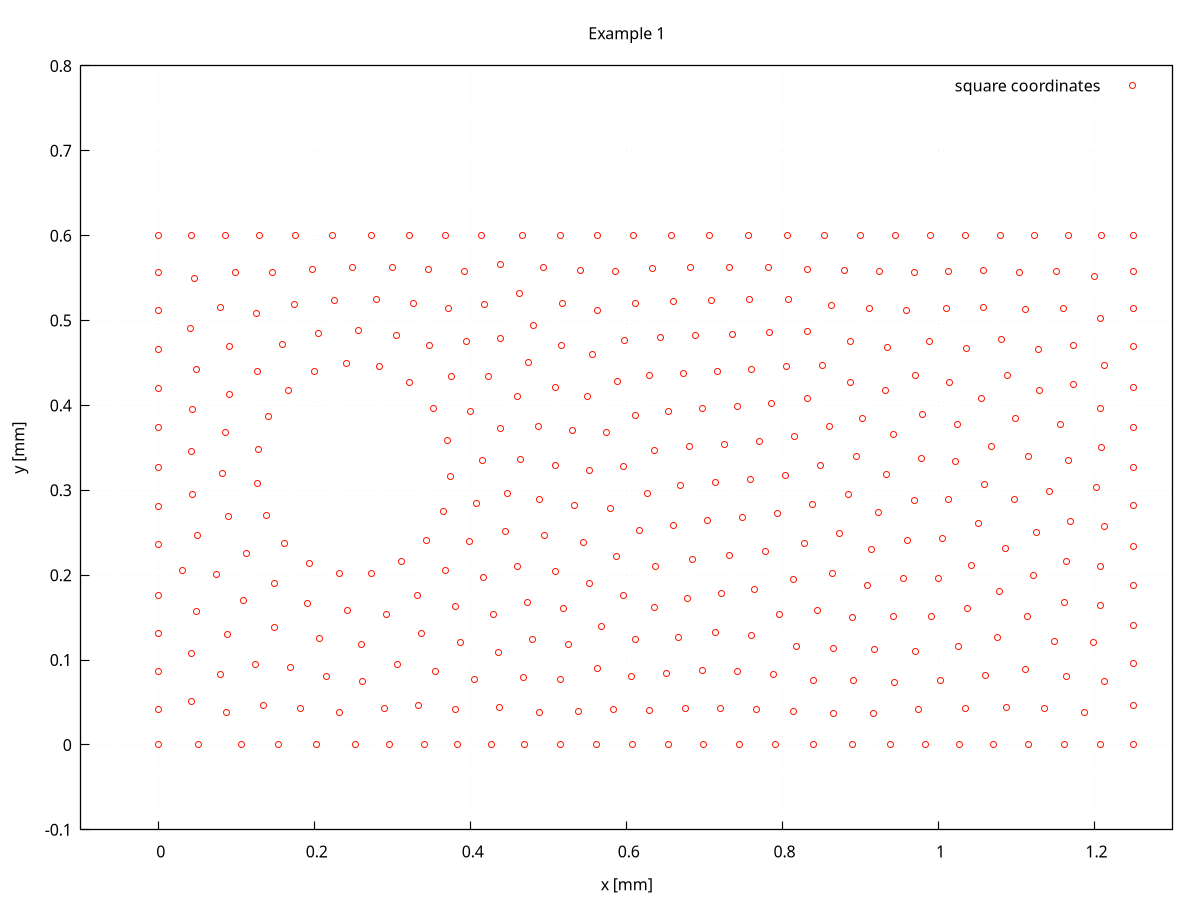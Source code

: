 # ogpf libray
# Rev. 0.22 of March 9th, 2018
# Licence: MIT

# gnuplot global setting
set term wxt size 640,480 enhanced font "verdana,10" title "ogpf libray: Rev. 0.22 of March 9th, 2018"

# ogpf extra configuration
# -------------------------------------------
# color definitions
set style line 1 lc rgb "#800000" lt 1 lw 2
set style line 2 lc rgb "#ff0000" lt 1 lw 2
set style line 3 lc rgb "#ff4500" lt 1 lw 2
set style line 4 lc rgb "#ffa500" lt 1 lw 2
set style line 5 lc rgb "#006400" lt 1 lw 2
set style line 6 lc rgb "#0000ff" lt 1 lw 2
set style line 7 lc rgb "#9400d3" lt 1 lw 2

# Axes
set border linewidth 1.15
set tics nomirror

# grid
# Add light grid to plot
set style line 102 lc rgb "#d6d7d9" lt 0 lw 1
set grid back ls 102

# plot style
set style data linespoints

# -------------------------------------------

 
# options
set style data linespoints
set xrange[-0.1:1.3]
set yrange [-0.1:0.8]


 
# plot scale
 
# Annotation: title and labels
set title "Example 1"
set xlabel "x [mm]"
set ylabel "y [mm]"
 
# axes setting

plot "-" title "square coordinates" with points lt 6 lc rgb "#FF1100"
  0.916803717522419       3.739450643318183E-002
  0.864862609992476       3.736448609974129E-002
  0.890103594868033       0.149612715324327     
  0.352214212961491       0.396822392187921     
  0.796634718532699       0.153426912012946     
  0.942757776643176       0.151202698135651     
  0.944753424100450       0.600075329983287     
   1.01388525897417       0.426944553691937     
  0.460475822514725       0.210033364861896     
  0.902154828155232       0.384174421663575     
  0.999720481190575       0.195979428562762     
 -6.237260042003568E-005  8.597516727640214E-002
   1.00293614883767       7.637791506905367E-002
  0.414902866994244       0.334777448779947     
   1.09788938173524       0.289557967276178     
  0.606231880722711       8.114417474551394E-002
   1.03422955138807       4.276410885576405E-002
  0.406960950676903       0.284115460508518     
  0.629890574931227       4.015300202840156E-002
  0.515521390950404       9.132741275512050E-004
  0.525646635027228       0.118065324715403     
  0.196697419747053       0.560231583139051     
  0.371364600111267       0.514698963147927     
  0.887242881591974       0.474809511819890     
  0.596074650357839       0.328205056364443     
  0.146052420935888       0.556391201114371     
  0.225608912074080       0.523971197881782     
  0.968711489627120       0.287884060352898     
  0.808081181382185       0.524306845188397     
  0.296413435992399       9.155548180593978E-004
   1.05840472248194       0.306849193157744     
  0.573633879040123       0.367760360710535     
 -9.161072910875286E-005  0.176046491372281     
  0.989464024239752       0.600076999739110     
  0.744868303221977      -7.861158258504925E-005
  0.106454907112628       9.116790882265221E-004
  0.459907507257324       0.409957142233186     
  0.540871320384695       0.558726358927623     
  0.125748533341849       0.508249748414279     
  0.831769186991638       0.407650601292508     
  0.272321028311858       0.600097779682451     
  0.205574204780255       0.124802420535772     
  0.368090079309296       0.205736910428437     
  0.215200548932512       8.110279140513642E-002
   1.08868214363311       0.435351256863343     
  0.696988569189706       8.756247118716103E-002
  0.426110339314073       9.302029213524839E-004
   1.12967008636436       0.417023720801907     
  0.713495301266208       0.132538396924688     
  0.383506948434948       9.078563369152692E-004
   1.16387125515056       8.020090333148819E-002
  0.310772328927909       0.215820577271361     
  9.010445765396791E-002  0.413331930693383     
  0.585813107936190       0.557815969214672     
  0.675872765414598       4.278067982611029E-002
  0.193374091975568       0.213607418294084     
  0.241520164454680       0.158717340605056     
  0.562502932919485       8.949575312645586E-002
  0.844620903960335       0.158543195287582     
  0.642850198508057       0.479997521684215     
   1.25006688377811       0.327236462102988     
  0.231669434885547       0.201404132829855     
  0.519568796657156       0.160450302303372     
  0.716252476199616       0.440398024309114     
  0.544093855989930       0.238888258074989     
  0.894242071215458       0.339884245691050     
  0.331759833461724       0.176241341443235     
  0.805722301163750       0.600093800906070     
   1.16966342225014       0.262939961883450     
  0.279112245457641       0.524743159948991     
   1.20785153303234       0.210443762991670     
  0.943492092540799       7.380399662888705E-002
  0.958611311830424       0.511617288338320     
  0.337544265421498       0.130890577403078     
   1.07549660666088       0.126537987180456     
  0.650787357927244       8.412705195024581E-002
  0.398675606670623       0.239447514567729     
  0.891079892076967       7.531487640335323E-002
   1.20248819460375       0.302913756268879     
  0.889529875224634      -9.474611486381657E-005
  0.970037574609323       0.435643894596988     
  0.588262596423663       0.428313534192813     
  0.464412065405826       0.335840405407767     
  0.552929249029432       0.323319659655437     
  0.609141254842846       0.600084791392219     
 -6.148533771114071E-005  0.556346475050987     
  0.832502065226590       0.560426275890870     
   1.19858846176254       0.120221219017814     
   1.02375647803940       0.377561072972829     
  0.567130327687548       0.139510373561913     
  0.990659263277987       0.150967066604997     
  4.799924746179564E-002  0.442629485891191     
  0.850588730079584       0.447559669086879     
  0.793323508314998       0.272052471675764     
  0.480556819873985       0.494420879365926     
  0.148638040634068       0.137933131146056     
   1.01035984791475       0.513699121627903     
  0.865142109933087       0.113317983424562     
   1.05549090635197       0.408500620926763     
  4.573437873190456E-002  0.549139200797113     
  0.814051803371758       0.195235283367221     
   1.25008145945294       9.619546490628425E-002
  0.770331510868553       0.357108627989955     
  0.468097815710602       7.907044879649973E-002
  4.782987597352888E-002  0.157107514185738     
  0.429031139815879       0.153481503573081     
  0.418110393974878       0.519340947121136     
  0.748226198091173       0.267545442596105     
  0.223085642554348       0.600084415416081     
  0.299154455425589       0.562743423493349     
  0.272692725550264       0.202099082234406     
   1.25007792657176       0.187433179663542     
   1.07955155222384       0.600079095211528     
 -6.805116591227143E-005  0.373852079776949     
  0.827558194310209       0.237771920384955     
  0.791343319580690      -8.825770198673752E-005
   1.11207657013828       0.512555086424803     
  0.933887134648517       0.468049362310662     
  0.444812446003457       0.250923732401459     
  0.714127964052668       0.308819369929003     
   1.21233963741420       0.257044124975923     
  0.611968787916040       0.124607546760660     
   1.25009162875144       0.600078739324990     
  4.299698007732027E-002  0.294536834981511     
  9.031924297546333E-002  0.469118268660610     
   1.21222826444719       7.525408378135924E-002
   1.17251875740207       0.424199258337458     
  0.832020538715452       0.486815212585749     
  0.660152998030992       0.521994582466889     
   1.11594834791512       0.339982616414212     
  0.134290772045027       4.683802137698354E-002
  0.166492406425726       0.417963821974965     
  7.422962673936254E-002  0.200899053062678     
   1.16363914592858       0.216133044188691     
  0.562627050682616       0.600083060018916     
  0.129738665330804       0.600068939316154     
   1.17253590716404       0.470409645391719     
   1.16105022904453      -7.106296379353019E-005
  0.127276601229553       0.348550122803039     
  0.941810842746621       0.365512736523187     
  0.530151911588856       0.369904623861948     
  0.438302328170641       0.478438012423531     
  0.204938008981540       0.484117723744869     
  0.607241332308157       9.171253273494852E-004
  0.899505039852514       0.600084742852859     
  0.611663813953844       0.519579729894653     
  0.437892348251662       0.565423460872648     
  0.552858422925358       0.190676504974925     
  0.261233760514729       7.502466659708255E-002
   1.16200796532336       0.167651276209995     
   1.12542753019746       0.250594422091233     
 -5.955092377184005E-005  0.511937644441912     
  0.954912983350887       0.195730453432410     
  3.022918949935205E-002  0.204889345018616     
  0.931934693551858       0.417439412202703     
  0.742181739344610       8.592265808182580E-002
  0.838643404086181       0.283255507849111     
  0.759484222749348       0.128887985874621     
   1.03453038445323       0.600084130436373     
  0.968704584691316       0.556241611501157     
  0.123741213090814       9.524193869155574E-002
  0.137900869074389       0.269768678773028     
  0.248755906634206       0.561984248566318     
  8.684685897936233E-002  3.788496225864062E-002
  0.708677527628412       0.523187457856113     
  0.404721434222365       7.755332894210243E-002
  0.435254105276625       0.109449448776689     
  0.657433992735017       0.600096139279389     
  0.788157310943006       8.337114529060292E-002
  0.488114752279796       3.873002161792637E-002
  0.616273615779617       0.252863107159682     
  0.983785244309556      -8.668494425637476E-005
  0.633525604271598       0.561042994718937     
   1.20749995425229       0.395824027975620     
   1.16689418819270       0.600067340294176     
  0.288963423397921       4.258159356463820E-002
  0.413922313546151       0.600108911118595     
   1.25009247370422       0.233700475297468     
  0.782673293690073       0.485931135670794     
  0.473986014081723       0.450414771191109     
   1.03728856437686       0.161134355139426     
  0.706548677660139       0.600101381222408     
  0.684399825060154       0.218373206472883     
  0.595599969504799       0.176565411118906     
  0.960378437197141       0.241305772999212     
  0.364554080798919       0.275143188601807     
   1.20811842159398       0.164467319374896     
  0.763878608729496       0.182905537549254     
   1.18771110637774       3.874644734593273E-002
  0.399779242118686       0.392798798543784     
  0.970636248252760       0.110231844047234     
  0.914149176342679       0.229913886863687     
  0.803714141303325       0.317538763703418     
  0.158141519776749       0.471912036740846     
  0.304381244596108       0.482202534868882     
  0.911543133507983       0.513801536465803     
  0.637058081062377       0.209803578262800     
  0.173433390435303       0.518592199149756     
  8.857550057845388E-002  0.129507561677662     
   1.06005358027844       8.177827920877956E-002
  0.626408176952052       0.296762448435920     
   1.02183987495482       0.333790625660484     
  0.368146634077372       0.600088493231759     
 -8.107480571160768E-005  0.600071269559957     
  0.200158671216561       0.439583049748478     
  0.731788734709754       0.562769674874293     
  0.437947628653129       0.372449013634074     
   1.02682085330143      -7.818441334103093E-005
  8.511285653594125E-002  0.600066532906172     
  0.818161038256778       0.116224388059386     
  0.473127653554419       0.168073138766975     
  0.148775539155051       0.189985506013887     
  0.436661300793813       4.382509702930674E-002
  0.374630020607992       0.316409213939957     
   1.11086014124279       8.939294209514800E-002
   1.25007679212086       0.282334715492648     
  0.488773218414841       0.289428988109161     
  0.863193842204990       0.518013488856989     
  0.697836455061496       0.395785458090478     
   1.08760132319091       4.353026910617062E-002
  0.380891148025334       4.189484590760741E-002
  0.240373872544705       0.449553575492324     
  0.924131042400326       0.557402645059105     
  0.721003740911247       4.280331770492076E-002
   1.15978971673098       0.514045757369543     
  0.175213656463075       0.600076196181114     
   1.21242712459026       0.447494350896401     
   1.05153433130580       0.260766039331943     
  0.586750481836742       0.222241495609469     
  0.391612074661041       0.558023547267397     
  0.347086577758978       0.470167174493790     
  0.340140912247302       9.330509961156412E-004
   1.01275369791011       0.288973933962197     
  0.987956664387828       0.475205763691071     
  0.918308954096906       0.112559791366428     
 -7.065273296782759E-005  0.327046008100062     
  0.346334448873538       0.559994868890335     
   1.25006002647821       0.140935984581111     
   1.01302324694718       0.558174617253731     
  0.760423386622149       0.442814269172296     
   1.14237354914371       0.298385050038589     
  0.493484266020460       0.562190428555816     
  0.256090209782327       0.488771825726387     
  0.778554338389355       0.227443277983768     
  0.466139227044233       0.600093432323273     
  0.908968083443105       0.187411199599605     
  0.487407134519569       0.375355890381194     
   1.10332792963916       0.556402472488279     
  0.839335372590357       7.548622022116053E-002
  0.813536707046831       3.934546989053279E-002
  4.129670618042949E-002  0.490494235911796     
   1.20059325637134       0.551259907627717     
  0.597784706183923       0.476306113951241     
  0.563116041879222       0.511245022041580     
   1.25007243630009       0.514304343188186     
  0.494207005182493       0.246307706699871     
  0.848938065934981       0.328991995020416     
   1.08090417506427       0.477940793339603     
  0.741883286677867       0.398216862844101     
  0.380013890669768       0.163158528286999     
  0.582762230370329       4.223589330658686E-002
  0.878992236692358       0.559326025932786     
   1.11460523518964       0.150884720206450     
  0.860027632430214       0.375044911854578     
  0.161012057109628       0.237263364934916     
  0.321799642729521       0.427275960345138     
  0.326904484737212       0.519797449822454     
  0.538290759963453       3.988890635142078E-002
   1.11574304337128      -6.639840009038707E-005
  0.699179112188221       9.240896748944830E-004
  0.678015731095381       0.172966331461598     
  0.550062377817518       0.410491832212340     
   1.03627847086861       0.466969046818605     
 -5.699939508020659E-005  0.420185051095270     
  0.578671486436576       0.279082019918693     
  0.757509179160233       0.524479802152492     
  0.387531946556582       0.120354558806629     
  0.416896292537451       0.197222320928780     
   1.07848514618224       0.180437011437112     
  0.479823011106852       0.124051040857612     
  0.653999638222020       0.392842996958379     
  0.873240803887720       0.249117358357611     
  0.516900978023677       0.470335524498720     
  0.154130509370252       9.409612453730087E-004
  7.973330189345945E-002  8.246412659241467E-002
  4.326433454972559E-002  0.395285805094144     
 -7.030123407355580E-005  0.281191518664567     
   1.20762372624015      -7.297390454789176E-005
  0.782067763295126       0.562609216793306     
   1.20891172762029       0.350291583682661     
   1.25007823978299       0.420651778296693     
  0.636170987443411       0.162373952761530     
  0.532715618157526       0.282195646348377     
  4.239030107305153E-002  0.600045255857983     
  0.469417076484552       9.129740977066904E-004
  0.682405401081874       0.562037627237097     
  0.735408829970183       0.483602244533605     
   1.12340769649182       0.600069548991086     
   1.25008209842597       0.469512618218681     
   1.06750258861158       0.351861413944551     
  0.283016065572717       0.445482962144587     
   1.00550911145398       0.243024931448603     
  0.839494776130301      -9.038734774466188E-005
  0.108074712073682       0.169700868920301     
  0.786357981048426       0.401910921761777     
 -6.071229978714001E-005  0.465278627339732     
  0.669613009849890       0.306027002676232     
   1.05739697085464       0.515193015876864     
  0.653661980327062       9.176147414608528E-004
  0.181746829529178       4.291202859942635E-002
  0.446689301713451       0.296398526450334     
  0.394054406324050       0.475085125053716     
  0.923267172691137       0.273522584558852     
  0.853165409401028       0.600092013656303     
   1.12789076221475       0.466237117561800     
  0.561845072634550       9.119914032659385E-004
  0.725631026363703       0.353567294345844     
  4.146521812420704E-002  0.107994109660800     
   1.07082818437518      -6.398198155784318E-005
  0.517994980458601       0.519506020633578     
  0.883974474583148       0.295198634443555     
  0.370490967675032       0.358074860845989     
  0.141137656468732       0.386412668492632     
  0.766765860371875       4.159711282435759E-002
  4.249982690947347E-002  5.130680362070188E-002
 -8.289412771260077E-005  0.236251053758598     
  0.169003037124262       9.095578171623288E-002
  0.688759330361502       0.481827695901998     
  9.820841232638453E-002  0.556850078096860     
  0.126197172128958       0.308041102732733     
  8.520308658491574E-002  0.367823240971499     
  0.515723821474969       0.600095187880413     
   1.05806950501940       0.558952037857802     
   1.25007983009616       0.374099123545126     
  0.333697113479314       4.599893508713877E-002
  0.680961221130605       0.351117092578057     
  0.974251745199856       4.121688388220086E-002
  0.815052072367103       0.362813337061142     
  7.927127504138667E-002  0.515413605913170     
  0.721060438075061       0.178039443090426     
   1.15611692928036       0.378016086642539     
  0.636220320906951       0.347095728960553     
  0.321439462770802       0.600102244330810     
  0.863931845193286       0.202108985629001     
   1.25008088738008      -5.623483171653363E-005
   1.12154812957330       0.199314846025142     
  0.508314349460702       0.420576219809259     
  0.342743871822990       0.241277104399683     
   1.16627063539804       0.334991145440917     
  0.508236137537719       0.204501598921980     
  0.629771913821256       0.435603871314717     
  8.978946543671243E-002  0.269304793911002     
  0.291461656144675       0.153330182181264     
  0.514757868654199       7.673764399206975E-002
  0.610746667962854       0.388257078240871     
  0.259562100128030       0.118299623916390     
  4.949040683297903E-002  0.247103545429140     
  0.354413882782054       8.645772284449652E-002
 -6.143913142780272E-005  0.131615512768152     
  0.938805970575094      -8.242277399693122E-005
  0.933638865809703       0.318743012405843     
  0.756308446269990       0.600100989743835     
   1.14863664381632       0.121869617033839     
  0.659564004351858       0.258486978942439     
  0.731372278691317       0.223457806382304     
  0.125982857350231       0.440053805223493     
  0.202430612129473       9.246856438612243E-004
   1.25005350710118       4.583622854705013E-002
   1.20728499906044       0.502159184557456     
  4.174229513736406E-002  0.346026543048282     
  0.887685483550385       0.426425951619084     
  0.665901079033309       0.126502125514718     
   1.09868816189696       0.384293491968038     
  0.462647913907131       0.531354802554225     
   1.04266277654725       0.211655252517132     
 -3.651572970484634E-005  9.138579381532577E-004
   1.15069317870597       0.557573320016683     
  0.231840440176554       3.830985998838022E-002
   1.08538535086958       0.231156408167506     
   1.13575188238013       4.337698933256367E-002
  0.672622075632750       0.438061263678627     
  0.190178375829962       0.166646764994147     
  0.804990183719297       0.446270686979227     
  0.509061489059323       0.329453906796728     
  8.192459204315325E-002  0.319169299950638     
  0.112540743184192       0.225503248334705     
  0.305519233192292       9.527930487834424E-002
   1.20872157995172       0.600050662707294     
  0.703322990498721       0.263861704720282     
  0.375074791420144       0.433809311485047     
  0.251685035202545       9.177345893914511E-004
  0.422336809265633       0.434026653687815     
  0.758901488304869       0.312318469452654     
  5.111330979057127E-002  9.449695177239266E-004
  0.556540750051890       0.460515935202420     
  0.978191355790471       0.336950690128314     
  0.979879361836124       0.389134166615037     
 -7.549994150162122E-005  4.197298718890417E-002
   1.25005007121237       0.557340751445554     
   1.02597612752448       0.115827508563662     
e
pause  1
 
# options
set style data linespoints
set xrange[-0.1:1.3]
set yrange [-0.1:0.8]
set style data linespoints
set xrange[-0.1:1.3]
set yrange [-0.1:0.8]


 
# plot scale
 
# Annotation: title and labels
set title "Example 1"
set xlabel "x [mm]"
set ylabel "y [mm]"
 
# axes setting

plot "-" title "square coordinates" with points lt 6 lc rgb "#FF1100"
  0.916787862359311       3.739047526599373E-002
  0.864832951504852       3.735834370106326E-002
  0.890083231137207       0.149608136772250     
  0.352204793488720       0.398398769822409     
  0.796583692533088       0.153417335273666     
  0.942746231356009       0.151200295729447     
  0.944769269473832       0.600081980861837     
   1.01389080174372       0.426943755870526     
  0.460250414923832       0.210646633192117     
  0.902163890462161       0.384165915368901     
  0.999717857997453       0.195977823445912     
  4.409918575901280E-004  8.667402157395195E-002
   1.00293172085726       7.637817935255345E-002
  0.414946914861302       0.335984432118348     
   1.09789139535929       0.289557926129097     
  0.606038719737245       8.129396164550241E-002
   1.03422824552311       4.276310211964016E-002
  0.406902453119764       0.285214816775693     
  0.629723620900568       4.029169335976078E-002
  0.515132648741012       1.328331295302127E-003
  0.525404855551602       0.118359235242129     
  0.196567854106097       0.561890899397994     
  0.371646401077469       0.515996214566733     
  0.887263852616689       0.474806445184213     
  0.596065089511598       0.328179254045877     
  0.145780415133362       0.557802957068678     
  0.225478214283695       0.525865507103320     
  0.968710882235703       0.287880052851863     
  0.808128209269801       0.524313818690629     
  0.296295861395426       2.193159366065242E-003
   1.05840663173937       0.306848581479924     
  0.573708653426080       0.367794999724041     
  5.066659358310424E-004  0.176713189251797     
  0.989473803762662       0.600080860528813     
  0.744764036431712      -7.861181686616761E-005
  0.106996585713537       1.777703865189234E-003
  0.460107721342680       0.410573570526318     
  0.541122763880768       0.558999011935171     
  0.125294383956824       0.509582602019380     
  0.831791579310441       0.407633252100082     
  0.272400161663913       0.601722086453880     
  0.205746551274608       0.126423194985226     
  0.368002239922517       0.206979954492424     
  0.215340138558028       8.247596641787827E-002
   1.08868565960946       0.435351596835818     
  0.696883295528368       8.760602538776126E-002
  0.425698908888788       1.705845516683727E-003
   1.12967309940675       0.417024228191811     
  0.713397279085741       0.132538835936224     
  0.383152149159616       1.867836354584942E-003
   1.16387305115612       8.020112952692454E-002
  0.310777199001911       0.217509317120985     
  8.979262226313549E-002  0.414548665355959     
  0.586070558388860       0.557995915715820     
  0.675766885095546       4.286801896807264E-002
  0.193488364141621       0.215447322889320     
  0.241571163296552       0.160389412201195     
  0.562269110778064       8.971832883450084E-002
  0.844584710198640       0.158534184336274     
  0.642979845732099       0.480017282972714     
   1.25006923841629       0.327237058531871     
  0.231789736038049       0.203219701550253     
  0.519292453105634       0.160745679830171     
  0.716317258429628       0.440369173487197     
  0.543911705900744       0.239016889788925     
  0.894245765771359       0.339872684535418     
  0.331648820546338       0.177695839944095     
  0.805791551526036       0.600125296100056     
   1.16966557236648       0.262940370467238     
  0.279179708403699       0.526594298442099     
   1.20785363262948       0.210444195292504     
  0.943480548865637       7.380362962638443E-002
  0.958622434722288       0.511618435833022     
  0.337352518373811       0.132248764804385     
   1.07549669429639       0.126537861912697     
  0.650630464666329       8.421651503172518E-002
  0.398573861584601       0.240657056531628     
  0.891056897860038       7.531367081577442E-002
   1.20249053263870       0.302914327513186     
  0.889504483560676      -9.474639722965926E-005
  0.970045423115172       0.435642144918142     
  0.588382084228934       0.428360112747315     
  0.464441388486908       0.336305702870204     
  0.552915101627431       0.323391557080084     
  0.609432552086194       0.600249329727647     
 -6.060125681899304E-004  0.556947808579650     
  0.832539114043917       0.560434953584003     
   1.19859037616487       0.120221382321238     
   1.02376024678138       0.377560028413445     
  0.566918518420004       0.139659177741311     
  0.990654705372993       0.150965899594060     
  4.754582930689927E-002  0.443557740983340     
  0.850614234841423       0.447550994479813     
  0.793298930318846       0.272018355438971     
  0.480763016113570       0.494902514331250     
  0.149071706279531       0.139312515438294     
   1.01036659412872       0.513700050044004     
  0.865111914099351       0.113313067919327     
   1.05549477897097       0.408500457012672     
  4.522441687041227E-002  0.549869131747947     
  0.814009650069653       0.195217428738226     
   1.25008340959832       9.619571697313789E-002
  0.770346522932649       0.357065771243967     
  0.467735117332169       7.969184264192054E-002
  4.838013954331455E-002  0.157823708715944     
  0.428793643827327       0.154356803799085     
  0.418371855229833       0.520246668587735     
  0.748187566281769       0.267496340177746     
  0.222928533260219       0.601705783231951     
  0.299242852682421       0.564361911531467     
  0.272711021199913       0.203943295666179     
   1.25007994213352       0.187433567111665     
   1.07955598969927       0.600080565566554     
 -2.764715382801382E-004  0.374501681577018     
  0.827531766134022       0.237751244617836     
  0.791267145506150      -8.825796501557429E-005
   1.11208014068352       0.512555924706093     
  0.933899957704235       0.468047465187013     
  0.444607329284551       0.251537136176758     
  0.714109649471650       0.308752839086073     
   1.21234184284451       0.257044680236863     
  0.611791517051157       0.124682246410651     
   1.25009454541954       0.600079611470272     
  4.319570049982962E-002  0.295352457647210     
  8.991890650896620E-002  0.470232361664342     
   1.21223033939868       7.525427765873072E-002
   1.17252155599673       0.424199954310338     
  0.832056355964292       0.486811861041226     
  0.660287954067907       0.522042196909495     
   1.11595088883651       0.339982835299252     
  0.134633384441602       4.791794696112608E-002
  0.166287657444684       0.419901472755984     
  7.479120674639972E-002  0.201789810159167     
   1.16364111332646       0.216133408100249     
  0.563007290544540       0.600344320806511     
  0.129258472706749       0.601262753230669     
   1.17253886273680       0.470410398951040     
   1.16105195341194      -7.106317557797838E-005
  0.127167398473860       0.350319583956587     
  0.941816538049737       0.365507041957009     
  0.530203696700380       0.370079520943874     
  0.438488135692575       0.479282769689903     
  0.204822757686311       0.486048507476679     
  0.606953724284228       1.130247853458426E-003
  0.899531168926081       0.600096089339117     
  0.611852338044680       0.519668294935453     
  0.438261612206734       0.566206666964182     
  0.552631254537290       0.190823235945986     
  0.261280501811545       7.640882009173397E-002
   1.16200975489065       0.167651518430703     
   1.12542940826231       0.250594652516183     
 -5.820666970526195E-004  0.512616801698407     
  0.954905147946994       0.195727173007681     
  3.080365792153807E-002  0.205656612611442     
  0.931944759181937       0.417435172549657     
  0.742097304358229       8.594327008152194E-002
  0.838631335758167       0.283232895629022     
  0.759412024332464       0.128881537051948     
   1.03453667460599       0.600086405529717     
  0.968713318750353       0.556243090597543     
  0.124079947289078       9.623254496146252E-002
  0.138096762733279       0.271504537680550     
  0.248733893005276       0.563732486096692     
  8.727377883855633E-002  3.869195681323009E-002
  0.708778233818639       0.523208807439511     
  0.404432041859232       7.845542115592895E-002
  0.435021440792550       0.110141052681341     
  0.657676825451635       0.600207557933354     
  0.788098351392638       8.337564489744238E-002
  0.487915686795242       3.919509191721691E-002
  0.616173019402288       0.252823888775960     
  0.983778853787285      -8.668520259802145E-005
  0.633710977413799       0.561127790957232     
   1.20750256392050       0.395824738634372     
   1.16689731098614       0.600068315704583     
  0.288939583707542       4.398982415104926E-002
  0.414362270490604       0.600978085233605     
   1.25009461549825       0.233700958641525     
  0.782726615759652       0.485925746906167     
  0.474115284199713       0.450985547108441     
   1.03728710713617       0.161133991846669     
  0.706707158161189       0.600175439978896     
  0.684310976126559       0.218328384798477     
  0.595422276363179       0.176606738401863     
  0.960374170020251       0.241301908589147     
  0.364546716505050       0.276634834869365     
   1.20812045468789       0.164467771676644     
  0.763814526783534       0.182884935525629     
   1.18771316441971       3.874634616235151E-002
  0.399810866891122       0.394002925379751     
  0.970628393648703       0.110230539203639     
  0.914139433522222       0.229906660437769     
  0.803710156888403       0.317505291567990     
  0.157916381894687       0.473641129822399     
  0.304451306901598       0.483960050672541     
  0.911560736519066       0.513803160905152     
  0.636914021710817       0.209775849424065     
  0.173119964655789       0.520306130967251     
  8.897457806818815E-002  0.130566911557381     
   1.06005296635964       8.177846256552129E-002
  0.626366157645469       0.296693373328791     
   1.02184244932830       0.333789199134111     
  0.368517017403264       0.601271499300050     
 -7.211803383666487E-004  0.600663322394815     
  0.199952785828799       0.441669163791663     
  0.731885498996021       0.562800208868236     
  0.438036617113577       0.373182414221434     
   1.02681824801861      -7.818464634908384E-005
  8.449690687386251E-002  0.600961090233616     
  0.818117459441706       0.116217038150930     
  0.472901016330501       0.168558989569487     
  0.149068070783045       0.191559709180278     
  0.436410699044826       4.455355706546711E-002
  0.374697230991302       0.317833223061265     
   1.11086105395257       8.939304812681845E-002
   1.25007901425316       0.282335210628166     
  0.488681804029680       0.289874192250728     
  0.863222324207774       0.518016602585274     
  0.697886542080501       0.395730451340879     
   1.08760200648939       4.352987272718374E-002
  0.380678832693479       4.294499060962435E-002
  0.240310290217570       0.451638196671153     
  0.924145038932590       0.557405319377241     
  0.720932657493900       4.283691674124834E-002
   1.15979277521385       0.514046541233063     
  0.174865634292908       0.601573486166315     
   1.21242988835180       0.447495132805282     
   1.05153519381711       0.260765349061367     
  0.586591663283267       0.222264870782586     
  0.391852954176053       0.559085577366926     
  0.347168208666374       0.471670547903446     
  0.339882582378743       2.053388206862203E-003
   1.01275465273063       0.288972135963592     
  0.987964304804535       0.475205463701202     
  0.918292136281645       0.112557484012128     
 -5.043916715640103E-005  0.327643910499394     
  0.346479428208446       0.561372683732201     
   1.25006202036942       0.140936314999581     
   1.01302907413350       0.558175641337492     
  0.760473556699575       0.442792868348407     
   1.14237577162908       0.298385372928082     
  0.493822856057185       0.562648983079850     
  0.256080770020894       0.490682041183442     
  0.778509551001175       0.227411862604003     
  0.466610922853637       0.600689526092547     
  0.908954031971277       0.187405551365182     
  0.487502410633170       0.375866374977032     
   1.10333149145171       0.556403300240712     
  0.839297579760501       7.548602221956706E-002
  0.813489529739516       3.933195414080848E-002
  4.083802454045677E-002  0.491161139232549     
   1.20059619463152       0.551260791874438     
  0.597931518010644       0.476348947334512     
  0.563315085205357       0.511397192764307     
   1.25007525374691       0.514305131368249     
  0.494060181038903       0.246696873763816     
  0.848939330770278       0.328971537135535     
   1.08090808290426       0.477941301880299     
  0.741919849335190       0.398175168346919     
  0.379729507000972       0.164261634199795     
  0.582556221558463       4.244738957759336E-002
  0.879014552533980       0.559331163978921     
   1.11460646232077       0.150884960709543     
  0.860038901525342       0.375029438469657     
  0.161218702091472       0.239049500376480     
  0.321842704703135       0.429113660801492     
  0.327104607615212       0.521379921086795     
  0.538030953383684       4.023678494117824E-002
   1.11574415542462      -6.639859797333147E-005
  0.699022974119050       1.047451852579035E-003
  0.677891345145650       0.172961503875882     
  0.550204006996768       0.410616347958210     
   1.03628374609133       0.466969132717410     
 -4.522925886242397E-004  0.420856833899993     
  0.578577678755093       0.279092036479375     
  0.757580068859671       0.524493302787730     
  0.387361337780172       0.121423544323462     
  0.416638842120000       0.198009878422218     
   1.07848576359663       0.180436917239680     
  0.479535864828028       0.124530294341863     
  0.654067411209324       0.392786732808117     
  0.873226701330987       0.249103945038057     
  0.517135499110719       0.470680516051084     
  0.154504823684563       2.010827596451513E-003
  8.022138652885301E-002  8.335716648600675E-002
  4.291494385070348E-002  0.396077146584924     
  2.095214614618075E-004  0.281794271781474     
   1.20762581516287      -7.297412202739544E-005
  0.782128720617762       0.562627108969807     
   1.20891417644214       0.350292256307248     
   1.25008087360111       0.420652449872047     
  0.636001603260165       0.162396685884767     
  0.532612015722032       0.282345626864700     
  4.176540206500882E-002  0.600749668963238     
  0.468988860431347       1.487741979165608E-003
  0.682539909588291       0.562094330725916     
  0.735481719241554       0.483594214388006     
   1.12341128119811       0.600070680304699     
   1.25008486543562       0.469513367735411     
   1.06750541417360       0.351861046391261     
  0.282952489784132       0.447481358774075     
   1.00550823123357       0.243023120315178     
  0.839450897378592      -9.038761712034697E-005
  0.108607950917873       0.170872349428780     
  0.786389179641398       0.401882447959949     
 -5.285887895410653E-004  0.465967346228162     
  0.669583105626123       0.305947103418889     
   1.05740163558834       0.515193789696654     
  0.653448346884863       1.056609728452887E-003
  0.181927289515056       4.423673911880719E-002
  0.446625334360560       0.297053428801869     
  0.394262896878994       0.476164544816108     
  0.923262648154671       0.273514940729778     
  0.853209348111801       0.600111297546687     
   1.12789403092297       0.466237764709627     
  0.561520611774502       1.206748962383571E-003
  0.725642811431369       0.353507677328688     
  4.205273625520681E-002  0.108621697467718     
   1.07082796327528      -6.398217223928856E-005
  0.518299610697570       0.519889051973579     
  0.883969978620454       0.295185106260892     
  0.370512129199203       0.359608741322279     
  0.140931131237495       0.388266080899144     
  0.766711778504809       4.158266532717467E-002
  4.290951716388466E-002  5.192821566850709E-002
  3.630686455343300E-004  0.236854484630028     
  0.169250409200361       9.228160094624260E-002
  0.688857103278297       0.481822305455538     
  9.789098716015553E-002  0.557886233896722     
  0.126244478578989       0.309760894592545     
  8.501094996528608E-002  0.369208005202359     
  0.516152182659128       0.600498779967707     
   1.05807383470795       0.558952864104731     
   1.25008232063288       0.374099727794255     
  0.333536409583460       4.720810860992523E-002
  0.680982955711013       0.351045923384162     
  0.974245046643036       4.121469124765174E-002
  0.815064501709875       0.362786515475456     
  7.875551914925885E-002  0.516536790986000     
  0.720966347829788       0.178020168210217     
   1.15611960085424       0.378016611080524     
  0.636230771123377       0.347024683708169     
  0.321703907450229       0.601555735696707     
  0.863908362643080       0.202098015034250     
   1.25008295664111      -5.623499930963931E-005
   1.12154961391848       0.199314952183005     
  0.508446666692722       0.420924702925670     
  0.342757659727924       0.242836559196525     
   1.16627307944001       0.334991656154506     
  0.508017637830699       0.204815466005964     
  0.629872590390586       0.435598885544639     
  9.004434048634266E-002  0.270673198776711     
  0.291432165400028       0.154893788049465     
  0.514506945688214       7.708887344482034E-002
  0.610803666072382       0.388236689429599     
  0.259597364493008       0.119927591697046     
  4.992402837442060E-002  0.247887087280136     
  0.354234385219797       8.755567045966858E-002
  5.003475784396117E-004  0.132255967982849     
  0.938792429736404      -8.242301963630186E-005
  0.933639852296831       0.318736163926554     
  0.756422376089830       0.600149519982711     
   1.14863830427309       0.121869761187799     
  0.659476839750260       0.258416655016810     
  0.731306856109016       0.223414686103372     
  0.125667815749325       0.441762924685219     
  0.202683195247790       2.219469540000952E-003
   1.25005558460713       4.583630126468625E-002
   1.20728785365783       0.502160016774562     
  4.164562001297331E-002  0.346820463906735     
  0.887702064832810       0.426418687782817     
  0.665763711018920       0.126532449037521     
   1.09869119408113       0.384293681064828     
  0.462951387287266       0.531938820116486     
   1.04266241463536       0.211654579035330     
  5.067350569065532E-004  1.515134814493088E-003
   1.15069627135234       0.557574109642373     
  0.231906894209793       3.977519266985163E-002
   1.08538655490346       0.231156235925920     
   1.13575355844933       4.337685008708556E-002
  0.672713761279688       0.438033061722690     
  0.190371434065238       0.168278610015152     
  0.805026851804704       0.446256626581027     
  0.509063544940515       0.329782612381342     
  8.200471055067175E-002  0.320444208925747     
  0.112829854411327       0.226964490534675     
  0.305428443387072       9.669775490595928E-002
   1.20872452873702       0.600051580947210     
  0.703263580937196       0.263798243326549     
  0.375175700001884       0.435235929749502     
  0.251691783426799       2.254618571820812E-003
  0.422542474215378       0.434885563295751     
  0.758891706975127       0.312266812429467     
  5.165632600756503E-002  1.629704545836850E-003
  0.556699567465471       0.460649594338420     
  0.978193965624535       0.336947372655094     
  0.979884916324587       0.389131500773225     
  3.975263241995904E-004  4.259362089239276E-002
   1.25005294212028       0.557341585152973     
   1.02597362870456       0.115827046357525     
e
pause  1
 
# options
set style data linespoints
set xrange[-0.1:1.3]
set yrange [-0.1:0.8]
set style data linespoints
set xrange[-0.1:1.3]
set yrange [-0.1:0.8]
set style data linespoints
set xrange[-0.1:1.3]
set yrange [-0.1:0.8]


 
# plot scale
 
# Annotation: title and labels
set title "Example 1"
set xlabel "x [mm]"
set ylabel "y [mm]"
 
# axes setting

plot "-" title "square coordinates" with points lt 6 lc rgb "#FF1100"
  0.916327644867858       3.735959761950571E-002
  0.864283310591044       3.729190925310637E-002
  0.889783834250574       0.149459573617963     
  0.351872458040058       0.400831227418014     
  0.796251810108189       0.153441123466812     
  0.942497583958815       0.151034729230100     
  0.945141666386254       0.600068679230675     
   1.01402328516697       0.426801442229425     
  0.460523214251310       0.212964993536815     
  0.902281337396533       0.383995336985568     
  0.999559828974506       0.195824611973712     
  2.651562185455575E-004  9.030106546129349E-002
   1.00264838403973       7.630051184941780E-002
  0.414784140728226       0.338698348400315     
   1.09784416071934       0.289452077559327     
  0.605775474249017       8.245126734932524E-002
   1.03395463440939       4.272558526301669E-002
  0.407060756299585       0.287615480802516     
  0.629208818958072       4.119695125060165E-002
  0.514662095922142       3.084452820155779E-003
  0.525449861511558       0.120181586725420     
  0.196648769120199       0.565106754940130     
  0.371621922087454       0.518505698614161     
  0.887564741968009       0.474690336110900     
  0.596016073255388       0.329738948064604     
  0.145792183052450       0.561293734670080     
  0.225526522551818       0.528802482153204     
  0.968672088511974       0.287682478480288     
  0.808535242576572       0.524331178465762     
  0.296057400046198       4.717093721155498E-003
   1.05837613156357       0.306707497655605     
  0.573605997468503       0.369619242051134     
  3.386998409890144E-004  0.180333139692473     
  0.989759009751108       0.600070684087782     
  0.744041484616438      -7.861205114798418E-005
  0.106725782080780       5.267961537407064E-003
  0.459904002398764       0.412781683180632     
  0.541547091068116       0.560654719908847     
  0.125482357531430       0.512889625286249     
  0.831965356976401       0.407573519776489     
  0.272669323406518       0.604640469924616     
  0.205831515808623       0.129390878285388     
  0.368182419403105       0.209373138871962     
  0.215482159096882       8.526001802872277E-002
   1.08875906421827       0.435259795790457     
  0.696451949535344       8.803229679140159E-002
  0.425480602515160       3.824146641985582E-003
   1.12971853982592       0.416942715427655     
  0.713108673678545       0.132944283034823     
  0.382855705573993       4.223408395475317E-003
   1.16370491200564       8.016703412180307E-002
  0.311016650442227       0.220006117934925     
  9.001687611827879E-002  0.417756069929251     
  0.586392368993017       0.559316924270924     
  0.675227186786242       4.345387519815391E-002
  0.193711493753205       0.218489126111470     
  0.241581181228344       0.163379273978743     
  0.562019952526313       9.125374366070924E-002
  0.844294178503547       0.158437324191841     
  0.643136884723760       0.480952019014517     
   1.25002986835310       0.327162446772423     
  0.232079534036384       0.206167446563904     
  0.519351913535456       0.162749775160760     
  0.716502967975721       0.440844723895777     
  0.543944313746771       0.240910817810331     
  0.894299894021484       0.339696364516944     
  0.331609547785980       0.180224505029216     
  0.806388093469313       0.600222571613916     
   1.16958787090854       0.262865706398357     
  0.279156382115910       0.529376875216039     
   1.20774493749725       0.210392040554627     
  0.943122659920551       7.371239186906978E-002
  0.958906367102218       0.511519130772566     
  0.337618261548907       0.134811225811361     
   1.07531132077490       0.126461609326760     
  0.650301597837773       8.504400750336952E-002
  0.398766770726668       0.243154963747071     
  0.890635011540022       7.523027683664403E-002
   1.20243703511918       0.302857956792041     
  0.888991727299589      -9.474667959634349E-005
  0.970206160004133       0.435491132253173     
  0.588301511679383       0.429973334460554     
  0.464381840798816       0.338431854451512     
  0.552887165143899       0.325187871610484     
  0.610143705620739       0.601345114665788     
 -3.860466151123743E-004  0.560661012030509     
  0.833018442951037       0.560434675136600     
   1.19843760082596       0.120189733130376     
   1.02382084956425       0.377413240513539     
  0.566858786696107       0.141314551955565     
  0.990439655732819       0.150841804939937     
  4.781816499351280E-002  0.447179874388647     
  0.850857609643566       0.447445929334894     
  0.793220273575928       0.272074448966196     
  0.480873947716249       0.496918314441164     
  0.149041348256984       0.142517893560458     
   1.01059250916523       0.513614162550742     
  0.864702188618993       0.113220934028740     
   1.05557458871252       0.408375832045135     
  4.538792052344604E-002  0.553628706480046     
  0.813784263034106       0.195182049838429     
   1.24993632861503       9.615759578906263E-002
  0.770378908302250       0.357229784239274     
  0.467665010525071       8.179316158548308E-002
  4.830254207878365E-002  0.161365491085049     
  0.428881368655172       0.156723613305617     
  0.418436845342376       0.522565828016081     
  0.748115339884072       0.267802570476778     
  0.223180459930728       0.604808030311712     
  0.299320920197251       0.567160986023353     
  0.272864147859010       0.206855059697321     
   1.24996659140085       0.187371816907839     
   1.07974165847473       0.600067041368435     
  9.119247503251562E-005  0.378099998342215     
  0.827402975043245       0.237687001977615     
  0.790583593479789      -8.825822804519497E-005
   1.11220579947283       0.512495507681848     
  0.934138241246316       0.467915412825991     
  0.444622341402590       0.253813328645254     
  0.714118516830246       0.309287776397881     
   1.21226028674719       0.256995955275134     
  0.611636932115583       0.125822745652445     
   1.25021887446891       0.600025514295687     
  4.341018615119789E-002  0.298852829357405     
  9.006634592964065E-002  0.473878706240730     
   1.21206768665863       7.523293358208794E-002
   1.17255616678965       0.424135021975005     
  0.832413964894141       0.486750055264071     
  0.660660613260534       0.522813689948393     
   1.11593884716400       0.339895984387718     
  0.134736974446755       5.125491670651340E-002
  0.166484729249573       0.423127812773356     
  7.466185127238219E-002  0.205398606058979     
   1.16354225070209       0.216066213049466     
  0.563578730142402       0.601788000654409     
  0.129468662230683       0.604811761249073     
   1.17260001381602       0.470357773040261     
   1.16085032500293      -7.106338736305768E-005
  0.127478777046288       0.353550246579219     
  0.941899370783450       0.365316589312841     
  0.530094806969887       0.371848353932056     
  0.438410911484735       0.481614038842873     
  0.204700359883431       0.489317335660029     
  0.606268553883807       2.218233719916393E-003
  0.899964376307277       0.600081307258068     
  0.612143874271957       0.520846415241497     
  0.438429273315854       0.568513714335507     
  0.552754034818727       0.192571852142646     
  0.261253604924100       7.916421777787966E-002
   1.16187792118811       0.167593774346944     
   1.12535174477541       0.250516113971928     
 -3.078205585502705E-004  0.516194651696301     
  0.954731515036219       0.195548310354838     
  3.057733410047222E-002  0.209269630208272     
  0.932108285353199       0.417259709646712     
  0.741637653366956       8.618191610950016E-002
  0.838567355061782       0.283133550387839     
  0.759054684582753       0.128986233564290     
   1.03478067026998       0.600060286211164     
  0.969018753713802       0.556189892767293     
  0.124005530474442       9.952296644869679E-002
  0.138249054533752       0.274658507559488     
  0.248834844039123       0.566823646523949     
  8.708275560059181E-002  4.223491229459662E-002
  0.709179023777768       0.523635390690615     
  0.404239364979183       8.083528649597201E-002
  0.435157129930813       0.112291290044568     
  0.658352359249984       0.600935410202951     
  0.787616931625801       8.341760004396692E-002
  0.487573269516905       4.116005264224117E-002
  0.616139277865219       0.254113504428025     
  0.983405210044956      -8.668546094043805E-005
  0.634170266967604       0.562043696492095     
   1.20750941436100       0.395772020803605     
   1.16702980019236       0.600047846620299     
  0.288904537007257       4.656278141586408E-002
  0.414771325578415       0.603351301863681     
   1.25000489436326       0.233633374222916     
  0.783067089627168       0.486008352193530     
  0.473924793069907       0.453112911854812     
   1.03710953334339       0.161016617590028     
  0.707396159747482       0.600608259182853     
  0.684230323985120       0.219049137294244     
  0.595345156430871       0.178041793992521     
  0.960269768208966       0.241111574305235     
  0.364589737068865       0.279052663706159     
   1.20799302003503       0.164429440979829     
  0.763587391302359       0.183052377422140     
   1.18752831399769       3.874046401520636E-002
  0.399430164360634       0.396538874620099     
  0.970329475904790       0.110115876955911     
  0.914001177460717       0.229739195363732     
  0.803709205273415       0.317530032058936     
  0.157868617624774       0.476961273922938     
  0.304570871730699       0.486728796227217     
  0.911876680216775       0.513708726852298     
  0.636843960397943       0.210963942811770     
  0.173268985344027       0.523650856506759     
  8.884837491686606E-002  0.134076442488046     
   1.05982945011006       8.171854492307995E-002
  0.626344776662447       0.297947015870073     
   1.02185528029145       0.333639158105748     
  0.368834160356786       0.603761055260089     
 -5.080264474556243E-004  0.604387829117744     
  0.199935750997795       0.445004606745258     
  0.732431998194165       0.563096985280030     
  0.437983912281703       0.375251131256434     
   1.02653592141776      -7.818487935783122E-005
  8.478606207858914E-002  0.604676914184791     
  0.817714522005261       0.116122683483235     
  0.472880863361160       0.170622377064733     
  0.149241943831775       0.194742498166433     
  0.436282793537873       4.669557088000124E-002
  0.374750567288918       0.320148318209473     
   1.11066811042389       8.934375596350619E-002
   1.25001218780335       0.282258636014511     
  0.488688792117913       0.292216464108693     
  0.863622071284900       0.517955470962120     
  0.697956907067113       0.396381263594515     
   1.08737082878637       4.350758163407362E-002
  0.380666104818268       4.525907987893463E-002
  0.240297307949306       0.454663593904434     
  0.924500494730990       0.557340160880695     
  0.720406313879927       4.313007875735286E-002
   1.15988671323641       0.513996310280713     
  0.175104847655031       0.604885463249568     
   1.21246592414196       0.447449109308345     
   1.05146133982035       0.260628166279014     
  0.586700554426569       0.223847794126527     
  0.392024218364302       0.561528264962487     
  0.347114059483901       0.474214721450962     
  0.339711731735405       4.458062983902907E-003
   1.01271723980829       0.288815672146342     
  0.988169284675132       0.475080898734872     
  0.917950974798991       0.112429721279029     
  1.790282776727042E-004  0.331317141638902     
  0.346658435584583       0.564030909309195     
   1.24992991949702       0.140889236960379     
   1.01327815246380       0.558115221863460     
  0.760695881745126       0.442979801655355     
   1.14232437495978       0.298304359403571     
  0.493923908379455       0.564647980945331     
  0.256179642449531       0.493776198390827     
  0.778367606614520       0.227529933801392     
  0.467041556563936       0.602851641840800     
  0.908737234776875       0.187234772738244     
  0.487275029861116       0.378377403849581     
   1.10350226394988       0.556362465696039     
  0.838819375177876       7.540354990657322E-002
  0.812835933930279       3.930929069590428E-002
  4.108707656061451E-002  0.494797825457093     
   1.20069789056523       0.551233230158138     
  0.598129860118362       0.477751411197071     
  0.563475334282241       0.512872494118612     
   1.25014834580076       0.514241657520271     
  0.494188554446556       0.248792770792160     
  0.848964824819624       0.328859847248261     
   1.08103246745181       0.477863628635234     
  0.742042299996184       0.398462739098890     
  0.379842814401547       0.166652141059617     
  0.582167443071090       4.369093252502997E-002
  0.879451184988208       0.559290574325850     
   1.11445564722457       0.150819980062000     
  0.860120031230224       0.374899368767917     
  0.161296659500288       0.242195483865888     
  0.321701037608281       0.431848234242111     
  0.327073991647151       0.524006140101980     
  0.537690177070505       4.190626628969412E-002
   1.11553593705833      -6.639879585686560E-005
  0.698272778078686       1.572429422097621E-003
  0.677760335985394       0.173694157629308     
  0.550166418427201       0.412411428304857     
   1.03643549234868       0.466864995051878     
 -8.700257176349045E-005  0.424402000456632     
  0.578576930451799       0.280921296060854     
  0.758037489914453       0.524680140540920     
  0.387586214164632       0.123769647420399     
  0.416848818055562       0.200281544108822     
   1.07835050397613       0.180335746704738     
  0.479673017565598       0.126647389018251     
  0.654073968078469       0.393751312264314     
  0.873108042270595       0.248939850653240     
  0.517106035401139       0.472723665857997     
  0.154266839251820       5.180650238709963E-003
  8.027516317541707E-002  8.692324552376940E-002
  4.339364757543879E-002  0.399620982507369     
  3.252572039284258E-004  0.285482757907870     
   1.20744643795662      -7.297433950754736E-005
  0.782667751681702       0.562721655241739     
   1.20888675008631       0.350237717892889     
   1.25010004992946       0.420579147612761     
  0.635891551819637       0.163442792126489     
  0.532563952214550       0.284240007360840     
  4.197099891081637E-002  0.604441326028447     
  0.468597067808780       3.445805641480010E-003
  0.683061686572634       0.562654484956700     
  0.735825751966613       0.483877710265014     
   1.12357132298210       0.600052727986867     
   1.25013146266323       0.469444339672726     
   1.06752267262410       0.351730436871307     
  0.282797734846805       0.450357871076418     
   1.00540979878370       0.242871430277394     
  0.838893089432834      -9.038788649683497E-005
  0.108652311877688       0.174186355288081     
  0.786553899305129       0.401968647702609     
 -2.484888364051457E-004  0.469564634049822     
  0.669578981204032       0.306885149365131     
   1.05756692721446       0.515124617231009     
  0.652736325350255       1.713753379903054E-003
  0.181787812928743       4.723793715397737E-002
  0.446653480463129       0.299239299317132     
  0.394099185879855       0.478760703096019     
  0.923196677694436       0.273321654973379     
  0.853712693644387       0.600133482095335     
   1.12798370110912       0.466166848904590     
  0.560884058265792       2.567487705842416E-003
  0.725680242023337       0.353939395805683     
  4.183079676023866E-002  0.112296872106963     
   1.07056196312293      -6.398236292130226E-005
  0.518289032896784       0.521858877470706     
  0.883940513056823       0.295022178187656     
  0.370354743635403       0.362111734358940     
  0.141299598638496       0.391597391101299     
  0.766177339093931       4.150835408798091E-002
  4.278791964515855E-002  5.562783631889735E-002
  2.824263403062893E-004  0.240569985852224     
  0.169283447503371       9.555242115873303E-002
  0.689142229048479       0.482397591282858     
  9.800344973552728E-002  0.561528977468880     
  0.126448509836233       0.313101474274468     
  8.534873958160338E-002  0.372572663472143     
  0.516706167669044       0.602274632402626     
   1.05827623456273       0.558909805565312     
   1.25007036645936       0.374021986148779     
  0.333383254189866       4.965568445251525E-002
  0.680954014228618       0.351870705285031     
  0.973870702022578       4.117081109785017E-002
  0.815146739839277       0.362765952724539     
  7.897929698381533E-002  0.520139532147956     
  0.720735175957009       0.178463492478018     
   1.15613031524561       0.377940563246767     
  0.636233171345007       0.348227488793834     
  0.321992298566991       0.604250013351602     
  0.863711999603132       0.201956844380554     
   1.24991027153509      -5.623516690324445E-005
   1.12142587860399       0.199236714631458     
  0.508415986249177       0.422889863602518     
  0.343008342002113       0.245238099766484     
   1.16624595190333       0.334915611080757     
  0.508158225845434       0.206838590657835     
  0.629975781905863       0.436706015150442     
  9.025294512948631E-002  0.273981153000328     
  0.291452937553542       0.157535197364325     
  0.514423972710901       7.887619168874324E-002
  0.610798342508805       0.389507614994963     
  0.259735429510119       0.122749085405924     
  4.988646939308446E-002  0.251294666281887     
  0.354192184239564       9.001535294087933E-002
  3.416840387490674E-004  0.135936278077995     
  0.938392249828290      -8.242326527640445E-005
  0.933635731839955       0.318550355894131     
  0.757069833310386       0.600341201657849     
   1.14848684663172       0.121820890412005     
  0.659410135839654       0.259430153505782     
  0.731143209522480       0.223786575124442     
  0.125687646228681       0.445048218353443     
  0.202440195976857       5.148639190489249E-003
   1.24989239646519       4.582235124483031E-002
   1.20735854439467       0.502118229440513     
  4.192771967701335E-002  0.350407050632489     
  0.887906277400621       0.426275610413483     
  0.665446966681730       0.127300601536385     
   1.09872871885568       0.384193640380781     
  0.463146421990705       0.534175102610947     
   1.04254003794002       0.211522292960651     
  3.054293996172626E-004  5.196917142991852E-003
   1.15083136029846       0.557544067551450     
  0.231874883675248       4.255612317950251E-002
   1.08528575312590       0.231050484003603     
   1.13555904399565       4.335618128767887E-002
  0.672830838863008       0.438821334887288     
  0.190582627047300       0.171391034965536     
  0.805276379960193       0.446267077315476     
  0.509097607289407       0.331924583657735     
  8.218129491909448E-002  0.323644487732941     
  0.112907638494382       0.230197068376516     
  0.305464721025078       9.930059666907316E-002
   1.20884898951237       0.600030604912602     
  0.703172049347327       0.264417598675788     
  0.375176916753122       0.437541561417425     
  0.251528983322919       4.970832235496174E-003
  0.422443839880538       0.437228295258964     
  0.758867082002593       0.312514950913623     
  5.145634339325493E-002  5.269469136241328E-003
  0.556665809796943       0.462307669197726     
  0.978211944268157       0.336766187277850     
  0.979977481731854       0.388973133952946     
  2.643115515963766E-004  4.626793149597584E-002
   1.25014789687218       0.557288486800846     
   1.02574916846122       0.115731837223621     
e
pause  1
 
# options
set style data linespoints
set xrange[-0.1:1.3]
set yrange [-0.1:0.8]
set style data linespoints
set xrange[-0.1:1.3]
set yrange [-0.1:0.8]
set style data linespoints
set xrange[-0.1:1.3]
set yrange [-0.1:0.8]
set style data linespoints
set xrange[-0.1:1.3]
set yrange [-0.1:0.8]


 
# plot scale
 
# Annotation: title and labels
set title "Example 1"
set xlabel "x [mm]"
set ylabel "y [mm]"
 
# axes setting

plot "-" title "square coordinates" with points lt 6 lc rgb "#FF1100"
  0.915195969291254       3.738754447578339E-002
  0.863370269830879       3.728198522372161E-002
  0.889145105924449       0.149773701291886     
  0.352296443536653       0.403834814670669     
  0.795854112990006       0.154406174795023     
  0.941767666475827       0.151272153322689     
  0.946084826761445       0.600393854705373     
   1.01430011955806       0.426779632384568     
  0.460262539413738       0.215682898023952     
  0.902337281914021       0.384641736920422     
  0.998966132707671       0.195903125778949     
 -7.793926647293133E-004  9.639328557918990E-002
   1.00171665217828       7.632472164458398E-002
  0.414867580398465       0.341663165268460     
   1.09766524814651       0.289253668067584     
  0.605028195314519       8.474593418128742E-002
   1.03299628940135       4.269813013105352E-002
  0.407274208952478       0.290545593782076     
  0.628160237153894       4.341444938033268E-002
  0.513327880721047       5.883101509777065E-003
  0.524598077166487       0.122629309889470     
  0.198495563953402       0.569549029659388     
  0.373068539785270       0.521475580640910     
  0.887895695337012       0.475405044642630     
  0.596210184392733       0.331746147903881     
  0.147515410305508       0.566100001937314     
  0.226929724608249       0.532825387279080     
  0.968444528077217       0.287917460602385     
  0.809151657124473       0.525744290136945     
  0.294193680647325       8.547297732569759E-003
   1.05823976245469       0.306562938165054     
  0.574055098970454       0.372242698076150     
  5.636437284219090E-005  0.186483367230375     
  0.990722695333119       0.600106637374152     
  0.742744450292936      -7.861228543049891E-005
  0.104745926816934       1.044076387696364E-002
  0.460464855397285       0.415491928338008     
  0.542886611200326       0.563317609692016     
  0.126696170544512       0.517977605163085     
  0.832091049042179       0.408694329228065     
  0.274704866759924       0.608369189726079     
  0.204936725279890       0.133707081079256     
  0.367948252814121       0.212594772094713     
  0.213989265139351       8.970480684613208E-002
   1.08905990540551       0.435003146074282     
  0.696022990166773       8.954204425306428E-002
  0.423871200772995       6.829283002015787E-003
   1.13000846141060       0.416585272211537     
  0.712962496756852       0.134344452765742     
  0.381137200042500       7.394934331075076E-003
   1.16298268394132       8.005087837375127E-002
  0.310675997799584       0.223476470432314     
  9.040543721977720E-002  0.423292602513458     
  0.587463930486028       0.561782935086432     
  0.674290785638220       4.566090230741469E-002
  0.193458057542079       0.223130972578057     
  0.240680135719067       0.167521876603994     
  0.561216433896964       9.375281631136220E-002
  0.843833113448458       0.159055418512665     
  0.643789620601487       0.483156137026420     
   1.25007522957343       0.326613761872356     
  0.231690213638130       0.210249942488170     
  0.518853198234305       0.165184743354512     
  0.716831831283038       0.442728929560855     
  0.543956615010854       0.243347090749025     
  0.894211539142275       0.340375538082762     
  0.331118725301362       0.183616993811894     
  0.807538609004988       0.601693348742445     
   1.16935833783263       0.262507069750852     
  0.280552249777251       0.533037645187822     
   1.20739598578551       0.210074274606352     
  0.942183812681103       7.377258950091323E-002
  0.959457998633122       0.511747187486931     
  0.336679109840637       0.138246565868882     
   1.07453346723034       0.126386122756045     
  0.649724863001541       8.696905329119919E-002
  0.398436267920904       0.246110253471894     
  0.889672695086647       7.536608742216186E-002
   1.20237583832223       0.302452663581072     
  0.887898013495666      -9.474696196386919E-005
  0.970487527218349       0.435708351196736     
  0.588914119671869       0.432300360122840     
  0.464593679960948       0.341177687160031     
  0.553063181983913       0.327649367355449     
  0.611382737433863       0.603808331591927     
  1.208529595687729E-003  0.566734185772507     
  0.833806789101004       0.561659745042396     
   1.19782388213896       0.120049687899870     
   1.02392618583507       0.377389621150434     
  0.566280905632796       0.143613958755754     
  0.989746495646156       0.150890479657648     
  4.836544520475895E-002  0.452806748759759     
  0.851077143255311       0.448530209555750     
  0.793048326945962       0.273254411522643     
  0.482086509741814       0.499467876846967     
  0.148286607417987       0.147492423337303     
   1.01114611074914       0.513578081388136     
  0.863906220577941       0.113508633584549     
   1.05583037746941       0.408243799612498     
  4.694151726367632E-002  0.559202482688036     
  0.813476548343326       0.195941561194879     
   1.24935307076758       9.593032154254214E-002
  0.770457702523834       0.358739196588621     
  0.466570077599854       8.442990342436937E-002
  4.775642292630103E-002  0.167054503841359     
  0.428214418681003       0.159633794312495     
  0.419723634464976       0.525460431597031     
  0.748076035853323       0.269365961799092     
  0.225273853188808       0.609008202939028     
  0.301081838367562       0.570606368622340     
  0.272508058384486       0.210610601738150     
   1.24960473954548       0.186977658786885     
   1.08060535950837       0.599797813967747     
  2.361112527681775E-004  0.384049272244110     
  0.827166403037854       0.238698887192208     
  0.789460909388456      -8.825849107559950E-005
   1.11278181253548       0.512159940999528     
  0.934470579361213       0.468305617266575     
  0.444427803109747       0.256662544917436     
  0.714167983053084       0.310875322176664     
   1.21205140614493       0.256583562932149     
  0.611131905972488       0.127964114695337     
   1.25096337656868       0.599419387543858     
  4.331337228986302E-002  0.304795992213910     
  9.107350506342186E-002  0.479203309162378     
   1.21137743221503       7.509285517414037E-002
   1.17289150475915       0.423680353500941     
  0.832837323933846       0.487941331577072     
  0.661561576026128       0.525055141573714     
   1.11594130180185       0.339653014981947     
  0.133060478324787       5.620576503511522E-002
  0.167088695745999       0.427791737063668     
  7.444030274805438E-002  0.211050246124731     
   1.16317531038853       0.215784494410730     
  0.564987688641128       0.604463957228769     
  0.131468940374546       0.609735834878085     
   1.17305244021187       0.469946121428654     
   1.16004960267576      -7.106359914876812E-005
  0.127528473909187       0.358761291128831     
  0.941941611551228       0.365719276639995     
  0.530470782507304       0.373957338088872     
  0.439483215091026       0.484365098730343     
  0.206032660394349       0.493597921459253     
  0.605106202587816       4.972257554115149E-003
  0.901063278115227       0.600717772363784     
  0.613055765613665       0.523389909879825     
  0.439992015562008       0.571274977656149     
  0.552358350355233       0.194820834248534     
  0.259613901082979       8.321818324086551E-002
   1.16131724427606       0.167359105981121     
   1.12507018941191       0.250277723724425     
  8.193745590176578E-004  0.522371722348989     
  0.954155575007607       0.195800522655468     
  3.064215133255283E-002  0.215232456760511     
  0.932295464161290       0.417718410888620     
  0.741102132161673       8.733719578029152E-002
  0.838424614243994       0.284075728836847     
  0.758738189971653       0.129751415194855     
   1.03562382845620       0.599924613667802     
  0.969733059977193       0.556294878889014     
  0.122825379051102       0.104675489079286     
  0.138392813712357       0.279857331035498     
  0.250611223065328       0.570707025606646     
  8.549217807248199E-002  4.757217205842329E-002
  0.709914614129633       0.525706635018990     
  0.403122150075127       8.390277448378181E-002
  0.434181997537384       0.115120838318402     
  0.659543356449607       0.603335385325468     
  0.787093195121002       8.411265947764132E-002
  0.486257077016354       4.389613524050347E-002
  0.616032300848222       0.256024091308494     
  0.982383866976673      -8.668571928362457E-005
  0.635464008947903       0.564409283831660     
   1.20776195052594       0.395314181345729     
   1.16780155364966       0.599592799724269     
  0.287297902014071       5.033866941933315E-002
  0.416479201584567       0.606306417648880     
   1.24974882277157       0.233184051865967     
  0.783509290368638       0.487571419654698     
  0.474827732704754       0.455785710587779     
   1.03641108283017       0.160959104173284     
  0.708616065821150       0.602810723127277     
  0.684061330593945       0.220645697920732     
  0.595000072467618       0.180251886434571     
  0.959861956335926       0.241340209930462     
  0.364565234476404       0.282252350535268     
   1.20751815172757       0.164117008683605     
  0.763343918468773       0.184212837471659     
   1.18674692524976       3.872987856700998E-002
  0.400045766039877       0.399718407751973     
  0.969451937671209       0.110163137734522     
  0.913610823504820       0.230158091571732     
  0.803639152329632       0.318753851729001     
  0.159027348847804       0.481821973627909     
  0.305627132224893       0.490052174600852     
  0.912402983248151       0.514230200188616     
  0.636722575824749       0.212965717391787     
  0.174573578134681       0.528165921685109     
  8.827006690419270E-002  0.139554127643313     
   1.05896541430073       8.166673038926502E-002
  0.626394320761718       0.300018021792463     
   1.02181329918287       0.333666335390373     
  0.370697062725941       0.606975008611831     
  1.519282386332216E-003  0.610469604545960     
  0.200645760850724       0.449267133127086     
  0.733433286332412       0.565107885771746     
  0.438572151608536       0.377768229525874     
   1.02560034883128      -7.818511236727300E-005
  8.675061040208401E-002  0.609947756848319     
  0.817138858762740       0.116467431381843     
  0.472322895651618       0.173241103623940     
  0.148750028665130       0.200081846731311     
  0.434837893317450       4.955892654310266E-002
  0.375018068718571       0.323110728863940     
   1.10985129966719       8.928623734567595E-002
   1.24992006150436       0.281745167845833     
  0.488866394565590       0.294988359364304     
  0.864112611315953       0.518881742706697     
  0.698259432964516       0.398129046500138     
   1.08649248699376       4.349228047994000E-002
  0.379102268102278       4.841264914783736E-002
  0.241189043568370       0.458509528162791     
  0.925224115734006       0.557776390677857     
  0.720313332067973       4.455295138727669E-002
   1.16042845397881       0.513574639482978     
  0.177191239706178       0.609375261736968     
   1.21286657122468       0.446922835678400     
   1.05117213431216       0.260540606295633     
  0.586525942255882       0.225977269758669     
  0.393461559299628       0.564533072894314     
  0.347983649118449       0.477556893598220     
  0.337908271147507       8.009047256831639E-003
   1.01250374141650       0.288907047183077     
  0.988570932237656       0.475135648764374     
  0.917147871556684       0.112582562628206     
  2.804126041835538E-004  0.337275350473140     
  0.348306201332876       0.567276805575934     
   1.24943508842985       0.140593904442370     
   1.01394599630422       0.558033614993259     
  0.761000427340634       0.444666641801292     
   1.14223421844858       0.298018144505956     
  0.495457718129621       0.567237177273420     
  0.257446965562308       0.497705318420424     
  0.778209204054087       0.228661135375439     
  0.468602748063642       0.605597976306203     
  0.908169162829862       0.187600138657621     
  0.487736577328385       0.381353909884088     
   1.10417586039662       0.556024005904459     
  0.838051982299783       7.565436947587761E-002
  0.811495411135714       3.941286585237612E-002
  4.203401359747597E-002  0.500486976515701     
   1.20135037014149       0.550742096754860     
  0.598935766244273       0.480162445565312     
  0.564634784835738       0.515342041566038     
   1.25071766364090       0.513627318901515     
  0.494027645748254       0.251260055223146     
  0.848916406690309       0.329887611932174     
   1.08152801013376       0.477594431490816     
  0.742229949040645       0.400195139873992     
  0.379115030382345       0.169773220014956     
  0.581032301981244       4.626251289418662E-002
  0.880191194641033       0.560075141271853     
   1.11383790837998       0.150659906978619     
  0.860174928627687       0.375864042118514     
  0.161575833638799       0.247311675389302     
  0.322593102731147       0.435169251882705     
  0.328595734068661       0.527401132139509     
  0.536455990073297       4.438266639659869E-002
   1.11468437068785      -6.639899374098950E-005
  0.697050566888390       4.242621650614970E-003
  0.677599437153068       0.175283573791323     
  0.550714188753451       0.414887137813426     
   1.03687472790547       0.466746292416774     
  2.446013652614172E-004  0.430514606786677     
  0.578673635520424       0.283195568985801     
  0.758719561132531       0.526522692619064     
  0.386548271988919       0.126740473807876     
  0.416535694534868       0.203127615245326     
   1.07779758126588       0.180253578630168     
  0.478868436421325       0.129382398340223     
  0.654361742909356       0.395961869734269     
  0.872774368163517       0.249656941309600     
  0.517946216023445       0.475443368391640     
  0.152310932885564       1.000888323215214E-002
  7.898622093186812E-002  9.241402265329307E-002
  4.351433791130443E-002  0.405434510454656     
  3.565959240623669E-004  0.291407807894013     
   1.20669875059966      -7.297455698834734E-005
  0.783467050163994       0.564378819221190     
   1.20897442520283       0.349757684595614     
   1.25044023341336       0.419975107687941     
  0.635639306975290       0.165348050863425     
  0.532555702360632       0.286520961887085     
  4.399427211909272E-002  0.610083574556216     
  0.466987202865393       6.199713038855257E-003
  0.684016130577801       0.565023023562167     
  0.736240878051994       0.485741945948423     
   1.12432500411191       0.599701098482110     
   1.25060321706332       0.468817487466803     
   1.06757704037481       0.351551375111163     
  0.283607723428180       0.453805055608244     
   1.00499158683689       0.242940873929476     
  0.837822794671635      -9.038815587412568E-005
  0.108145902864622       0.179533610911967     
  0.786702696553450       0.403443045642550     
  5.308282584752567E-004  0.475609240914256     
  0.669664907799530       0.308718163028962     
   1.05813462273593       0.514909979413398     
  0.651450018129552       3.394077707268611E-003
  0.180128348227576       5.184834406378248E-002
  0.446866291696145       0.302025785853092     
  0.395160717453816       0.481678849918052     
  0.922933879729202       0.273798231357003     
  0.854758048699409       0.601164205698577     
   1.12846903830913       0.465798990427171     
  0.559500571422345       4.936089709154559E-003
  0.725756294185198       0.355690003353057     
  4.092853602932096E-002  0.118109367042484     
   1.06964977742307      -6.398255360388422E-005
  0.519465789501930       0.524350574491647     
  0.883763111899593       0.295756490860523     
  0.370715636905991       0.365195631578616     
  0.141377458397055       0.396756587790765     
  0.765521145728000       4.129014764178219E-002
  4.143297010302914E-002  6.135591226152477E-002
  3.010783778083808E-004  0.246502330625258     
  0.167938182220571       0.100419911420748     
  0.689811177335826       0.484556299411590     
  9.975175292174727E-002  0.566699279040379     
  0.126647140944650       0.318333119309078     
  8.548643385111412E-002  0.378010574715424     
  0.518153304847260       0.604922451672630     
   1.05899757491424       0.558666221009826     
   1.25025778998360       0.373424878085882     
  0.331952015083017       5.322183947819967E-002
  0.681107437565368       0.353770972609832     
  0.972901616773442       4.113483414811807E-002
  0.815134272972447       0.363980392371817     
  8.006155592007017E-002  0.525572486316942     
  0.720528014929419       0.180055082906236     
   1.15633514925389       0.377571175852229     
  0.636431275562748       0.350257230686818     
  0.323914627564428       0.607619289597840     
  0.863273651287915       0.202593256740124     
   1.24920454535529      -5.623533449734902E-005
   1.12091115805697       0.199068087411589     
  0.509201820796702       0.425306083357463     
  0.342773837216436       0.248479039739243     
   1.16629025436840       0.334490917330238     
  0.507783953835102       0.209416131583361     
  0.630565804654313       0.438883226942694     
  9.037255039265313E-002  0.279457165398833     
  0.290720831959512       0.161032386357234     
  0.513273815216322       8.139909602710316E-002
  0.611227697436803       0.391584562174187     
  0.258791755110701       0.126801340024511     
  4.999158543747230E-002  0.257182831625487     
  0.353029854803131       9.330763398930336E-002
 -3.905308146280790E-004  0.142051941452360     
  0.937373151844838      -8.242351091723920E-005
  0.933475921399565       0.319008849974136     
  0.758187444301406       0.602237904343286     
   1.14780360556996       0.121680530029714     
  0.659501030187564       0.261454579878885     
  0.731103318404176       0.225188184784451     
  0.126345019031031       0.450303926046026     
  0.200469442120718       9.666818711451646E-003
   1.24922026901066       4.574739255651751E-002
   1.20792022082362       0.501578269295975     
  4.210716097154671E-002  0.356239493828928     
  0.888095812080941       0.427056445236771     
  0.664988660055416       0.129287257708629     
   1.09893468948114       0.383939742550976     
  0.464254033650669       0.537014517459115     
   1.04204181194901       0.211476988758797     
 -1.634008534034111E-003  1.136610933036138E-002
   1.15151340333111       0.557096715359221     
  0.230277869542838       4.683902286523958E-002
   1.08487456877181       0.230892851918991     
   1.13472686555093       4.329818481444117E-002
  0.673315362802699       0.440937754291001     
  0.189795712271364       0.176077207322753     
  0.805484011026218       0.447630311919742     
  0.509350694102181       0.334368646115582     
  8.241826132274496E-002  0.329040530780411     
  0.113008477949167       0.235597118244188     
  0.304210205848218       0.102880943985477     
   1.20958349836408       0.599519800271149     
  0.703092610522609       0.266002981743012     
  0.376085178755193       0.440442039803786     
  0.249585457052677       9.097230979412974E-003
  0.423174605670972       0.440159434756308     
  0.758859408771501       0.313986381867045     
  4.948920775839567E-002  1.090344697879525E-002
  0.557448640528110       0.464637517600976     
  0.978163571164848       0.336945505618459     
  0.980092461125703       0.389159654818774     
 -1.271511236996798E-003  5.244363800200814E-002
   1.25079582606357       0.556682428316186     
   1.02489630391069       0.115740009689578     
e
pause  1
 
# options
set style data linespoints
set xrange[-0.1:1.3]
set yrange [-0.1:0.8]
set style data linespoints
set xrange[-0.1:1.3]
set yrange [-0.1:0.8]
set style data linespoints
set xrange[-0.1:1.3]
set yrange [-0.1:0.8]
set style data linespoints
set xrange[-0.1:1.3]
set yrange [-0.1:0.8]
set style data linespoints
set xrange[-0.1:1.3]
set yrange [-0.1:0.8]


 
# plot scale
 
# Annotation: title and labels
set title "Example 1"
set xlabel "x [mm]"
set ylabel "y [mm]"
 
# axes setting

plot "-" title "square coordinates" with points lt 6 lc rgb "#FF1100"
  0.912988068383890       3.752504741039697E-002
  0.861442137641378       3.702199725266285E-002
  0.887650185030445       0.149783556273936     
  0.353551448304277       0.408287833261270     
  0.794564974976046       0.155425351481586     
  0.940148732950125       0.151482833580188     
  0.948122720678463       0.601583680731862     
   1.01476945480478       0.427363644189895     
  0.459813241283767       0.219136961764947     
  0.902796035927086       0.385424234874075     
  0.997568659213291       0.195911691716458     
 -2.971984883112989E-003  0.104345040029604     
  0.999706501539750       7.650174845557423E-002
  0.415598495465723       0.345618371553129     
   1.09685599694592       0.289195462349369     
  0.603272914939954       8.677442760727584E-002
   1.03087629821054       4.268986690374232E-002
  0.407705690565108       0.294421101141757     
  0.626613348067192       4.482049331432543E-002
  0.510882026167579       9.141506150322437E-003
  0.523245944511754       0.125506819509339     
  0.201059092511770       0.575464045893581     
  0.375072324237513       0.525683570096151     
  0.889352768185927       0.476574433215774     
  0.596972836114000       0.333545892375114     
  0.150217736474595       0.572581792419554     
  0.229299909995407       0.538596797097878     
  0.967784278688004       0.288205085375247     
  0.811009986592714       0.526980965379952     
  0.291436066396250       1.396591911572613E-002
   1.05756228862335       0.306615744822950     
  0.575138605330459       0.374754248570954     
 -1.453945062218997E-003  0.194386068701026     
  0.992768464913338       0.601142073319055     
  0.740444553848685      -7.861251971371188E-005
  0.102065029339148       1.768060325386155E-002
  0.461764211379616       0.418808344493738     
  0.545062536225550       0.565920174401019     
  0.129023264718692       0.524579769045122     
  0.833167370286146       0.409950374773552     
  0.277668594953284       0.613627509685930     
  0.203185122065067       0.139800279765225     
  0.367243864489851       0.216937425918011     
  0.212132335056532       9.582119882799509E-002
   1.08946806459720       0.435123511716660     
  0.694400715025897       9.004834630322947E-002
  0.421440592843530       1.118742991853012E-002
   1.13016609496891       0.416391672715844     
  0.711937509064184       0.135475200230054     
  0.378449840760152       1.170459648066453E-002
   1.16099464715180       7.992216559567274E-002
  0.310087372394823       0.228509886632531     
  9.196730387264344E-002  0.430182482243825     
  0.589793546671519       0.564007729006618     
  0.671755315233316       4.660145187319157E-002
  0.192379481446513       0.229277900411815     
  0.239513878230715       0.173213407616909     
  0.559850847808569       9.582909709531766E-002
  0.842468606934454       0.159310633155221     
  0.645568945463378       0.485024108488900     
   1.24960826994492       0.325566114290547     
  0.230795768286974       0.216095933296811     
  0.518044815711447       0.168102621369375     
  0.718321522928053       0.444201853134158     
  0.543774116934132       0.246148729664220     
  0.894262316106974       0.340979904996085     
  0.330115537954668       0.188416364905034     
  0.809610930553333       0.603052721209409     
   1.16829736946369       0.262061845417750     
  0.282901228676015       0.538182408953701     
   1.20603396057133       0.209690603737228     
  0.940396536456578       7.367485580654637E-002
  0.960823786878334       0.512817690717449     
  0.335401910713486       0.143007987976892     
   1.07268696763383       0.126295829171110     
  0.648490420336066       8.852747689814569E-002
  0.398184588889117       0.250199391266048     
  0.887585034104302       7.555939341112519E-002
   1.20166314049745       0.301904046672742     
  0.885784213838490      -9.474724433223647E-005
  0.971192070190432       0.436517703640887     
  0.590488089865091       0.434501206245021     
  0.465366010928621       0.344543640774702     
  0.553724842724306       0.330458988014246     
  0.613824809899336       0.605968478140765     
  4.029755494139156E-003  0.574543054234868     
  0.835854414121789       0.562949875563097     
   1.19605625061719       0.119934802536030     
   1.02392199716100       0.377738920523801     
  0.565174290491607       0.146136151573789     
  0.988154382437807       0.150877915792985     
  5.011262871235099E-002  0.460294978324126     
  0.852337482719803       0.449642201136621     
  0.792814241054643       0.273883471269192     
  0.483925188782857       0.502562111736305     
  0.146689507804796       0.154002691217971     
   1.01253860816998       0.514352514843047     
  0.862164594114155       0.113854280657738     
   1.05604984342601       0.408530754513466     
  4.968482763988157E-002  0.566708300785927     
  0.812566832548137       0.196065792947872     
   1.24759017164674       9.557200762054963E-002
  0.771182539014178       0.359830764472839     
  0.464879462790865       8.789960361078346E-002
  4.608759232771151E-002  0.174617830111828     
  0.427155411237660       0.163567510474456     
  0.421791057796882       0.529274397692076     
  0.747893798686050       0.270561390912384     
  0.228259141472615       0.614711802867026     
  0.303578303946390       0.575649527479109     
  0.271633742012500       0.215917610298335     
   1.24821054845100       0.186337596995475     
   1.08269797371070       0.600069508884785     
  1.089975013410514E-003  0.392017090559661     
  0.826495248046336       0.239531609900968     
  0.787318315125201      -8.825875410678798E-005
   1.11394793323732       0.512158870459512     
  0.935566956288435       0.469340981428471     
  0.444395407611698       0.260248901610301     
  0.714545259809011       0.312247350525088     
   1.21098513194751       0.255938787919242     
  0.609813439215655       0.129734371641960     
   1.25315184991681       0.598021913928041     
  4.335170642757316E-002  0.312089113947589     
  9.282993326936975E-002  0.486138002995596     
   1.20946358254898       7.483827501130910E-002
   1.17319240362149       0.423053269513621     
  0.834418647723797       0.489245724995090     
  0.663509208907765       0.526738293356483     
   1.11545716894206       0.339525403475476     
  0.130693981515139       6.315458975005461E-002
  0.168419127192557       0.434035184899642     
  7.335499703594717E-002  0.218072939343484     
   1.16196683730036       0.215465342957674     
  0.567500582949928       0.606852202017405     
  0.134679525935949       0.616381492898074     
   1.17386295737571       0.469347519239693     
   1.15797851217074      -7.106381093510981E-005
  0.128064504748756       0.365208461755084     
  0.942151661898905       0.366459801756547     
  0.531638611429809       0.376481098277301     
  0.441253272860022       0.487924218489409     
  0.208024516763636       0.499394021015830     
  0.602624595372840       7.346326272924638E-003
  0.903037456853725       0.602053975188267     
  0.615020112897741       0.525437636297153     
  0.442488737264002       0.574828951163369     
  0.551698216746600       0.197135776583782     
  0.257921949330996       8.903570001853499E-002
   1.15968216934306       0.167109273694560     
   1.12389156716917       0.250132952671867     
  3.290628763264032E-003  0.530200298854600     
  0.952810428864126       0.195821526131752     
  2.946242904819675E-002  0.222692450608578     
  0.933030857930653       0.418488946128357     
  0.738976697781011       8.802063806387599E-002
  0.838173661939736       0.284640268583355     
  0.757609883391011       0.129867120439696     
   1.03768403424655       0.600590624041553     
  0.971542553810467       0.557436788257690     
  0.120847795057474       0.111591271756951     
  0.137679775093011       0.286192866577586     
  0.253205200128319       0.576190705256010     
  8.305120638185164E-002  5.494445935579022E-002
  0.711887610924503       0.527344224276673     
  0.401396893651939       8.815465501375919E-002
  0.432687668940327       0.119006668393236     
  0.661999926979399       0.605181456983141     
  0.785532118533183       8.476849723739724E-002
  0.484302653806598       4.730754007311170E-002
  0.615986662522563       0.257846738003138     
  0.980229709430896      -8.668597762758104E-005
  0.637550642629844       0.566447666254417     
   1.20783360318149       0.394545895390765     
   1.16994534499125       0.599037270080916     
  0.285144224887051       5.579632091718371E-002
  0.419138870624111       0.610091713726322     
   1.24861789258723       0.232396505536394     
  0.785253277068543       0.489035643730289     
  0.476506854148568       0.458958235223210     
   1.03469505641800       0.160994484213582     
  0.710842310192561       0.604352683629156     
  0.683578297950513       0.222079081233295     
  0.594501976148987       0.182411005020797     
  0.958802367324082       0.241611385427007     
  0.364758669521988       0.286748492683331     
   1.20593700985464       0.163616261070819     
  0.762270618287609       0.184825900150038     
   1.18470258128734       3.875722713064725E-002
  0.401297852125718       0.403843977952215     
  0.967528091006150       0.110078382517034     
  0.912676849440247       0.230403697073638     
  0.803955257927334       0.319832672366703     
  0.160898572484322       0.488076544374301     
  0.307535888618435       0.494820498571545     
  0.913985178777513       0.515464114843605     
  0.636316885392016       0.214983551563993     
  0.176978711774748       0.534579668089593     
  8.647731516153964E-002  0.146688711868981     
   1.05699179848797       8.153594354635675E-002
  0.626719502238268       0.302145762255260     
   1.02140465782927       0.334026295969119     
  0.373516774227402       0.611219483369352     
  4.698760844617459E-003  0.618281652301822     
  0.201975801510808       0.455384060418460     
  0.735624820386764       0.566465933279336     
  0.439852405904904       0.381153942877048     
   1.02361177117279      -7.818534537740925E-005
  8.992393147229054E-002  0.617019663567802     
  0.815340487374235       0.116310908300385     
  0.471416340850303       0.176452677148590     
  0.147570122628996       0.206260265547373     
  0.432917658456406       5.343862139214324E-002
  0.375551653425705       0.327462681400637     
   1.10790403681057       8.927521298347092E-002
   1.24912629450272       0.280824191506870     
  0.489270970257797       0.298239498365930     
  0.865838380093006       0.520173582866409     
  0.699574284040249       0.399580560136602     
   1.08444297254727       4.351484905978462E-002
  0.376964544519494       5.292202506006183E-002
  0.242993591658691       0.464098793462103     
  0.927138868395346       0.559026129743616     
  0.718995983244793       4.557616514652593E-002
   1.16165396733155       0.513062712499316     
  0.180252338042953       0.615691183948111     
   1.21335385237227       0.446037133952407     
   1.05008333749145       0.260616778031615     
  0.586086175108299       0.228017140151782     
  0.395743753017262       0.568504165983165     
  0.349752626446367       0.481949568039201     
  0.335496993546081       1.305863350195330E-002
   1.01172736880963       0.289052585564674     
  0.989609502258175       0.475919525162851     
  0.915447556857033       0.112524132350158     
  6.513212477551580E-004  0.345082571563462     
  0.350822453537463       0.571664507994339     
   1.24785863434301       0.140119329758755     
   1.01570184482470       0.558897051470433     
  0.762463400077313       0.446036420188411     
   1.14139450320849       0.297726423561116     
  0.497731268408814       0.570259280944266     
  0.259372861889207       0.503007804554158     
  0.777603121151643       0.229519577875696     
  0.471327695185207       0.608834373469895     
  0.906923165735506       0.187794161926650     
  0.488921636227823       0.384698395149837     
   1.10591259187111       0.556100474518089     
  0.836373863445099       7.545069054229857E-002
  0.809187886819923       3.978465289396779E-002
  4.427254801456364E-002  0.507933718448797     
   1.20300962138331       0.549871743057193     
  0.600660564711343       0.482323983045032     
  0.566555051653569       0.517755561953259     
   1.25197593501022       0.512262803231243     
  0.493999687465017       0.254225440926491     
  0.849089565929316       0.330683008954675     
   1.08240062298197       0.477751527928825     
  0.743371582138009       0.401724278333034     
  0.378235834009493       0.174098273907010     
  0.579058266475142       4.876289375782576E-002
  0.882129636257672       0.561452574063431     
   1.11212998370908       0.150569201294182     
  0.860829124640796       0.376659663106679     
  0.160696105599780       0.253361713959459     
  0.324059874595613       0.439901950469612     
  0.330565416537061       0.532046493934768     
  0.534397851977908       4.686028261024849E-002
   1.11264791629290      -6.639919162570307E-005
  0.694838743572787       5.634194596145529E-003
  0.676776418788720       0.176267327230110     
  0.552056442896117       0.417532139493311     
   1.03765735732150       0.467270577226882     
  1.831716604852431E-003  0.438328617352313     
  0.579021559023187       0.285465822877796     
  0.760567597016470       0.527913618190346     
  0.385147726070313       0.131083932208349     
  0.415955630215098       0.207118624817095     
   1.07634350181791       0.180211720262867     
  0.477563983705116       0.132612524957377     
  0.655550679094181       0.397939459282942     
  0.872103261977348       0.249994151084288     
  0.519659270076639       0.478436337593392     
  0.149728139036834       1.683064694724479E-002
  7.679741692420905E-002  9.955733415972531E-002
  4.474900144319693E-002  0.412825218619116     
  8.718098070327406E-005  0.299354659480192     
   1.20468617471077      -7.297477446979551E-005
  0.785462143587148       0.565831619369235     
   1.20862594390509       0.348921962974991     
   1.25075216364320       0.418780115000438     
  0.634598115369703       0.166845559200828     
  0.532860138233905       0.289052232603544     
  4.717822029876298E-002  0.617592844757109     
  0.464457159512788       9.542872234871385E-003
  0.686048712159981       0.566611912180121     
  0.738003599189401       0.487081329943626     
   1.12649434594255       0.599583435315286     
   1.25140343584412       0.467518858252071     
   1.06720264224036       0.351658360869657     
  0.284986497150001       0.458804343372849     
   1.00399684358507       0.243078810051073     
  0.835667155954037      -9.038842525221921E-005
  0.106614119056979       0.186302246083476     
  0.787792284886777       0.404577797349619     
  2.472255519674362E-003  0.483514001752296     
  0.670065218743084       0.310358564805916     
   1.05935847918797       0.515381695206282     
  0.649163214769177       4.230939900293018E-003
  0.177932278795852       5.841847907647132E-002
  0.447249436150885       0.305458269377814     
  0.396877281736499       0.485573755687943     
  0.922315990499317       0.274091024081478     
  0.856816145631124       0.602539769674585     
   1.12914429485562       0.465649217023985     
  0.557085515449019       7.112311342986852E-003
  0.726539773835324       0.357122370307837     
  3.899828211563375E-002  0.125523471401013     
   1.06750513506512      -6.398274428703447E-005
  0.521557803530971       0.527160569410495     
  0.883471029193700       0.296387783194864     
  0.371901558083194       0.369494267651590     
  0.142389857784343       0.403125155068289     
  0.763543480001108       4.084205582039223E-002
  3.893692661062857E-002  6.891473209895761E-002
 -5.597541164149985E-004  0.254309987612303     
  0.166127373618118       0.106938731496893     
  0.691577461998505       0.486265046843624     
  0.102417300066392       0.573642530792280     
  0.126713556581838       0.324798896409701     
  8.624581295680320E-002  0.384909708576870     
  0.520754092430403       0.607860386398794     
   1.06075468880796       0.559171671930592     
   1.25014525895113       0.372300434894349     
  0.330014655919786       5.821633983872775E-002
  0.681986208952870       0.355282436929642     
  0.970868081901350       4.104740537626178E-002
  0.815701290734176       0.364980105892327     
  8.275971532250491E-002  0.532741233789740     
  0.719358338779365       0.181245186397479     
   1.15614811942902       0.377210374205722     
  0.637392947862668       0.352281265922917     
  0.326793128640199       0.612407461245560     
  0.862139882795729       0.202968987089407     
   1.24725604036852      -5.623550209195309E-005
   1.11932060902285       0.198912758125205     
  0.510634371998923       0.428189977292413     
  0.342775189196461       0.253104168019199     
   1.16577521831227       0.334021437711421     
  0.507265740144061       0.212511196380480     
  0.632142384010218       0.440947191454048     
  8.982543529314316E-002  0.286465822987120     
  0.289553200598138       0.166394584976008     
  0.511693763720271       8.476362665645869E-002
  0.612325352748902       0.393407248306300     
  0.257202807969072       0.132289323834429     
  4.912180001851885E-002  0.264517220781223     
  0.351244884617254       9.806194110573452E-002
 -2.120256568912389E-003  0.149815380478249     
  0.935355016825896      -8.242375655880591E-005
  0.933298664925389       0.319480706074144     
  0.760359977809600       0.603684580798011     
   1.14600994622063       0.121480624042431     
  0.659537089153220       0.262929474670701     
  0.730821448631787       0.226172402760003     
  0.127844640777237       0.456821273802006     
  0.197767900725291       1.607952035667316E-002
   1.24733456680678       4.562243442394695E-002
   1.20901696284745       0.500659958191423     
  4.255929469542651E-002  0.363697217860841     
  0.888973542457193       0.428020450166652     
  0.663829579288643       0.130865227819357     
   1.09888588300777       0.383832924716578     
  0.466378479474939       0.540262876755194     
   1.04070020914309       0.211537570946029     
 -4.346778794620405E-003  1.920422541119742E-002
   1.15325946591102       0.556736337694729     
  0.227960986210235       5.296627961478912E-002
   1.08361683011000       0.230735871043125     
   1.13264664372165       4.321533951433638E-002
  0.674807556120843       0.442609140576225     
  0.188712893320921       0.182119957654984     
  0.806912072819712       0.448813321068931     
  0.510048922738378       0.337165700349814     
  8.252571909784723E-002  0.336126639914768     
  0.111957972638784       0.242105805545513     
  0.302509751686729       0.108111940927692     
   1.21177279334487       0.598561589478265     
  0.703008447907858       0.267324013185753     
  0.377453843996182       0.444523144387370     
  0.247103657906441       1.501881907056938E-002
  0.424667522210778       0.444017744236458     
  0.759225758689958       0.315075611547652     
  4.681041477358008E-002  1.842903243188105E-002
  0.559179991384978       0.466976919896801     
  0.977920615381227       0.337280754354109     
  0.980276483494626       0.389712033457555     
 -3.762865037909255E-003  6.024265083673789E-002
   1.25252208414985       0.555300586099585     
   1.02314007920048       0.115716860656698     
e
pause  1
 
# options
set style data linespoints
set xrange[-0.1:1.3]
set yrange [-0.1:0.8]
set style data linespoints
set xrange[-0.1:1.3]
set yrange [-0.1:0.8]
set style data linespoints
set xrange[-0.1:1.3]
set yrange [-0.1:0.8]
set style data linespoints
set xrange[-0.1:1.3]
set yrange [-0.1:0.8]
set style data linespoints
set xrange[-0.1:1.3]
set yrange [-0.1:0.8]
set style data linespoints
set xrange[-0.1:1.3]
set yrange [-0.1:0.8]


 
# plot scale
 
# Annotation: title and labels
set title "Example 1"
set xlabel "x [mm]"
set ylabel "y [mm]"
 
# axes setting

plot "-" title "square coordinates" with points lt 6 lc rgb "#FF1100"
  0.910244422177103       3.758110164923213E-002
  0.858649523882746       3.684264399239547E-002
  0.885812889048404       0.149689256078989     
  0.354711318191210       0.413678155725993     
  0.792836152522333       0.156535581447538     
  0.938416854571982       0.151768383837623     
  0.950402852845582       0.601455735687803     
   1.01582036536746       0.426982688082234     
  0.458959663203930       0.223031718947902     
  0.903189759421777       0.385833189953037     
  0.996222071056122       0.196107725848480     
 -4.837952387919486E-003  0.114027041256228     
  0.997422776333262       7.644940579327436E-002
  0.416103696917230       0.350490300797978     
   1.09648076181602       0.288893228026965     
  0.600671796861631       8.901943788350938E-002
   1.02831809188555       4.266765596214968E-002
  0.407584305467644       0.299248810873714     
  0.623888412752479       4.708462877972874E-002
  0.507481842519929       1.266811997343651E-002
  0.521267516220634       0.128502340364578     
  0.204477917389410       0.582621457499276     
  0.377890245237459       0.530941169884163     
  0.890784495222923       0.476706613800681     
  0.597004461392533       0.335652096522804     
  0.153636895639510       0.580255529275554     
  0.232276511923313       0.545385741159002     
  0.967430712620563       0.288159293479895     
  0.813079522944577       0.527607889525447     
  0.288238637176409       2.025804444437882E-002
   1.05741760270234       0.306270560934719     
  0.575841368812461       0.377643600388333     
 -2.304515294092715E-003  0.203894167941624     
  0.994914353161308       0.600889713229642     
  0.737184671165334      -7.861275399762310E-005
  9.907454230919294E-002  2.602223535910617E-002
  0.462989018423767       0.422903706037662     
  0.548202833936950       0.569326775520909     
  0.131715708622681       0.532634919395291     
  0.833883166469964       0.410373368001811     
  0.281464304650376       0.619968555092633     
  0.201545533402672       0.147365624756161     
  0.366407704060272       0.222265480586936     
  0.209809920351598       0.103251788144210     
   1.09045988811310       0.434766838677309     
  0.692235744691643       9.098354131552414E-002
  0.417994336082535       1.586734186709068E-002
   1.13118065346375       0.415853530015887     
  0.710192954052875       0.136911940821444     
  0.375095051717870       1.696768157161507E-002
   1.15888043851956       7.955831606484644E-002
  0.309283910016352       0.234840495011843     
  9.337034915796921E-002  0.438899405886882     
  0.592683273565588       0.566900418160676     
  0.668670352121846       4.824153992002159E-002
  0.191745664926699       0.236894372094485     
  0.238211410724032       0.180552903840284     
  0.557851675152267       9.886632142821250E-002
  0.841009069749266       0.159346367757796     
  0.647347894581390       0.487070398839624     
   1.24972484191883       0.324265298725180     
  0.229940324578388       0.223404006195529     
  0.516584791389780       0.171424882995721     
  0.719417173798258       0.445636275121856     
  0.543219902134837       0.249386240697714     
  0.894390599723600       0.341183969910473     
  0.328617646264434       0.194379489000789     
  0.812283844337609       0.603761805939460     
   1.16758616056279       0.261376797409196     
  0.285870008516612       0.544489723645231     
   1.20491460456454       0.209161695772028     
  0.938057236287918       7.347640856090495E-002
  0.962673897440622       0.512666353943843     
  0.333672302285185       0.149044317655350     
   1.07061607415092       0.126250303526443     
  0.646246080358746       9.061211717136840E-002
  0.397595983140535       0.255197308950363     
  0.885096990200660       7.569886088915725E-002
   1.20148998932289       0.301274419941510     
  0.883107036395312      -9.474752670144523E-005
  0.972166794345333       0.436607360480248     
  0.591782572938155       0.437256596392770     
  0.465879129977615       0.348611561573591     
  0.553851085046614       0.333790075164897     
  0.617242817527674       0.608618521519363     
  7.466519012789654E-003  0.584286299872358     
  0.838252263535519       0.563415864491196     
   1.19425689870970       0.119754752011888     
   1.02460513294714       0.377563101832964     
  0.563273371500542       0.149275684526656     
  0.986464490077788       0.150573584006082     
  5.200961826351701E-002  0.469365625203915     
  0.853461384332716       0.449988831947326     
  0.792318403984603       0.274411163369725     
  0.486108898980396       0.506589562392327     
  0.145096225169154       0.162209920862261     
   1.01419735663134       0.514055137575126     
  0.860213136829362       0.114300699979181     
   1.05689564577293       0.408340555214180     
  5.296733383082850E-002  0.575828645245242     
  0.811371002930562       0.195937930205913     
   1.24574047946714       9.498649180121974E-002
  0.771309485134373       0.360369791367849     
  0.462264237101008       9.176964050909042E-002
  4.503156578497482E-002  0.183766201221121     
  0.425576791696671       0.167912857243732     
  0.424640257658244       0.533961725849995     
  0.747083968646830       0.271268333396485     
  0.232124421483980       0.621560794375153     
  0.306989677764863       0.581659587161474     
  0.270781093837940       0.222700982043161     
   1.24693350816241       0.185295892741446     
   1.08481781607418       0.599734997935799     
  2.339892877712438E-003  0.401608368331380     
  0.825647677319600       0.240124604500029     
  0.784445215780882      -8.825901713876031E-005
   1.11568879333215       0.511540434401336     
  0.936849226368741       0.469303698883363     
  0.443886477923782       0.264621380323377     
  0.714599854402038       0.313671220146983     
   1.21030024996963       0.254988376334297     
  0.608030487528253       0.131838006959917     
   1.25534756597111       0.596874740790083     
  4.370543058956915E-002  0.321212437705060     
  9.520260390286098E-002  0.494611981882415     
   1.20728794130274       7.451153461220425E-002
   1.17432115348073       0.422296486405478     
  0.835903945165376       0.489517091245154     
  0.665831991948196       0.528677185100371     
   1.11560020440500       0.339264248308116     
  0.128148579872389       7.133907305704754E-002
  0.170229742623925       0.441552567346730     
  7.257031795149904E-002  0.226914227018943     
   1.16078047319979       0.214745966536846     
  0.570974809989463       0.610077619838087     
  0.138598964578644       0.624347433073009     
   1.17525909754269       0.468749732652286     
   1.15576279959561      -7.106402272208261E-005
  0.129043270998490       0.373398928344969     
  0.942533976693194       0.366416749244200     
  0.532366959522780       0.379482224178254     
  0.443346287603903       0.492436095916364     
  0.210631938655848       0.506402523431681     
  0.599366786872688       9.866576987829029E-003
  0.905456017507999       0.602117238041928     
  0.617463156856550       0.527905812266212     
  0.445788778892218       0.579369496525098     
  0.550487804323086       0.199764994113263     
  0.255541360419005       9.575028153934323E-002
   1.15803159771532       0.166709400348842     
   1.12311075266013       0.249794357067986     
  6.075774581262794E-003  0.539886808174903     
  0.951406781349886       0.195600354437112     
  2.885840781952254E-002  0.231999963951952     
  0.933882090297976       0.418297043324553     
  0.736399390338836       8.898472980696365E-002
  0.837687543924671       0.284838579533799     
  0.755927624201760       0.129940349409100     
   1.03987673372634       0.600222556223142     
  0.973575292062103       0.557238415863634     
  0.119083375278989       0.119880075914535     
  0.137817022705009       0.294507130468451     
  0.256636318900631       0.582780626386902     
  8.050776981736044E-002  6.354561361034644E-002
  0.714032419340658       0.528826015576344     
  0.398979776644658       9.320535500901327E-002
  0.430623797561515       0.123863607805200     
  0.665157525165226       0.607314066580774     
  0.783554303135160       8.532855749750086E-002
  0.481404760561945       5.107116888903022E-002
  0.615333205285040       0.259968207227017     
  0.977740251654691      -8.668623597230744E-005
  0.640324163760230       0.568746756773153     
   1.20867591569419       0.393783238562258     
   1.17215627711233       0.598411091207800     
  0.282269000078709       6.228989940226755E-002
  0.422961010252383       0.614933243308149     
   1.24773885035505       0.231267782632154     
  0.786855305288618       0.489928075880715     
  0.478441866919020       0.463082934515330     
   1.03303939012908       0.160948097441661     
  0.713859347378557       0.605951542232230     
  0.682509101684571       0.223792161334035     
  0.593300852536379       0.184814834909747     
  0.958051079454320       0.241774637576903     
  0.364565611109329       0.292103993242406     
   1.20434413743239       0.162843656211337     
  0.760877052911367       0.185408287886618     
   1.18245749674727       3.880229711701671E-002
  0.402347364568605       0.408687334847651     
  0.965204415382214       0.110356690053917     
  0.911786649833029       0.230523333955058     
  0.803748074676932       0.320664971942822     
  0.163109888674670       0.495834811427873     
  0.310183158882892       0.500817866976768     
  0.915630308357497       0.515388886117554     
  0.635352111716296       0.217070226968723     
  0.179828686163229       0.541930163963265     
  8.506768122982118E-002  0.155237539947791     
   1.05473513442927       8.123842755703603E-002
  0.626567136207125       0.304526918331096     
   1.02139996335658       0.334060619619274     
  0.377230417360296       0.616594050093967     
  8.706085426416699E-003  0.628012076393027     
  0.204087174659076       0.462394913637689     
  0.738183091677915       0.567876323499349     
  0.440530424234739       0.385337665343430     
   1.02099799027224      -7.818557838823989E-005
  9.395481011223664E-002  0.625572371440881     
  0.812950842000297       0.116194202951066     
  0.469922878783810       0.180676489889928     
  0.146735478935428       0.214345399976449     
  0.429909853309570       5.814454086473664E-002
  0.375833921162834       0.332547687532836     
   1.10574521921211       8.926928630141924E-002
   1.24873511416736       0.279586632483342     
  0.489052147900843       0.302172789570543     
  0.867511641809829       0.520384572032391     
  0.700329552799127       0.401020188645932     
   1.08210191176752       4.347369345467335E-002
  0.374102669009830       5.813741895135207E-002
  0.244999924002034       0.470776992601752     
  0.929242151291961       0.558863993755479     
  0.716968028225724       4.668215649362725E-002
   1.16346205975430       0.512440260909497     
  0.184132310242261       0.623036581306009     
   1.21471899898318       0.444917580782291     
   1.04939419487222       0.260414915003530     
  0.585086606729039       0.230643809585547     
  0.399033414253078       0.573674543860737     
  0.351818669351546       0.487479987226292     
  0.332040982990268       1.896195870653197E-002
   1.01136448082089       0.289227644134781     
  0.990920971267269       0.475597913924048     
  0.913412520095014       0.112212204940275     
  1.227487415235500E-003  0.354796960867677     
  0.354302542856448       0.577264383145515     
   1.24629928096457       0.139362020267602     
   1.01785186576862       0.558523694859094     
  0.763656481310220       0.446844765466708     
   1.14116116685237       0.297151845793563     
  0.500796144191087       0.574259857971897     
  0.261740891536206       0.509564512158496     
  0.776675251724473       0.230439546941642     
  0.474950974817711       0.613196229139672     
  0.905466993651935       0.187997664629168     
  0.489725891324711       0.388683757916069     
   1.10800858426820       0.555686254817743     
  0.833876346420505       7.529168433193748E-002
  0.806226479655775       4.004135892255790E-002
  4.684295191364676E-002  0.517147957787171     
   1.20493025327443       0.548975791990261     
  0.602445552099950       0.485074789307503     
  0.568885803821970       0.520772453906526     
   1.25374220605401       0.511115892502771     
  0.493414922633439       0.257737640533845     
  0.849014075193964       0.330847535883946     
   1.08401418628416       0.477391299655375     
  0.744060750847043       0.402707198850745     
  0.376693173232599       0.179550017184226     
  0.576005886299930       5.122101053035744E-002
  0.884320700708916       0.561554090683960     
   1.11047433947528       0.150082884542606     
  0.861139734049647       0.376844248308263     
  0.160397095989021       0.261503715950700     
  0.325880666474402       0.445711620291981     
  0.333453627651961       0.537862708402290     
  0.531487363419691       5.027940790996080E-002
   1.11016228062382      -6.639938951100642E-005
  0.691706568094924       7.626392013705125E-003
  0.675516724248162       0.177503537146698     
  0.553080257891921       0.420553356731562     
   1.03910912097116       0.467047105176207     
  3.473799675048815E-003  0.448082389828004     
  0.578830974082951       0.288169709622333     
  0.762581178946570       0.528777682838211     
  0.383155679265257       0.136034867429124     
  0.414833221985869       0.211854185173713     
   1.07477228885502       0.179933104702419     
  0.475827404692500       0.136541681180914     
  0.656283127017725       0.399971150839464     
  0.871417972259041       0.250055474288902     
  0.521605563140027       0.481845549879121     
  0.146584199448725       2.483672179570645E-002
  7.472566717075356E-002  0.108424741290619     
  4.613950059203292E-002  0.421960512594455     
  2.278007631583862E-004  0.308931548808405     
   1.20237407739201      -7.297499195189173E-005
  0.787855114875815       0.566535707181392     
   1.20896994635612       0.347957179244114     
   1.25187181769749       0.417457984902425     
  0.633118536309809       0.168924599032380     
  0.532580267051283       0.291951382140945     
  5.116513011259878E-002  0.626730022535888     
  0.460964775658373       1.377200450272877E-002
  0.688833151259020       0.568350314431267     
  0.739694887549961       0.488169380036578     
   1.12866526144764       0.599035058990358     
   1.25283241891230       0.466297596685094     
   1.06747281696788       0.351259686915259     
  0.287030220121799       0.465235106082630     
   1.00302799720075       0.242959093090900     
  0.832742365403283      -9.038869463111557E-005
  0.105611391143135       0.194970352529631     
  0.788522247619580       0.405273837808727     
  4.731566456943006E-003  0.493202259395311     
  0.669970484907376       0.311948425193354     
   1.06107971049716       0.515049499455047     
  0.645765092322414       5.948843306369481E-003
  0.175288789820558       6.605353201941064E-002
  0.447258683215261       0.309587656951480     
  0.399139445554498       0.490538140438038     
  0.921602462218232       0.274308926472954     
  0.859345345036547       0.602892430990786     
   1.13067480627992       0.465043467747751     
  0.553594244945902       1.008039519087574E-002
  0.726679732005444       0.358468155743390     
  3.731263501806509E-002  0.134793778776074     
   1.06517265078445      -6.398293497075300E-005
  0.524254230436326       0.530808803866604     
  0.883133535997166       0.296849094559284     
  0.372386431135114       0.374626883569508     
  0.143523796142199       0.411127280147430     
  0.760652872161180       4.043298247859247E-002
  3.667188467278279E-002  7.815646772648166E-002
 -9.065026247859758E-004  0.264072603954177     
  0.164219334348983       0.114669169141249     
  0.693258285460312       0.487973802341077     
  0.105875230736432       0.582042574705180     
  0.127125582823742       0.333099108586857     
  8.736749941199339E-002  0.393629015776994     
  0.524353738400237       0.611536078557125     
   1.06278783550179       0.558828686187135     
   1.25073490798380       0.370997033456895     
  0.327116866980484       6.420553816698768E-002
  0.682163067133005       0.356602878931351     
  0.968341022205771       4.097905954936539E-002
  0.815990442022142       0.365550636265836     
  8.538211383539560E-002  0.541340165751351     
  0.717870949218471       0.182380187819366     
   1.15685202456956       0.376560574854719     
  0.637735151712900       0.354399377852304     
  0.330584310711013       0.618213881297186     
  0.860732329044158       0.203464104966698     
   1.24510141460691      -5.623566968705667E-005
   1.11809179546302       0.198720128542984     
  0.511880480063222       0.431840007810709     
  0.342220247908824       0.258651679367178     
   1.16590182531072       0.333193943060233     
  0.506369610634256       0.216198332318521     
  0.633414884512193       0.443003015736673     
  8.984452762988317E-002  0.295003275063115     
  0.287940616754316       0.172918671013552     
  0.509019304024599       8.836398475851795E-002
  0.613066979609074       0.395697026623586     
  0.255324485760297       0.139246527385666     
  4.881536559306270E-002  0.273665136729174     
  0.348788696047044       0.103697916519175     
 -3.615955709162982E-003  0.159605213546183     
  0.932635917851929      -8.242400220110479E-005
  0.933101159359548       0.319470436885515     
  0.763288384764133       0.604788328986585     
   1.14402313278914       0.121081481615524     
  0.659034152861796       0.264351728994337     
  0.730231116662696       0.227093794096162     
  0.130051225154159       0.464928698047935     
  0.194696737143908       2.338308783254704E-002
   1.24524015577010       4.540161593994972E-002
   1.21078504347727       0.499770904293006     
  4.339931703273317E-002  0.372822174611907     
  0.889802995324112       0.428019802398499     
  0.661947676009128       0.132538753718354     
   1.09965105695998       0.383491060204722     
  0.469463260696796       0.544529512973408     
   1.03948202844586       0.211346571447178     
 -7.316625199484183E-003  2.899004409781818E-002
   1.15518478110074       0.556161916710540     
  0.225236309455695       5.998581409512056E-002
   1.08260285645947       0.230413751267859     
   1.13023451724549       4.307818848458477E-002
  0.676090211537173       0.444181395699192     
  0.187532793468191       0.189848522712499     
  0.807813412888962       0.449263155741953     
  0.510306956562063       0.340570063816136     
  8.285441494989301E-002  0.344941875775305     
  0.111543023572554       0.250678038432211     
  0.300305954688092       0.114409940874465     
   1.21399343412654       0.597598356152321     
  0.702296475749140       0.268747888530093     
  0.379344153677188       0.449630970896059     
  0.243792952690649       2.188528152493310E-002
  0.426374017845387       0.448612478705096     
  0.759196393703255       0.315761782884649     
  4.381537366704361E-002  2.757129756850622E-002
  0.561015393402368       0.469995654009277     
  0.978012289566250       0.337276246226252     
  0.980771604879574       0.389745943664115     
 -6.162270058800308E-003  7.002547872143348E-002
   1.25452881120331       0.554143916495507     
   1.02118241661785       0.115537076025893     
e
pause  1
 
# options
set style data linespoints
set xrange[-0.1:1.3]
set yrange [-0.1:0.8]
set style data linespoints
set xrange[-0.1:1.3]
set yrange [-0.1:0.8]
set style data linespoints
set xrange[-0.1:1.3]
set yrange [-0.1:0.8]
set style data linespoints
set xrange[-0.1:1.3]
set yrange [-0.1:0.8]
set style data linespoints
set xrange[-0.1:1.3]
set yrange [-0.1:0.8]
set style data linespoints
set xrange[-0.1:1.3]
set yrange [-0.1:0.8]
set style data linespoints
set xrange[-0.1:1.3]
set yrange [-0.1:0.8]


 
# plot scale
 
# Annotation: title and labels
set title "Example 1"
set xlabel "x [mm]"
set ylabel "y [mm]"
 
# axes setting

plot "-" title "square coordinates" with points lt 6 lc rgb "#FF1100"
  0.907956550981249       3.751212941483403E-002
  0.856394935791263       3.656494094191869E-002
  0.883937924341707       0.149541265014678     
  0.355713417381103       0.419969953688370     
  0.791253967059411       0.157573250773141     
  0.936973303309441       0.151708975674705     
  0.952456326725227       0.601030891994636     
   1.01646802577017       0.425683936444261     
  0.458006957801205       0.227756702867635     
  0.903677736278472       0.385952446297227     
  0.995158209061638       0.195726613792887     
 -7.486875985533388E-003  0.125709099237374     
  0.995741883180071       7.622266949351897E-002
  0.416464785152812       0.355795828809384     
   1.09629566608921       0.287744519986997     
  0.598199524523676       9.201116437162660E-002
   1.02653812617287       4.258637354748950E-002
  0.407421316229034       0.304776082714483     
  0.621753401381620       4.989339792990534E-002
  0.504312531004922       1.707772512208206E-002
  0.519353165145587       0.132406903721034     
  0.207776968153746       0.591569390399022     
  0.380560354846208       0.536944661413559     
  0.891994400720925       0.476676554505925     
  0.597016542701512       0.338376767823027     
  0.157062741143299       0.590061596282239     
  0.235006750195582       0.554025598658891     
  0.967079260010461       0.287132720900053     
  0.814848351208017       0.528426629702620     
  0.284694285923686       2.713105573956330E-002
   1.05719307578986       0.304775019974867     
  0.576611903384086       0.381201330747492     
 -3.506023644815045E-003  0.215642610384127     
  0.996932535134672       0.599953702846026     
  0.734324476054539      -7.861298828223248E-005
  9.514819381744218E-002  3.617603870154767E-002
  0.464173692541746       0.427713234906881     
  0.550960758367517       0.573133833405400     
  0.134601114333762       0.542517425567193     
  0.834606941162644       0.410380853901635     
  0.285352300010393       0.627689632325489     
  0.199818768650982       0.155423823962048     
  0.365495977084922       0.228114424535248     
  0.207114152102555       0.111253769433539     
   1.09120749428633       0.433394857548585     
  0.690208426422515       9.234775316782545E-002
  0.414766790311549       2.114537034236556E-002
   1.13173420460392       0.414371156665637     
  0.708778680502062       0.138508289899106     
  0.371725420651351       2.273487865084078E-002
   1.15772614589734       7.920579540640993E-002
  0.308669290706283       0.241181245017036     
  9.510745143632737E-002  0.449029294646098     
  0.595030664157274       0.570094966728165     
  0.665714567321703       5.044495245738799E-002
  0.191264229054478       0.245352501362793     
  0.236459878851677       0.187917601457346     
  0.555982646759546       0.102486572157511     
  0.839630013243110       0.159189403449401     
  0.648989997437292       0.489673708282263     
   1.25010689040690       0.322652139155679     
  0.229102779254185       0.230959721224338     
  0.515097852300108       0.175598982153004     
  0.720370682917091       0.447367518413068     
  0.542432837127930       0.253099140974913     
  0.894517890824210       0.340930925114728     
  0.327499337984132       0.200361341134431     
  0.814739362085543       0.604688939570036     
   1.16725504696481       0.260409971690255     
  0.288750189011867       0.552050175170610     
   1.20467422262541       0.208555616540246     
  0.936235030736478       7.325983526461065E-002
  0.964062199851318       0.511939998288888     
  0.331978231960734       0.154933217494506     
   1.06930870280148       0.125718547890448     
  0.644585640855641       9.316854238224950E-002
  0.397075336669591       0.260486115769652     
  0.882901723981067       7.575220279337508E-002
   1.20173199821408       0.300128858591372     
  0.880703040342776      -9.474780907149554E-005
  0.973058363548372       0.436126428752853     
  0.592822435557891       0.440374272328544     
  0.465943354380147       0.353479754921553     
  0.554019513087533       0.337731097550999     
  0.620117456725172       0.611666756495228     
  1.101945032961596E-002  0.595674592363534     
  0.840039634016826       0.563975951977730     
   1.19344626705519       0.119466684064264     
   1.02513028546655       0.376352715547117     
  0.561498301741702       0.152941808293683     
  0.985013533570339       0.149882355947470     
  5.422110923929922E-002  0.480208584256275     
  0.854589212411077       0.450560213372605     
  0.792080274851190       0.275131686825574     
  0.488015192155613       0.511113322331672     
  0.143381324819261       0.171381569235570     
   1.01548563641987       0.513031851550108     
  0.858296393411324       0.114478356266997     
   1.05725023538032       0.407254782828832     
  5.648034428119524E-002  0.586612209124213     
  0.809929717846607       0.195882354580816     
   1.24486183707483       9.427409238894513E-002
  0.771579904673552       0.361168225613647     
  0.460013743828896       9.655147014216572E-002
  4.344111486941780E-002  0.194594190966159     
  0.424005040479504       0.172858882726678     
  0.426888924146494       0.539521971440671     
  0.746255912116224       0.272372256557199     
  0.236085518707661       0.630059822318154     
  0.310132475117770       0.588917796482648     
  0.269950975957332       0.229669328260645     
   1.24653801296050       0.184224007940663     
   1.08657637049105       0.598234858917698     
  3.802612425471722E-003  0.413119241205203     
  0.824562774983779       0.240460661587586     
  0.781721046237141      -8.825928017151653E-005
   1.11671899101067       0.510208211215423     
  0.937790381270916       0.468748696899074     
  0.443518236406244       0.269699570522204     
  0.714806606645996       0.315324446560321     
   1.21020120816757       0.253469339547276     
  0.606358970391114       0.134654017343673     
   1.25689860109656       0.594794726989414     
  4.406997330403903E-002  0.332157851052792     
  9.773945504761203E-002  0.505023117090678     
   1.20607597999167       7.404497958920363E-002
   1.17500720682691       0.420523515120387     
  0.837255578508626       0.489658971456902     
  0.667748269479855       0.531187040630176     
   1.11565036919680       0.338179582786854     
  0.125109893083992       8.079711311819020E-002
  0.171885460710837       0.450854525296722     
  7.185709103971399E-002  0.237478041701748     
   1.16048867135590       0.213513322141655     
  0.574082320289361       0.613640799536447     
  0.142587096455654       0.634254500068079     
   1.17610188861383       0.467047448468076     
   1.15433141374256      -7.106423450968664E-005
  0.130104483000482       0.383165824502402     
  0.942697012436155       0.365638648846114     
  0.533074733953370       0.383322400927607     
  0.445339786215902       0.497382971897849     
  0.213048263779026       0.515259700885466     
  0.596319629599027       1.350207990469464E-002
  0.907671891984215       0.602074087610229     
  0.619655307934862       0.530751110775004     
  0.448854578330795       0.584546296480194     
  0.549474896647587       0.203482842141820     
  0.252890128510053       0.103024118769488     
   1.15725133613346       0.166148422926769     
   1.12279475455745       0.248637414345581     
  9.127166240316585E-003  0.551261595997249     
  0.950083524362591       0.194882690269259     
  2.810958631175882E-002  0.243141643388783     
  0.934667382757685       0.417522384399507     
  0.734043510703425       9.020995383092931E-002
  0.836994273068880       0.285022423250838     
  0.754462937690220       0.130155048123205     
   1.04173642727202       0.599134114861042     
  0.975149284270497       0.556504773275311     
  0.116595158136612       0.129535731949979     
  0.138117520042325       0.303958393614670     
  0.260157269757325       0.590821147226762     
  7.715069083848182E-002  7.394850569430216E-002
  0.716085532570531       0.530615742058889     
  0.396708223232917       9.843977380031799E-002
  0.428567433143892       0.128762270460660     
  0.667992013487650       0.609711323028855     
  0.781685183687435       8.593521915235924E-002
  0.478772529875846       5.564304138876034E-002
  0.614768748323742       0.262712325660505     
  0.975634345224475      -8.668649431780372E-005
  0.642819868323479       0.571460661088117     
   1.20922497297787       0.392147472391164     
   1.17375555998008       0.596509281186945     
  0.279258694002924       6.907052181326308E-002
  0.426469132139579       0.620485538677757     
   1.24780400430756       0.230032677136189     
  0.788371634662185       0.491089257545584     
  0.479966628327447       0.467634892125749     
   1.03162844487301       0.160443693680234     
  0.716579910342633       0.607974392205764     
  0.681585507675062       0.225843448935871     
  0.592154134291866       0.187791120295919     
  0.957170058185867       0.241515873969756     
  0.364293571358512       0.297895563740084     
   1.20368495389181       0.161825964276446     
  0.759421106843567       0.186293840943584     
   1.18100747819051       3.882030208090827E-002
  0.403208454150659       0.414336646316095     
  0.963215865719259       0.110030180556639     
  0.910707159915614       0.230063286855590     
  0.803623989405192       0.321527760232134     
  0.165352654126566       0.505313311893446     
  0.312569208425014       0.507903125021853     
  0.917153149492121       0.514999593133953     
  0.634391870943392       0.219608342235763     
  0.182823118639089       0.551063206046414     
  8.302097158345056E-002  0.165650147596184     
   1.05315108663777       8.092165185092925E-002
  0.626600630450149       0.307569701817119     
   1.02126968691543       0.333023389043275     
  0.380913426833079       0.622729307953680     
  1.276872800131878E-002  0.639347108881999     
  0.205744859468795       0.471335578617286     
  0.740347091977550       0.569554473884794     
  0.441478866037334       0.390430583616318     
   1.01934246570557      -7.818581139976493E-005
  9.790760064184462E-002  0.635941295176147     
  0.810733399679750       0.116108830083858     
  0.468532759631791       0.185377873348255     
  0.145915877614730       0.223752472557143     
  0.426994646689710       6.315637386012922E-002
  0.376046832051207       0.338423173673800     
   1.10437806395222       8.901263348688836E-002
   1.24884419610478       0.278119986412762     
  0.489216948095852       0.306878478813778     
  0.869107430271293       0.520813820739379     
  0.701171688061464       0.402842973291388     
   1.08051773257577       4.329924341496105E-002
  0.371200585884247       6.384073816493535E-002
  0.246870724711916       0.479097255755027     
  0.930992322968879       0.558556512661913     
  0.715586521520411       4.814560369486592E-002
   1.16462193854476       0.510541523940149     
  0.188161714266591       0.632312275725076     
   1.21561365722890       0.443175485988399     
   1.04890864230358       0.259640971622388     
  0.584246896300255       0.234077634334065     
  0.401939974275176       0.579397943277617     
  0.353714976131093       0.493985661271727     
  0.328583863259010       2.519161797224752E-002
   1.01103120835710       0.288333181487630     
  0.991977494444873       0.474586775428944     
  0.911481051813697       0.111715650432395     
  2.104192173577827E-003  0.366215157833532     
  0.357373428939727       0.583765923687193     
   1.24566697669026       0.138575722279119     
   1.01949172766921       0.557427070687932     
  0.764852922417979       0.447970455734759     
   1.14132482169959       0.295724377799161     
  0.503496967198542       0.578633159411852     
  0.264148575959537       0.517610876865526     
  0.775853278922248       0.231413451251264     
  0.478307023137287       0.617985362519258     
  0.904063928518979       0.187572721365565     
  0.490361572674963       0.393302770773783     
   1.10950874926859       0.553991841462376     
  0.831793511907388       7.505655033274286E-002
  0.803556924609453       4.033134663824951E-002
  4.947670758737957E-002  0.528001375009899     
   1.20630829990741       0.547076850738209     
  0.604346933765877       0.488075353756764     
  0.570880660195125       0.524314015721928     
   1.25487622490522       0.509084377590601     
  0.492661386125578       0.262285510749388     
  0.849007394405247       0.330800179391355     
   1.08507084813232       0.475789345374091     
  0.745065465197030       0.404027821519961     
  0.375437815283619       0.185253970273902     
  0.573294598585028       5.486317985366312E-002
  0.886248809598278       0.561618412335289     
   1.10947955271905       0.149485061360265     
  0.861392247541354       0.376963682166808     
  0.160076212699587       0.270576908869395     
  0.327095231063323       0.452381063817248     
  0.336073359086859       0.544648025781738     
  0.528823135652296       5.412928324388912E-002
   1.10873570271613      -6.639958739689954E-005
  0.688759382098059       1.042565968947588E-002
  0.674293308979202       0.179193053128058     
  0.554144589495569       0.424282455578071     
   1.04012928560712       0.465748668760456     
  5.379819981717760E-003  0.459398017586015     
  0.578655393407543       0.291440401424856     
  0.764365549293855       0.530167599976645     
  0.381260173469544       0.141696000511966     
  0.413888638433577       0.217182342539849     
   1.07397345077375       0.179072176957725     
  0.474188772435493       0.141204294372193     
  0.657249643409743       0.402462199506711     
  0.870713688215917       0.249853420943341     
  0.523461268984412       0.486057549216369     
  0.142680934828359       3.390582698484598E-002
  7.214582268543940E-002  0.118822450478506     
  4.779010314985042E-002  0.432902948175503     
  5.363457443152767E-004  0.320448020562971     
   1.20106978439976      -7.297520943463618E-005
  0.790100591716955       0.567701301930712     
   1.20937630542237       0.346279435666512     
   1.25264707107624       0.415549394167280     
  0.631538759421761       0.171616596762409     
  0.532311011648724       0.295838553082456     
  5.521389202684737E-002  0.637619611712620     
  0.457812947586332       1.847590544579929E-002
  0.691167099434257       0.570494702421980     
  0.741262017072254       0.489702525677957     
   1.13027015339833       0.597437846791265     
   1.25383179755012       0.464307501505349     
   1.06771846815330       0.350031447171724     
  0.288698233033768       0.472639631109216     
   1.00220989638143       0.241886248314061     
  0.830260583457407      -9.038896401081478E-005
  0.104427315745368       0.204721741972446     
  0.789206072399750       0.406445096388424     
  7.160395721718510E-003  0.504607987959241     
  0.669770261143690       0.313973802093223     
   1.06228292145789       0.513622760618728     
  0.642775529410912       7.884792818799096E-003
  0.172099116382401       7.463519477039415E-002
  0.447046593034505       0.314442534343936     
  0.401147273356467       0.496209436304701     
  0.920828500381715       0.273947091686615     
  0.861670966357555       0.603280128971432     
   1.13167976793375       0.463313039584464     
  0.550625317989851       1.365607502495149E-002
  0.727014955154260       0.360271522956675     
  3.508447415897580E-002  0.145854180817059     
   1.06334089458225      -6.398312565503980E-005
  0.526460527354919       0.534891387897838     
  0.882785346464123       0.297026452000729     
  0.373042950941402       0.380465064627240     
  0.144990568341798       0.420710463293629     
  0.758249409162081       3.993219136847388E-002
  3.346879892344606E-002  8.919842340373282E-002
 -1.099840526140618E-003  0.275622835300467     
  0.161586577387586       0.123565260883867     
  0.695037874413068       0.489978266847536     
  0.109360496889805       0.592282822702777     
  0.127558084229637       0.342825798720504     
  8.873766282567488E-002  0.403930208260866     
  0.527550864212588       0.615703162622850     
   1.06422569232337       0.557475126116161     
   1.25130452981878       0.369299808204006     
  0.324204408540748       7.043844676546453E-002
  0.682397341435177       0.358402892458702     
  0.966286967214374       4.086389929605429E-002
  0.816408419491215       0.366330385380977     
  8.839730021307880E-002  0.551838494092507     
  0.716419209203623       0.183884956113625     
   1.15739957142309       0.375147408175998     
  0.638338677352377       0.357142140539480     
  0.334415649533865       0.625123363526546     
  0.859522043176596       0.203948291047469     
   1.24389289893905      -5.623583728265965E-005
   1.11725469189398       0.198016067674898     
  0.513124733861555       0.436008103913100     
  0.341671782486328       0.264898920550396     
   1.16598598589788       0.331598736477895     
  0.505427504225653       0.220272093830069     
  0.634695889429045       0.445665625101251     
  9.032640339207298E-002  0.305104826954498     
  0.286533545070342       0.179578333806916     
  0.506496095271616       9.257276794234393E-002
  0.613946755270168       0.398559495874935     
  0.253415910504658       0.146548665550180     
  4.885632253789243E-002  0.284622994601009     
  0.346454152179210       0.109739324218461     
 -5.463051250513535E-003  0.171200570566370     
  0.930649364903219      -8.242424784413567E-005
  0.932905595680111       0.318877334706838     
  0.765813121024858       0.606260810499812     
   1.14283399524672       0.120545121460943     
  0.658507494185462       0.266474001117672     
  0.729437348757918       0.228209750113464     
  0.131908206043366       0.474718875205283     
  0.190898872979372       3.180762208517441E-002
   1.24416256201587       4.519385349787651E-002
   1.21185279468748       0.497907510479077     
  4.452205407713317E-002  0.383718021433878     
  0.890600958657376       0.427892409825835     
  0.660133106226885       0.134801691664983     
   1.10019124606794       0.381663016031888     
  0.471947996534280       0.549325301991728     
   1.03855667477669       0.210343325136001     
 -1.122342097991999E-002  4.070513346523183E-002
   1.15661441466010       0.554402223674249     
  0.222060404404423       6.783108655176653E-002
   1.08187617429170       0.229592902011820     
   1.12878059699453       4.294175523350219E-002
  0.677320546217328       0.446403591326981     
  0.185911965007224       0.198439213924916     
  0.808886563313064       0.450084238740257     
  0.510694573685698       0.344539495926989     
  8.364357562155922E-002  0.355205806473070     
  0.111031989907997       0.260588101098812     
  0.297886240715546       0.120957702162000     
   1.21553973575547       0.595733573227527     
  0.701858691720292       0.270557641843605     
  0.380811981212255       0.455441733646525     
  0.240029616287105       2.942851715347251E-002
  0.427641586651577       0.454059438563329     
  0.759015886015937       0.316750315444293     
  3.989083729253004E-002  3.850805307445881E-002
  0.562592148557777       0.473582350610928     
  0.977998692339962       0.336695934100504     
  0.981166911414876       0.388688861313453     
 -9.425720953536255E-003  8.172539396221697E-002
   1.25593466142402       0.552078754539566     
   1.01968556138577       0.115220139728530     
e
pause  1
 
# options
set style data linespoints
set xrange[-0.1:1.3]
set yrange [-0.1:0.8]
set style data linespoints
set xrange[-0.1:1.3]
set yrange [-0.1:0.8]
set style data linespoints
set xrange[-0.1:1.3]
set yrange [-0.1:0.8]
set style data linespoints
set xrange[-0.1:1.3]
set yrange [-0.1:0.8]
set style data linespoints
set xrange[-0.1:1.3]
set yrange [-0.1:0.8]
set style data linespoints
set xrange[-0.1:1.3]
set yrange [-0.1:0.8]
set style data linespoints
set xrange[-0.1:1.3]
set yrange [-0.1:0.8]
set style data linespoints
set xrange[-0.1:1.3]
set yrange [-0.1:0.8]


 
# plot scale
 
# Annotation: title and labels
set title "Example 1"
set xlabel "x [mm]"
set ylabel "y [mm]"
 
# axes setting

plot "-" title "square coordinates" with points lt 6 lc rgb "#FF1100"
  0.905948618692932       3.748057151895837E-002
  0.854348299055043       3.626591981508977E-002
  0.882207774037664       0.149090899479966     
  0.356601812376239       0.426736661846995     
  0.789999816699540       0.158482543904438     
  0.935719599099898       0.151965966411666     
  0.954637368678319       0.601357637654640     
   1.01694184911454       0.425065163114222     
  0.457527385389798       0.233042718101454     
  0.903920972588288       0.386231290964211     
  0.993941828288553       0.195576715577585     
 -9.736730243039414E-003  0.138471578752141     
  0.994089042831257       7.614706112761452E-002
  0.416767937203006       0.361812077493507     
   1.09536578242779       0.287142697057244     
  0.596083970483168       9.484221460804279E-002
   1.02499849606298       4.241935120441977E-002
  0.407580505015086       0.311150395006816     
  0.619616926921030       5.233775261525052E-002
  0.500991804286519       2.205434662001423E-002
  0.517678041589686       0.136546066285886     
  0.211236211528635       0.601335912958793     
  0.383109952871331       0.542960147196280     
  0.893120798642663       0.477133235052963     
  0.596952760107590       0.340992180179712     
  0.160409411750071       0.600569275140383     
  0.238005663301794       0.563038535341519     
  0.966383738225381       0.286780262632555     
  0.816566884141923       0.529312625784718     
  0.280821126205165       3.542326495957244E-002
   1.05677937670031       0.304022309749414     
  0.577308376420851       0.384563198352984     
 -4.402074173614127E-003  0.228285484095728     
  0.999012480800216       0.599923791155423     
  0.731655437979842      -7.861322256754014E-005
  9.151525854382421E-002  4.737618761203974E-002
  0.465067770249255       0.432549328817616     
  0.553732030993473       0.576893508759824     
  0.137361238302373       0.553400100537741     
  0.835373645870793       0.410768835834931     
  0.289470522080468       0.635862785748769     
  0.198040835314322       0.165080979063947     
  0.364851088800254       0.234597294334485     
  0.204629916694702       0.120684443816732     
   1.09185570496138       0.432538744340082     
  0.688537911952683       9.343988881207232E-002
  0.411341104640945       2.764616920794271E-002
   1.13178091059981       0.413687802702999     
  0.707823087095356       0.140096285027333     
  0.367946382469316       2.933913302017195E-002
   1.15670742399300       7.876471232627925E-002
  0.308228328930326       0.248643281276489     
  9.674040788277097E-002  0.460454594605030     
  0.597561187513216       0.573334182695640     
  0.662915200277675       5.247522534780800E-002
  0.190780411918980       0.254969215191641     
  0.234999799031901       0.196893900562939     
  0.554133117918332       0.106191089433446     
  0.838512800168981       0.159321283966207     
  0.650293058567279       0.492204236778101     
   1.24987616460700       0.321068257981299     
  0.228449506413170       0.240240393917512     
  0.513664284676615       0.179698355754498     
  0.721186950963561       0.449194829465471     
  0.541970312286297       0.256945306586764     
  0.894416210280687       0.340865723702442     
  0.326223472572787       0.207758914428034     
  0.817130240069827       0.605629922318312     
   1.16638881527691       0.259659655333281     
  0.291286529136475       0.560151149330030     
   1.20367678706711       0.208018898658524     
  0.934344365470771       7.291738898946856E-002
  0.965468428783520       0.512099748316730     
  0.330059080508943       0.162130759337291     
   1.06788534722379       0.125379995681260     
  0.642925671685923       9.573018778257084E-002
  0.396758510898007       0.266532594817669     
  0.880980535322173       7.580683467902474E-002
   1.20116483923312       0.299189351164171     
  0.878681748369854      -9.474809144238732E-005
  0.973587570278811       0.436328657320543     
  0.594093494633286       0.443672210461728     
  0.466286132230930       0.358609983314944     
  0.554203530436138       0.341468038316636     
  0.623110552865266       0.614637038769903     
  1.435966090990853E-002  0.608040598498067     
  0.842110065985371       0.564866164511384     
   1.19251615235645       0.119374887469736     
   1.02516178854653       0.375910205665455     
  0.559983560364811       0.156675141210844     
  0.983497858923242       0.149102470757885     
  5.613290276919908E-002  0.492062577799141     
  0.855566285933993       0.451243323391505     
  0.791699403367816       0.275878585960840     
  0.489948438099797       0.515705611075418     
  0.141705271656121       0.181742808075812     
   1.01677934148201       0.512799492613312     
  0.856896629451921       0.114730959873717     
   1.05730789442582       0.407193794026521     
  5.971680070357600E-002  0.598449403526049     
  0.808924065090650       0.195745007925081     
   1.24411082546725       9.385325884679918E-002
  0.771858813715704       0.361771867597957     
  0.457812038180936       0.101898541283480     
  4.214692051391185E-002  0.206536205927571     
  0.422929792053045       0.178559841999830     
  0.429174456426664       0.545005363561229     
  0.745515276495543       0.273452621138132     
  0.240124924469428       0.639277300939156     
  0.313412629422092       0.596578899682634     
  0.269108683231596       0.237945086904001     
   1.24575766193868       0.183355377810689     
   1.08870974648393       0.597481731401658     
  4.949220195056143E-003  0.425493508278239     
  0.823798954991828       0.240931086487601     
  0.779272213257961      -8.825954320505668E-005
   1.11798180474294       0.509270393067853     
  0.938800374110758       0.469042978207822     
  0.442913035366643       0.274911709330374     
  0.714783666078557       0.316844332253068     
   1.20945062935157       0.252110632324611     
  0.605036496286483       0.137404123159716     
   1.25900569275637       0.592548763545255     
  4.475726693945440E-002  0.344136118169254     
  9.986805922129573E-002  0.516392336670171     
   1.20515210289238       7.356123559698775E-002
   1.17512096376500       0.418823843500178     
  0.838460519647050       0.490276590242483     
  0.669575761922925       0.533366884062503     
   1.11528617962604       0.337577599404499     
  0.122114658989480       9.170836556834049E-002
  0.173381474273756       0.461440426616618     
  7.136797059840426E-002  0.248967652746136     
   1.15966414470276       0.212596500791166     
  0.577178530232542       0.617233580284659     
  0.146535505681773       0.644934741884027     
   1.17704053375031       0.465849754183398     
   1.15328499897533      -7.106444629792181E-005
  0.131260305887665       0.394239486645401     
  0.942595489260868       0.365679286656208     
  0.533656100785629       0.387334195108115     
  0.447357295409834       0.502584547812594     
  0.215354432613795       0.525026251745921     
  0.593203360699649       1.723821236448079E-002
  0.909778077445227       0.602483940487810     
  0.621724012606181       0.533751958184573     
  0.451974372436101       0.589665358148169     
  0.548792158029676       0.207270232377110     
  0.250364252527055       0.111795307694121     
   1.15602031132352       0.165600146159699     
   1.12197996783995       0.247862963351675     
  1.196391138794789E-002  0.563686710208878     
  0.948864799255008       0.194598180866726     
  2.770683301300246E-002  0.255436746950890     
  0.935219919883246       0.417513920883984     
  0.731967489631291       9.125608750234650E-002
  0.836347671788614       0.285486019738468     
  0.753094760153255       0.130190250423847     
   1.04374912782265       0.598802208875146     
  0.976885781360997       0.556503350351564     
  0.114333211021552       0.140327071836943     
  0.138476226338938       0.314686214143959     
  0.263400095413370       0.599624680050853     
  7.420400378932712E-002  8.532243652862823E-002
  0.717817731738141       0.532547511428009     
  0.394283310846348       0.104805283751404     
  0.426331472220494       0.134301678468684     
  0.670798698942178       0.612237443484664     
  0.780417577080465       8.657300406358481E-002
  0.475946223241873       6.079535296868455E-002
  0.614246229766328       0.265258687051550     
  0.973950766575879      -8.668675266406998E-005
  0.645390093224063       0.574180421261949     
   1.20946778433448       0.390812807097389     
   1.17585311531829       0.595067476940805     
  0.276121968507747       7.762258757432168E-002
  0.430104415836759       0.626054783138548     
   1.24699318867750       0.228898763070859     
  0.789723283544241       0.492210878584344     
  0.481137492357713       0.472396310648736     
   1.03036316007083       0.160247715058603     
  0.719281880124214       0.609826756226995     
  0.680850519691980       0.227714116673533     
  0.591209037574404       0.190518660372320     
  0.956415981657518       0.241552982741574     
  0.364574638277985       0.304257796864404     
   1.20284529979667       0.160592234165824     
  0.758446147094467       0.187169084452066     
   1.18017016172628       3.890303022542752E-002
  0.403831585441347       0.420484388241082     
  0.961692522839245       0.109875666649091     
  0.909678003496465       0.229978382738807     
  0.803593083742666       0.322355772564135     
  0.167477245627332       0.515865222633815     
  0.314906116764419       0.515330056892946     
  0.918564501527731       0.515301486632282     
  0.633960621677383       0.222195992375845     
  0.185578988083115       0.561289451088009     
  8.143539377314847E-002  0.177211322782641     
   1.05155379556284       8.038660470294606E-002
  0.626722964981152       0.310438874008096     
   1.02081853366687       0.332448028464497     
  0.384701056190228       0.629160989957221     
  1.672613469784026E-002  0.651724075055788     
  0.207385170151026       0.481231790942530     
  0.742619701926508       0.571100776982552     
  0.442269598772959       0.395605207822972     
   1.01773556419677      -7.818604441198441E-005
  0.101880989072767       0.647264848316875     
  0.808894886895583       0.116052773431667     
  0.467317750069060       0.190368949685817     
  0.145140638907580       0.234212408707273     
  0.424245300309207       6.892666993442322E-002
  0.376401765491390       0.344844973230541     
   1.10323351086008       8.887139440182011E-002
   1.24834180218153       0.276820458496407     
  0.489314018343157       0.311570137194120     
  0.870780008251423       0.521371094806679     
  0.701749885619458       0.404595802771757     
   1.07929366484460       4.335300016818999E-002
  0.368159183576620       7.067370681264390E-002
  0.248587945324755       0.488014782145423     
  0.932871658362916       0.559054470818664     
  0.714408887381217       4.949428616892010E-002
   1.16570002596005       0.509070469338687     
  0.192221596765811       0.642311182075008     
   1.21613718878204       0.441485372390602     
   1.04825085075285       0.259371555699073     
  0.583507079127531       0.237063353846557     
  0.404788635725558       0.585496787703697     
  0.355261891335624       0.500763846394276     
  0.325046060773861       3.285828094559717E-002
   1.01017579566856       0.288305809881074     
  0.992915042862685       0.474412104420454     
  0.909895057056520       0.111416591324197     
  3.093004289373732E-003  0.378597898180969     
  0.360676697792909       0.590503279813582     
   1.24496121521375       0.137934905525444     
   1.02122667332626       0.557316756603422     
  0.765917743960315       0.449010457339041     
   1.14071203405848       0.294789084723650     
  0.506159805241493       0.582975226283839     
  0.266607178931386       0.526206286544303     
  0.775164916681600       0.232408097711351     
  0.481782285436077       0.622808497312726     
  0.902972986782236       0.187312532816807     
  0.491196844963499       0.398009806646204     
   1.11111074568502       0.553046534118322     
  0.829777169239996       7.472425716998637E-002
  0.801232725522976       4.058314773359468E-002
  5.198969211179130E-002  0.539944570689881     
   1.20793068296532       0.545317664748659     
  0.605955433220286       0.491102232466861     
  0.572629015670410       0.527762205865192     
   1.25622552814845       0.506951773227990     
  0.492337623983942       0.266726363804734     
  0.848822101594127       0.331011311376297     
   1.08574335184125       0.475158613712521     
  0.745663108685816       0.405407075824319     
  0.374108978191301       0.191632205541843     
  0.570674464535923       5.869377366421968E-002
  0.888195309800600       0.562026384748283     
   1.10840298105465       0.148854512227559     
  0.861594926906296       0.377655855892420     
  0.159631126113615       0.280839370281879     
  0.328430874807716       0.459758925490603     
  0.338513156790932       0.552085815927210     
  0.526059947729119       5.810075775591211E-002
   1.10746715917443      -6.639978528338235E-005
  0.686057734844679       1.302370083857739E-002
  0.673413296943455       0.180622943950081     
  0.555029767524913       0.427772700352486     
   1.04093742019412       0.465487814196662     
  7.186496239768518E-003  0.471746131684029     
  0.578653102645833       0.294640119294626     
  0.766159208019429       0.531457931992336     
  0.379505995332043       0.148411000299898     
  0.412785985479529       0.223027377766982     
   1.07279667351277       0.178566304897898     
  0.472505100140283       0.146167608192917     
  0.657800743249877       0.404755127427309     
  0.870157209817282       0.249684613476125     
  0.525141895783994       0.490061531919704     
  0.139222247585052       4.456070013840896E-002
  6.978518004380967E-002  0.130407944158214     
  4.924208699862886E-002  0.444766354579555     
  1.049411469956341E-003  0.332964813579387     
   1.20013513713267      -7.297542691802877E-005
  0.792233860693262       0.568759387537727     
   1.20906045143584       0.344623960080034     
   1.25301392582301       0.413679563219337     
  0.630332848715322       0.174151254987797     
  0.532182870170410       0.299842350058213     
  5.912222384600476E-002  0.649385528668368     
  0.454286485778043       2.360830236441409E-002
  0.693424683141545       0.572617523193149     
  0.742626976749542       0.491145236707921     
   1.13233461218014       0.596339638684338     
   1.25465857296723       0.462213370848657     
   1.06729511125240       0.349832213261373     
  0.290128384088514       0.480678641945709     
   1.00118759229060       0.241238595897789     
  0.828013586028051      -9.038923339131680E-005
  0.103254791063630       0.215846822058877     
  0.789446914051956       0.407616496502151     
  9.373154626610754E-003  0.517039188715785     
  0.669647746607812       0.315885308583525     
   1.06351534382703       0.513081286638931     
  0.639846438139365       9.713364016626065E-003
  0.169106181516661       8.479703171218134E-002
  0.447246393345712       0.319360217318067     
  0.402762849570061       0.502475714019639     
  0.920093996776274       0.273809218802160     
  0.863991639386829       0.604088804437222     
   1.13251645643508       0.462293722109645     
  0.547357843645936       1.728588231735316E-002
  0.727069327658866       0.362126915094911     
  3.320135866981584E-002  0.157893321452148     
   1.06191013112013      -6.398331633989487E-005
  0.528876266755986       0.538999928276920     
  0.882343671959805       0.297577849664880     
  0.373486764391468       0.386888605213563     
  0.146078097856259       0.431417528010193     
  0.755814399233599       3.942771779667145E-002
  3.066533711595385E-002  0.101447699368778     
 -1.233924705146535E-003  0.288092183099991     
  0.159317906397395       0.133942333789249     
  0.696614700169156       0.491921870574227     
  0.112701367670673       0.603492269880110     
  0.128385269282559       0.353775040450031     
  8.966492050795227E-002  0.415048603284340     
  0.530794448353854       0.619771539828602     
   1.06603297070807       0.556961655792579     
   1.25129775500778       0.367431418012623     
  0.321360932944292       7.789858652931056E-002
  0.682599745887481       0.360135787504218     
  0.964558846359742       4.082322441814543E-002
  0.816483083364280       0.367321824099776     
  9.122806409918370E-002  0.563333696133970     
  0.715146609260116       0.185343446146878     
   1.15748751402864       0.374317314813893     
  0.638644375913226       0.359918663761029     
  0.338257947842636       0.632399114328876     
  0.858401350293481       0.204567926477129     
   1.24306237755008      -5.623600487876213E-005
   1.11612374040578       0.197562951773434     
  0.514206497643873       0.440375773813922     
  0.341344756365433       0.271855633607526     
   1.16551166579200       0.330362193551675     
  0.504720977972624       0.224637150254290     
  0.635614023528106       0.448375779424898     
  9.050194721207956E-002  0.316589969077366     
  0.285037829458122       0.187665327491475     
  0.504287813831139       9.715826944065389E-002
  0.614369435693601       0.401351357488277     
  0.251273519377612       0.155207429643274     
  4.880436617591014E-002  0.296404922858792     
  0.344129938468913       0.116777762216730     
 -6.998341466909161E-003  0.183888267980948     
  0.928808288955815      -8.242449348789857E-005
  0.932613569537118       0.318931459920170     
  0.768331528588386       0.607651811811336     
   1.14170879556284       0.120042491994410     
  0.658025755279289       0.268453529644515     
  0.729079636632957       0.229124900132058     
  0.133460107683649       0.485696154290573     
  0.187072829486962       4.158590381578648E-002
   1.24339390783997       4.503580616428839E-002
   1.21300507644153       0.496202824462250     
  4.557437497875121E-002  0.395882273204869     
  0.891080834437804       0.428089314923075     
  0.658648461390735       0.136662124768328     
   1.10022865083494       0.380375278982057     
  0.474434524091070       0.554148575793985     
   1.03750670707444       0.209904657734566     
 -1.470491710517935E-002  5.355237940846715E-002
   1.15840767893800       0.553138764882066     
  0.219069187297965       7.706430281929551E-002
   1.08073581097993       0.228974241804753     
   1.12737347656163       4.259023737705087E-002
  0.678464169847697       0.448451753254862     
  0.184690794037207       0.208314962941617     
  0.809828567067237       0.451121457969558     
  0.510765881422038       0.348703146508214     
  8.464137388674300E-002  0.366435619351913     
  0.110782340245617       0.271688433573668     
  0.295805359466937       0.129023929700442     
   1.21765256438417       0.593855531971512     
  0.701536781556476       0.272293489333797     
  0.382212365432121       0.461555172406083     
  0.236549412806507       3.852220751853412E-002
  0.428954752043014       0.459564232949571     
  0.758949449466150       0.317937194090894     
  3.638528740248526E-002  5.059576395078513E-002
  0.563889693002839       0.477129091216242     
  0.977821297625828       0.336607050249967     
  0.981246797358906       0.388690502622775     
 -1.234178948011109E-002  9.452869260714322E-002
   1.25761382314750       0.549840423757110     
   1.01836177537908       0.115079992283383     
e
pause  1
 
# options
set style data linespoints
set xrange[-0.1:1.3]
set yrange [-0.1:0.8]
set style data linespoints
set xrange[-0.1:1.3]
set yrange [-0.1:0.8]
set style data linespoints
set xrange[-0.1:1.3]
set yrange [-0.1:0.8]
set style data linespoints
set xrange[-0.1:1.3]
set yrange [-0.1:0.8]
set style data linespoints
set xrange[-0.1:1.3]
set yrange [-0.1:0.8]
set style data linespoints
set xrange[-0.1:1.3]
set yrange [-0.1:0.8]
set style data linespoints
set xrange[-0.1:1.3]
set yrange [-0.1:0.8]
set style data linespoints
set xrange[-0.1:1.3]
set yrange [-0.1:0.8]
set style data linespoints
set xrange[-0.1:1.3]
set yrange [-0.1:0.8]


 
# plot scale
 
# Annotation: title and labels
set title "Example 1"
set xlabel "x [mm]"
set ylabel "y [mm]"
 
# axes setting

plot "-" title "square coordinates" with points lt 6 lc rgb "#FF1100"
  0.902951005787371       3.758648013176279E-002
  0.851604054672003       3.609580126259858E-002
  0.879950584033589       0.149100340074055     
  0.357587505670801       0.433380837737052     
  0.788367783126809       0.159749375753403     
  0.933967883699723       0.152699038469059     
  0.956650126847651       0.601797923435105     
   1.01783595067396       0.425093487664680     
  0.457391760855456       0.238140913825245     
  0.904570529785475       0.387002468664929     
  0.992629070503477       0.195867820897989     
 -1.134264186147488E-002  0.151663670186014     
  0.991431854309255       7.644428092633267E-002
  0.417684499676541       0.367919950173677     
   1.09479924947994       0.287153485940159     
  0.593730360140601       9.788765130602542E-002
   1.02212073511219       4.247561668527534E-002
  0.407966073204666       0.317459369432862     
  0.617070313322336       5.510270213489313E-002
  0.497627324075188       2.682100652608321E-002
  0.515921268596269       0.140619542407857     
  0.215210959765307       0.610559961600652     
  0.386198732476584       0.549206065391938     
  0.894655237021889       0.477713902209095     
  0.597249369040941       0.344044864953948     
  0.164111633920145       0.610939174943639     
  0.241176828319957       0.571931013841164     
  0.965883811073880       0.286967924352639     
  0.818567186011009       0.530712670313288     
  0.277253184902899       4.409186135956006E-002
   1.05650326511810       0.303792799148085     
  0.578473072427859       0.388544521635222     
 -5.163302209839995E-003  0.241217510819421     
   1.00081784180140       0.600351520789265     
  0.728448466250469      -7.861345685354603E-005
  8.843737326716949E-002  5.942456186238183E-002
  0.466399004295860       0.437689763312486     
  0.556814412033136       0.580888649390499     
  0.140169301171420       0.564140860556612     
  0.836396804787181       0.411359649464446     
  0.293750085057199       0.643897254977504     
  0.196683263897040       0.175432570430803     
  0.364550330199425       0.241385194294718     
  0.202488471285192       0.131053340736038     
   1.09275129515065       0.432600632235817     
  0.686475848425875       9.468004385114250E-002
  0.407864400443702       3.370580982992457E-002
   1.13246007395935       0.414254661781595     
  0.706373162234935       0.141919810259732     
  0.364248829225628       3.628425861016574E-002
   1.15419956266253       7.862101091066176E-002
  0.308058382810361       0.256394633989546     
  9.835162200148848E-002  0.472108654572609     
  0.600349809657103       0.576672188269934     
  0.659796810339031       5.483281638045394E-002
  0.190451202468878       0.265583683732816     
  0.233573258788004       0.206610692914719     
  0.552172668095345       0.110018722128626     
  0.836994356398237       0.159814338129608     
  0.651993744217730       0.495002109387758     
   1.24971737910044       0.320451938287124     
  0.228068840104904       0.250200844459471     
  0.512572417840159       0.183920556684257     
  0.722319387946085       0.451214026154385     
  0.541827568256916       0.260777498289727     
  0.894419745056773       0.341349649433447     
  0.324961095497340       0.215109405369100     
  0.819611694520910       0.607216482514241     
   1.16563671636767       0.259469670147339     
  0.294623275306707       0.567988862247855     
   1.20245224867489       0.207963134703279     
  0.931830253777583       7.275995925385709E-002
  0.966902543442628       0.512454225552472     
  0.328907800416240       0.169760918251373     
   1.06550526687549       0.125383594015737     
  0.640768310648181       9.836194207856865E-002
  0.396877271692854       0.272591259238801     
  0.878541132635305       7.620509899424346E-002
   1.20093513290601       0.299088876120283     
  0.875709268564595      -9.474837381412066E-005
  0.974413925852754       0.436944557188955     
  0.595693096271696       0.447237422008429     
  0.466923259716965       0.364040102804586     
  0.554688929226398       0.345465466620128     
  0.626431093719378       0.617853662506531     
  1.829843073527174E-002  0.621115242435017     
  0.844172122720933       0.566045738663249     
   1.19028202248102       0.119284826738938     
   1.02562795164544       0.376035019956298     
  0.558319975625574       0.160429049477077     
  0.981471382703550       0.148830203644938     
  5.767555768814859E-002  0.504368418242587     
  0.856562527545085       0.452239856310286     
  0.791601865475426       0.276588333883408     
  0.492239989118289       0.520435520579631     
  0.140511812264563       0.193107459915403     
   1.01816483581685       0.513063055115174     
  0.854830561586371       0.115023145599430     
   1.05793826115605       0.407600282238417     
  6.329821523144027E-002  0.610768212904100     
  0.807575134347847       0.195683251135670     
   1.24177609225293       9.352428915498004E-002
  0.772264119931138       0.362837080037562     
  0.455527776138137       0.107033379007563     
  4.132354051176797E-002  0.219135186018333     
  0.421584937158834       0.184295076526863     
  0.431893995657716       0.550921113515859     
  0.744946396947145       0.274702260772798     
  0.244626881152636       0.648106422000026     
  0.317291243840034       0.604150816734052     
  0.268571391340440       0.246860440592888     
   1.24418548044881       0.182694742942856     
   1.09028486188275       0.597664752541340     
  5.897709392891962E-003  0.438331395362126     
  0.822982853541686       0.241954150174366     
  0.776135943069162      -8.825980623938076E-005
   1.11942204671838       0.509379641817013     
  0.939988720143939       0.469457502556871     
  0.442797306975197       0.280516486498124     
  0.715219969422912       0.318446733473976     
   1.20841099174734       0.251563791982892     
  0.603516363802414       0.140221961285013     
   1.26051554396012       0.592307395610818     
  4.470380047362681E-002  0.356518304158397     
  0.102129929706214       0.527864548607694     
   1.20262485044124       7.343195858235596E-002
   1.17584686547096       0.418308529684180     
  0.839958469398970       0.491129995582055     
  0.671874232787067       0.535819630833140     
   1.11528445811675       0.337944209077596     
  0.119765109844311       0.103250507464218     
  0.174934332584740       0.471821405812144     
  7.062970404032648E-002  0.261155902322919     
   1.15834768364295       0.212108762122164     
  0.580706990015317       0.620901764064927     
  0.151183672380953       0.655498600259056     
   1.17835233148094       0.465948402542832     
   1.15050795028381      -7.106465808678814E-005
  0.131622260947544       0.405482882198625     
  0.942859232953026       0.366025896329643     
  0.534553292150140       0.391284686982612     
  0.449510818383441       0.507840474566978     
  0.217984960154046       0.534329032736888     
  0.589875676916028       2.072953244695851E-002
  0.911923947543734       0.603356141472970     
  0.624317097687723       0.536850952298777     
  0.455439600313642       0.594940303989900     
  0.548024496890405       0.211182338433768     
  0.247992935356819       0.121086130457746     
   1.15429397159184       0.165559771339758     
   1.12099780326136       0.248271461563222     
  1.495638663972326E-002  0.576675515966982     
  0.947298618898303       0.194613728502287     
  2.734579302202284E-002  0.267824898060065     
  0.936025449034492       0.417585036560372     
  0.729253266209517       9.260550643911590E-002
  0.835771747216873       0.286060025698519     
  0.751254181906571       0.130389208840831     
   1.04552930765898       0.599001122535519     
  0.978555232244458       0.556898519865346     
  0.112726276970136       0.152224632075390     
  0.138497540019182       0.326088660136168     
  0.266921505252563       0.608131922061092     
  7.173641002175639E-002  9.773028194988516E-002
  0.720042822098619       0.534566957691876     
  0.391956269938543       0.111278712247761     
  0.424344205074990       0.140068528182221     
  0.673918325276813       0.614715742228599     
  0.778530639328321       8.739149497017455E-002
  0.473007423312975       6.571759449370422E-002
  0.613788610883873       0.268069231569506     
  0.971106005464164      -8.668701101110615E-005
  0.648109520788322       0.576980919800513     
   1.21006369860260       0.390645794256564     
   1.17733773383684       0.595152412257259     
  0.273285393845758       8.613959865672911E-002
  0.434073884621170       0.631781054213010     
   1.24585275214685       0.228286902974122     
  0.791349448152522       0.493763184000499     
  0.482987064933586       0.477538167170933     
   1.02855897209983       0.160616305240334     
  0.722149685513383       0.612132211627010     
  0.680034232005702       0.229815284127719     
  0.589979806909850       0.193501964791473     
  0.955649810955714       0.242079346342125     
  0.364983489682703       0.310885537556179     
   1.20088737348325       0.160205313865124     
  0.757168198020459       0.188183830145100     
   1.17743902352863       3.890838978691337E-002
  0.404884062859478       0.427250309928420     
  0.959355726859034       0.109942681257313     
  0.908451714286266       0.230341449931024     
  0.803599804751496       0.323524366156599     
  0.170281234220203       0.526173352562515     
  0.317390082630840       0.522747747449195     
  0.919910986525926       0.516056780355589     
  0.633376976929107       0.225049850574854     
  0.188428411110023       0.571158279828535     
  8.050329680071761E-002  0.189117909943053     
   1.04921395808245       8.001110647051123E-002
  0.627050821513700       0.313337446239624     
   1.02081426854482       0.332724749641604     
  0.388844198158877       0.635654771161613     
  2.139533966286081E-002  0.664739333507780     
  0.208963778616361       0.490560166363417     
  0.745153425688753       0.573168480326788     
  0.443455486342599       0.400676504744797     
   1.01500712294408      -7.818627742489832E-005
  0.106489138290236       0.658694236825565     
  0.806590139778529       0.116004915254148     
  0.465958196078102       0.195293901736007     
  0.144576494264046       0.245654126221611     
  0.421332366063167       7.486699096725730E-002
  0.377103069205765       0.351280452678552     
   1.10065138450572       8.931143602291050E-002
   1.24771017798074       0.276116119315589     
  0.489579980900275       0.316788466647028     
  0.872272920566988       0.522290445378901     
  0.702736868946204       0.406557845636179     
   1.07661344563954       4.335513473220858E-002
  0.365326048657890       7.743298639437877E-002
  0.250799516363020       0.496773580168688     
  0.934717715739645       0.559494454493023     
  0.712705724927702       5.074339624909199E-002
   1.16680356373697       0.509050286516150     
  0.196685737760137       0.651975602278814     
   1.21691523648471       0.441369372181348     
   1.04741508157204       0.259698308474672     
  0.582929058162016       0.240386664348648     
  0.408134564689595       0.591585827085925     
  0.357477058592264       0.507622643630346     
  0.321500414646457       4.070078480073236E-002
   1.00974783656036       0.288979134548120     
  0.993993109448901       0.474678511581015     
  0.907724665219468       0.111247367179382     
  3.235307202745835E-003  0.391387957550908     
  0.364156508327966       0.597316488205366     
   1.24298009030116       0.137479213407036     
   1.02289913709819       0.557556221568675     
  0.767437518857101       0.450338830331693     
   1.14048107934140       0.294547961827785     
  0.509350814044314       0.587760825925514     
  0.269178122940979       0.534490380349519     
  0.774294526840001       0.233639883075542     
  0.485581838274390       0.627850719161315     
  0.901740064962535       0.187332461383029     
  0.492235703978570       0.403166442737088     
   1.11257129094729       0.553310902855781     
  0.826943553638178       7.460993392637566E-002
  0.798114130426066       4.084510714685897E-002
  5.475439800813282E-002  0.552177511072234     
   1.20933931358133       0.545314955376352     
  0.607972064483309       0.494143827152923     
  0.574992818006213       0.531441405643017     
   1.25743732060011       0.506566614578759     
  0.492065378247458       0.271252021625586     
  0.848843352326126       0.331518005888718     
   1.08676109955770       0.475216648627294     
  0.746791134427453       0.406875347338693     
  0.372915017524389       0.198506111441144     
  0.567669829637909       6.214813909364152E-002
  0.890161881280190       0.562970518520950     
   1.10650078580682       0.149045512413788     
  0.861961504765120       0.378401656192089     
  0.159689970968731       0.292026725915973     
  0.330292322144567       0.466829700878363     
  0.341151741288867       0.559266207676100     
  0.523394376017090       6.240915661211222E-002
   1.10470219001683      -6.639998317045497E-005
  0.682824786855294       1.572831288688160E-002
  0.672186102707079       0.182150207332355     
  0.556125428246151       0.431371467936964     
   1.04208202832560       0.465727444218109     
  8.611915797292998E-003  0.484730568204873     
  0.578761713974240       0.298231112246717     
  0.768225596947835       0.533045474272092     
  0.377922173824869       0.154794603318465     
  0.412063585013005       0.228971553439963     
   1.07128659609674       0.178447545932506     
  0.471119476739447       0.151379511163889     
  0.658929322801126       0.407472850561289     
  0.869364714662174       0.249866789019659     
  0.527331857370519       0.494465063844088     
  0.135996809764446       5.577887482384167E-002
  6.774749826439454E-002  0.142644453589749     
  5.033711041790018E-002  0.457148253872181     
  9.030689756467649E-004  0.345720595814381     
   1.19736382659563      -7.297564440206956E-005
  0.794407576512214       0.570247317490639     
   1.20901422628363       0.344243829008995     
   1.25366970940258       0.413199288218223     
  0.628977706006286       0.176890447665112     
  0.532240844973286       0.303747356301381     
  6.379389130102603E-002  0.661660472090941     
  0.450559836756110       2.904053435215354E-002
  0.696150705550141       0.574822837942851     
  0.744199049223075       0.492882184619765     
   1.13396094972325       0.596491362687080     
   1.25558113624043       0.461829655665832     
   1.06747255278058       0.350297844457868     
  0.291852797571398       0.488691753679616     
   1.00017177162933       0.241170857657997     
  0.825101461169981      -9.038950277262160E-005
  0.102274853450568       0.227788993062122     
  0.790196838798390       0.409132597066160     
  1.167539954215671E-002  0.530086299079303     
  0.669612900884068       0.318280561747187     
   1.06505614277184       0.513296896463479     
  0.636557659838788       1.189342406693106E-002
  0.166390764462460       9.553358259130071E-002
  0.447911744022912       0.324392585623944     
  0.404789666278415       0.508691142223132     
  0.919527141168447       0.274083398857631     
  0.866261260560256       0.605112180994177     
   1.13359067232006       0.462199025043289     
  0.543835699616097       2.106594533464977E-002
  0.727517564795624       0.363981382012460     
  3.172337755407377E-002  0.170618488925125     
   1.05913817251971      -6.398350702531824E-005
  0.531415313153498       0.543216590532827     
  0.882247717540886       0.298444627042132     
  0.374692512125705       0.393304934538059     
  0.146864110932781       0.442234667569879     
  0.752922135395357       3.906940652862896E-002
  2.850735470062887E-002  0.114022221403576     
 -1.576665978550498E-003  0.300834833152187     
  0.157475624243156       0.144928378264035     
  0.698574013626862       0.494045808219829     
  0.116583833907611       0.614654198800400     
  0.128157365935747       0.364945817491279     
  9.013575524209901E-002  0.426893414168142     
  0.534470664062403       0.624219289704990     
   1.06757644049845       0.556980568319839     
   1.25146120900494       0.366815933421901     
  0.318731492558591       8.596144859572118E-002
  0.683110870212924       0.362217772091666     
  0.961970452091438       4.070872131714071E-002
  0.817021825492367       0.368382073978342     
  9.415166681090191E-002  0.575109831358229     
  0.713847867964106       0.187086617272076     
   1.15801449371902       0.374247584494601     
  0.639296118896320       0.362532702852612     
  0.342550553644059       0.639527459724538     
  0.857088559887773       0.205199223845182     
   1.24038426222400      -5.623617247536412E-005
   1.11451183182496       0.197760891758900     
  0.515900260443773       0.444803243068022     
  0.341369248713674       0.279049299577121     
   1.16531299311423       0.330211920271628     
  0.503797647419088       0.229194751471485     
  0.637058654352395       0.451003335688779     
  9.028408228373321E-002  0.328085519827028     
  0.283753691604772       0.196332679561078     
  0.501550412283281       0.101634818540148     
  0.615369942286734       0.404182639878862     
  0.249895300329686       0.164511782950158     
  4.835727779124285E-002  0.309071969562494     
  0.341582948441189       0.124104798395832     
 -8.249129938926614E-003  0.196999003753928     
  0.926033476059402      -8.242473913239366E-005
  0.932376521250248       0.319144322755207     
  0.771024404905610       0.609404085612253     
   1.13947227155794       0.119723690329943     
  0.657744018029154       0.270506940246276     
  0.728313958443702       0.230358199213780     
  0.134999626327396       0.496689859292334     
  0.183794857508519       5.216473331092373E-002
   1.24081639209821       4.488174910579330E-002
   1.21416285852345       0.496013100997536     
  4.594799484851166E-002  0.408166795932704     
  0.891685773500790       0.428977162746280     
  0.656903497908601       0.138947128807176     
   1.10073194537204       0.379990717240751     
  0.477399521236256       0.559221593363333     
   1.03601098782688       0.210157525263048     
 -1.757970869901784E-002  6.686433253356623E-002
   1.15996929354574       0.553133821969450     
  0.216438517193064       8.720330697419863E-002
   1.07986903184433       0.229007124070287     
   1.12462903038046       4.259226014061285E-002
  0.680130595037232       0.450705517598117     
  0.183767880764335       0.219032429387554     
  0.810853470993726       0.452408225176818     
  0.511630624415759       0.352787558386117     
  8.476312536388950E-002  0.378237390100464     
  0.110703366688288       0.283079479323830     
  0.293569072672383       0.137339532686188     
   1.21917715666165       0.593762211534054     
  0.701304211861603       0.274429901966626     
  0.383950021720080       0.467648071646302     
  0.232991180079611       4.804050353575744E-002
  0.430916514498755       0.465195075981758     
  0.758905404058607       0.319364978193163     
  3.349709419063111E-002  6.318849634869059E-002
  0.565728212861362       0.480987077903308     
  0.977841393806670       0.337005759895813     
  0.981617521467375       0.389211025867325     
 -1.466357216043261E-002  0.107779502083189     
   1.25893367782758       0.549587170305053     
   1.01634981979420       0.115312731483969     
e
pause  1
 
# options
set style data linespoints
set xrange[-0.1:1.3]
set yrange [-0.1:0.8]
set style data linespoints
set xrange[-0.1:1.3]
set yrange [-0.1:0.8]
set style data linespoints
set xrange[-0.1:1.3]
set yrange [-0.1:0.8]
set style data linespoints
set xrange[-0.1:1.3]
set yrange [-0.1:0.8]
set style data linespoints
set xrange[-0.1:1.3]
set yrange [-0.1:0.8]
set style data linespoints
set xrange[-0.1:1.3]
set yrange [-0.1:0.8]
set style data linespoints
set xrange[-0.1:1.3]
set yrange [-0.1:0.8]
set style data linespoints
set xrange[-0.1:1.3]
set yrange [-0.1:0.8]
set style data linespoints
set xrange[-0.1:1.3]
set yrange [-0.1:0.8]
set style data linespoints
set xrange[-0.1:1.3]
set yrange [-0.1:0.8]


 
# plot scale
 
# Annotation: title and labels
set title "Example 1"
set xlabel "x [mm]"
set ylabel "y [mm]"
 
# axes setting

plot "-" title "square coordinates" with points lt 6 lc rgb "#FF1100"
  0.899661088063103       3.768596342150606E-002
  0.848721146356484       3.589444871192168E-002
  0.877543647403579       0.149271281090401     
  0.358987822349108       0.439815892784056     
  0.786356068347706       0.161318304616131     
  0.931893593058592       0.153098522322246     
  0.958657930500245       0.602740738590842     
   1.01830968559575       0.425040886964688     
  0.457091221306666       0.243738158867941     
  0.905249308988967       0.388038540510990     
  0.990928608882625       0.196008738544297     
 -1.366638530481845E-002  0.164657742824528     
  0.988790486129137       7.640080968946969E-002
  0.418674606254606       0.374007039018967     
   1.09368227639084       0.286914300674621     
  0.591205715254719       0.101554010216996     
   1.01919208724369       4.238976309617135E-002
  0.408629866401734       0.323729625302235     
  0.614847859010428       5.827912647062147E-002
  0.494127520664211       3.211704775307643E-002
  0.513897293972243       0.145195549917524     
  0.219455783539579       0.619795230163774     
  0.389572368109390       0.555209541027074     
  0.896160409494106       0.478882278610034     
  0.597726243229888       0.347361548225115     
  0.168435983794479       0.621092251620844     
  0.244743423014581       0.580483229237972     
  0.965141508496549       0.287005471572199     
  0.820545407555322       0.532405447199991     
  0.273754421898969       5.258635773322241E-002
   1.05563686129481       0.303355164999968     
  0.580053499920912       0.392818943031086     
 -6.141549661301092E-003  0.254154014322419     
   1.00284663703102       0.601048070280508     
  0.724902262263145      -7.861369114025013E-005
  8.485600725019363E-002  7.091420579824403E-002
  0.468014258940176       0.442947231801294     
  0.560160251752440       0.585294723096007     
  0.143862704670825       0.574605128219871     
  0.837497701400238       0.412552391039768     
  0.298420375880077       0.651484514255663     
  0.194895365839068       0.184943082949317     
  0.364050038924987       0.248195186293688     
  0.199959540170175       0.140640361627339     
   1.09304911577764       0.432405120193919     
  0.684410391715399       9.645575381246158E-002
  0.404264667190532       4.040446526773068E-002
   1.13262500113519       0.414023936940914     
  0.704806834764288       0.143879547459876     
  0.360926747438639       4.331126667456606E-002
   1.15166096012012       7.861973118529310E-002
  0.307769914597525       0.264076920107480     
  0.100716316380182       0.483419469578373     
  0.603147601504598       0.580632249126659     
  0.656619158515707       5.747601776928990E-002
  0.189788986193207       0.275419295931968     
  0.231962936810919       0.215616926519752     
  0.550545265704314       0.114177110477447     
  0.835128121339492       0.160251806670392     
  0.654109696514450       0.498522794219986     
   1.24904076012111       0.319484504385792     
  0.227713826674987       0.259175207226752     
  0.511686346315479       0.188567918512367     
  0.723712334108148       0.453813372601873     
  0.541577920614905       0.265186450261100     
  0.894240047181528       0.341994484075900     
  0.323576317338355       0.222375176229428     
  0.822187372330652       0.608897173254416     
   1.16406545948273       0.259015834700024     
  0.298280235918508       0.575642893109443     
   1.20103074659640       0.207598590820156     
  0.929303782099709       7.275166410438917E-002
  0.968639270649096       0.513061082658842     
  0.327445314097296       0.177236734162862     
   1.06302318477203       0.125247643134663     
  0.638916556822860       0.101145762330044     
  0.396507696392595       0.278665964812214     
  0.875766019890183       7.641772876197089E-002
   1.20027736781212       0.298636021259895     
  0.872642154938686      -9.474865618669552E-005
  0.975278487333702       0.437819125390424     
  0.597555683782897       0.451142514879697     
  0.467758923091583       0.369728626712649     
  0.555400223343292       0.349933359215489     
  0.629766653815944       0.621537315154499     
  2.293706991130610E-002  0.633675508932707     
  0.846240385942687       0.567456841094659     
   1.18819493816478       0.119281163639550     
   1.02565369220663       0.376004559554644     
  0.556609700540476       0.164875873876943     
  0.979291597201715       0.148637176229897     
  6.038631554984784E-002  0.516158367869777     
  0.857713714054755       0.453677254579177     
  0.791026559963111       0.277677661657495     
  0.494681125340593       0.525451580490336     
  0.138854493077097       0.203775685946732     
   1.01935883561120       0.513742564589345     
  0.852550275812155       0.115445531480371     
   1.05814388848483       0.407936272001235     
  6.782509140111052E-002  0.622544678414980     
  0.806055234464131       0.195811634123829     
   1.23936575551484       9.295254619668616E-002
  0.772909156722658       0.364219437943627     
  0.453303781589814       0.112558200381795     
  3.975386272102783E-002  0.231258483015557     
  0.420222960060164       0.190382783817145     
  0.434781267250323       0.556614882508882     
  0.744499885433415       0.276572932841151     
  0.249451148855534       0.656833230290117     
  0.321206727128584       0.611301288926624     
  0.267739684990964       0.255380619551019     
   1.24236310354696       0.181892449332582     
   1.09212693414459       0.597933378815381     
  7.704118788658534E-003  0.450968827915591     
  0.821857332459121       0.243138990063286     
  0.772945797660629      -8.826006927448868E-005
   1.12032867650841       0.509445641190074     
  0.940988988429443       0.470274038197184     
  0.442555302323595       0.286305003109177     
  0.715422074053711       0.320333336529407     
   1.20712949510166       0.250984251753071     
  0.601836287500149       0.143484961128174     
   1.26220930690302       0.591113564180902     
  4.559861340477475E-002  0.368553600014306     
  0.105002906960896       0.539182114602623     
   1.19978666245822       7.321469002183588E-002
   1.17590816245357       0.417825804704729     
  0.841610203253423       0.492522015741523     
  0.674104600787689       0.538906300100444     
   1.11470036241558       0.337859695156851     
  0.116854960818157       0.114176027602360     
  0.176997394254712       0.481842255948805     
  7.026117680794222E-002  0.272951020026274     
   1.15700719907204       0.211731705273972     
  0.584121486593082       0.625224127320789     
  0.156243938449800       0.665969462059308     
   1.17883970745532       0.465626997355527     
   1.14775266105116      -7.106486987628572E-005
  0.133186911576102       0.416200627550909     
  0.943047380556547       0.366529160354646     
  0.535515169965118       0.395435337820830     
  0.452055222683476       0.513193990649995     
  0.221301661393242       0.543592772031016     
  0.586516991517515       2.508136216504260E-002
  0.914179032370175       0.604514022301064     
  0.626775775865845       0.540396199308452     
  0.458936143129406       0.600433827260469     
  0.547144978934561       0.215282629050223     
  0.245208683604712       0.130074065291517     
   1.15214502895249       0.165347539751463     
   1.11979214166088       0.247973737720258     
  1.890861088130032E-002  0.589317994346790     
  0.945178424037928       0.194662397641796     
  2.693588321561156E-002  0.280043738616091     
  0.936641358154934       0.417898221147618     
  0.726573958829237       9.408053081639073E-002
  0.835148355120809       0.286956291867461     
  0.749567193267122       0.130865358093484     
   1.04738758506111       0.599454573031250     
  0.980398112928303       0.557741084133036     
  0.110491712358126       0.163277195859040     
  0.139054444975442       0.336572521811902     
  0.270931033784233       0.616224440521222     
  6.864755858460066E-002  0.109517581662330     
  0.722393737115159       0.537331477848809     
  0.389728903314183       0.118053139949161     
  0.422447646628272       0.146013747893259     
  0.677064560027673       0.618075368419510     
  0.776449798944832       8.829627938151087E-002
  0.470353151689890       7.127739815270454E-002
  0.613347105894397       0.271493778600069     
  0.968052432123587      -8.668726935891223E-005
  0.650945770410656       0.580510074575589     
   1.20998473824132       0.390082817108721     
   1.17911975746384       0.594639349055800     
  0.270339566830438       9.480100459231712E-002
  0.438007651812667       0.637628681161072     
   1.24459500125113       0.227471639464647     
  0.793050199655334       0.495614305357521     
  0.484918681155046       0.482768225489861     
   1.02629847231327       0.160468533615358     
  0.725139242443969       0.614723112609141     
  0.679344128003388       0.232420182738966     
  0.589221430727037       0.197059487258756     
  0.954502509927433       0.242393768981741     
  0.365503065130975       0.317591052551540     
   1.19869817545526       0.159809016444016     
  0.755628042515908       0.189557764621844     
   1.17448364743214       3.895405633082848E-002
  0.406407505262149       0.433761329945234     
  0.956514684768727       0.109907534219459     
  0.906916955183419       0.230790114584348     
  0.803594632605836       0.325211165272409     
  0.173162300034379       0.536232664199301     
  0.320224002230145       0.529829145730046     
  0.921503916732118       0.516994659056238     
  0.632662882367868       0.228301718323333     
  0.191966308751013       0.580965993771175     
  7.874607510932999E-002  0.200902967843022     
   1.04659106160682       8.002505924765185E-002
  0.627506928025762       0.316624630095476     
   1.02010894794679       0.332824343663742     
  0.393038241244177       0.641918133895702     
  2.675188668684564E-002  0.677239532556461     
  0.211165190132933       0.499989127161910     
  0.747612731166963       0.575432988248489     
  0.444782868523830       0.405479475258860     
   1.01221083365939      -7.818651043850666E-005
  0.111728918419164       0.669877958810518     
  0.804028411007028       0.116196257805866     
  0.464722586567777       0.200647341164004     
  0.143819476584762       0.256057712987552     
  0.418370803140064       8.112701509232906E-002
  0.377715864067349       0.357612932845146     
   1.09799074882259       8.910504847222092E-002
   1.24672039186797       0.275136577105108     
  0.490051286695816       0.322310459736955     
  0.873927310990458       0.523473881421650     
  0.703902884762366       0.408726116276586     
   1.07378978229648       4.337385624108297E-002
  0.362449916966953       8.455821591016147E-002
  0.253176584321610       0.505078405460476     
  0.936472709048431       0.560428566300165     
  0.711041892995450       5.240914651703067E-002
   1.16782492092812       0.508556687271498     
  0.201781430183412       0.661535467480119     
   1.21739191814456       0.440390941136733     
   1.04637933672966       0.259666525684766     
  0.582303117505339       0.244088593926603     
  0.411564877397181       0.597643320682176     
  0.359789994380429       0.514258652389482     
  0.317895709516087       4.857218395779674E-002
   1.00893729165214       0.289233115773791     
  0.994975949442741       0.475049454098988     
  0.905092329036652       0.111306737839090     
  4.563103009042828E-003  0.403985533883237     
  0.367888388790410       0.603789023476343     
   1.24088166344128       0.136932127783442     
   1.02447518033941       0.558002594419298     
  0.768861528720426       0.452066162340135     
   1.13975529399929       0.294008808936661     
  0.512314484087373       0.592626608203480     
  0.272109442163537       0.542469844155765     
  0.773502041760183       0.235452853420193     
  0.489359055385581       0.633043950999838     
  0.900074860484743       0.187522587229622     
  0.493837696685370       0.408658797269166     
   1.11399073643818       0.553156310922258     
  0.824132407108515       7.467662253354174E-002
  0.794865331745177       4.116646912327081E-002
  5.814088811778625E-002  0.564197600137781     
   1.21059849178220       0.544561829327556     
  0.610249288830248       0.497688622558958     
  0.577552345585435       0.535624563923265     
   1.25826976384478       0.505464313788844     
  0.492144123466066       0.276017416840958     
  0.848996415288604       0.332357000605624     
   1.08776543571331       0.475395887547228     
  0.747976445829574       0.409139788234988     
  0.371871795578058       0.205406358744755     
  0.564730665277672       6.647278894468558E-002
  0.892310384261915       0.564154074613445     
   1.10457414183569       0.148956412330639     
  0.862158511720661       0.379540111693414     
  0.159659104290241       0.302281165701507     
  0.332223970250019       0.473802664108834     
  0.344286049581818       0.566140547927653     
  0.520512394002831       6.698835542872461E-002
   1.10187531187338      -6.640018105811734E-005
  0.679649311887745       1.890839552138649E-002
  0.670815507517752       0.184155143020765     
  0.557656373708098       0.435598208158700     
   1.04304553819715       0.465977610561200     
  1.114657695059118E-002  0.497397852886519     
  0.579092171493892       0.302227865871710     
  0.770135027665016       0.534962215021803     
  0.376003943197090       0.161471244154637     
  0.411504273612485       0.234828598876274     
   1.06926073063264       0.178151183179244     
  0.469547785070131       0.156964068070667     
  0.660136939632417       0.410867145117153     
  0.868296554612559       0.250311723031305     
  0.529736354220275       0.498904149812630     
  0.132352391617948       6.661768750854458E-002
  6.537706455584627E-002  0.154294448962095     
  5.242381390438065E-002  0.469187629428691     
  1.579504015360948E-003  0.358410612581720     
   1.19454424875146      -7.297586188675849E-005
  0.796797822153454       0.572245328920430     
   1.20852690374936       0.343469658764201     
   1.25384256472113       0.412061806774376     
  0.627681996034392       0.180060224050536     
  0.532473554626131       0.308023234288485     
  6.907421205980872E-002  0.673477058839743     
  0.447336856517422       3.482715272557388E-002
  0.698704568063655       0.577749746459523     
  0.746027710358562       0.495236917832647     
   1.13567721128576       0.596272661279332     
   1.25619256109838       0.460654243179460     
   1.06739848959482       0.350196547324165     
  0.293888658501937       0.496026948675100     
  0.998374318264027       0.240941036178128     
  0.822021590286078      -9.038977215472924E-005
  0.101303316487672       0.238722101283668     
  0.790904162092389       0.411056206832512     
  1.465738199497205E-002  0.542715207582957     
  0.669740579444939       0.321325427763904     
   1.06610950583798       0.513224335588833     
  0.633204918976995       1.420060783338731E-002
  0.163373020526910       0.105941178528682     
  0.448490508032255       0.329317429501428     
  0.406997775888938       0.514726176995068     
  0.918579559733915       0.274493434657244     
  0.868644459846817       0.606534003965870     
   1.13422405310683       0.461527162461555     
  0.540590622133052       2.529766451026148E-002
  0.728106844504645       0.366419548646807     
  2.981111787243697E-002  0.182915324994415     
   1.05628365286116      -6.398369771130987E-005
  0.534179810939140       0.547874919340557     
  0.881869188864709       0.299494814724044     
  0.375970882488766       0.399751953258884     
  0.148297342279627       0.452688292833057     
  0.749921144537096       3.843664982867823E-002
  2.562097171695173E-002  0.126473776723089     
 -1.535587965871934E-003  0.313584247064836     
  0.155249049547281       0.155318181100225     
  0.700621704516431       0.496536869073666     
  0.121110160229126       0.625709038496002     
  0.128879277923444       0.375585194409781     
  9.151974474572185E-002  0.438088490281301     
  0.538108962151109       0.628873338423045     
   1.06927143618244       0.557451831799377     
   1.25127913850230       0.365810333067485     
  0.315870722359992       9.360945165467743E-002
  0.683996191080155       0.364749006047968     
  0.959122443151876       4.068813010154619E-002
  0.817506029345616       0.369866415993943     
  9.784922380832575E-002  0.586527539863893     
  0.712476803833813       0.189183333006475     
   1.15806341285846       0.373714827761333     
  0.640253312621965       0.365728327216837     
  0.346893000371661       0.646472216294500     
  0.855583235488977       0.206299508817940     
   1.23763468433206      -5.623634007246558E-005
   1.11251554873860       0.197535541452380     
  0.517896597816591       0.449380130540133     
  0.341190615387946       0.286007901674563     
   1.16453640202478       0.329606829175795     
  0.502918835982753       0.234218916777013     
  0.638818955279450       0.454200182614372     
  9.073916319823566E-002  0.339489598812121     
  0.282487527615829       0.204356452561371     
  0.499228438555461       0.106848279269266     
  0.616415134866730       0.407393866932473     
  0.248353373526315       0.173342307409395     
  4.844248499637956E-002  0.320960945104954     
  0.339245958958166       0.131353034618909     
 -9.900764298875047E-003  0.209778941610540     
  0.923181418097561      -8.242498477762073E-005
  0.931855669321851       0.319781426082840     
  0.773780603327852       0.611698301053299     
   1.13692922210412       0.119419540412319     
  0.657580208375657       0.272930187949070     
  0.727579858096864       0.231832381033597     
  0.137423792289602       0.507368004977043     
  0.180168968952937       6.212086590219909E-002
   1.23807824802870       4.474297494395117E-002
   1.21498687846630       0.495109723501005     
  4.730581415655859E-002  0.420213708507798     
  0.892570212672584       0.429819236389174     
  0.655090580387531       0.141743194570666     
   1.10053764168090       0.379413403357622     
  0.480659682671348       0.564476637559312     
   1.03439602679076       0.210229257245269     
 -2.110279725929132E-002  7.990287471355015E-002
   1.16132591818469       0.552820376187138     
  0.213521030459887       9.639574873780775E-002
   1.07816998005854       0.228567706137295     
   1.12183763721866       4.250171703066828E-002
  0.681675595752884       0.453527162466281     
  0.182782727744362       0.229078785948076     
  0.812276836713621       0.453901437374142     
  0.512456965997195       0.357124951625140     
  8.605039563925744E-002  0.389580663782823     
  0.110373624537438       0.294132622929357     
  0.291263880250367       0.145415607412672     
   1.22088181545641       0.592961414941993     
  0.700837185460363       0.276854292200771     
  0.386081587371082       0.473596072262245     
  0.229366913176736       5.726484818602259E-002
  0.433136208184066       0.470924005124721     
  0.758925631800216       0.321267692340604     
  2.989149536437493E-002  7.555652403766892E-002
  0.567630382540832       0.485273888445208     
  0.977632044236403       0.337176356036821     
  0.981923267232885       0.389691433240888     
 -1.763724910873551E-002  0.120769137403912     
   1.26026966473548       0.548401870105041     
   1.01379162049958       0.115404407149676     
e
pause  1
 
# options
set style data linespoints
set xrange[-0.1:1.3]
set yrange [-0.1:0.8]
set style data linespoints
set xrange[-0.1:1.3]
set yrange [-0.1:0.8]
set style data linespoints
set xrange[-0.1:1.3]
set yrange [-0.1:0.8]
set style data linespoints
set xrange[-0.1:1.3]
set yrange [-0.1:0.8]
set style data linespoints
set xrange[-0.1:1.3]
set yrange [-0.1:0.8]
set style data linespoints
set xrange[-0.1:1.3]
set yrange [-0.1:0.8]
set style data linespoints
set xrange[-0.1:1.3]
set yrange [-0.1:0.8]
set style data linespoints
set xrange[-0.1:1.3]
set yrange [-0.1:0.8]
set style data linespoints
set xrange[-0.1:1.3]
set yrange [-0.1:0.8]
set style data linespoints
set xrange[-0.1:1.3]
set yrange [-0.1:0.8]
set style data linespoints
set xrange[-0.1:1.3]
set yrange [-0.1:0.8]


 
# plot scale
 
# Annotation: title and labels
set title "Example 1"
set xlabel "x [mm]"
set ylabel "y [mm]"
 
# axes setting

plot "-" title "square coordinates" with points lt 6 lc rgb "#FF1100"
  0.897060333517728       3.779208604228901E-002
  0.845759827061128       3.566051794092063E-002
  0.875273041868791       0.149464937116483     
  0.360283547529815       0.446777960913271     
  0.784600143792435       0.162931897153549     
  0.930186181800787       0.153249719883859     
  0.961109065971239       0.603305778754504     
   1.01825994017400       0.424708316630092     
  0.456240393556420       0.249074886561738     
  0.904922229585212       0.388831779229300     
  0.989164784195675       0.195858377075649     
 -1.552723152378048E-002  0.176559045214505     
  0.986481005044726       7.641913444100266E-002
  0.418951665370095       0.380336225119777     
   1.09251456807879       0.286354091037482     
  0.588746591088484       0.105265673526366     
   1.01681328749412       4.234288154013266E-002
  0.408711700813497       0.329878163638938     
  0.612242358153414       6.133039195804131E-002
  0.490668385757140       3.757917752025210E-002
  0.511752411910064       0.149608478193501     
  0.223781418187975       0.628949131988029     
  0.392925476244217       0.562132402873970     
  0.897235511194694       0.479755453748328     
  0.597599390119668       0.350315078414342     
  0.172609147875922       0.630746753603716     
  0.248273802901183       0.589310531478792     
  0.963795944956770       0.287042115964426     
  0.822546078366524       0.534187766920335     
  0.270284395921382       6.045930438220909E-002
   1.05436704779563       0.302869647188967     
  0.580782250888059       0.396704427614485     
 -6.539314536959253E-003  0.265931555790209     
   1.00526061523287       0.600888886647073     
  0.721606854450464      -7.861392542765245E-005
  8.161246045451279E-002  8.126620907209282E-002
  0.469105376427663       0.448367500198799     
  0.563402538922731       0.589679896311280     
  0.147778416680565       0.584575340866424     
  0.837998825723613       0.413726059150005     
  0.302964978016487       0.659860755906653     
  0.193038791096316       0.193887248625308     
  0.363381491100176       0.254837858932619     
  0.197752081027152       0.149285228093353     
   1.09323170615904       0.431538860474529     
  0.682105568006421       9.796435022505551E-002
  0.400870773598248       4.686772681402463E-002
   1.13277573744350       0.412799884972782     
  0.703439024053177       0.145741124712691     
  0.357352368351893       4.997097862695547E-002
   1.14957395974047       7.817372532778853E-002
  0.307440811597419       0.271321508013459     
  0.103329790253777       0.493473978774770     
  0.605948671111235       0.584446523000289     
  0.653328510327823       6.032542756398158E-002
  0.189355893035300       0.284224055960861     
  0.230990962438465       0.223967659425713     
  0.548417587822725       0.118121742977576     
  0.833383983911226       0.160591467585336     
  0.655624667657954       0.502069545326690     
   1.24843897966811       0.317486516300193     
  0.227164886902578       0.267684116804057     
  0.510639031695762       0.193149340125765     
  0.724663263331158       0.456551026885759     
  0.541074083784049       0.269728526035449     
  0.893982005460223       0.342606428471288     
  0.322462071476930       0.229715757253534     
  0.824889731429827       0.610736647622403     
   1.16256163173512       0.257885391198029     
  0.301862891169193       0.583984705729798     
   1.19929713245594       0.206728920651206     
  0.926741996573641       7.269865615830426E-002
  0.969990361626448       0.513321328409663     
  0.325545364576116       0.184381839676488     
   1.06096928704329       0.125012795797957     
  0.636990505950882       0.104007392067570     
  0.395827928139983       0.284934055230384     
  0.873028767946208       7.656253764034503E-002
   1.19926849004196       0.297363955605158     
  0.869741996178932      -9.474893856011200E-005
  0.975750502265367       0.438248271985403     
  0.598852027206211       0.454853112491800     
  0.468027167899727       0.375282118957402     
  0.555708176343569       0.354573761610775     
  0.633160526228764       0.625230958091377     
  2.740140107126871E-002  0.644850242392307     
  0.848489657476957       0.568900866883886     
   1.18636658045148       0.118961316041404     
   1.02527565208492       0.375682015046020     
  0.554731488293441       0.169294258233322     
  0.977037915903153       0.148669411066011     
  6.354588503544149E-002  0.526975096982784     
  0.858293919758391       0.454988337562565     
  0.790244916498076       0.278490867425296     
  0.497266420930568       0.530674304991380     
  0.137597610089958       0.213332360414583     
   1.02060650373665       0.513711097965897     
  0.850666114703919       0.116057756026467     
   1.05814467393452       0.407427707578446     
  7.216504809164224E-002  0.633197662711704     
  0.804666571120608       0.196093599001625     
   1.23776800054041       9.243751820550875E-002
  0.772726763233184       0.365484272766347     
  0.450531937743741       0.117947701118483     
  3.900242906365778E-002  0.242285282363304     
  0.418675072197149       0.196273019238142     
  0.437485187089451       0.562645096559427     
  0.743576572638817       0.278371280968216     
  0.254162826386414       0.665581272050351     
  0.325342717824905       0.619175222300493     
  0.266960763056724       0.263094880436110     
   1.24085308658501       0.180835252086643     
   1.09456094897595       0.596870762795466     
  1.004228793210855E-002  0.462602153091423     
  0.820605475653604       0.244349129525640     
  0.769740546290146      -8.826033231038052E-005
   1.12179298306598       0.508246827412238     
  0.941633007672651       0.470925745722794     
  0.442008943337001       0.292081489094259     
  0.715595487720873       0.322056896367233     
   1.20563676051019       0.249520871003031     
  0.600048145586454       0.146702933645769     
   1.26462534028961       0.588244082771908     
  4.682401070848402E-002  0.379682195022789     
  0.108443304826849       0.549363410713559     
   1.19796499333831       7.262764844378859E-002
   1.17606733546152       0.415908006180804     
  0.842709176018690       0.493812706469654     
  0.676403385893239       0.541807665015847     
   1.11377346130893       0.336875774747549     
  0.114156373189449       0.124056070474316     
  0.180008026427751       0.491221576663427     
  6.996389465380462E-002  0.283437075189014     
   1.15529854203143       0.210783655467173     
  0.587641410548755       0.629328631003844     
  0.161068412327236       0.675660580263680     
   1.17984174312966       0.463973090686656     
   1.14576229782637      -7.106508166641447E-005
  0.135429323773303       0.426021753292357     
  0.942433449991659       0.366919877376224     
  0.536140467173600       0.399578639989416     
  0.454646859216924       0.518943267266729     
  0.224543571876717       0.552648582963526     
  0.583059644583903       2.956201013238517E-002
  0.916746030332806       0.605395941286704     
  0.629178514154572       0.543988591428233     
  0.462786556982092       0.606185211744424     
  0.545922748667640       0.219300731404841     
  0.243199542987704       0.138242204721617     
   1.15016360234536       0.164526582646753     
   1.11820054685414       0.247134549336793     
  2.288286800055743E-002  0.600550009787479     
  0.942995268326260       0.194538139940844     
  2.685548623579686E-002  0.291679104141291     
  0.936709495860921       0.418241615225928     
  0.723939007195591       9.573097397459826E-002
  0.834093946155506       0.288109420076772     
  0.747879393553916       0.131110051464621     
   1.04981745074685       0.598959540618984     
  0.982247583012629       0.558044060883335     
  0.108627799776115       0.173117430851603     
  0.139727064820759       0.346527365167594     
  0.275065715570933       0.624934000392549     
  6.596721496304275E-002  0.120093911751452     
  0.724496146562492       0.540194289855223     
  0.387334110402702       0.124477966513078     
  0.420613490858501       0.152014392007304     
  0.680155149708234       0.621307252258447     
  0.774557629778494       8.938060377538670E-002
  0.467452012789443       7.682650003068453E-002
  0.612833383640660       0.274720566775946     
  0.965384370882282      -8.668752770748825E-005
  0.653934102941268       0.583832774434031     
   1.21006009664768       0.388446854564218     
   1.18153127236107       0.592700622880926     
  0.267551041448887       0.102670126020735     
  0.442303831444880       0.643627355050296     
   1.24313469464920       0.226059891654607     
  0.794426182907959       0.497620933665779     
  0.486732363360527       0.487786005137384     
   1.02417824102919       0.160183909232342     
  0.728166210301333       0.617508602404319     
  0.678233342770086       0.234904139215706     
  0.588080622938005       0.200357308963952     
  0.953293508563034       0.242948380383516     
  0.365622929825462       0.324289014427893     
   1.19698335566882       0.158701282779359     
  0.754231463439503       0.190823133353374     
   1.17280008247467       3.889525515768043E-002
  0.407594903940022       0.440006292394702     
  0.954144269386101       0.109846133159667     
  0.905443669411299       0.231005363400383     
  0.803257777321066       0.326631357032925     
  0.176124217128260       0.545706117084836     
  0.323435953908019       0.537685924203117     
  0.922740260724236       0.517747206952864     
  0.631720439864331       0.231341550911054     
  0.195976340677761       0.590291226644116     
  7.738254650869558E-002  0.211400504616608     
   1.04409977439926       7.971605473146251E-002
  0.627428944610947       0.320054717793213     
   1.01905451958243       0.332908461150161     
  0.397282749563990       0.648950009240213     
  3.166921961180071E-002  0.688362284309473     
  0.213818448118007       0.509077634469718     
  0.750158338340072       0.577812339873241     
  0.445859144513612       0.410640972629434     
   1.00995885646365      -7.818674345280947E-005
  0.116452465005850       0.680041219560671     
  0.801505353806409       0.116119969782711     
  0.463288153832084       0.205952251240879     
  0.143137814735428       0.265751047515359     
  0.415406240611548       8.713586272341967E-002
  0.378019030900315       0.364056708647155     
   1.09601557996167       8.878920651660635E-002
   1.24558228082020       0.273392319484899     
  0.489834227748539       0.327565254786862     
  0.875581082776427       0.524743667794607     
  0.704260307971462       0.410874742899961     
   1.07168896006031       4.329421752702859E-002
  0.359330784335505       9.125372167864707E-002
  0.256166540257229       0.513916237636808     
  0.938597551505550       0.561008904274134     
  0.709787168986195       5.391601598777904E-002
   1.16899169908069       0.506614938554878     
  0.206339958849783       0.670943639457654     
   1.21787860831786       0.438163938913333     
   1.04487427677366       0.259345836693531     
  0.581383310534948       0.247557245100534     
  0.415082690225275       0.604181713967727     
  0.362488786657535       0.521332369760247     
  0.314507639425031       5.596533437500984E-002
   1.00775771868428       0.288966319765305     
  0.995717503676763       0.474855542187808     
  0.902656278736121       0.111062343949860     
  6.214204166691694E-003  0.415588784766015     
  0.371795292274504       0.611151896892040     
   1.23923184544280       0.136131773318223     
   1.02644499584464       0.557545416290948     
  0.769834902388627       0.453804931519348     
   1.13852985302424       0.293019802988450     
  0.515598952741614       0.597572193288109     
  0.275301860393158       0.551135514242845     
  0.772428699541334       0.237017880280844     
  0.493308880013970       0.638522824803193     
  0.898329873373677       0.187720461462038     
  0.494999462280812       0.413983908991843     
   1.11581678695744       0.551761557507016     
  0.821490268067660       7.456978527670502E-002
  0.791943619527691       4.147116417444210E-002
  6.187375155630469E-002  0.574976882328177     
   1.21238400451517       0.542221987611912     
  0.612193118550717       0.501045946691331     
  0.580003407487293       0.539787353942284     
   1.25983415199967       0.502768630816944     
  0.491765048826162       0.280455328918499     
  0.848218899958061       0.333295393228428     
   1.08846847889470       0.474566166630691     
  0.748625712376485       0.411301463020122     
  0.370535961971079       0.211710555600016     
  0.561904412161833       7.084247619961043E-002
  0.894387647838071       0.565379966640129     
   1.10246316532989       0.148386383580709     
  0.861797475638786       0.380545441398551     
  0.159837311615137       0.311619496553158     
  0.334406797108125       0.481570392738350     
  0.347293157217477       0.573697802233499     
  0.517417314935167       7.147916066541957E-002
   1.09976798069362      -6.640037894636948E-005
  0.676379966271838       2.239473341445770E-002
  0.669679683786210       0.186223208351757     
  0.558671919599104       0.439690662611146     
   1.04380725842736       0.465631929582418     
  1.390681110108356E-002  0.508752777739719     
  0.578781688401290       0.305582403645135     
  0.772008711215498       0.536974455505397     
  0.373936686540345       0.168114549432430     
  0.410454338967480       0.241109360792158     
   1.06724245869392       0.177630511201265     
  0.467510086936704       0.162333891200378     
  0.660987021955153       0.414193848218637     
  0.867338453015534       0.250707921567783     
  0.531867037366760       0.503615543098155     
  0.129009279442499       7.625102324508298E-002
  6.336119157353393E-002  0.165219118258317     
  5.497440378070258E-002  0.480203070054205     
  2.640810859421491E-003  0.370239889846028     
   1.19271415906969      -7.297607937209558E-005
  0.799116313866374       0.574305132805279     
   1.20788402671956       0.341568581486785     
   1.25431902296668       0.409632747169818     
  0.626259606426762       0.182830779261655     
  0.532126642888620       0.312248463052504     
  7.395991416678906E-002  0.684170458594726     
  0.443820152124785       4.034201309854039E-002
  0.701257644645701       0.580843336661941     
  0.747524843192969       0.497734733721626     
   1.13815974720437       0.594724450400468     
   1.25702761323479       0.457951535172449     
   1.06674929767723       0.349502680301904     
  0.296363046977752       0.504440124406430     
  0.996730589485200       0.240681712911532     
  0.819131753533441      -9.039004153763968E-005
  0.100606225071491       0.249123899837434     
  0.791047751963862       0.412810904243672     
  1.820878164034878E-002  0.554072553381267     
  0.669352852932846       0.323967520553156     
   1.06731996449860       0.512329593505075     
  0.629891582397674       1.643689444681540E-002
  0.160744644541027       0.115139716972064     
  0.448596684800316       0.334615909022222     
  0.409450657452567       0.521140933947268     
  0.917080766160121       0.274789548012019     
  0.871210759816130       0.607885584426925     
   1.13492178184059       0.460210435318819     
  0.537159574628889       2.934024811549758E-002
  0.728068912876457       0.369181579271709     
  2.822562771734231E-002  0.194266846697631     
   1.05394492147945      -6.398388839786985E-005
  0.536735070169299       0.552247600862078     
  0.880867792843094       0.300286393090755     
  0.377023044005766       0.406653111540100     
  0.150402879947680       0.462452626147874     
  0.746750880674540       3.793113915210358E-002
  2.326444117108115E-002  0.137859475601922     
 -1.197692369864275E-003  0.325325187567281     
  0.153129324314024       0.164746892982717     
  0.702243042535992       0.498948060549758     
  0.125342706696980       0.635772770012891     
  0.130003092617437       0.385636720370619     
  9.370459133579116E-002  0.448578773510089     
  0.541887899596936       0.633549045089994     
   1.07129002677380       0.556882624142769     
   1.25094380318921       0.363559477879941     
  0.312954054111635       0.101050689497610     
  0.683870236256436       0.367026548461377     
  0.956461451200049       4.045053371283042E-002
  0.817362407094055       0.371520326529868     
  0.101857911748673       0.596720955012469     
  0.710885930751362       0.191242901168975     
   1.15766815909748       0.372409970950310     
  0.640658755203841       0.368792851274367     
  0.351424911351071       0.654045301375012     
  0.853865020539090       0.207136407030645     
   1.23596372327894      -5.623650767006648E-005
   1.11071344331297       0.197010746891705     
  0.519229160991368       0.453911786569663     
  0.340560644614682       0.293012196042857     
   1.16375459003028       0.328281424388764     
  0.501774921593486       0.239068235608718     
  0.639939621192915       0.457351707355970     
  9.169389234882575E-002  0.349714591897758     
  0.281050259185534       0.212022500438053     
  0.496892247522293       0.112116562492726     
  0.617129672199449       0.410594714715269     
  0.246223998295949       0.181554699586734     
  4.886814226641879E-002  0.332082092516281     
  0.337141578803845       0.138375397209720     
 -1.104658565923648E-002  0.221763986837272     
  0.920569592821644      -8.242523042357997E-005
  0.930944978264449       0.320256614231894     
  0.776620487931920       0.613924175946269     
   1.13499940990612       0.118921883270032     
  0.657020936059326       0.275169464930335     
  0.726805377264542       0.233091537104302     
  0.140519960763279       0.517404717115500     
  0.176843886615748       7.116861290353192E-002
   1.23643465147008       4.455195718404169E-002
   1.21643457010918       0.492904289172302     
  4.928301988885674E-002  0.431248006220318     
  0.892932944608279       0.430733491422397     
  0.653361683620055       0.144561245631214     
   1.10018611234090       0.378711798560009     
  0.483624803783702       0.569847508831587     
   1.03261048595283       0.209903031253958     
 -2.421469174245941E-002  9.201812632563038E-002
   1.16345657864580       0.551112650248157     
  0.210268638397024       0.105120524586650     
   1.07638893854009       0.227972453555732     
   1.11967865356478       4.233873000512484E-002
  0.682876970066767       0.456301032617300     
  0.181820501383567       0.238061362349472     
  0.812914457777912       0.455766444830805     
  0.512762793960293       0.361173568516921     
  8.731964800034941E-002  0.400141215636239     
  0.110373603339118       0.304449252619762     
  0.289036851522929       0.153012542578275     
   1.22336021478257       0.590506113677575     
  0.700161873836100       0.279324841392533     
  0.388079682513503       0.480225146029077     
  0.226060338957557       6.574615651810092E-002
  0.434865025804414       0.476995523124488     
  0.758306084459953       0.323233312182784     
  2.666572383554110E-002  8.691061823651386E-002
  0.569293982990954       0.489335391699142     
  0.977093922430368       0.337221336606077     
  0.981505399398312       0.389844556306082     
 -2.010827275757415E-002  0.132878081327722     
   1.26223254037130       0.545551480642542     
   1.01159169913106       0.114974428379717     
e
pause  1
 
# options
set style data linespoints
set xrange[-0.1:1.3]
set yrange [-0.1:0.8]
set style data linespoints
set xrange[-0.1:1.3]
set yrange [-0.1:0.8]
set style data linespoints
set xrange[-0.1:1.3]
set yrange [-0.1:0.8]
set style data linespoints
set xrange[-0.1:1.3]
set yrange [-0.1:0.8]
set style data linespoints
set xrange[-0.1:1.3]
set yrange [-0.1:0.8]
set style data linespoints
set xrange[-0.1:1.3]
set yrange [-0.1:0.8]
set style data linespoints
set xrange[-0.1:1.3]
set yrange [-0.1:0.8]
set style data linespoints
set xrange[-0.1:1.3]
set yrange [-0.1:0.8]
set style data linespoints
set xrange[-0.1:1.3]
set yrange [-0.1:0.8]
set style data linespoints
set xrange[-0.1:1.3]
set yrange [-0.1:0.8]
set style data linespoints
set xrange[-0.1:1.3]
set yrange [-0.1:0.8]
set style data linespoints
set xrange[-0.1:1.3]
set yrange [-0.1:0.8]


 
# plot scale
 
# Annotation: title and labels
set title "Example 1"
set xlabel "x [mm]"
set ylabel "y [mm]"
 
# axes setting

plot "-" title "square coordinates" with points lt 6 lc rgb "#FF1100"
  0.893777710363207       3.784411474320942E-002
  0.842489157109652       3.552876689592237E-002
  0.872654565887318       0.149162313168889     
  0.361645252696100       0.453339140928001     
  0.782459250891882       0.164340833434396     
  0.927929903336791       0.153318519885846     
  0.963263444846148       0.602647137850683     
   1.01906754660321       0.423999906997963     
  0.455644906005855       0.254084204548693     
  0.905149398412556       0.388847067509182     
  0.987561555772039       0.195300535879128     
 -1.680982579309882E-002  0.187240206517029     
  0.983472737633230       7.650221481572717E-002
  0.419563577812450       0.386142296776757     
   1.09192451700870       0.285555486669396     
  0.586379729835176       0.108422851273406     
   1.01376514731176       4.221493181208613E-002
  0.408870080653855       0.335924203989616     
  0.609789134600737       6.377631906287617E-002
  0.487747419696146       4.196615825643154E-002
  0.510053926457448       0.153858230624148     
  0.227035517393303       0.637463364433951     
  0.395784909780384       0.568555955163035     
  0.898597777529551       0.479329825353866     
  0.597432605630302       0.353255990024036     
  0.176020236830206       0.639647867433072     
  0.251334828931833       0.597490214301949     
  0.962919314342507       0.286404367683551     
  0.824340523029336       0.534660329856237     
  0.267701213970973       6.746514180465708E-002
   1.05394075690616       0.301819858719437     
  0.581580829311261       0.400460505169613     
 -6.819177172762214E-003  0.276531537869469     
   1.00740507739381       0.600211405151004     
  0.718349778537620      -7.861415971575298E-005
  7.935106642897888E-002  9.091849620128765E-002
  0.470332538991215       0.453683537727303     
  0.566267926653780       0.593764889435603     
  0.150650913198060       0.593679957073548     
  0.838845855793325       0.413533652033839     
  0.306744359608857       0.667269695237671     
  0.192346559063438       0.202032130925780     
  0.362997999146193       0.260910003831945     
  0.196057400136741       0.157525656119291     
   1.09413541712610       0.430507740868298     
  0.679736739260150       9.918668141977469E-002
  0.398216502053417       5.251000955232446E-002
   1.13353862430101       0.411586293419766     
  0.701530896376244       0.147290332775406     
  0.354625649637933       5.598837603625982E-002
   1.14707173607219       7.772447863563203E-002
  0.307174452188312       0.278224343094686     
  0.105410869077210       0.503126117694385     
  0.608618710131845       0.587825387453950     
  0.650120565715473       6.259582586464470E-002
  0.189289292232281       0.292496617883394     
  0.230062969058893       0.231617429716285     
  0.546333824368499       0.121579041454543     
  0.831312614900179       0.160413028249820     
  0.657137755735054       0.504927458388168     
   1.24832072894893       0.315630632783851     
  0.227033216516415       0.275361322231368     
  0.509420447749869       0.197528582377593     
  0.725610206766891       0.458452347150263     
  0.540610841162870       0.273972198630136     
  0.894029213515563       0.342152145766206     
  0.321578375237750       0.236144390275056     
  0.827598979836139       0.611237005919978     
   1.16204905870231       0.256999987217941     
  0.304908688321309       0.591410525280917     
   1.19821156484994       0.205799441505574     
  0.923743458249621       7.241797509221454E-002
  0.971719526432093       0.512626314186959     
  0.324618998620787       0.190925463191346     
   1.05854514559831       0.124830016311851     
  0.634844015434218       0.106553469778116     
  0.395713872624333       0.290820835014820     
  0.870192871526721       7.658714873151566E-002
   1.19898911490761       0.295954557058139     
  0.866383481864539      -9.474922093436996E-005
  0.976584519898187       0.437358540582760     
  0.600143952825709       0.458424917923184     
  0.468620514822703       0.380648619142024     
  0.556129045795184       0.359133689041020     
  0.636476806403578       0.628149223624805     
  3.077967878018298E-002  0.655163901677815     
  0.850794617932631       0.568951429100528     
   1.18433050636746       0.118522524786987     
   1.02568190335541       0.374910107872039     
  0.553163547940097       0.173293544621987     
  0.974481029558150       0.148134502982439     
  6.607048266639221E-002  0.536802361444677     
  0.859345994963201       0.454955894913353     
  0.789572576968291       0.279136747278363     
  0.498996750903027       0.535566224955435     
  0.136664851391076       0.222164862012585     
   1.02212886388511       0.512598272870103     
  0.848124804560035       0.116373630770670     
   1.05859559444371       0.406264875539070     
  7.552223700858537E-002  0.643051583141029     
  0.802891929050256       0.196040302725001     
   1.23564624815386       9.158125382374400E-002
  0.772702605075521       0.365679103638072     
  0.448476757798910       0.122739722377458     
  3.854395319615448E-002  0.252395689142109     
  0.417481944958003       0.201624363958494     
  0.440205212236297       0.568236166235497     
  0.742422822971104       0.279506657790307     
  0.257874916260575       0.673694840792608     
  0.328323049076807       0.626571746115586     
  0.266612488588520       0.270502719990782     
   1.23954705565860       0.179413523888944     
   1.09648390512764       0.595698675346904     
  1.212505941769014E-002  0.472889917825601     
  0.819171495939472       0.244635545394010     
  0.766329960726185      -8.826059534705629E-005
   1.12318359938328       0.507004424141690     
  0.942748597776796       0.470400808654794     
  0.441693540922810       0.297559027524452     
  0.715473267895351       0.323540658226021     
   1.20496965795207       0.247945802607678     
  0.598288438151955       0.149389744732037     
   1.26638463735547       0.586257775992536     
  4.786468942929964E-002  0.389589489773285     
  0.111299040376779       0.558979553302349     
   1.19539001556676       7.221725129890463E-002
   1.17663488649054       0.414325973229411     
  0.844380537431588       0.493885885576375     
  0.678678108554638       0.543881819059370     
   1.11382176074306       0.336097938203207     
  0.112328748482212       0.133480678215812     
  0.182211188207978       0.499815395413725     
  6.993396359507023E-002  0.293367043023807     
   1.15391341823819       0.209657922971714     
  0.591066827607836       0.632990028298693     
  0.164861911480168       0.684836461906860     
   1.18103242981563       0.462327062111124     
   1.14291876175117      -7.106529345717437E-005
  0.137080696024802       0.435071704559371     
  0.942479903861896       0.366432621113638     
  0.536410430714282       0.403853731309035     
  0.456828048013641       0.524332323654998     
  0.227235433598515       0.561046048144751     
  0.579852399285779       3.273288221878286E-002
  0.919110181225688       0.605149343773875     
  0.631232616486149       0.546855439475137     
  0.465888831212364       0.611651823322121     
  0.544481103451288       0.222710059639905     
  0.241580137555410       0.145725567226600     
   1.14834524890474       0.164002090454019     
   1.11711923174308       0.246315998647157     
  2.603922512102809E-002  0.610855523772390     
  0.940824365209803       0.194117509856761     
  2.680801490254785E-002  0.301701252910270     
  0.937722408253244       0.417423734941315     
  0.720888884051924       9.726689966726382E-002
  0.833055600874211       0.288258386882301     
  0.745692608412920       0.131373265243231     
   1.05169159716114       0.597864119355217     
  0.983936567704221       0.557408079068408     
  0.107327664344219       0.182480000052995     
  0.140261466226283       0.355282391083138     
  0.278477677673246       0.632649225269695     
  6.404832534426014E-002  0.129813829386298     
  0.726489201982040       0.541869041956456     
  0.385181070912669       0.130298779652353     
  0.419269629190466       0.157510976205900     
  0.683332055453431       0.623440354092022     
  0.772269988968592       8.971771412252619E-002
  0.465211951394116       8.140456230195668E-002
  0.612017856141117       0.277890554510286     
  0.962217798167203      -8.668778605683421E-005
  0.656671330988125       0.586361919756063     
   1.21066716463186       0.386711297869659     
   1.18338540026743       0.591221145025673     
  0.265574673054868       0.109765420452010     
  0.445898950450660       0.649384882387026     
   1.24231826739613       0.224503660172340     
  0.796197325088673       0.498435672043433     
  0.488420907850855       0.492753314464854     
   1.02217072900826       0.160093824958923     
  0.731154736308962       0.618898054187085     
  0.677082612347857       0.237099968269673     
  0.586895926408461       0.203827227168122     
  0.952250719073973       0.242500163305037     
  0.365730885463369       0.330513962501309     
   1.19531789424319       0.157568781595641     
  0.752268012827967       0.191514517752649     
   1.16987172627300       3.898608942797439E-002
  0.408691944399005       0.445979368656860     
  0.951594476368474       0.109740092856487     
  0.903867301490041       0.230618948353550     
  0.803023201066838       0.327321278138254     
  0.178580877460301       0.554636298267694     
  0.325968437633173       0.544956333272229     
  0.924407883976435       0.517401964550578     
  0.630527200440252       0.234412186112774     
  0.198906459712494       0.599073990231534     
  7.655555779702697E-002  0.221039070710394     
   1.04128843555864       7.929810867967152E-002
  0.627438205881562       0.323508960414384     
   1.01867619656191       0.332185827703807     
  0.400910361217152       0.655057730696627     
  3.554132429958753E-002  0.698635494574553     
  0.215719868183828       0.517729983000895     
  0.752961822661598       0.578987502717345     
  0.446706720027637       0.416136553424960     
   1.00694068420634      -7.818697646780669E-005
  0.120336784338282       0.689632219783830     
  0.798204354601553       0.116139178923463     
  0.462096263360385       0.210962528752412     
  0.143113179663699       0.274587136639592     
  0.413204482406809       9.263388137807518E-002
  0.378435100661253       0.370285967316774     
   1.09339474061420       8.879644190235381E-002
   1.24526625543178       0.271696945213900     
  0.489784049862014       0.332640312685933     
  0.877328636100711       0.524763869001313     
  0.704914548974523       0.412360764721946     
   1.06865105912397       4.338501968919858E-002
  0.357365087523444       9.724412832366722E-002
  0.258452730114036       0.522164473051368     
  0.940680571813278       0.560366372983459     
  0.707819625228708       5.485372442799255E-002
   1.17022135414962       0.505053734105059     
  0.210222356410606       0.679495915564000     
   1.21860981712537       0.436492344209530     
   1.04401726146377       0.258644713944009     
  0.580504931026941       0.251066411355141     
  0.417945736003471       0.610210587990577     
  0.364263230088264       0.527949280771619     
  0.311977736151213       6.279388992822890E-002
   1.00727095997541       0.288370256408958     
  0.996678297604355       0.474037049020017     
  0.899679790532991       0.110732854258667     
  7.784420373554055E-003  0.426069036740829     
  0.375120565430383       0.617578635377232     
   1.23757632688119       0.135058694776057     
   1.02828804312305       0.556534621396273     
  0.770982522905845       0.454435284023383     
   1.13818160080815       0.291694145648659     
  0.518489741659534       0.602261297674784     
  0.277680128603279       0.558812447757371     
  0.770719813671313       0.238101696629905     
  0.496805782083203       0.643530274142684     
  0.896423378095591       0.187514971964860     
  0.495636008205442       0.418994576160655     
   1.11761706152995       0.550521405367508     
  0.818220960559160       7.454592472939700E-002
  0.788780435014798       4.178358292852014E-002
  6.481827806561556E-002  0.585096894051988     
   1.21397300434365       0.540497490793998     
  0.614171000862859       0.504186212906731     
  0.582107541033999       0.543397848361997     
   1.26109095215320       0.500701186904952     
  0.491090730274547       0.285153250380072     
  0.847857615362529       0.333198481007078     
   1.08955492801029       0.473112238356929     
  0.749570513712975       0.412556962186893     
  0.369617705519880       0.218072727117462     
  0.559557847865921       7.438991582996093E-002
  0.896335019658983       0.565303859718784     
   1.10018282314732       0.147562544690909     
  0.862048198520747       0.380247453796999     
  0.160129147383572       0.320343779172991     
  0.336299977315190       0.488636960850193     
  0.350091474283145       0.580442964133753     
  0.514745945570321       7.556063281446704E-002
   1.09680236852275      -6.640057683521137E-005
  0.673039972587421       2.477674647615613E-002
  0.668102992400987       0.187789557230789     
  0.559825208046120       0.443612193123254     
   1.04513205483629       0.464649362499322     
  1.638002269226797E-002  0.519107276428965     
  0.578144351862058       0.308960614308865     
  0.774020307283308       0.537697616725891     
  0.372648518002864       0.173982672593983     
  0.409798311564864       0.246638250336064     
   1.06544787419245       0.177219764356072     
  0.466023954379999       0.167045975436708     
  0.661701509749007       0.416964305656675     
  0.866055496703683       0.250465178132471     
  0.533673006693729       0.508261373205785     
  0.126688917051528       8.538282320447879E-002
  6.197122018833902E-002  0.174914965843359     
  5.726247169578978E-002  0.490234072747438     
  3.657649516495000E-003  0.380553340834506     
   1.18991946637968      -7.297629685808084E-005
  0.801391191290050       0.575102024546632     
   1.20799013604559       0.340050073167141     
   1.25488615303000       0.407688230158518     
  0.624284726308798       0.185560368515202     
  0.531853715179496       0.316435122546683     
  7.772912386731032E-002  0.694033924755501     
  0.440920659279390       4.526168846253325E-002
  0.703588391144660       0.582501431630277     
  0.749254805457117       0.498877353247450     
   1.13989659953094       0.593431619064663     
   1.25795358576519       0.456050787806522     
   1.06690590030572       0.348458901427220     
  0.298184443586365       0.511614568419973     
  0.995160194113335       0.240280637573260     
  0.815906910750987      -9.039031092135291E-005
  0.100051564245772       0.258284414999893     
  0.791681176103464       0.413860331164294     
  2.100544065858722E-002  0.564321500722355     
  0.668793779918805       0.326323814126694     
   1.06880349695584       0.511497409663341     
  0.626724789909022       1.847465893494993E-002
  0.158908947532126       0.123675222509154     
  0.448805681245386       0.339687249775377     
  0.411276970227420       0.527282752555996     
  0.915972471991194       0.274459366362449     
  0.873665939600190       0.607957907874933     
   1.13589255670280       0.459030372221560     
  0.534217103090253       3.317254340509333E-002
  0.728168278918312       0.371252945718679     
  2.714233027107837E-002  0.204332351010543     
   1.05092888447897      -6.398407908499810E-005
  0.539364165346953       0.556654467024470     
  0.880300350099307       0.300396608834861     
  0.377800557901436       0.412726742489509     
  0.152267787647815       0.471644889016456     
  0.743233999798488       3.767775154010254E-002
  2.146697376654792E-002  0.148135166008960     
 -6.767133484347946E-004  0.335892835851493     
  0.151837032715434       0.173472821719334     
  0.704057745565272       0.500581581993677     
  0.128852235511955       0.645423488724824     
  0.131338664687434       0.394810108443333     
  9.562534713654836E-002  0.457759013168727     
  0.545362780775682       0.637897867490683     
   1.07285165638037       0.555675005823967     
   1.25137571102591       0.361645828777355     
  0.310871304598519       0.107849010095680     
  0.684148833279130       0.368992942250166     
  0.953288454600410       4.033672069482688E-002
  0.817600375770687       0.372379987238551     
  0.104871064332902       0.606500895838948     
  0.708579203906012       0.193259214689423     
   1.15804458979487       0.371034147822381     
  0.641049447492300       0.371624223741483     
  0.355173626008877       0.660947447511782     
  0.851831295126546       0.207595846846651     
   1.23332716754108      -5.623667526816687E-005
   1.10955453773879       0.196550964614250     
  0.520769761810763       0.458418129372279     
  0.340526768872852       0.299517595768882     
   1.16369463380650       0.326849396555871     
  0.500965487742128       0.243813536535379     
  0.641105878823916       0.459854949906349     
  9.244165981752510E-002  0.359226601331814     
  0.280426661745644       0.219141091989359     
  0.494914428708853       0.116661180216143     
  0.617519726721122       0.413770187662481     
  0.245175676677910       0.189002992013452     
  4.961888305012618E-002  0.341986381119843     
  0.335522929584821       0.144643982111363     
 -1.173412774060048E-002  0.232327527400759     
  0.917417630825182      -8.242547607027126E-005
  0.930440375398059       0.319578655029056     
  0.779401351902068       0.614955028968799     
   1.13270807642517       0.118559417712430     
  0.656116548989445       0.277060660828069     
  0.725908308612888       0.234280213282169     
  0.142862263293588       0.526449832585504     
  0.174401584735321       7.960602706134907E-002
   1.23394072098362       4.423685398495218E-002
   1.21754741847896       0.491344496932431     
  5.102215020940509E-002  0.441227016227690     
  0.893796353976465       0.430709240377559     
  0.651342751610521       0.147052425789439     
   1.10049191493592       0.377433626793158     
  0.486397212923492       0.575134549738239     
   1.03084636565093       0.209321039293560     
 -2.635382261961524E-002  0.102687239236582     
   1.16503027598602       0.549750310401638     
  0.208476846563582       0.113211401514126     
   1.07507928059117       0.227211092066098     
   1.11676328338957       4.208238565731186E-002
  0.684268148056021       0.458314552735792     
  0.181060201462607       0.246451268643066     
  0.814098235182052       0.456281324445983     
  0.513137613572153       0.365383089529157     
  8.879022116406338E-002  0.409836796036382     
  0.110489723418956       0.313566611582977     
  0.287374420633114       0.160059655818975     
   1.22508748679486       0.588791931229150     
  0.699165962177484       0.281618092003421     
  0.389978186005556       0.486192661747718     
  0.223633023791767       7.361275517838869E-002
  0.436392384827543       0.482814904860705     
  0.757947966806066       0.324324485142940     
  2.446120445504508E-002  9.708235284314033E-002
  0.570581622842633       0.493295344683992     
  0.976973191369315       0.336569887813947     
  0.981975467959778       0.388952278600971     
 -2.192629189284917E-002  0.143518188374394     
   1.26370576922929       0.543619042583596     
   1.00905501169634       0.114600512507219     
e
pause  1
 
# options
set style data linespoints
set xrange[-0.1:1.3]
set yrange [-0.1:0.8]
set style data linespoints
set xrange[-0.1:1.3]
set yrange [-0.1:0.8]
set style data linespoints
set xrange[-0.1:1.3]
set yrange [-0.1:0.8]
set style data linespoints
set xrange[-0.1:1.3]
set yrange [-0.1:0.8]
set style data linespoints
set xrange[-0.1:1.3]
set yrange [-0.1:0.8]
set style data linespoints
set xrange[-0.1:1.3]
set yrange [-0.1:0.8]
set style data linespoints
set xrange[-0.1:1.3]
set yrange [-0.1:0.8]
set style data linespoints
set xrange[-0.1:1.3]
set yrange [-0.1:0.8]
set style data linespoints
set xrange[-0.1:1.3]
set yrange [-0.1:0.8]
set style data linespoints
set xrange[-0.1:1.3]
set yrange [-0.1:0.8]
set style data linespoints
set xrange[-0.1:1.3]
set yrange [-0.1:0.8]
set style data linespoints
set xrange[-0.1:1.3]
set yrange [-0.1:0.8]
set style data linespoints
set xrange[-0.1:1.3]
set yrange [-0.1:0.8]


 
# plot scale
 
# Annotation: title and labels
set title "Example 1"
set xlabel "x [mm]"
set ylabel "y [mm]"
 
# axes setting

plot "-" title "square coordinates" with points lt 6 lc rgb "#FF1100"
  0.891328792083145       3.781454430068464E-002
  0.839863240711143       3.531313422539043E-002
  0.870653968325585       0.149447310928766     
  0.362480889941531       0.458334108820115     
  0.780853474185322       0.165202148629979     
  0.926401498337545       0.153241851453423     
  0.965008059559606       0.602429535913870     
   1.01968611580224       0.423413936995739     
  0.455143375267812       0.258280047888897     
  0.905542091597524       0.389111019103301     
  0.986611951437468       0.195516136691138     
 -1.751778719658782E-002  0.196768387555652     
  0.981410686997364       7.632048921679634E-002
  0.420328800933739       0.390771618244243     
   1.09113180065473       0.285316616596864     
  0.584199862291268       0.111042791797671     
   1.01161861746050       4.219681415920752E-002
  0.409075270016018       0.340721211747589     
  0.607287325245952       6.595146175625761E-002
  0.484580405491828       4.611885663372048E-002
  0.508443151456759       0.157312654633082     
  0.230076266861378       0.644256177213383     
  0.398089699635167       0.573051973043342     
  0.899604238861084       0.479509752633054     
  0.597578281652303       0.355343093064974     
  0.178924599444678       0.647227534269412     
  0.253591271097072       0.604300014165218     
  0.962297564649287       0.286219361492391     
  0.825665456746950       0.535376174642819     
  0.265334588987943       7.383112065428672E-002
   1.05318049809302       0.301122225564519     
  0.582372746576384       0.403199672266279     
 -6.770693268811061E-003  0.285877740355373     
   1.00923095945277       0.599824677644085     
  0.715464647558935      -7.861439400455178E-005
  7.735391869115352E-002  9.940264657609968E-002
  0.471480927554965       0.457291187226864     
  0.568609789328468       0.596734642184253     
  0.152988532202588       0.601614838122278     
  0.839397150404006       0.413932656326019     
  0.310064140051352       0.673138408484007     
  0.191551921545880       0.209510584903442     
  0.362582832009035       0.266508399059675     
  0.194494481019577       0.165123039396833     
   1.09510694138419       0.430019314687033     
  0.677529240147543       0.100205233363649     
  0.395074258176975       5.767798483276775E-002
   1.13397749945883       0.410497927385648     
  0.700264783488094       0.148249851435469     
  0.352006822186674       6.139459793263716E-002
   1.14526290934966       7.742472953625804E-002
  0.306787577795413       0.284198129702816     
  0.106945057644595       0.511749770974435     
  0.610941473161240       0.590111802254865     
  0.647471722269026       6.475868939621952E-002
  0.189544893530663       0.300319968156976     
  0.229208484788980       0.238881630943771     
  0.544351568744679       0.124648984415680     
  0.829819605889023       0.160462660476022     
  0.657960413588329       0.507043588142214     
   1.24833952253332       0.314482098827623     
  0.226749902200756       0.282700429853075     
  0.507974656906354       0.200820369867613     
  0.726369813238413       0.460140079461487     
  0.540437053346914       0.277281530396947     
  0.893791709948638       0.342463849464379     
  0.320699352978155       0.242046652106622     
  0.829772843794173       0.611878094678334     
   1.16108154554482       0.256627545505999     
  0.307233081899241       0.597195419209427     
   1.19728940570895       0.205650291810737     
  0.921396177561696       7.227066694688836E-002
  0.972944208463735       0.512603593209672     
  0.323503167765930       0.196922515530229     
   1.05664611571693       0.124636431291796     
  0.633111680100941       0.108391088365554     
  0.395455933839325       0.295715155468774     
  0.868057567984383       7.656811835471054E-002
   1.19873729702136       0.295451947997003     
  0.863930188149256      -9.474950330946947E-005
  0.977299988739683       0.437604490132599     
  0.601035230168553       0.461293680726848     
  0.469065576154805       0.384798218277915     
  0.556317422481128       0.362251491943789     
  0.638925772873725       0.630480478443781     
  3.382035991758041E-002  0.664214157326275     
  0.852511218939864       0.569304582110781     
   1.18275249209185       0.118430007655660     
   1.02619075377243       0.374514768479667     
  0.551864602513976       0.176604950492264     
  0.972474370640578       0.147668040658598     
  6.752989341748172E-002  0.545497115692199     
  0.860126838771873       0.455630892226471     
  0.789274837691633       0.279998051304526     
  0.500870637224601       0.538996667999159     
  0.136075185700114       0.230457738468944     
   1.02343471809804       0.512068850695371     
  0.846275783549195       0.116254622168374     
   1.05884945819418       0.405975986371327     
  7.832536650286497E-002  0.651687893403365     
  0.801606299911921       0.195988324984007     
   1.23406898385028       9.117098530703345E-002
  0.772901368538168       0.366179725302188     
  0.446331434045660       0.127120306369352     
  3.837678889159814E-002  0.261535551163583     
  0.416366520152102       0.206369731960804     
  0.442176593239237       0.572258795091421     
  0.741620835750138       0.280041970070305     
  0.261257251230211       0.680120005721385     
  0.331342729597592       0.632192420692416     
  0.266436203450329       0.277152323674877     
   1.23837285156798       0.178705791907213     
   1.09819956131601       0.594964861789301     
  1.299702734663877E-002  0.482000396600699     
  0.818302989542666       0.245061871457432     
  0.763510060165826      -8.826085838451593E-005
   1.12433458645973       0.505977940781689     
  0.943770579477113       0.470424280444937     
  0.441638629894334       0.302041228825954     
  0.715782861977224       0.324537500421428     
   1.20421672719950       0.247166406328131     
  0.596728753493171       0.151598999574283     
   1.26797935832947       0.584934848129403     
  4.858772028263946E-002  0.398344327072354     
  0.113020651292865       0.567282031440671     
   1.19357580175977       7.207498456265581E-002
   1.17728831981234       0.413732335394241     
  0.845269050746993       0.494246669228055     
  0.680759641933948       0.545626827249732     
   1.11375471464193       0.335761167955101     
  0.110747422823751       0.141776535082294     
  0.183546319908753       0.507755780330744     
  7.011793387489396E-002  0.302006237936983     
   1.15303725587690       0.208772570010722     
  0.593715360189802       0.635709788437204     
  0.168249362857311       0.692282404688334     
   1.18195200243551       0.461396200321337     
   1.14099653790533      -7.106550524856544E-005
  0.137515076964532       0.443350053006639     
  0.942579166404316       0.366549049201461     
  0.537041346574606       0.407047588876762     
  0.458656366791480       0.528395511089669     
  0.229431816288328       0.567844098978944     
  0.576751571146671       3.590337793805590E-002
  0.921009627397075       0.605208638402263     
  0.633060632593496       0.549309691212585     
  0.468543467183690       0.615421077960925     
  0.543498542136887       0.225724465180085     
  0.239803093624852       0.152531849823950     
   1.14693579215365       0.163800961759199     
   1.11645685764047       0.245857229609073     
  2.843604528265898E-002  0.620008459951732     
  0.939371961589934       0.194207440139593     
  2.725938880794633E-002  0.310645007404938     
  0.938188952543940       0.417195070323851     
  0.718689264922096       9.863575856176546E-002
  0.832251819223405       0.288476959395101     
  0.744061635506089       0.131312238646162     
   1.05332427075500       0.597352304045113     
  0.985473973282757       0.557155502353397     
  0.106440755485066       0.190876724989968     
  0.140807549718739       0.363630833818341     
  0.281347619876733       0.638803024743133     
  6.256994201002786E-002  0.138529096857648     
  0.727767456724648       0.543515234974280     
  0.383247573717842       0.135507794373829     
  0.417653812343298       0.162276259869979     
  0.685763638744090       0.625435157165484     
  0.770440197488073       8.984432345957671E-002
  0.462684411916714       8.579022290600138E-002
  0.611365781666264       0.280169937962053     
  0.959919423939889      -8.668804440695012E-005
  0.658801237296793       0.588675023250876     
   1.21103794522531       0.385740647521784     
   1.18500112257243       0.590205480332300     
  0.263351964878786       0.116353232672313     
  0.448969522346056       0.653444397197682     
   1.24155456026659       0.223574055659966     
  0.797304315799121       0.499349894869858     
  0.489651632190306       0.496433764504237     
   1.02049846704843       0.159767170389529     
  0.733494280119721       0.620590416690268     
  0.676147608358435       0.238700421965582     
  0.585892055688170       0.206236545041173     
  0.951335686066592       0.242250706805803     
  0.365758786870557       0.335709843609858     
   1.19382278515450       0.156871896668425     
  0.751062305237881       0.192078576731487     
   1.16796639122295       3.898611021622925E-002
  0.409656001149221       0.451100874618785     
  0.949661453623510       0.109674605948567     
  0.902542162164022       0.230717437495453     
  0.803021949265537       0.328156289698263     
  0.180529069430954       0.562525095730078     
  0.327966571350283       0.550492498818351     
  0.925524175982549       0.517210929615837     
  0.630018016420491       0.236454050596611     
  0.201386342780835       0.606157234469308     
  7.609615658968985E-002  0.229674676335464     
   1.03934127366256       7.903485895107461E-002
  0.627670651490723       0.325848948868902     
   1.01826360616038       0.331972752213867     
  0.404182221022999       0.659854903085127     
  3.905220758156662E-002  0.707639631235082     
  0.217071525375046       0.524593994620462     
  0.754918392962980       0.580255085958722     
  0.447656993336583       0.420249503034328     
   1.00470582309108      -7.818720948349837E-005
  0.123730235789175       0.697572627035623     
  0.796233716117005       0.116217685193606     
  0.460923066910962       0.215217564143655     
  0.143002466425141       0.282945490958682     
  0.410605879359318       9.744072883931341E-002
  0.379059367841293       0.375310835519711     
   1.09147209273847       8.874313463543783E-002
   1.24472959878014       0.270748131896930     
  0.490067488608927       0.336664462896705     
  0.878729890702899       0.525207769013371     
  0.705396010090140       0.413581189073527     
   1.06667849130966       4.329703722622735E-002
  0.354880700669141       0.102861745174481     
  0.260244443396678       0.528644188930303     
  0.942252796719317       0.560182950289036     
  0.706295717897733       5.550934452503387E-002
   1.17170374783190       0.504328691978024     
  0.213677943413807       0.686602628682626     
   1.21970068420005       0.435377149990358     
   1.04364983788618       0.258497329212968     
  0.579834556309244       0.253553616049568     
  0.420637282075178       0.614774441992543     
  0.365999259934949       0.533106646587468     
  0.308973973218632       6.890659346980585E-002
   1.00679606164830       0.288330771199652     
  0.997739730273820       0.473630545566789     
  0.897618335600975       0.110692456729858     
  8.623372598536480E-003  0.435067135654662     
  0.377806308915634       0.622494875652533     
   1.23613417071072       0.134500084114423     
   1.02982356733460       0.556058108135003     
  0.771584500616573       0.455342599927161     
   1.13796182306510       0.290916446170120     
  0.520914279132174       0.605511628572602     
  0.279978834758504       0.565141967277942     
  0.770036479467445       0.239332638306198     
  0.499765331435525       0.647046730331187     
  0.895200370633870       0.187315946166722     
  0.496611842813485       0.422747525723461     
   1.11914581522580       0.549705486113664     
  0.815895668329468       7.471908525720394E-002
  0.786212928883954       4.182703924545052E-002
  6.690341210299640E-002  0.593660401089630     
   1.21550009241338       0.539403226307128     
  0.616089026088448       0.506572273860689     
  0.583684237320648       0.546280316268434     
   1.26227729666206       0.499359948146249     
  0.490627498300630       0.288686814653697     
  0.847658507699340       0.333347012571468     
   1.09065801360057       0.472590473316461     
  0.750341621791092       0.413598635513884     
  0.368495965343920       0.223391938197980     
  0.556851383357843       7.752960392759300E-002
  0.897932758996534       0.565543286401991     
   1.09879277348995       0.147326819104595     
  0.862219248223661       0.380809696904410     
  0.160682576273539       0.328389770720794     
  0.337708760959167       0.494100247835730     
  0.352357849743847       0.585988599494279     
  0.512184512460585       7.896533744265957E-002
   1.09481820673672      -6.640077472464303E-005
  0.670129131448469       2.702958369294962E-002
  0.667197359648416       0.188849585519808     
  0.560991767978623       0.446244659727666     
   1.04597985501807       0.464040769122023     
  1.772882532775954E-002  0.528241134768426     
  0.578301161936419       0.311452724604537     
  0.775641404869631       0.538849193552295     
  0.370984024158121       0.179224123988398     
  0.408939885670608       0.251390868030766     
   1.06424922713069       0.176799026379566     
  0.464497831344221       0.171243319826790     
  0.662455027442378       0.418851688124925     
  0.865582377886819       0.250482246981423     
  0.535416012019469       0.511491203499664     
  0.124465979365515       9.353836306973883E-002
  6.107863946939997E-002  0.183685716330941     
  5.816874042466916E-002  0.498876854454614     
  4.216844435553001E-003  0.389782455837888     
   1.18806343568521      -7.297651434471425E-005
  0.803072019890224       0.576092371271969     
   1.20814816908803       0.339078310836668     
   1.25549892995263       0.406373564376928     
  0.622851908672139       0.187562687653124     
  0.531634345710626       0.319460581496057     
  8.124608219687809E-002  0.702533070864328     
  0.438042002473183       4.971420094733453E-002
  0.705502633404664       0.584376521678313     
  0.750472258793850       0.500116055630827     
   1.14154695885619       0.592516868739708     
   1.25912962383980       0.454764042025227     
   1.06715371934463       0.348000507972782     
  0.299515132086594       0.517688779082908     
  0.993728540070521       0.239888184910903     
  0.813226676841169      -9.039058030586904E-005
  0.100179766448982       0.266850638337754     
  0.791989487030531       0.414895220029195     
  2.280374079048962E-002  0.573523732581200     
  0.668745751510460       0.327847786619091     
   1.06996703688958       0.510985926307980     
  0.623907274621409       2.030289694370008E-002
  0.157197151127884       0.131290177877295     
  0.448898291668398       0.343769038484022     
  0.413116901094807       0.532099137209969     
  0.915183867104259       0.274843366229368     
  0.875584750019090       0.608357215648192     
   1.13688731478271       0.458062237464753     
  0.531228714582830       3.622059772247496E-002
  0.728215707800217       0.372941919941501     
  2.658477679794603E-002  0.213362647627079     
   1.04871215281234      -6.398426977269466E-005
  0.541517065500959       0.559656066104264     
  0.879857324935462       0.301108595324107     
  0.378617311787035       0.417852587236023     
  0.153197392990579       0.479493240639414     
  0.740346872127791       3.753717928594247E-002
  2.029491212055756E-002  0.157221694246402     
 -3.024060145032830E-004  0.345009273750700     
  0.150697819924524       0.181373221410397     
  0.705485775342526       0.502104546142042     
  0.131866064688872       0.653160048675638     
  0.132290400822283       0.403005332710844     
  9.644598895535964E-002  0.466361455481433     
  0.548152075334414       0.641029653884321     
   1.07441008562364       0.555047389772556     
   1.25172792111766       0.360422082506756     
  0.308702533749040       0.113833397806830     
  0.684318165822606       0.370422580933971     
  0.951009896724111       4.035234054929672E-002
  0.817699330727624       0.373258169322444     
  0.107133283186463       0.614728791622857     
  0.707224387841673       0.194905842872879     
   1.15874522999324       0.370418317429406     
  0.641290190062171       0.373811828204511     
  0.358418048582660       0.666082324850121     
  0.850507066473458       0.208117418100853     
   1.23153012235775      -5.623684286676679E-005
   1.10790456299296       0.196544843968065     
  0.521902905474061       0.462060107078781     
  0.340491476100629       0.305225597053239     
   1.16334173128240       0.326000485775296     
  0.500442142457257       0.247486210627345     
  0.642194778237564       0.461763812970408     
  9.323226020007819E-002  0.367818070227563     
  0.279413106981340       0.225687303347111     
  0.492782922153023       0.120469655945130     
  0.618357074842878       0.415969678820461     
  0.244118137452310       0.195898292303134     
  4.983552130238376E-002  0.350975061566123     
  0.333616644428017       0.150379410564419     
 -1.205085633422858E-002  0.241775252136865     
  0.915035229296297      -8.242572171769462E-005
  0.930299930194917       0.319449042171363     
  0.781510675846211       0.616070600981869     
   1.13102669512161       0.118259845360423     
  0.655863100598750       0.278431429847004     
  0.725418170451161       0.234619415591685     
  0.144185758826195       0.534386442449830     
  0.172234249698125       8.696352706744195E-002
   1.23220175379016       4.411329196080398E-002
   1.21867049044211       0.490129012390005     
  5.186301031099660E-002  0.450149932426212     
  0.894189600713269       0.430958996560163     
  0.649645175769813       0.149009525099243     
   1.10056253009175       0.376757076410662     
  0.488733444952048       0.578880258123174     
   1.02938232406090       0.209049413913071     
 -2.815864311695739E-002  0.112392887843888     
   1.16630565096679       0.548677514114882     
  0.206525850068552       0.120416367462864     
   1.07397913113694       0.226826148898796     
   1.11474803939750       4.195114564844576E-002
  0.685459311565089       0.460147732248932     
  0.180667925670820       0.254209788506335     
  0.814939114319751       0.456994421169061     
  0.513839159795501       0.368606296306522     
  8.929648044336334E-002  0.418332927287163     
  0.110827475320327       0.322197521269880     
  0.285673746765012       0.166461394257189     
   1.22667156056462       0.587544300718895     
  0.698694757533913       0.283446151199964     
  0.391300531613893       0.491001625978938     
  0.220954072419078       8.070291601177802E-002
  0.437943149726653       0.487040301343275     
  0.757669655504771       0.325442537758882     
  2.257555247595768E-002  0.106162115280038     
  0.571990408397275       0.495802343846324     
  0.976787225582420       0.336572932762674     
  0.982024527929764       0.388771919080400     
 -2.323426593671728E-002  0.153144434094539     
   1.26519066637794       0.542273745761369     
   1.00727957726013       0.114743139949883     
e
pause  1
 
# options
set style data linespoints
set xrange[-0.1:1.3]
set yrange [-0.1:0.8]
set style data linespoints
set xrange[-0.1:1.3]
set yrange [-0.1:0.8]
set style data linespoints
set xrange[-0.1:1.3]
set yrange [-0.1:0.8]
set style data linespoints
set xrange[-0.1:1.3]
set yrange [-0.1:0.8]
set style data linespoints
set xrange[-0.1:1.3]
set yrange [-0.1:0.8]
set style data linespoints
set xrange[-0.1:1.3]
set yrange [-0.1:0.8]
set style data linespoints
set xrange[-0.1:1.3]
set yrange [-0.1:0.8]
set style data linespoints
set xrange[-0.1:1.3]
set yrange [-0.1:0.8]
set style data linespoints
set xrange[-0.1:1.3]
set yrange [-0.1:0.8]
set style data linespoints
set xrange[-0.1:1.3]
set yrange [-0.1:0.8]
set style data linespoints
set xrange[-0.1:1.3]
set yrange [-0.1:0.8]
set style data linespoints
set xrange[-0.1:1.3]
set yrange [-0.1:0.8]
set style data linespoints
set xrange[-0.1:1.3]
set yrange [-0.1:0.8]
set style data linespoints
set xrange[-0.1:1.3]
set yrange [-0.1:0.8]


 
# plot scale
 
# Annotation: title and labels
set title "Example 1"
set xlabel "x [mm]"
set ylabel "y [mm]"
 
# axes setting

plot "-" title "square coordinates" with points lt 6 lc rgb "#FF1100"
  0.890257270482492       3.777608894944280E-002
  0.838506545527231       3.531723394623416E-002
  0.869439627732848       0.149747263940407     
  0.363188067100720       0.461843532271187     
  0.780181906960914       0.166033788817177     
  0.925661642658702       0.153541596824874     
  0.966222997034866       0.603418098387783     
   1.01961421731983       0.423644209155007     
  0.454841848576433       0.261129183190159     
  0.905913967750524       0.389651053309019     
  0.986058300721172       0.195359732435188     
 -1.941436988489587E-002  0.205075377691264     
  0.980193000717953       7.640626593878910E-002
  0.420796831236450       0.394014173823056     
   1.09029576841448       0.285238535647007     
  0.583429977328750       0.113071654631053     
   1.01045172358678       4.213084527577050E-002
  0.409422920201463       0.343932739472310     
  0.606304913698576       6.737218101957598E-002
  0.482970469472954       4.899746518971138E-002
  0.507793805935945       0.159688153095843     
  0.232555799322306       0.649471256360404     
  0.399696481076240       0.576157020493930     
  0.900423630833374       0.480534818743388     
  0.597582002089722       0.357134579330648     
  0.181588536400308       0.653132233121711     
  0.255914150723112       0.609138022964733     
  0.961958141066595       0.286720874292505     
  0.827055950621259       0.536463466934650     
  0.262924033170405       7.954017710541270E-002
   1.05241748216517       0.300999165969869     
  0.583237139168459       0.405370432094565     
 -8.033506021297477E-003  0.294135123777538     
   1.01038029336681       0.600608522853022     
  0.714229397147237      -7.861462829404883E-005
  7.470050234203587E-002  0.107046354301150     
  0.472426583739809       0.460105777348624     
  0.570207648230174       0.598727230701496     
  0.155056201658438       0.607760368084071     
  0.839782183247322       0.414550157670028     
  0.312757265908670       0.677323326845621     
  0.189850284625172       0.215648534555281     
  0.362058545652725       0.269947900912176     
  0.192918805604235       0.171126202025489     
   1.09526464152602       0.430009813623092     
  0.676550111101619       0.101104882678519     
  0.393193501750591       6.149831058832693E-002
   1.13348329199081       0.410448455865498     
  0.699771723526680       0.149016372096603     
  0.349822087686757       6.557551772148733E-002
   1.14441832991199       7.735645174702405E-002
  0.306483795597752       0.288426718074781     
  0.107946333543852       0.518640338112064     
  0.612513333549605       0.592100350090666     
  0.646333202283697       6.636838077866974E-002
  0.188671456723625       0.306281717417905     
  0.228257288742650       0.244446698597748     
  0.543489736010957       0.126673574324480     
  0.829331503594020       0.160696374882247     
  0.658977962148434       0.508597457388551     
   1.24782059941617       0.313840323655330     
  0.226151101803240       0.288128932247057     
  0.507536845064943       0.203188832904700     
  0.726986828050026       0.461024395407643     
  0.540273556631270       0.279602509951500     
  0.893503672994250       0.343081128008581     
  0.320033530692710       0.246163524882929     
  0.831040604309579       0.613108387835532     
   1.15996769376078       0.256260216307064     
  0.309342465304296       0.601179821268428     
   1.19630304232199       0.205418804854124     
  0.920191860223232       7.243021428401603E-002
  0.973508310559139       0.513293620807755     
  0.322655985407022       0.201217075439387     
   1.05545733998913       0.124494067432119     
  0.632350421863321       0.109803372236327     
  0.395577508605669       0.298795455169701     
  0.867265154707092       7.674885441496940E-002
   1.19804100475858       0.295243461558081     
  0.862710973415421      -9.474978568541049E-005
  0.977434535298162       0.438550745498687     
  0.601519725426407       0.463570569947495     
  0.469240317008826       0.387688460403664     
  0.556520316108383       0.364441544855647     
  0.640755431012320       0.632193595291648     
  3.690978977806548E-002  0.672046838536063     
  0.853752967574219       0.570454156868370     
   1.18204550072610       0.118589155950254     
   1.02582903467881       0.374607085151981     
  0.551261101515779       0.178812508884060     
  0.971326611599032       0.147691026116098     
  6.925562241376136E-002  0.553093116681445     
  0.860809821682849       0.456617004732098     
  0.789144626613347       0.280584414712861     
  0.502013870131952       0.541542255489180     
  0.134509843267481       0.237010081003235     
   1.02403975660316       0.512794911533960     
  0.845640629881235       0.116195399317900     
   1.05839789732150       0.406566390996504     
  8.118505552022007E-002  0.658908111068494     
  0.800964771572545       0.195921095717077     
   1.23318273423575       9.103092106785637E-002
  0.773151236230391       0.366865614253453     
  0.445316628641732       0.130020411188803     
  3.673922594677182E-002  0.269157930066311     
  0.416098772864246       0.209421326296993     
  0.443574562640966       0.575375692386779     
  0.741240323016583       0.281030330456612     
  0.264247967141326       0.685044770377385     
  0.333461388393570       0.636120519425061     
  0.265901458531869       0.282238592846292     
   1.23753280744610       0.178402462641187     
   1.09938358776332       0.595137020149087     
  1.403192158423866E-002  0.490079524930518     
  0.817951763480323       0.245686278232985     
  0.762127107366360      -8.826112142275956E-005
   1.12481310548535       0.506130943840201     
  0.944190235291473       0.471046213386210     
  0.441741158321912       0.305106538436666     
  0.716085062535774       0.325601108417158     
   1.20328113767624       0.246636989153307     
  0.596106957795003       0.153166756609786     
   1.26906905968446       0.583652731151719     
  4.856122580775092E-002  0.405855547350004     
  0.115020785631893       0.573849797745903     
   1.19259260549336       7.172770707999655E-002
   1.17689943939723       0.412965236167106     
  0.845862601597756       0.495101855999419     
  0.682030102699752       0.547288385970514     
   1.11301120192590       0.335662383103920     
  0.108560171249969       0.148743427347653     
  0.184457234098087       0.513553615188080     
  6.908646766387062E-002  0.309315864971106     
   1.15236982781805       0.208535020731881     
  0.595478815360268       0.637669559579883     
  0.171622222634205       0.698555829535219     
   1.18190886493512       0.461008420935759     
   1.13998026594375      -7.106571704058766E-005
  0.138069714943180       0.449827719018269     
  0.942470377611246       0.367303479479077     
  0.537564016256067       0.409322128537983     
  0.460030603323627       0.531224760899597     
  0.231037498384242       0.572943350566843     
  0.575206449808833       3.835791266779809E-002
  0.922153273913472       0.606244552941328     
  0.634382425510384       0.550875151530907     
  0.470389764508153       0.618263455030183     
  0.543252159240233       0.228160430603411     
  0.238269318564993       0.158238003886687     
   1.14590993782301       0.163581887655173     
   1.11567517557880       0.245612416416493     
  3.091611576465561E-002  0.627799775318115     
  0.938291007544470       0.194651824516694     
  2.628823658550481E-002  0.318614198464750     
  0.938224444738648       0.417704285834504     
  0.717933417149637       9.954953507693416E-002
  0.831732370323485       0.289155181690079     
  0.743329365892241       0.131667086077503     
   1.05446004749446       0.597910158903401     
  0.986377478615052       0.558007743353865     
  0.104548093427365       0.197978324069735     
  0.140395200768439       0.370032924576661     
  0.283595441322118       0.643375123493741     
  6.044503697640035E-002  0.146246183747200     
  0.728808363060847       0.544897611922347     
  0.382365973572941       0.139235210767362     
  0.416481717110368       0.165432935815524     
  0.687383274499135       0.626926582923392     
  0.769747015006874       9.017103108756117E-002
  0.461445945271781       8.880597262319960E-002
  0.610964615119531       0.281981530297440     
  0.958690347809910      -8.668830275783597E-005
  0.660185520722356       0.590133817329904     
   1.21052148749149       0.385306309396957     
   1.18609399466637       0.589634693136635     
  0.261496256417422       0.121868395146496     
  0.451130505536182       0.656579771598737     
   1.24062797609343       0.223195006498689     
  0.798064868369409       0.500694753211456     
  0.490533015157322       0.499122056951979     
   1.01954060387658       0.159893846079961     
  0.734989139510707       0.621882988747817     
  0.675707860648548       0.240021565048876     
  0.585675293494758       0.207787146224667     
  0.950804713125372       0.242603194932123     
  0.366182787933560       0.339237448983925     
   1.19290709019312       0.156404700212971     
  0.750480229286844       0.192929698361271     
   1.16718652880876       3.901339941068553E-002
  0.410310090614205       0.454425527896503     
  0.948895223168191       0.109585434323751     
  0.901761025815943       0.230965133674506     
  0.802910427296201       0.329211710093937     
  0.182595933653370       0.568391000145295     
  0.329412524577374       0.554306004275560     
  0.926340925600259       0.518250757284953     
  0.630120399082957       0.238353788812425     
  0.203473554990838       0.611814288468520     
  7.460758781204696E-002  0.237074834222323     
   1.03832861670087       7.880905347508207E-002
  0.627987425299293       0.327451428007318     
   1.01774422793156       0.332393637594004     
  0.406396715036713       0.663115906457791     
  4.257150800031628E-002  0.715373337601793     
  0.218608852187129       0.530037309591079     
  0.756518442887962       0.581457177111085     
  0.448347725760991       0.422752919574219     
   1.00390225220591      -7.818744249988451E-005
  0.127093063627918       0.704397500051912     
  0.795372596002675       0.116633831270976     
  0.460413785960674       0.217866926120269     
  0.142078694314233       0.289269948778294     
  0.409142913871831       0.100714441859567     
  0.379481448748955       0.378644174896281     
   1.09054365619752       8.879236754690290E-002
   1.24389384937946       0.270193244292447     
  0.490663268594143       0.339317280331963     
  0.879611588319372       0.526239204814875     
  0.705961727403691       0.414772492950782     
   1.06575331147041       4.335212610626479E-002
  0.353195390554708       0.107022618958039     
  0.261429581626652       0.533353714093499     
  0.943404050336833       0.561260272544036     
  0.705934416479948       5.626944315640300E-002
   1.17186544011415       0.503702914023321     
  0.216734837732945       0.691976787694974     
   1.21953042496323       0.434676412918909     
   1.04297214196964       0.258568626822297     
  0.579637316214501       0.255090172403413     
  0.422590604377106       0.618046269297116     
  0.367273984136156       0.536783319539351     
  0.306929446597786       7.371053701880612E-002
   1.00615024582991       0.288479583647531     
  0.998107550583776       0.474332930429742     
  0.896548953387494       0.110828233938830     
  8.921673925712612E-003  0.443143146890186     
  0.379815630078574       0.625927510318958     
   1.23539651633644       0.134334072863213     
   1.03085249620325       0.556754001465547     
  0.772369371405134       0.456515371052485     
   1.13721844508504       0.290656202186542     
  0.522596236936513       0.608019640752769     
  0.281476944059109       0.569600356485892     
  0.769749066744840       0.240350898864019     
  0.501786484284639       0.649658465852760     
  0.894838045042185       0.187090032510407     
  0.497398130935227       0.425577307507784     
   1.11979660895024       0.549813805290392     
  0.814413686431072       7.492523994551972E-002
  0.785397585546827       4.187005046357276E-002
  6.922482097345659E-002  0.601143795692518     
   1.21612748350784       0.538601245085299     
  0.617395857039275       0.508303394185313     
  0.584915579449927       0.548253895493204     
   1.26273956284432       0.498218977298907     
  0.490536522129956       0.290915137457124     
  0.847861621508188       0.334000602249613     
   1.09056121933435       0.472504879530190     
  0.751143134162304       0.414698318004056     
  0.368042998778822       0.226949320834540     
  0.555824515703590       8.005241000500744E-002
  0.899039752558398       0.566589171190962     
   1.09804061085568       0.147217651131502     
  0.862256985397388       0.381721558122388     
  0.159928068098970       0.334494079721118     
  0.338692616411962       0.498010994742622     
  0.353988351706652       0.589831663870326     
  0.510869594802674       8.125641964280592E-002
   1.09395672350197      -6.640097261466444E-005
  0.668786965563938       2.889153998993818E-002
  0.666676140190396       0.189588893523056     
  0.561829829798753       0.448105445155799     
   1.04612639217763       0.464435793587612     
  1.935025869949083E-002  0.536199510566019     
  0.578756667695617       0.313584774389210     
  0.776767848551244       0.539957522934256     
  0.369877970397714       0.183049697759048     
  0.408693176315708       0.254565592522991     
   1.06342900237312       0.176617794864306     
  0.463853467477047       0.174113429701258     
  0.662986497493836       0.420624854393188     
  0.865136530052374       0.250825544820335     
  0.536820573395043       0.513767193124216     
  0.122109397200991       0.100481160550455     
  5.905631203139036E-002  0.191354949916039     
  5.948791671738469E-002  0.506199237523552     
  4.129760166739252E-003  0.397956729729985     
   1.18719308094894      -7.297673183199587E-005
  0.804160392089757       0.577259774646016     
   1.20733925301007       0.338302028570108     
   1.25529648299190       0.405459853594138     
  0.622126300676559       0.189400983785974     
  0.531778067651265       0.321725055431435     
  8.472594414959336E-002  0.709855568003501     
  0.436353105126374       5.293916489191625E-002
  0.706926013703332       0.585706117786595     
  0.751529098829216       0.501261810319558     
   1.14266022872389       0.592428303608731     
   1.25900850225965       0.453701100349455     
   1.06681678991174       0.348081133559301     
  0.300798045082723       0.521734165972345     
  0.992841341114603       0.239858297626188     
  0.812241623237513      -9.039084969118806E-005
  9.875637943390092E-002  0.274019298645031     
  0.792377067556070       0.416220551096230     
  2.488527156654793E-002  0.581481229093027     
  0.668370857752954       0.329328392543960     
   1.07043780274442       0.511296914020111     
  0.622750063165967       2.149563834312580E-002
  0.155094348501960       0.138179587475252     
  0.449244208388008       0.346385701075953     
  0.414361801389029       0.535269301330966     
  0.914773415305012       0.275092672919282     
  0.876820230137519       0.609468743273046     
   1.13690329081221       0.458092616254189     
  0.529861563611774       3.849906265394420E-002
  0.728218271332147       0.374459077446085     
  2.477925529908412E-002  0.221474119598256     
   1.04761812557439      -6.398446046095948E-005
  0.542824699830620       0.562001439829598     
  0.879706589993033       0.301695510736431     
  0.379282352843376       0.421285797335944     
  0.154292583379010       0.485649094391215     
  0.738965629482998       3.734597221929083E-002
  1.806315860295576E-002  0.165311051999625     
 -9.354259505244288E-004  0.353121637071642     
  0.149006513498023       0.188099507312079     
  0.706791292230353       0.503348183272968     
  0.134623526381930       0.659982144033937     
  0.132028060251096       0.409382342684303     
  9.730052896006679E-002  0.473099443924984     
  0.550153293169181       0.643315183994877     
   1.07527248024409       0.555389443841081     
   1.25092808131492       0.359609857409660     
  0.307091902064656       0.118523665959479     
  0.684827422896543       0.371549259886689     
  0.950046560697674       4.034132173374200E-002
  0.817711015113588       0.374011944727930     
  0.109659574006257       0.621773651684626     
  0.706867983946669       0.196264143216984     
   1.15829674347311       0.370260260139833     
  0.641893914792009       0.375515560863434     
  0.360902054582641       0.669886006194904     
  0.849742197872896       0.209193171902586     
   1.23068237998551      -5.623701046586621E-005
   1.10676624318049       0.196312542217063     
  0.522588515418698       0.464412391960519     
  0.340704099573067       0.308822184721614     
   1.16254151994765       0.325509519750064     
  0.500428181911100       0.249897414010699     
  0.643276175126904       0.462989773094033     
  9.274682745491236E-002  0.374739934567404     
  0.278257046256678       0.230439225144115     
  0.491763381369012       0.123223555134501     
  0.618878183323122       0.417532464817841     
  0.242662261159663       0.201347674166278     
  4.921550322917660E-002  0.358637462121714     
  0.332315064085129       0.154460698982332     
 -1.382385361172254E-002  0.250046671762142     
  0.914148320170778      -8.242596736585016E-005
  0.929622748544955       0.319707364249533     
  0.782901508214279       0.617315975478104     
   1.12991202771383       0.117840472086853     
  0.655981503787622       0.279458677499748     
  0.725162614885789       0.235214082642347     
  0.145673661062531       0.540660986891664     
  0.169672877270340       9.370371597302243E-002
   1.23138826457778       4.407066730654850E-002
   1.21891760944430       0.489368920645573     
  5.236297110887279E-002  0.457894179183677     
  0.894225654559641       0.431833026874976     
  0.649388614549602       0.150723036935462     
   1.10004807389273       0.376508165289538     
  0.490262692464970       0.581479366796510     
   1.02845545026774       0.209120078977196     
 -3.067265542695674E-002  0.120806846721899     
   1.16722316916232       0.548304133839078     
  0.204427612049987       0.126503728519685     
   1.07308901148317       0.226692651312732     
   1.11364981285505       4.187828263968811E-002
  0.686117015570441       0.462017444567121     
  0.179816673792897       0.260290437309437     
  0.815709404732544       0.458003164892064     
  0.514109304153247       0.370809609175174     
  8.949957670709413E-002  0.425328973671264     
  0.110120747377848       0.328686538614049     
  0.284409328156808       0.171475463290474     
   1.22780605400345       0.586636673478935     
  0.698739382961892       0.285102680930415     
  0.392377680424989       0.494056778123657     
  0.218656364605146       8.663972174413526E-002
  0.438672259731693       0.490011143404144     
  0.757765834736997       0.326316378920037     
  2.007921698988022E-002  0.114184000513672     
  0.572934764884883       0.498043728347449     
  0.976398953386356       0.336817430184375     
  0.981995813961094       0.389193771220183     
 -2.542986114713121E-002  0.161484784910729     
   1.26586683395543       0.541015654814706     
   1.00645705879448       0.114764225351593     
e
pause  1
 
# options
set style data linespoints
set xrange[-0.1:1.3]
set yrange [-0.1:0.8]
set style data linespoints
set xrange[-0.1:1.3]
set yrange [-0.1:0.8]
set style data linespoints
set xrange[-0.1:1.3]
set yrange [-0.1:0.8]
set style data linespoints
set xrange[-0.1:1.3]
set yrange [-0.1:0.8]
set style data linespoints
set xrange[-0.1:1.3]
set yrange [-0.1:0.8]
set style data linespoints
set xrange[-0.1:1.3]
set yrange [-0.1:0.8]
set style data linespoints
set xrange[-0.1:1.3]
set yrange [-0.1:0.8]
set style data linespoints
set xrange[-0.1:1.3]
set yrange [-0.1:0.8]
set style data linespoints
set xrange[-0.1:1.3]
set yrange [-0.1:0.8]
set style data linespoints
set xrange[-0.1:1.3]
set yrange [-0.1:0.8]
set style data linespoints
set xrange[-0.1:1.3]
set yrange [-0.1:0.8]
set style data linespoints
set xrange[-0.1:1.3]
set yrange [-0.1:0.8]
set style data linespoints
set xrange[-0.1:1.3]
set yrange [-0.1:0.8]
set style data linespoints
set xrange[-0.1:1.3]
set yrange [-0.1:0.8]
set style data linespoints
set xrange[-0.1:1.3]
set yrange [-0.1:0.8]


 
# plot scale
 
# Annotation: title and labels
set title "Example 1"
set xlabel "x [mm]"
set ylabel "y [mm]"
 
# axes setting

plot "-" title "square coordinates" with points lt 6 lc rgb "#FF1100"
  0.889451423093007       3.783405442630484E-002
  0.837549827625998       3.530469640338606E-002
  0.868513481959208       0.149828404420170     
  0.363896582220092       0.464088873437737     
  0.779575178374023       0.166639863871582     
  0.925363225919345       0.153596934905959     
  0.966479841685361       0.603556184656832     
   1.01969316957927       0.423410685342661     
  0.454697268273322       0.262880536379591     
  0.905854939491797       0.389770081348051     
  0.985889475271961       0.194996981522460     
 -2.008339011820433E-002  0.210921889538515     
  0.979391175740192       7.665273533590193E-002
  0.421244979282435       0.396275362218637     
   1.09029935482982       0.285056408605627     
  0.582521171935311       0.114488885539981     
   1.00961406735322       4.205672078929493E-002
  0.409442840974807       0.346184289598120     
  0.605173715139954       6.848981667859722E-002
  0.481451952485022       5.109484242696852E-002
  0.507111115355150       0.161411631913828     
  0.234735599525039       0.653287404527541     
  0.401142492006223       0.577923128434524     
  0.900692971116339       0.480670886163683     
  0.597465277891739       0.357893466532272     
  0.183964992016410       0.657342732391021     
  0.257613816264961       0.612334301281789     
  0.961702497005183       0.287008958098886     
  0.827438897305467       0.537345516802021     
  0.261107093254940       8.298293525003993E-002
   1.05236573779362       0.301437670737378     
  0.583691957318490       0.406489947465469     
 -7.852484715950925E-003  0.299750771009532     
   1.01043729475720       0.600588697346487     
  0.713133110734079      -7.861486258424407E-005
  7.326590418024063E-002  0.112084533527014     
  0.472876544008411       0.461714988272028     
  0.571438433218556       0.599930671136676     
  0.156955137736046       0.612201455289571     
  0.840035987360671       0.414918137294378     
  0.315138527813594       0.680281202364741     
  0.189393286883536       0.219867397929011     
  0.361686023099127       0.272549308144973     
  0.191697060279749       0.175163172638877     
   1.09526542172364       0.429878725563002     
  0.675811836448210       0.101581154445459     
  0.391557240453635       6.397947983893081E-002
   1.13374706373356       0.411227882128389     
  0.699076778876482       0.149841215536587     
  0.348057464871592       6.858473193324395E-002
   1.14348931897770       7.746796051715039E-002
  0.306411228412168       0.291462214920301     
  0.108772368470366       0.523561206095062     
  0.613177054503318       0.593579679292180     
  0.645219095275516       6.761153028121250E-002
  0.188775659760635       0.310773049583149     
  0.227544665509178       0.248452570024957     
  0.542550625238256       0.128024827804623     
  0.828776698955110       0.161012743568157     
  0.659266990443637       0.509950849531617     
   1.24752820421965       0.313989418282637     
  0.226095476687386       0.291885109264873     
  0.506841090262874       0.204395815560063     
  0.727186725083674       0.461800940787337     
  0.539973784441117       0.280716275933323     
  0.893331355969353       0.343261677404965     
  0.319217465739269       0.249035512042051     
  0.831499440177548       0.613808713993228     
   1.15997481499735       0.256196273713419     
  0.310626503578858       0.604156482629873     
   1.19595429769795       0.205620643274219     
  0.919284762305590       7.224562585085134E-002
  0.973784049228887       0.513287908198480     
  0.322024106862425       0.204105869453183     
   1.05469337091897       0.124507310208287     
  0.631406826328607       0.110787539046161     
  0.395650017931658       0.300957795548655     
  0.866728147793269       7.690302112156672E-002
   1.19815697830046       0.295489392208203     
  0.861809980942857      -9.475006806219314E-005
  0.977631580942494       0.438593887170594     
  0.602366829564404       0.464948666260578     
  0.469523823271689       0.389278626164407     
  0.556982572950324       0.365627324571830     
  0.641757294003739       0.633598070758676     
  3.936289429664467E-002  0.677624930458021     
  0.854092541631123       0.571213757823696     
   1.18129104466497       0.118632769625806     
   1.02592098697256       0.374806497074122     
  0.550429750989537       0.180377364745539     
  0.970131245604251       0.147809945874727     
  7.026961803016542E-002  0.558261722336561     
  0.861058912027994       0.457182438299448     
  0.789026440960344       0.280493821428009     
  0.502889757284752       0.543076231709472     
  0.134340330898007       0.241812600593922     
   1.02393432583080       0.512853979402374     
  0.845078656753286       0.116150129522867     
   1.05870716805532       0.406892493391501     
  8.359823918155536E-002  0.664097539661575     
  0.800365698950857       0.195909653883949     
   1.23244328990768       9.090511060183880E-002
  0.773241718906340       0.367243987720202     
  0.444019130852367       0.132182043385293     
  3.669534439005829E-002  0.274518543016518     
  0.415298870483415       0.211535944976868     
  0.444849513890524       0.577401609238192     
  0.741027885940227       0.281894682216035     
  0.266764207063482       0.688310916803275     
  0.335567437850267       0.638645423717312     
  0.265544814885769       0.285813817546559     
   1.23691118251260       0.178200285838464     
   1.09927537948097       0.595303669035922     
  1.462784119841873E-002  0.495617525931560     
  0.817654753922348       0.245984168764732     
  0.761090206414120      -8.826138446178710E-005
   1.12496646074668       0.506412139170259     
  0.944131186833425       0.471277405304777     
  0.441319593035477       0.306879041594878     
  0.716306451512461       0.325867944466661     
   1.20295841152001       0.246536018909288     
  0.595338002893784       0.154368433805575     
   1.26901074787062       0.584254848514439     
  4.904892062863656E-002  0.411434418046819     
  0.116360558274175       0.578849573884678     
   1.19179426756245       7.171952097437029E-002
   1.17691429017504       0.412923268267802     
  0.845856984203759       0.495675860587051     
  0.682583586013347       0.548190152548509     
   1.11321328779396       0.335947697430157     
  0.107492264799447       0.153482883716814     
  0.185239846538767       0.517826553882842     
  6.941970114864378E-002  0.314633656183510     
   1.15186295536769       0.208779623156076     
  0.596649213236121       0.639063820788262     
  0.174133599823403       0.702722497212456     
   1.18240817506912       0.461473523213031     
   1.13919503101871      -7.106592883324115E-005
  0.138421816253307       0.454728444432335     
  0.942497367972624       0.367353548924249     
  0.537935799913588       0.410564809806961     
  0.460801016673004       0.532606946401717     
  0.232607111108662       0.576742148889419     
  0.573954024623309       3.987238370368796E-002
  0.922473252421883       0.606518442939786     
  0.635102993038209       0.552097183503459     
  0.471918424325087       0.619638565653016     
  0.542739482457734       0.229648565690001     
  0.236695331901009       0.162027509236677     
   1.14535719901340       0.163623690100954     
   1.11512553232147       0.246072725438435     
  3.298276365552617E-002  0.633448377520098     
  0.937730555362085       0.195236878141282     
  2.669602970811426E-002  0.323942816485486     
  0.938232632430771       0.417696304362678     
  0.716950350633120       0.100257299868112     
  0.831454073649091       0.289587055581842     
  0.742707766272167       0.131543644432585     
   1.05456790758594       0.597912445367919     
  0.986503319437055       0.557963485120811     
  0.103810722000466       0.202880943299545     
  0.140817758399710       0.374993943636017     
  0.285776712437419       0.646505490370088     
  5.922631595680609E-002  0.151524440376633     
  0.729276502486645       0.545760624031344     
  0.381194028630896       0.141917716842778     
  0.415478494110427       0.167568238214093     
  0.688204001620942       0.628067233316757     
  0.769278310102533       9.046144433544819E-002
  0.460183417881105       9.097144460736901E-002
  0.610256296422612       0.282997360744571     
  0.957941336511878      -8.668856110949176E-005
  0.661131939905731       0.591299397437864     
   1.21107578360636       0.385638554123990     
   1.18609309048171       0.590103882320209     
  0.260112855155627       0.125236745831587     
  0.452933375831579       0.658276767957300     
   1.24033576159080       0.223160312519142     
  0.798598164865473       0.501063692713363     
  0.491653669808290       0.500610291035501     
   1.01924719331564       0.160318794720660     
  0.735688564578626       0.622965087803760     
  0.675393786375160       0.240774388242892     
  0.585481783864743       0.208749844869698     
  0.950528735877155       0.242674854522306     
  0.366182314792390       0.341789668293454     
   1.19221549623334       0.156395464622739     
  0.750187087367481       0.193194562235157     
   1.16627040983625       3.907009903322296E-002
  0.410662280293429       0.456483566147539     
  0.948436910641258       0.109651758408680     
  0.901158584783646       0.231181084741188     
  0.802782716549455       0.329903361513033     
  0.183764427976255       0.572669284923485     
  0.330716083441250       0.556579897505744     
  0.926351491019595       0.518642104970049     
  0.629997856234748       0.239605518262484     
  0.205287832532659       0.615793511598908     
  7.450852157758490E-002  0.242135248073716     
   1.03763321401059       7.893920474135602E-002
  0.628554296499582       0.328518098874143     
   1.01770660258811       0.332464264105204     
  0.408396774309123       0.665254516046355     
  4.547965808424333E-002  0.720899045696944     
  0.219710539126339       0.533904575825141     
  0.756980267755575       0.582610579540146     
  0.448961470388000       0.424208925247054     
   1.00301249555318      -7.818767551696508E-005
  0.129945644391053       0.709037989701067     
  0.794521625059981       0.116661183512264     
  0.459681994527689       0.219964587105440     
  0.142197111988271       0.294155473512746     
  0.407580462021161       0.103141077921803     
  0.379960042818291       0.380706996934009     
   1.08981294903693       8.886133054596498E-002
   1.24376009342248       0.270089782885623     
  0.490758699750441       0.341048058503714     
  0.879668801149064       0.526289924085873     
  0.706410150187002       0.415604132286834     
   1.06493646343706       4.341699581621522E-002
  0.351695717226251       0.109760115322657     
  0.262228727486367       0.536598922030755     
  0.943468768740308       0.561465715017777     
  0.705467990545382       5.644018854281668E-002
   1.17186381138973       0.503866543532888     
  0.219406190628422       0.696005413867774     
   1.21940900216332       0.434858259138771     
   1.04269299385659       0.258780639614085     
  0.579573298463614       0.256100545351276     
  0.424170526100115       0.620000971947078     
  0.368055573004317       0.539040579770989     
  0.305171191687867       7.668006645887632E-002
   1.00608209286721       0.288576960492569     
  0.997973615471232       0.474156835788117     
  0.895730632250509       0.111020217967194     
  9.391058949811664E-003  0.448691868541867     
  0.381366660826352       0.628166840184635     
   1.23466727597941       0.134276475530157     
   1.03082479235711       0.556668824211814     
  0.772766063018380       0.457258955182201     
   1.13711295772337       0.290923145600606     
  0.523747430536092       0.609809937635015     
  0.283151080611574       0.572724162374666     
  0.769375951112347       0.241099669997122     
  0.503291524573335       0.651416247903784     
  0.894463387596599       0.186837479187975     
  0.497955122810231       0.427144302588846     
   1.11994136673770       0.549904118690005     
  0.813358136042677       7.496733586516588E-002
  0.784496075193562       4.190605216086037E-002
  7.071806664015151E-002  0.606210774798023     
   1.21609584018855       0.539050632545516     
  0.618006616820785       0.509410748732272     
  0.585884943612294       0.549409499925660     
   1.26278959746296       0.498792575807833     
  0.490560430151551       0.292546387709022     
  0.847892343911973       0.333869542254260     
   1.09059076042187       0.472681169186734     
  0.751291100032249       0.415427262936675     
  0.367438208201785       0.229742829816518     
  0.554704309569922       8.162272573015784E-002
  0.899204706176191       0.566776105798544     
   1.09742236787554       0.147584777021895     
  0.862094064605718       0.382113031208235     
  0.160327908281840       0.339244802056478     
  0.339300798304052       0.500277742126933     
  0.355603231565329       0.592279431067462     
  0.509517289649699       8.309105758832831E-002
   1.09306140952343      -6.640117050527562E-005
  0.667568113824554       3.014698069824012E-002
  0.666128028275547       0.190162283030335     
  0.562361354711293       0.449146624729210     
   1.04640083575907       0.464774860849861     
  2.025382725926828E-002  0.541885137082259     
  0.579085238800211       0.314593185889943     
  0.776970729921605       0.540699807543176     
  0.368687554697396       0.185548974500381     
  0.408042812034495       0.256725454418155     
   1.06268045377752       0.176469259899322     
  0.462856403058917       0.176232280786317     
  0.663150930888090       0.421535958072323     
  0.864746124517631       0.251016232977297     
  0.537800484002527       0.515253471715529     
  0.120429541304584       0.105119663191895     
  5.809495272997228E-002  0.196603298279250     
  6.016178714107022E-002  0.511644343391287     
  4.534200971884859E-003  0.403355650764809     
   1.18626324357355      -7.297694931992562E-005
  0.804499118361538       0.577720694078581     
   1.20726111193363       0.338551427662662     
   1.25539322171506       0.405777271076697     
  0.621526050887627       0.190218710739166     
  0.531646267922044       0.323018530641231     
  8.754626443269972E-002  0.714956734533042     
  0.434677625470477       5.529546100457036E-002
  0.707550718018964       0.586729425556113     
  0.751862442862247       0.502316826503691     
   1.14259553528799       0.592701192806874     
   1.25906799844464       0.454086136460454     
   1.06670282223257       0.348218594051295     
  0.301852065869856       0.524766180061053     
  0.992465787762385       0.240006200461378     
  0.811275856366104      -9.039111907730980E-005
  9.840392544894801E-002  0.278946920804894     
  0.792438528306133       0.416754647826457     
  2.611850335932119E-002  0.587102568471659     
  0.668141918634179       0.330386540803541     
   1.07069998721790       0.511250264267005     
  0.621397747461734       2.251606119580410E-002
  0.153568490247365       0.142735097341016     
  0.449424806576190       0.347861851946587     
  0.415334247627529       0.537096910930738     
  0.914554394576463       0.274977407523465     
  0.877295201490895       0.609932250577113     
   1.13714985999694       0.458324962086044     
  0.528347235069449       4.031142102427990E-002
  0.728334453048951       0.375224564983899     
  2.441394880057526E-002  0.226885490647590     
   1.04695673597200      -6.398465114979262E-005
  0.543774182580747       0.563318784729095     
  0.879573328413898       0.302008207602642     
  0.379608775003702       0.423603840317634     
  0.154787377719149       0.490360899686131     
  0.737671992963543       3.732079660740698E-002
  1.704018594934627E-002  0.170701611102756     
 -5.387797425791653E-004  0.358675391098582     
  0.148164377976232       0.192561952499108     
  0.707363959211394       0.504128871718558     
  0.136866280191928       0.664407833353272     
  0.132411544800087       0.414428407240493     
  9.759108261040245E-002  0.478477422937284     
  0.551410591019055       0.644823347363386     
   1.07528359884833       0.555472965155517     
   1.25127509457396       0.359773228647122     
  0.305625195293488       0.121585616852312     
  0.685144120606563       0.372316008256179     
  0.949452277336507       4.029197702713850E-002
  0.817937318760780       0.374550472040459     
  0.111397715381175       0.626661636982517     
  0.706490450511978       0.197155607983963     
   1.15837883208067       0.370414043111646     
  0.642286954572510       0.376454536274718     
  0.363085245824509       0.672270043950508     
  0.849517215002794       0.209453699597681     
   1.22978752405787      -5.623717806546501E-005
   1.10658024579091       0.196378837889065     
  0.523160967821356       0.465582772867742     
  0.340410925428214       0.311636275264934     
   1.16249961699541       0.325750394412440     
  0.500182545762319       0.251520802393254     
  0.643939288065524       0.463644714680375     
  9.300666996219061E-002  0.379662306447997     
  0.277603992456616       0.233687367391532     
  0.490449754306135       0.125118223221152     
  0.619132256786111       0.418458118178323     
  0.242180528189139       0.204968394843430     
  4.955795371958190E-002  0.364027893051056     
  0.330814289914110       0.157380783986124     
 -1.396614603311742E-002  0.255742949715987     
  0.913178568660296      -8.242621301473766E-005
  0.929635568312341       0.319974277514238     
  0.783609745727655       0.618157274403674     
   1.12930830265564       0.117818607073393     
  0.656169189984594       0.279892224574932     
  0.724976644419865       0.235453250880080     
  0.146832441301885       0.545402551505786     
  0.167976179132302       9.811068016924519E-002
   1.23051411593025       4.403737946936134E-002
   1.21920193497911       0.489884007335628     
  5.272933956973731E-002  0.463165933258679     
  0.894284003897073       0.431992376898140     
  0.649054482024029       0.151536107049551     
   1.10022391656332       0.376383447840216     
  0.491617542219892       0.582848687967994     
   1.02795606420168       0.209653566116972     
 -3.207000681335016E-002  0.126716134990397     
   1.16727235898978       0.548840273507980     
  0.203209481250708       0.130393797581330     
   1.07296299166440       0.226689451836109     
   1.11296531001483       4.188167805292593E-002
  0.686559104946359       0.462959223353134     
  0.179178229156763       0.264751675659470     
  0.815651322548936       0.458395765340151     
  0.514488610780322       0.371958695022399     
  8.997942534863369E-002  0.430207502478928     
  0.110574098199764       0.333667755621144     
  0.283099563761944       0.174705206862942     
   1.22776894893380       0.587155448640314     
  0.698531117875262       0.285945925733876     
  0.393186961572316       0.496187661367448     
  0.216935529106737       9.041367366731623E-002
  0.439581344539690       0.491771816291325     
  0.757796045527021       0.327037186268921     
  1.860261051545084E-002  0.119732335661694     
  0.573382837792668       0.499035841876553     
  0.976321897374665       0.336690079930233     
  0.981886148804342       0.389625317513614     
 -2.649199803918448E-002  0.167393572314797     
   1.26593549545039       0.541596549912398     
   1.00602735191158       0.114782640331152     
e
pause  1
 
# options
set style data linespoints
set xrange[-0.1:1.3]
set yrange [-0.1:0.8]
set style data linespoints
set xrange[-0.1:1.3]
set yrange [-0.1:0.8]
set style data linespoints
set xrange[-0.1:1.3]
set yrange [-0.1:0.8]
set style data linespoints
set xrange[-0.1:1.3]
set yrange [-0.1:0.8]
set style data linespoints
set xrange[-0.1:1.3]
set yrange [-0.1:0.8]
set style data linespoints
set xrange[-0.1:1.3]
set yrange [-0.1:0.8]
set style data linespoints
set xrange[-0.1:1.3]
set yrange [-0.1:0.8]
set style data linespoints
set xrange[-0.1:1.3]
set yrange [-0.1:0.8]
set style data linespoints
set xrange[-0.1:1.3]
set yrange [-0.1:0.8]
set style data linespoints
set xrange[-0.1:1.3]
set yrange [-0.1:0.8]
set style data linespoints
set xrange[-0.1:1.3]
set yrange [-0.1:0.8]
set style data linespoints
set xrange[-0.1:1.3]
set yrange [-0.1:0.8]
set style data linespoints
set xrange[-0.1:1.3]
set yrange [-0.1:0.8]
set style data linespoints
set xrange[-0.1:1.3]
set yrange [-0.1:0.8]
set style data linespoints
set xrange[-0.1:1.3]
set yrange [-0.1:0.8]
set style data linespoints
set xrange[-0.1:1.3]
set yrange [-0.1:0.8]


 
# plot scale
 
# Annotation: title and labels
set title "Example 1"
set xlabel "x [mm]"
set ylabel "y [mm]"
 
# axes setting

plot "-" title "square coordinates" with points lt 6 lc rgb "#FF1100"
  0.888516416641643       3.775024367881267E-002
  0.836553677955003       3.513384367952026E-002
  0.868139699939031       0.149871581106972     
  0.364291281100896       0.465921460935626     
  0.779041555405409       0.166710034237849     
  0.924826990335416       0.153197278271388     
  0.966601915855804       0.603377528029286     
   1.01968866090402       0.422923258050046     
  0.454637235654909       0.263783761350883     
  0.905987213465956       0.389405906791191     
  0.985438894936286       0.194425339163272     
 -1.990672367194961E-002  0.213764558306739     
  0.978776563276604       7.643992366459781E-002
  0.421391864340076       0.397769588045172     
   1.09003347079158       0.284912531011497     
  0.581620146676086       0.114757219557924     
   1.00904649646159       4.210555797833597E-002
  0.409287945664988       0.347383175238286     
  0.604470986033730       6.834459960901867E-002
  0.480419274886468       5.152770512983205E-002
  0.506612787543947       0.162005055311156     
  0.235580767884548       0.655441975759132     
  0.401511122872701       0.579491334775553     
  0.900918448754758       0.479936880560899     
  0.597213100432645       0.358274674194588     
  0.184674736786842       0.659858799608003     
  0.258434906147258       0.614659556573711     
  0.961214048815894       0.286886599688317     
  0.827717888786055       0.536561902834902     
  0.260766770534338       8.439282528019171E-002
   1.05215364562515       0.301184739920217     
  0.583838898968656       0.407069901480870     
 -7.475895777122942E-003  0.302570490801240     
   1.01056106900803       0.600519270382464     
  0.712102017043651      -7.861509687513754E-005
  7.318760337418280E-002  0.114601022761769     
  0.472709666648054       0.463058661845174     
  0.572328249136067       0.600487185314595     
  0.157607491379772       0.614754370166776     
  0.840212690112550       0.414331738393172     
  0.316212037352592       0.682230244788330     
  0.189510828053097       0.221680269727957     
  0.361923059413183       0.273885733130494     
  0.191830012729458       0.177197496903628     
   1.09489839518647       0.429800343423812     
  0.674881054290768       0.101424428348560     
  0.390833946870477       6.498693885627024E-002
   1.13371441487553       0.411084076138835     
  0.698410912565216       0.149901958216161     
  0.347635238788834       6.958317069654940E-002
   1.14300243718608       7.752305559597439E-002
  0.306701240976428       0.292742860402239     
  0.109899516619872       0.525620812140575     
  0.613839871462036       0.593693179266450     
  0.643964281527030       6.770098942048650E-002
  0.189290083803224       0.312759687360961     
  0.227693450681901       0.250265005932395     
  0.541991188611191       0.128226842915137     
  0.827922949216550       0.160591145873635     
  0.659775318628168       0.509892978272135     
   1.24749996798362       0.313872210295788     
  0.226588057186329       0.293783295717259     
  0.506745362963214       0.204921276948944     
  0.727390089499310       0.461304603870313     
  0.539913498162387       0.281394551314459     
  0.893158414270878       0.343067329068695     
  0.319475833502389       0.250392223119031     
  0.832000016477962       0.613191461362463     
   1.15973729715271       0.255947216959456     
  0.311554491557505       0.606254154134646     
   1.19596809806206       0.205314689852978     
  0.918508737182413       7.212380894054471E-002
  0.974050063282541       0.512871192011268     
  0.321818439233348       0.205451220627173     
   1.05429574773305       0.124224458351560     
  0.630587809107380       0.111002234674956     
  0.395761822025581       0.302259730498441     
  0.865846368716835       7.680342339321128E-002
   1.19807678286457       0.295320242162823     
  0.860817133513458      -9.475035043981725E-005
  0.977810151257141       0.438362575542558     
  0.602454647143129       0.465291363778147     
  0.469172278426574       0.390556836233242     
  0.556657840200506       0.366440133867655     
  0.642595795170522       0.633667732266268     
  4.020957492666806E-002  0.680303236523628     
  0.854449155291530       0.570284994335271     
   1.18098720386705       0.118481062262909     
   1.02587656072144       0.374559912828820     
  0.549802197322381       0.180984954279838     
  0.969642720750320       0.147790208501256     
  7.133430766815356E-002  0.561027053770931     
  0.861092270167231       0.456607982767858     
  0.788904432744000       0.279895771480914     
  0.503049866974560       0.543867733288361     
  0.134638303661702       0.244073467946165     
   1.02405789619980       0.512901003654445     
  0.844308867410312       0.115817287109124     
   1.05872811355426       0.406793096676136     
  8.438512621715365E-002  0.666749162563516     
  0.799902131235662       0.195467958816540     
   1.23205376443160       9.081075323409628E-002
  0.773289222483438       0.366692977422433     
  0.443612539230872       0.132661306690139     
  3.694572078803125E-002  0.277164746206456     
  0.415143354432311       0.212479335419500     
  0.445527813237184       0.578837328668676     
  0.740528571407936       0.281465805907714     
  0.267674141101224       0.690518649981573     
  0.336268654776652       0.640517069641041     
  0.265879775844079       0.287500266513472     
   1.23673936172765       0.178170720039619     
   1.09934714403055       0.595352855935429     
  1.571868935448848E-002  0.498316074315247     
  0.817244172457563       0.245499344964579     
  0.760056179410096      -8.826164750159850E-005
   1.12499001313840       0.506547368004118     
  0.944320319595259       0.470987692946315     
  0.441369072401856       0.308298691669629     
  0.716393394059109       0.325485885355213     
   1.20253197877984       0.246811801692040     
  0.594764779554192       0.154431957487319     
   1.26899069565687       0.584218932503958     
  4.992793889726349E-002  0.413968223474618     
  0.117184463583197       0.581374878721007     
   1.19102313241025       7.186666117698241E-002
   1.17686104557855       0.412825464897190     
  0.846483336302367       0.495269580740770     
  0.682949666452903       0.548117013699783     
   1.11290847598584       0.336026755155556     
  0.107528308071362       0.156131510454727     
  0.186064521543351       0.520080791799934     
  6.981908175740925E-002  0.317194870474724     
   1.15145583613807       0.208516708083901     
  0.597781444756935       0.639345757641504     
  0.175169259660231       0.705333883524131     
   1.18225877783373       0.461481682344641     
   1.13856474663890      -7.106614062652582E-005
  0.139452321203189       0.456853197457715     
  0.942474017775335       0.366673191242530     
  0.537779723790098       0.411350828103638     
  0.461243087750734       0.534250656212389     
  0.233316649941822       0.579323852617417     
  0.572805456970696       4.003122353044963E-002
  0.922793476866659       0.606186456863397     
  0.635765057939311       0.551972061007612     
  0.472667874367553       0.620966246741223     
  0.542213948509921       0.230397489614280     
  0.236922339925575       0.163607965220237     
   1.14504473438492       0.163486876398271     
   1.11495111016148       0.246281306558115     
  3.374090238274259E-002  0.636134045826050     
  0.937182455763193       0.194977302258462     
  2.714053116623959E-002  0.326710673628622     
  0.938445733396899       0.417418330187756     
  0.715904542581227       0.100365220564796     
  0.831244344139044       0.289455842541994     
  0.742042477527869       0.131193150137049     
   1.05470074688338       0.597968663468013     
  0.986777305841760       0.557872763794448     
  0.103908864138716       0.205128161733103     
  0.141684945185623       0.377216266668465     
  0.286631405337517       0.648674571757127     
  5.920299599502357E-002  0.154160420812426     
  0.730327575513199       0.545372652807365     
  0.380622214836826       0.142913544941081     
  0.415426576300275       0.168724044451593     
  0.689185679859287       0.627783910759067     
  0.768286744496882       9.040789974238971E-002
  0.459604320229271       9.158521621580756E-002
  0.609953498760828       0.283364189570963     
  0.957056128148688      -8.668881946191753E-005
  0.661976412618122       0.591230952445946     
   1.21072195130615       0.385633522734574     
   1.18604506006736       0.590033280031895     
  0.259858454264149       0.126822049485741     
  0.453868034347444       0.659596308983869     
   1.24011566284003       0.223146623771977     
  0.799053757346543       0.500219176107150     
  0.492048376095087       0.501526491615677     
   1.01887698801530       0.159959249650970     
  0.736462059320816       0.622415862901104     
  0.674907801119626       0.241027125434776     
  0.584787462222736       0.208981138319368     
  0.950539873726148       0.242145597728522     
  0.366262420370963       0.343049147152923     
   1.19182631488449       0.156671439123716     
  0.749460108221006       0.192974377486337     
   1.16572106159954       3.894227307229518E-002
  0.410712276099401       0.458013740876192     
  0.947792583415447       0.109289480852475     
  0.900787300818287       0.230976880817959     
  0.802542299351688       0.329576907536996     
  0.184753691904810       0.574881221380519     
  0.331385830218945       0.558551916347668     
  0.926664898426082       0.518268268017840     
  0.629385845247520       0.239627991020739     
  0.206030343540707       0.618258673345555     
  7.455622549244212E-002  0.244925719402595     
   1.03678505015541       7.886571938597303E-002
  0.628179705947699       0.328532127830020     
   1.01745168564385       0.332022941863075     
  0.409464394171711       0.666831479464722     
  4.634977370716936E-002  0.723580810655370     
  0.220136857630273       0.536427997335661     
  0.757659365171353       0.581766918211218     
  0.449168475139922       0.425347287720267     
   1.00228766276328      -7.818790853474006E-005
  0.130827066246975       0.711614732739227     
  0.793736221604788       0.116448370200297     
  0.459454756737624       0.221034136302135     
  0.142495773309484       0.296328576478325     
  0.407131850241607       0.104222234878412     
  0.380026916502744       0.382229353638687     
   1.08947400082646       8.886444135540730E-002
   1.24351078579732       0.270013455547445     
  0.490745393830289       0.342228638119123     
  0.880138364028765       0.525777200479211     
  0.706415728983954       0.415112067870722     
   1.06425714371825       4.337798140517015E-002
  0.351492581893636       0.110777796583774     
  0.263006089538281       0.538672040658024     
  0.943908095854208       0.560977686204581     
  0.704640386008315       5.642408493741262E-002
   1.17175272670301       0.503790769508398     
  0.220412450517427       0.698235223742368     
   1.21944352277100       0.434904406536676     
   1.04239960413945       0.258254623173326     
  0.579215548461020       0.256555889158957     
  0.424888841671135       0.621418168177960     
  0.368776421828562       0.540827793268218     
  0.304565362726111       7.824899187298351E-002
   1.00607283595780       0.288136721077266     
  0.998276055069095       0.473828411645875     
  0.894872219911096       0.110818480464929     
  1.047527536132017E-002  0.451355551281924     
  0.382422780412831       0.629897847226647     
   1.23414111980344       0.134153578273910     
   1.03106169964817       0.556680533055805     
  0.772960885350684       0.456796856971004     
   1.13693200330734       0.290595066593611     
  0.524457162895246       0.610591021031599     
  0.283728003022328       0.574799773117937     
  0.768868830133544       0.241333838455009     
  0.504425078172722       0.652295235221493     
  0.893858895906517       0.186367087592729     
  0.498245361071649       0.428257673020154     
   1.11983506404171       0.549861801415563     
  0.812514114411641       7.489109252693021E-002
  0.783583122428409       4.197208971889295E-002
  7.154305724360480E-002  0.608887342992700     
   1.21602895076629       0.539153305304737     
  0.618228959153287       0.509455339896483     
  0.586414234806715       0.550056475097599     
   1.26263081390901       0.498718768395319     
  0.490308503215950       0.293379934141457     
  0.847644946397697       0.333157771784702     
   1.09087187134731       0.472636174659716     
  0.751403657176234       0.415024675910193     
  0.367422441449277       0.230879909978500     
  0.553729249643589       8.212795622639003E-002
  0.899676547373682       0.566404891276595     
   1.09704388068575       0.147722329745691     
  0.862178105090008       0.381573650744491     
  0.160604408560178       0.341148104321419     
  0.339507273522459       0.502031965834475     
  0.356287512241396       0.594143428102208     
  0.508797198491266       8.329148067190967E-002
   1.09231611919350      -6.640136839647654E-005
  0.666551902107652       3.014488621818003E-002
  0.665488647986288       0.190104644930389     
  0.562442618651324       0.449741073961058     
   1.04648246152644       0.464672756678434     
  2.123310199535332E-002  0.544423929652094     
  0.578779580121127       0.315336061865319     
  0.777292020262696       0.539927261685322     
  0.368611635627880       0.186809060243208     
  0.408064453378700       0.257871187120869     
   1.06210204201268       0.176266004103820     
  0.462419448653254       0.176835379983120     
  0.662954045706595       0.421508206257145     
  0.864397149086634       0.250568822958354     
  0.538125061386883       0.516064145163640     
  0.120061379859308       0.107628048968288     
  5.837385074637118E-002  0.199071483271942     
  6.121402069675771E-002  0.514251262289930     
  5.377503632520330E-003  0.406142779542527     
   1.18567591978361      -7.297716680850356E-005
  0.805199139629412       0.577300919580794     
   1.20713858412515       0.338447792679063     
   1.25535408748891       0.405638532161924     
  0.620985161645899       0.190583997500589     
  0.531337814445833       0.323620314990380     
  8.841729767880377E-002  0.717636344432485     
  0.434039903037319       5.603579548553229E-002
  0.707968557265877       0.586352215527320     
  0.751951228232035       0.501994476869201     
   1.14264386045352       0.592615453182447     
   1.25902486345361       0.454017379245661     
   1.06663138727530       0.347872624041446     
  0.302132152755672       0.526844445985253     
  0.991901744366407       0.239887410458582     
  0.810301810910671      -9.039138846423439E-005
  9.890895092683566E-002  0.281241654660076     
  0.792430217449335       0.416214927272114     
  2.719274254345616E-002  0.589739115072392     
  0.667770160824023       0.330464191755691     
   1.07067830221213       0.510907219839345     
  0.620410918350488       2.252722177848029E-002
  0.153726237789566       0.144687211852659     
  0.449500076128078       0.349042258835305     
  0.415826579545456       0.538535182396263     
  0.914317626587433       0.274496097354377     
  0.877628471151539       0.609304489192062     
   1.13704176006910       0.457830229536685     
  0.527595370700962       4.065938697712294E-002
  0.728000524816514       0.375096608567583     
  2.466412074664647E-002  0.229653381126412     
   1.04613586097434      -6.398484183919405E-005
  0.544415018533864       0.564105607266869     
  0.879466007665050       0.301539241793633     
  0.379399773669323       0.424782787496726     
  0.155550777320244       0.492824069790083     
  0.736568536306365       3.723902440367918E-002
  1.704143424039500E-002  0.173436456270651     
 -5.242858975599349E-005  0.361498779715913     
  0.148208084976304       0.194823649647127     
  0.707432535870904       0.503491036229456     
  0.137760232864699       0.667141954458547     
  0.133376670966679       0.416634767671441     
  9.857443789378069E-002  0.480918720814807     
  0.552386334984707       0.645529778389499     
   1.07542449592777       0.555500392915942     
   1.25089771523221       0.359814001794063     
  0.305215990962392       0.123045168589067     
  0.685003461794945       0.372219765404766     
  0.948337295231306       4.029945873344379E-002
  0.817917569702106       0.374153390672851     
  0.112424867155225       0.629422779097926     
  0.705697242855955       0.197063417189141     
   1.15829879980380       0.370184729787029     
  0.642283185152789       0.376626430803748     
  0.364025262088081       0.674046961983616     
  0.849080937145218       0.209198348642759     
   1.22920696762603      -5.623734566556333E-005
   1.10630162287447       0.196312420866163     
  0.523243871033735       0.466558620546729     
  0.340579977717505       0.312909842088717     
   1.16229832107382       0.325519537693623     
  0.499699771600651       0.252308762638640     
  0.643995823503853       0.463809264230747     
  9.382702744559793E-002  0.382359884271944     
  0.277614552420531       0.235225581978357     
  0.489844547500148       0.126022464716901     
  0.619141740979560       0.418654323793481     
  0.242286150665332       0.206755513649427     
  5.008109963199524E-002  0.366444007425520     
  0.330991056537799       0.158665553465975     
 -1.372245716952337E-002  0.258564585293336     
  0.912484023895016      -8.242645866435728E-005
  0.929456993635643       0.319469058226088     
  0.784248154084419       0.617598049221648     
   1.12858860438062       0.117688564825119     
  0.655757233154975       0.279926108974409     
  0.724637139740474       0.234897224637233     
  0.147302996616622       0.548224034190191     
  0.167709942135941       9.992341929176361E-002
   1.22977213771578       4.406505593393718E-002
   1.21907684322036       0.489615056228864     
  5.387850757191871E-002  0.465802353263048     
  0.894418895843664       0.431456556862477     
  0.648188094485634       0.151612825215757     
   1.10019659013038       0.375999817819298     
  0.492554946389900       0.583883247339056     
   1.02763659704184       0.209707885113133     
 -3.214712060664354E-002  0.129596729610071     
   1.16744726270659       0.548668509840301     
  0.202776190543996       0.132270921266242     
   1.07269661409954       0.226196079891570     
   1.11208949074220       4.179584542602348E-002
  0.686944725871360       0.462967420385909     
  0.179654445396283       0.266758596932369     
  0.815776566059043       0.457724952381529     
  0.514458065670031       0.372842001003169     
  9.090539350658083E-002  0.432293682523876     
  0.111057662024970       0.336017255450963     
  0.283077796665668       0.176168253670698     
   1.22773839973494       0.587264839045544     
  0.698044143543998       0.286064554038082     
  0.393407467071486       0.497542855431783     
  0.216479434918753       9.232008436955148E-002
  0.439911399231660       0.493192693251662     
  0.757399068258760       0.326769246363451     
  1.848833593164895E-002  0.122532953725086     
  0.573728842722282       0.499664770771105     
  0.976437344506416       0.336521854544035     
  0.981704924061163       0.389289887991195     
 -2.647197176237837E-002  0.170305729697460     
   1.26581067888520       0.541587268953542     
   1.00524642163974       0.114657009773853     
e
pause  1
 
# options
set style data linespoints
set xrange[-0.1:1.3]
set yrange [-0.1:0.8]
set style data linespoints
set xrange[-0.1:1.3]
set yrange [-0.1:0.8]
set style data linespoints
set xrange[-0.1:1.3]
set yrange [-0.1:0.8]
set style data linespoints
set xrange[-0.1:1.3]
set yrange [-0.1:0.8]
set style data linespoints
set xrange[-0.1:1.3]
set yrange [-0.1:0.8]
set style data linespoints
set xrange[-0.1:1.3]
set yrange [-0.1:0.8]
set style data linespoints
set xrange[-0.1:1.3]
set yrange [-0.1:0.8]
set style data linespoints
set xrange[-0.1:1.3]
set yrange [-0.1:0.8]
set style data linespoints
set xrange[-0.1:1.3]
set yrange [-0.1:0.8]
set style data linespoints
set xrange[-0.1:1.3]
set yrange [-0.1:0.8]
set style data linespoints
set xrange[-0.1:1.3]
set yrange [-0.1:0.8]
set style data linespoints
set xrange[-0.1:1.3]
set yrange [-0.1:0.8]
set style data linespoints
set xrange[-0.1:1.3]
set yrange [-0.1:0.8]
set style data linespoints
set xrange[-0.1:1.3]
set yrange [-0.1:0.8]
set style data linespoints
set xrange[-0.1:1.3]
set yrange [-0.1:0.8]
set style data linespoints
set xrange[-0.1:1.3]
set yrange [-0.1:0.8]
set style data linespoints
set xrange[-0.1:1.3]
set yrange [-0.1:0.8]


 
# plot scale
 
# Annotation: title and labels
set title "Example 1"
set xlabel "x [mm]"
set ylabel "y [mm]"
 
# axes setting

plot "-" title "square coordinates" with points lt 6 lc rgb "#FF1100"
  0.888601742997474       3.771926185077744E-002
  0.836768911999742       3.525856630637134E-002
  0.868059299035159       0.149941855890933     
  0.364357552304451       0.466247687781540     
  0.778867801659516       0.166519131335475     
  0.924767624527516       0.153027301840340     
  0.966940581171507       0.602652325057362     
   1.01972405078487       0.422699320943162     
  0.454415066713473       0.263489611839813     
  0.905770197415725       0.389240199198017     
  0.984961952627993       0.194355495999400     
 -1.973845587857219E-002  0.213529579305424     
  0.978906374905472       7.626199811876409E-002
  0.421032106587814       0.397765456528367     
   1.08962786071958       0.284591970611991     
  0.581436667960381       0.114462611010898     
   1.00912954512478       4.213441792688875E-002
  0.409268909126054       0.347784216429997     
  0.604578897353220       6.827816638688601E-002
  0.480340264778280       5.150288674116452E-002
  0.506123236342878       0.161902666119863     
  0.235946782714382       0.655946383798141     
  0.401937867456051       0.580119198477101     
  0.900765404567004       0.479762261000779     
  0.597099847623418       0.358275907073560     
  0.184913981790250       0.660185388851021     
  0.258819306063112       0.615085733432923     
  0.960848094040152       0.286645246597553     
  0.827513438283449       0.536576418827475     
  0.260670625918372       8.393188360002263E-002
   1.05213963328232       0.300923315713123     
  0.583533970964397       0.406933753100832     
 -6.967878295880699E-003  0.302252680713964     
   1.01086589429661       0.599909610964811     
  0.712194648620477      -7.861533116672927E-005
  7.307177425464328E-002  0.114078590918458     
  0.472356872811156       0.463091572850122     
  0.572433045574591       0.600696826204481     
  0.158141977620877       0.614851298930373     
  0.840162855210351       0.414273338439049     
  0.316450692531164       0.682929421998246     
  0.189524024683660       0.221453305244489     
  0.361843788252639       0.273515886218640     
  0.191790962906727       0.176853717029403     
   1.09507756807484       0.429222642241810     
  0.675053302498426       0.101349990230993     
  0.390641251762510       6.477220042213463E-002
   1.13364577950943       0.410109812407308     
  0.698325838924007       0.149705377511061     
  0.347527481010181       6.926845858836261E-002
   1.14310063353768       7.733588756574458E-002
  0.306452584646077       0.292686487150762     
  0.110325647173835       0.525631814912120     
  0.613831106953914       0.593614300856432     
  0.643949889866521       6.741111713343399E-002
  0.189468411110192       0.312354667455173     
  0.227605810792236       0.249802506372135     
  0.541966912248913       0.128054541611505     
  0.827609125509300       0.160284260027592     
  0.659861934473943       0.509972838857807     
   1.24751688383140       0.313001427693406     
  0.226425872223945       0.293550499540905     
  0.506644109496967       0.204685839985690     
  0.727369687344814       0.461396503250394     
  0.539792706323929       0.281319629531126     
  0.892904886325427       0.343251913348861     
  0.319401597537411       0.250312067417737     
  0.832083340459221       0.613149241285218     
   1.15960356696203       0.255469352142366     
  0.311800392607777       0.606967358440227     
   1.19578965188935       0.205175200920542     
  0.918730015220222       7.250617270720869E-002
  0.973898843809373       0.512355719110610     
  0.321837319681251       0.205076460904712     
   1.05439029544676       0.124272259378852     
  0.630654668826306       0.110868765424376     
  0.395653709936084       0.302284468575367     
  0.865697577798652       7.633639865221184E-002
   1.19774288292213       0.294780899710429     
  0.860933297107957      -9.475063281828294E-005
  0.977401190367606       0.437894813941892     
  0.602218033602958       0.465189902105113     
  0.468908359701442       0.390668639441149     
  0.556761028981567       0.366314866756405     
  0.642760624745789       0.633467506749422     
  4.014001611426204E-002  0.679808721671374     
  0.854389834822983       0.570093350686644     
   1.18113273652569       0.118378446705153     
   1.02578324022756       0.374161154790813     
  0.549786227297145       0.180882841924469     
  0.969813473635125       0.147789615995021     
  7.154901025977689E-002  0.560532440084828     
  0.860825083926388       0.456351084906565     
  0.788717627591293       0.279966727445040     
  0.503207108740678       0.543969086152371     
  0.134596809305314       0.243688098390022     
   1.02428184309865       0.512354624991757     
  0.844321772925389       0.116018753093048     
   1.05853640711582       0.405891724199230     
  8.451441561495207E-002  0.666492109663673     
  0.799898775093434       0.195514942089046     
   1.23217016783049       9.064954470275283E-002
  0.773149286031839       0.366422159997057     
  0.443563834158401       0.132373616566800     
  3.759698279380433E-002  0.276698336812493     
  0.414990292824189       0.212261223292476     
  0.445699041117417       0.578697133244651     
  0.740203740550403       0.281361252313514     
  0.267803911955531       0.691224610750226     
  0.336547604400958       0.641152362773996     
  0.265956460581979       0.286967986834157     
   1.23656922765744       0.177736472471119     
   1.09975796013989       0.594512648658722     
  1.609379058228718E-002  0.497894704524383     
  0.816663973830666       0.245263229830733     
  0.760117956221911      -8.826191054219388E-005
   1.12509093671239       0.505490445364361     
  0.944245548308591       0.470613559915815     
  0.441034765236158       0.308154442183556     
  0.716052390462094       0.325424616550189     
   1.20256008521409       0.245907716085852     
  0.594569201210064       0.154254130297353     
   1.26948255739778       0.582781600584422     
  5.033596227266043E-002  0.413808736871046     
  0.117523058653384       0.581399283030697     
   1.19129708022943       7.153649649689162E-002
   1.17708513428929       0.412073177435103     
  0.846142208362760       0.495250785497244     
  0.682834089951369       0.548002795294596     
   1.11278903921276       0.335076103505107     
  0.107349943096627       0.155624611417042     
  0.186678540056649       0.520194367090775     
  7.007847263591883E-002  0.316827294774766     
   1.15117071513933       0.208219555606521     
  0.597710725786948       0.639561976930858     
  0.175030021699966       0.705437230866749     
   1.18232702582825       0.460469765870819     
   1.13876978084408      -7.106635242044169E-005
  0.140056086464013       0.456838320360578     
  0.942037213813200       0.366606134986277     
  0.537513744729452       0.411178605364981     
  0.461186254030110       0.534384751187412     
  0.233686456752846       0.579850179064932     
  0.572763318377459       3.994664493888640E-002
  0.922961957912356       0.605762262421609     
  0.635718789012688       0.552161245105945     
  0.472789134765226       0.621279249444543     
  0.541935153739348       0.229933058089224     
  0.236576128400893       0.163261763291537     
   1.14488600066221       0.163163930255888     
   1.11482140178553       0.245602371480332     
  3.399521947245307E-002  0.635672444333999     
  0.936895235748897       0.195142631368644     
  2.761221952714494E-002  0.326538084510388     
  0.938286823686540       0.416940622204797     
  0.716044985918584       0.100129901317509     
  0.830807505819271       0.289654528662211     
  0.741823806777356       0.131285923545883     
   1.05497750097363       0.596989839769114     
  0.987024059983210       0.557415884353886     
  0.104096858244935       0.204657245069744     
  0.142132251854505       0.376938831079208     
  0.286806282050609       0.649584632713809     
  5.913444637847705E-002  0.153532546271309     
  0.730039820719626       0.545493546714912     
  0.380369692590225       0.142874725832679     
  0.415470327234396       0.168641870231305     
  0.689052161975272       0.628053416979816     
  0.768256873611697       8.996150347477061E-002
  0.459351021734287       9.142471483731200E-002
  0.609929528945833       0.283191480735395     
  0.957140528742755      -8.668907781511326E-005
  0.661883095035081       0.591147575758648     
   1.21080142539645       0.384685425642072     
   1.18650338874747       0.588880165885424     
  0.260145938103892       0.126385656936424     
  0.454280827201636       0.659866271940805     
   1.24010103544509       0.222585098329542     
  0.798874140416000       0.500259222915004     
  0.492179067306070       0.501408480529730     
   1.01856503891480       0.159479121749035     
  0.736500561509506       0.622546407636029     
  0.674603015648506       0.240845134947088     
  0.584586403286114       0.208805465230991     
  0.950426538195021       0.242018284178284     
  0.366116746986739       0.342716703396719     
   1.19170774978331       0.155864464199364     
  0.749171185157164       0.192735100987758     
   1.16590639521257       3.897288320441366E-002
  0.410882990770636       0.458109452300236     
  0.947433167469110       0.109231758412707     
  0.900528666671389       0.230812662691037     
  0.802281683390366       0.329344255621200     
  0.184902966352524       0.574978426735539     
  0.331944253970754       0.559067685281135     
  0.926591331122689       0.517984810459187     
  0.629048280768380       0.239445809109284     
  0.206143549318690       0.618730759317261     
  7.474075870230948E-002  0.244477624257686     
   1.03689289599523       7.872882529556144E-002
  0.627816668044922       0.328565942995911     
   1.01690271765092       0.331608093189813     
  0.409704144759248       0.667286976624375     
  4.615493271595038E-002  0.723123346004279     
  0.220624350418904       0.537014587979153     
  0.757404103454641       0.581856994504947     
  0.449244654549818       0.425470316323204     
   1.00232337105963      -7.818814155320952E-005
  0.130696219447992       0.711613612042256     
  0.793705061730415       0.116594998491453     
  0.459416407802600       0.221041444701552     
  0.142686892774390       0.296249905199712     
  0.406997178582161       0.103864922722718     
  0.380007709313937       0.382542637198725     
   1.08923855419900       8.851574614552121E-002
   1.24347240156385       0.269362663204466     
  0.490646012190008       0.342294216253723     
  0.880021887048580       0.525553065033329     
  0.706002522052016       0.415175475012071     
   1.06426250420171       4.324537638769831E-002
  0.351593271033064       0.110555846656857     
  0.263361111923071       0.539305452067487     
  0.943778499900323       0.560271595900223     
  0.704387360968386       5.624307844306951E-002
   1.17214056229794       0.502851099787929     
  0.220398401329296       0.698649190977139     
   1.21954332107315       0.433673110869511     
   1.04224936979075       0.258159127491902     
  0.578882318661746       0.256590737251955     
  0.425058068649913       0.621775220138010     
  0.368941199029584       0.541301105668583     
  0.304516658570754       7.815639503564233E-002
   1.00573105862509       0.287829727053239     
  0.998407735985646       0.473398541739964     
  0.894622777095868       0.110802156500369     
  1.081456386736471E-002  0.450983766456004     
  0.382662002740964       0.630530654582778     
   1.23444431034569       0.133904718905020     
   1.03115755041237       0.555630292137803     
  0.772647602370756       0.456833475767208     
   1.13683178211250       0.290051988846033     
  0.524582720548451       0.610322177170100     
  0.284002138807869       0.575559787270096     
  0.768586236512942       0.241168474424214     
  0.504568837236886       0.652511899030541     
  0.893504625222900       0.186228464018817     
  0.498218710041229       0.428022928377876     
   1.12009914395596       0.548883799276534     
  0.812608047569175       7.506716538507784E-002
  0.783621606350889       4.174285895065926E-002
  7.188165900406984E-002  0.608564770065600     
   1.21643870836882       0.537749403980777     
  0.618154909027414       0.509621542605158     
  0.586287095305007       0.549890094686460     
   1.26301109003880       0.497305524481300     
  0.490048771777286       0.293354869140004     
  0.847394428777926       0.332972551961394     
   1.09110777212925       0.472028467730270     
  0.751132035104421       0.415097425106192     
  0.367238986972388       0.230855656476229     
  0.553718665095222       8.185943469535914E-002
  0.899789920715378       0.566395914214320     
   1.09691244186762       0.147106177426878     
  0.861567127327447       0.381341428802621     
  0.161154915160381       0.341299611618614     
  0.339739432152136       0.502494441442136     
  0.356455023430867       0.594697519815678     
  0.508705314570435       8.315487942000011E-002
   1.09245583911660      -6.640156628826720E-005
  0.666640593995130       2.985311112090816E-002
  0.665382841372488       0.189694668151758     
  0.562322410790516       0.449743089955547     
   1.04618921241908       0.463895916796166     
  2.158890482215456E-002  0.544006961738962     
  0.578286952402976       0.314993883370387     
  0.777285644781283       0.540204644502598     
  0.368398042578979       0.186337363772679     
  0.407786941193759       0.257748301465704     
   1.06186309135666       0.176390136720451     
  0.462078476902702       0.176515213616231     
  0.663105705017545       0.421664955879325     
  0.864231575088310       0.250367264050930     
  0.537819159494815       0.516150145370280     
  0.120058339941833       0.107111289534047     
  5.858328229578670E-002  0.198743136572400     
  6.160738260306643E-002  0.514049129678886     
  5.871840184526746E-003  0.405760556911121     
   1.18590111161735      -7.297738429772963E-005
  0.805280548560078       0.577435519971507     
   1.20717532497003       0.337449943643118     
   1.25543416157057       0.404557513843987     
  0.620972011319364       0.190621295037952     
  0.530999070908951       0.323472713202324     
  8.821132669596340E-002  0.717304375359816     
  0.433989256877381       5.570520585462302E-002
  0.708242771876053       0.586676844361235     
  0.751821842958914       0.501962454715672     
   1.14314312761599       0.591477222306440     
   1.25929614002604       0.452788939186932     
   1.06650218153188       0.347457784177577     
  0.302539736457584       0.527650443672577     
  0.991622893131881       0.239580999861327     
  0.810291140042605      -9.039165785196184E-005
  9.934076869640680E-002  0.280983144188638     
  0.791915877317143       0.416119928685278     
  2.739267542295234E-002  0.589323996162977     
  0.667545904352943       0.330472288476625     
   1.07083462793552       0.510049112603723     
  0.620431294782880       2.237783710839822E-002
  0.153616878433781       0.144154514178412     
  0.449445294981647       0.348517572604835     
  0.415901134946137       0.538842685075494     
  0.913799645592986       0.274804790094277     
  0.877826078237231       0.609175446396101     
   1.13716605412500       0.456907671184859     
  0.527587787689116       4.035122321470568E-002
  0.727688320788741       0.375232520524368     
  2.471670198920889E-002  0.229243554405551     
   1.04624828924411      -6.398503252916376E-005
  0.544429944506373       0.564015295152895     
  0.879164832812510       0.301358686106938     
  0.379211692927860       0.424934340434026     
  0.155958355188467       0.492999711651634     
  0.736730343146561       3.756886982889885E-002
  1.728384628007285E-002  0.173199394405477     
  5.570553043458271E-004  0.361128253815189     
  0.148149436086136       0.194414505610424     
  0.707359943573574       0.503721387637761     
  0.137783092691648       0.667018673733911     
  0.133725366431696       0.416691894509864     
  9.905507950270104E-002  0.480724854919916     
  0.552595512704972       0.645394125886891     
   1.07578593002495       0.554862728257487     
   1.25104482642518       0.358724799849806     
  0.304834738469124       0.122896724932469     
  0.684760917793291       0.371868848560170     
  0.948273049928728       4.025810735726083E-002
  0.817411278160025       0.374470794696033     
  0.112494522952464       0.629158721922941     
  0.705465737454639       0.197130711230102     
   1.15821862378085       0.369424162386498     
  0.641937794558599       0.376376601667048     
  0.364390647994609       0.674670659676445     
  0.848912642998358       0.209528426095173     
   1.22948952445026      -5.623751326616116E-005
   1.10626267727643       0.195867071804533     
  0.523284294674377       0.466738260668835     
  0.340597913824583       0.313094238722880     
   1.16222302753722       0.325075390867655     
  0.499396011131901       0.252237320007996     
  0.643772015283440       0.463613957875597     
  9.434481126574878E-002  0.382139841834984     
  0.277757166414883       0.234919232740949     
  0.490035606099712       0.125757950127098     
  0.618954761148976       0.418718787845119     
  0.242158788414409       0.206310931062429     
  5.086816749047404E-002  0.366081096079124     
  0.330960979969287       0.158368692270047     
 -1.338440468671761E-002  0.258376003007067     
  0.912527759249659      -8.242670431470905E-005
  0.929154364975207       0.319166974699876     
  0.784282721395038       0.617685991210457     
   1.12866024117505       0.117605124155050     
  0.655502639206970       0.279757112828165     
  0.724519229314507       0.234901556897258     
  0.147808591372159       0.548126887235218     
  0.167738933278419       9.949406091940660E-002
   1.23018142847744       4.396440585796975E-002
   1.21939406226486       0.488590254001951     
  5.427939186969400E-002  0.465301498977973     
  0.894101756242022       0.431608867329981     
  0.647759649426451       0.151328760806419     
   1.10001265829517       0.375765752088615     
  0.492530231952193       0.584344613871779     
   1.02759606212939       0.209383083612140     
 -3.215115114836318E-002  0.129436737122234     
   1.16767344405047       0.547537406135089     
  0.202642007442484       0.132171957193400     
   1.07223773848050       0.225809830752412     
   1.11245524831347       4.180028444746258E-002
  0.686472036082799       0.462873580494762     
  0.179603064649891       0.266418741192735     
  0.815569948421750       0.457849520033554     
  0.514138642355919       0.372878484479550     
  9.145716838559760E-002  0.432395085038059     
  0.111442549735288       0.335910255098694     
  0.282864594298046       0.176116292469166     
   1.22823194706186       0.585812229122522     
  0.697734368711560       0.285778036588950     
  0.393477802634146       0.497815467138784     
  0.216411067464309       9.216866994778851E-002
  0.440040189296426       0.493291592446112     
  0.756968276431220       0.326794690635745     
  1.844490995412683E-002  0.122085475802077     
  0.573876844329906       0.499369460011428     
  0.976327449329854       0.336296892705070     
  0.981569575640550       0.388989170036269     
 -2.627724062762136E-002  0.170062440426035     
   1.26628568191006       0.540182343553531     
   1.00496981495501       0.114582201606188     
e
pause  1
 
# options
set style data linespoints
set xrange[-0.1:1.3]
set yrange [-0.1:0.8]
set style data linespoints
set xrange[-0.1:1.3]
set yrange [-0.1:0.8]
set style data linespoints
set xrange[-0.1:1.3]
set yrange [-0.1:0.8]
set style data linespoints
set xrange[-0.1:1.3]
set yrange [-0.1:0.8]
set style data linespoints
set xrange[-0.1:1.3]
set yrange [-0.1:0.8]
set style data linespoints
set xrange[-0.1:1.3]
set yrange [-0.1:0.8]
set style data linespoints
set xrange[-0.1:1.3]
set yrange [-0.1:0.8]
set style data linespoints
set xrange[-0.1:1.3]
set yrange [-0.1:0.8]
set style data linespoints
set xrange[-0.1:1.3]
set yrange [-0.1:0.8]
set style data linespoints
set xrange[-0.1:1.3]
set yrange [-0.1:0.8]
set style data linespoints
set xrange[-0.1:1.3]
set yrange [-0.1:0.8]
set style data linespoints
set xrange[-0.1:1.3]
set yrange [-0.1:0.8]
set style data linespoints
set xrange[-0.1:1.3]
set yrange [-0.1:0.8]
set style data linespoints
set xrange[-0.1:1.3]
set yrange [-0.1:0.8]
set style data linespoints
set xrange[-0.1:1.3]
set yrange [-0.1:0.8]
set style data linespoints
set xrange[-0.1:1.3]
set yrange [-0.1:0.8]
set style data linespoints
set xrange[-0.1:1.3]
set yrange [-0.1:0.8]
set style data linespoints
set xrange[-0.1:1.3]
set yrange [-0.1:0.8]


 
# plot scale
 
# Annotation: title and labels
set title "Example 1"
set xlabel "x [mm]"
set ylabel "y [mm]"
 
# axes setting

plot "-" title "square coordinates" with points lt 6 lc rgb "#FF1100"
  0.888820810967411       3.774694342298140E-002
  0.837014512352492       3.538166305987103E-002
  0.868146349984406       0.150041412404014     
  0.363964885303035       0.464709586646788     
  0.779135009271106       0.166873116785809     
  0.924938114372076       0.152878796218052     
  0.966903699100812       0.602776031383249     
   1.01981173952529       0.423006377102563     
  0.454734309740874       0.262661313501342     
  0.905870211354367       0.389202000684189     
  0.985090749174967       0.194596378276883     
 -1.990628642753948E-002  0.210720073966065     
  0.979152948933331       7.629815168406512E-002
  0.420765354913235       0.396271104724898     
   1.09008290360506       0.284527276232579     
  0.582150741786977       0.114486079670587     
   1.00930759500162       4.195230448853304E-002
  0.409146860129871       0.346349577952968     
  0.604524399247201       6.817617471663247E-002
  0.481408313854862       5.065598835449911E-002
  0.506644208385261       0.161273707798924     
  0.235000014961319       0.653604581027278     
  0.401417575192110       0.578673548502144     
  0.900725381446157       0.479668522806102     
  0.597085431917326       0.358216568267046     
  0.184056134461547       0.657527730595621     
  0.257939369537654       0.612548208865823     
  0.961168253644057       0.286560541957340     
  0.827414828774280       0.536649951852975     
  0.261240698782143       8.198056567608721E-002
   1.05247284230942       0.300587424482156     
  0.583387595698274       0.406547266281291     
 -7.519865191975166E-003  0.299563531810676     
   1.01106064399114       0.599787401717284     
  0.712588675235333      -7.861556545901923E-005
  7.331942599126318E-002  0.111591386206773     
  0.472045450809348       0.462069896156752     
  0.571722308898666       0.600062168959694     
  0.157427810716677       0.612181004022599     
  0.840232564952702       0.414291300736835     
  0.315387347544338       0.680645727782100     
  0.189504728428607       0.218955406593979     
  0.361657503368375       0.272301044166389     
  0.192032996813483       0.174583012862167     
   1.09539480051802       0.429244679266794     
  0.675254888307409       0.101594444063676     
  0.391695471397094       6.340470438735336E-002
   1.13375207870140       0.409654362011630     
  0.698652996713258       0.149589363521981     
  0.348195645389770       6.792526539481669E-002
   1.14340832981131       7.706908414661112E-002
  0.306301361372978       0.290593240829330     
  0.109865569381447       0.522988406901741     
  0.613402293716808       0.593441777333138     
  0.644855384970287       6.761193250722682E-002
  0.189055157168556       0.309631461155688     
  0.227640294187743       0.247516410522142     
  0.542171099025425       0.127806873496580     
  0.827775773519478       0.160025327449986     
  0.659643110804359       0.509591466595918     
   1.24780642783698       0.312916298054142     
  0.226300973341274       0.291358812064807     
  0.507058348626046       0.204338311834119     
  0.727239950337611       0.461435841792925     
  0.540063559942855       0.280785199693395     
  0.893407446017283       0.343514860867279     
  0.319499371114226       0.248665441625112     
  0.831976809466495       0.613214195315705     
   1.15984922254649       0.255479741128925     
  0.311106969617508       0.604750874675469     
   1.19590216064972       0.205093324725976     
  0.919030627143106       7.247401012945989E-002
  0.974019367943867       0.512322315158221     
  0.321884484066191       0.203346094226312     
   1.05466173720989       0.124180990201127     
  0.631103333577246       0.110554702852020     
  0.395386353518696       0.300938218264667     
  0.865852179879538       7.621434237793318E-002
   1.19790889379806       0.294682802332281     
  0.861172757025874      -9.475091519759018E-005
  0.977472969901430       0.437600370954758     
  0.602106434079293       0.464948644266026     
  0.468836792366064       0.389979384322602     
  0.556831468229480       0.365934570566370     
  0.641978811457127       0.633419867048252     
  3.962730803942834E-002  0.677203637342826     
  0.854516364686964       0.570240429841684     
   1.18109158936143       0.118265535438083     
   1.02567063898352       0.374027732467379     
  0.550167442474219       0.180440188086327     
  0.970293089553778       0.147851688297487     
  7.122062747811239E-002  0.557802778333059     
  0.860889142620641       0.456349712023063     
  0.789179308506534       0.280292006392310     
  0.502891169368058       0.543182030375319     
  0.134498580206706       0.241038870188162     
   1.02422854495640       0.511889623664034     
  0.844748682834085       0.116078344176680     
   1.05850276866509       0.405482200145079     
  8.383814170197866E-002  0.663897505725003     
  0.800187321230135       0.196160395220381     
   1.23247710466443       9.060874871582433E-002
  0.773318647931185       0.366532323146442     
  0.443814461962541       0.131804703343249     
  3.717403501204199E-002  0.274313931995711     
  0.414979324768560       0.211064989359438     
  0.445104157327543       0.577353002536536     
  0.740562882257663       0.281716622650930     
  0.266928911790576       0.688744581679535     
  0.335756826372075       0.639053441435913     
  0.265705835334218       0.284956001436989     
   1.23714314606999       0.177651462773669     
   1.09988952178248       0.594173980371122     
  1.584323823689927E-002  0.495062838104168     
  0.816875258248455       0.245186373632599     
  0.760439676354004      -8.826217358357319E-005
   1.12516636950698       0.505245247335623     
  0.944407661061950       0.470665110191675     
  0.440864297124581       0.307294123245095     
  0.716194086437162       0.325711948725767     
   1.20314520850550       0.245662207572767     
  0.594999610638101       0.154041719275122     
   1.26954071416248       0.582635516751859     
  4.994224214824909E-002  0.410867728825099     
  0.117016059061337       0.578795781794919     
   1.19179335298009       7.151966300596810E-002
   1.17716585530342       0.411902913598086     
  0.846352667495161       0.495421861043315     
  0.682545121441729       0.547894758891892     
   1.11287377410033       0.334931172139499     
  0.107695660376017       0.153091306587426     
  0.186201328995339       0.517749482417152     
  6.963932150489402E-002  0.314098090151375     
   1.15177102416702       0.207813265178478     
  0.597109156131247       0.639001094849566     
  0.174304165445802       0.702945494046563     
   1.18217157320581       0.460345764048551     
   1.13896669220686      -7.106656421498878E-005
  0.139856487852584       0.454141407369751     
  0.941858320302816       0.366640318761846     
  0.537512736628177       0.410886411386287     
  0.460877885311998       0.533168924440371     
  0.233059592071564       0.577077843954583     
  0.573626745954455       3.947745429862197E-002
  0.922983085759337       0.605849122234781     
  0.635349788645222       0.552034526700305     
  0.472197809902947       0.620144668319015     
  0.542304923029267       0.229654394756086     
  0.236963845602573       0.160931178100689     
   1.14530653252119       0.163270435442049     
   1.11511429011263       0.245576456295799     
  3.333962072607925E-002  0.633030960508013     
  0.937131329212516       0.194904141301305     
  2.691569996355710E-002  0.323599905698473     
  0.938388316969346       0.417021089148838     
  0.716266585543997       0.100268620655511     
  0.830862216395100       0.289884900313837     
  0.742099571084413       0.131507832721723     
   1.05503264309241       0.596778248591246     
  0.986923251897119       0.557603059188152     
  0.104018709058541       0.202308876556558     
  0.141719893102125       0.374134049214899     
  0.285911648787693       0.646919603141811     
  5.932394459581603E-002  0.150979371492796     
  0.729677901044735       0.545426270337543     
  0.380902809299190       0.141415427517677     
  0.415914640741550       0.167510866686098     
  0.688692845655053       0.627736574823912     
  0.768600727055592       9.012064113112073E-002
  0.460096522708434       9.061021011863621E-002
  0.610222400071344       0.283042704302836     
  0.957259398121005      -8.668933616907890E-005
  0.661506026350305       0.591064182890797     
   1.21078047614802       0.384679479162285     
   1.18658369514099       0.588840701386705     
  0.260435248201984       0.124348261496886     
  0.453024091672702       0.658600176330134     
   1.24041676891456       0.222417943653843     
  0.798761447118437       0.500257882913608     
  0.491981986832783       0.500450227739903     
   1.01869759384885       0.159377118140498     
  0.736072984615208       0.622461411109797     
  0.674883191238664       0.240934162580735     
  0.584788871727507       0.208749535292542     
  0.950462280027225       0.241784826970724     
  0.365829727116968       0.341357375837406     
   1.19240847482903       0.155786107322314     
  0.749477222869008       0.192669963325969     
   1.16610442871925       3.912448308532240E-002
  0.410592022959566       0.456622595351685     
  0.947490103675043       0.109207457093068     
  0.900831362351192       0.230788146182352     
  0.802509162755433       0.329044676957809     
  0.184187952353887       0.572656841010451     
  0.331217659413198       0.556882814969616     
  0.926627086187787       0.518142884220431     
  0.629147949182805       0.239375580653426     
  0.205650212736963       0.616116840852639     
  7.438844502758656E-002  0.241783094462751     
   1.03700510643958       7.874517850718959E-002
  0.628223382919109       0.328293645658238     
   1.01733755032909       0.331500073157188     
  0.408816629761218       0.665665902545411     
  4.548007456688201E-002  0.720512164988555     
  0.220016493333410       0.534233211166085     
  0.757413596284890       0.581727170889977     
  0.449088809628566       0.424416779661071     
   1.00257012845723      -7.818837457237345E-005
  0.129987008258748       0.709052202573937     
  0.793869516277754       0.116506936360997     
  0.459475062763168       0.220132171358241     
  0.142181101678804       0.293451073744449     
  0.407602410282123       0.102755916040580     
  0.379671305374143       0.381165709458257     
   1.08960036119666       8.862717375160253E-002
   1.24381752518171       0.269327097630230     
  0.490476341360668       0.341422355052406     
  0.880146001905020       0.525773545986302     
  0.706150960799101       0.415308293826970     
   1.06453499534108       4.328142789822858E-002
  0.351944255526713       0.109116740041755     
  0.262929561707270       0.536777332780872     
  0.943919518433505       0.560363765750092     
  0.704624152371960       5.613186438307532E-002
   1.17227441060582       0.502526931689019     
  0.219571241114330       0.696222553308505     
   1.21980416880942       0.433498294073819     
   1.04217131745594       0.258053049857261     
  0.579183148456376       0.256439614780866     
  0.424226059347122       0.620126182189500     
  0.368417956024891       0.539623883161335     
  0.305313784085722       7.608669997399736E-002
   1.00583928531435       0.287793875661227     
  0.998233284822682       0.473584295387452     
  0.894953497554927       0.110986908562641     
  1.064131124086242E-002  0.448357303929223     
  0.381769546552007       0.628725842403726     
   1.23473243704851       0.133817070948612     
   1.03111953372853       0.555491908875194     
  0.772872021653459       0.456954729644941     
   1.13716307180260       0.289789916740574     
  0.523893001186825       0.609806230128702     
  0.283212641492662       0.573179742774999     
  0.768530874458288       0.240931118895288     
  0.503723215975145       0.651555030101449     
  0.893708704603198       0.186511324765111     
  0.498008201744195       0.426994214104832     
   1.12034607462097       0.548571392719694     
  0.812701226418175       7.521182623425951E-002
  0.783689083680068       4.162273457103113E-002
  7.135453675130918E-002  0.606099467323491     
   1.21648198426469       0.537710385180665     
  0.617680290102962       0.509643103303547     
  0.585778316620026       0.549349670000001     
   1.26305213753385       0.497269590685443     
  0.490136715088986       0.292552553679066     
  0.847604386974680       0.333191378137257     
   1.09064103728275       0.471462459501359     
  0.751076475086759       0.415164740083256     
  0.367475426805570       0.229452133698803     
  0.554501289222963       8.147172349229760E-002
  0.899565017247147       0.566492830106864     
   1.09697098956702       0.146837405050165     
  0.861783259732710       0.380984415365840     
  0.160747696181227       0.338599794078256     
  0.339469270914349       0.500325457989968     
  0.355517222416181       0.592243667825886     
  0.509229371790415       8.274014528350955E-002
   1.09284235448805      -6.640176418064764E-005
  0.667104255926527       2.986917140026899E-002
  0.665869988517455       0.189951432753575     
  0.561979129994667       0.449344354915711     
   1.04657304061900       0.463456097615716     
  2.116225412581895E-002  0.541425882683124     
  0.578167030632696       0.314848747107552     
  0.777427252853004       0.540260307137561     
  0.368756354555858       0.185197215520278     
  0.408038027561610       0.256674178703236     
   1.06242092590333       0.176459574006154     
  0.462742967708380       0.175917747539295     
  0.663101958058379       0.421769656338092     
  0.864687936963777       0.250418684659151     
  0.537152694628832       0.515683524643305     
  0.120497764632870       0.104558408915703     
  5.854025222689774E-002  0.195990648289856     
  6.123823393499690E-002  0.511484889995671     
  5.485736956955240E-003  0.403039815967351     
   1.18605500069944      -7.297760178760388E-005
  0.804897259240365       0.577554830051018     
   1.20747552762280       0.337216407643924     
   1.25554887805863       0.404484806366312     
  0.621389953748562       0.190509751419900     
  0.531197872272931       0.323142343897593     
  8.761355526306426E-002  0.714804796868776     
  0.434582954067509       5.491684643960754E-002
  0.707700486470466       0.586502135010044     
  0.751729402289545       0.501893259098359     
   1.14309980581426       0.591305468120923     
   1.25939265904595       0.452681975865857     
   1.06668459506583       0.347341286734978     
  0.302081361382963       0.525312176402093     
  0.992188597185424       0.239527462234881     
  0.810681665271953      -9.039192724049217E-005
  9.911090643337571E-002  0.278170708705757     
  0.792152281137683       0.416146563507300     
  2.698317235784844E-002  0.586557031604805     
  0.667701804379447       0.330657652166279     
   1.07091353617614       0.510451113423675     
  0.620910915941153       2.240973780395905E-002
  0.153925809572011       0.141613069024385     
  0.449452315435024       0.347513745937518     
  0.415299724972211       0.537329880536061     
  0.913922540806408       0.274957408863265     
  0.877695357492086       0.609290472834033     
   1.13733490210894       0.457032113597440     
  0.528070819279113       4.003411073830176E-002
  0.727975281546905       0.375402351703810     
  2.453249126173219E-002  0.226450931837957     
   1.04647669532732      -6.398522321970179E-005
  0.544207534666237       0.563507191429111     
  0.879045263460547       0.301292972815829     
  0.379303027274514       0.423359509203473     
  0.155652109469087       0.490135763567516     
  0.737325458655103       3.766925685567724E-002
  1.726478743958609E-002  0.170536382493889     
  1.718672041424705E-004  0.358489509162964     
  0.148186480414772       0.191801575911612     
  0.707292943542658       0.503967411082928     
  0.137253238349718       0.664539140388160     
  0.133462046606330       0.413864272742567     
  9.867004747482749E-002  0.477735943430086     
  0.551628737727445       0.644944670725552     
   1.07581939876480       0.554447502710836     
   1.25116220317192       0.358628292397647     
  0.305477417148190       0.120911210351445     
  0.684667513113746       0.371932239393694     
  0.948593534314382       4.032445036448261E-002
  0.817542654264132       0.375056797392616     
  0.111798563632628       0.626483939324703     
  0.705762190980029       0.197178534272485     
   1.15834210657601       0.369330593784143     
  0.641829575285937       0.376433881822036     
  0.363259670847446       0.672641313844511     
  0.848977783012442       0.209439744739530     
   1.22966895073142      -5.623768086725850E-005
   1.10644445473034       0.195870386419267     
  0.523111373457631       0.466005904764730     
  0.340458721952277       0.311605654638725     
   1.16257508730526       0.324856269740422     
  0.499410364161560       0.251685888668491     
  0.643604522468329       0.463557937512326     
  9.382947949352988E-002  0.379311498043551     
  0.277770299086528       0.233033154122856     
  0.490526271942863       0.124997125472081     
  0.618926400210325       0.418472696529280     
  0.242288116348477       0.204059058256535     
  5.064238637608004E-002  0.363449168409240     
  0.331367743671793       0.156727645542278     
 -1.362854358782249E-002  0.255478940758773     
  0.912736115466731      -8.242694996579282E-005
  0.929573097585563       0.318704962544566     
  0.783955223584595       0.617599112204684     
   1.12911683444176       0.117760299478656     
  0.655589622110285       0.280152893001617     
  0.724602029910049       0.235506791402958     
  0.147249837547067       0.545233961439926     
  0.168121115735447       9.714980119376511E-002
   1.23052996059183       4.388377237099459E-002
   1.21934488955296       0.488422526398293     
  5.412235331323571E-002  0.462628364832987     
  0.894407109631915       0.431918468643543     
  0.648011411932451       0.151716228989665     
   1.10020861894911       0.375685540745567     
  0.491635035882493       0.583339687892653     
   1.02797413273896       0.209156947729607     
 -3.191940348804059E-002  0.126491274901743     
   1.16770277020651       0.547466044606796     
  0.203189727008896       0.129788103237407     
   1.07266855242410       0.225749507887888     
   1.11251685827299       4.183081453489513E-002
  0.686394227004264       0.462857821081052     
  0.179731355385195       0.263903511484864     
  0.815681239914123       0.458211009674161     
  0.514003216195219       0.371931004380787     
  9.124219387217776E-002  0.429853449190039     
  0.111015808824198       0.333183136829093     
  0.283355235013080       0.174249805517915     
   1.22827445277564       0.585645369570668     
  0.698053304784297       0.285525255132719     
  0.393222813409115       0.496083307438786     
  0.217086580363781       8.977752823567109E-002
  0.439656658576034       0.492180849285998     
  0.756936485516174       0.327019246610288     
  1.873978905039866E-002  0.119383398133041     
  0.573806337905954       0.498939642573358     
  0.976385770324907       0.336353137885821     
  0.982049303776257       0.388619040476373     
 -2.626721060771073E-002  0.167110894506563     
   1.26628296240614       0.539981648543234     
   1.00533316119579       0.114656544385433     
e
pause  1
 
# options
set style data linespoints
set xrange[-0.1:1.3]
set yrange [-0.1:0.8]
set style data linespoints
set xrange[-0.1:1.3]
set yrange [-0.1:0.8]
set style data linespoints
set xrange[-0.1:1.3]
set yrange [-0.1:0.8]
set style data linespoints
set xrange[-0.1:1.3]
set yrange [-0.1:0.8]
set style data linespoints
set xrange[-0.1:1.3]
set yrange [-0.1:0.8]
set style data linespoints
set xrange[-0.1:1.3]
set yrange [-0.1:0.8]
set style data linespoints
set xrange[-0.1:1.3]
set yrange [-0.1:0.8]
set style data linespoints
set xrange[-0.1:1.3]
set yrange [-0.1:0.8]
set style data linespoints
set xrange[-0.1:1.3]
set yrange [-0.1:0.8]
set style data linespoints
set xrange[-0.1:1.3]
set yrange [-0.1:0.8]
set style data linespoints
set xrange[-0.1:1.3]
set yrange [-0.1:0.8]
set style data linespoints
set xrange[-0.1:1.3]
set yrange [-0.1:0.8]
set style data linespoints
set xrange[-0.1:1.3]
set yrange [-0.1:0.8]
set style data linespoints
set xrange[-0.1:1.3]
set yrange [-0.1:0.8]
set style data linespoints
set xrange[-0.1:1.3]
set yrange [-0.1:0.8]
set style data linespoints
set xrange[-0.1:1.3]
set yrange [-0.1:0.8]
set style data linespoints
set xrange[-0.1:1.3]
set yrange [-0.1:0.8]
set style data linespoints
set xrange[-0.1:1.3]
set yrange [-0.1:0.8]
set style data linespoints
set xrange[-0.1:1.3]
set yrange [-0.1:0.8]


 
# plot scale
 
# Annotation: title and labels
set title "Example 1"
set xlabel "x [mm]"
set ylabel "y [mm]"
 
# axes setting

plot "-" title "square coordinates" with points lt 6 lc rgb "#FF1100"
  0.889782934630791       3.782060989160992E-002
  0.838257461484408       3.537125126024637E-002
  0.869283611467156       0.150310113336201     
  0.363561654796352       0.461916236130139     
  0.779987326153023       0.166411019542241     
  0.925512773925454       0.153066419448261     
  0.966189942064072       0.603096378839259     
   1.01983364641316       0.423718744499964     
  0.455117457179865       0.260809899047446     
  0.906003862244278       0.389369158619322     
  0.985861358060144       0.195254499722647     
 -1.940258188467227E-002  0.204806151179639     
  0.979933452475598       7.633447664239475E-002
  0.420827555852972       0.393756189555306     
   1.09048694984979       0.285288722193727     
  0.582902038022550       0.113537975129500     
   1.00990609254711       4.212044007960374E-002
  0.409465165565957       0.344214423857644     
  0.605562060310613       6.700643993430223E-002
  0.482578194055959       4.882734201552782E-002
  0.507421842454711       0.159811033019947     
  0.233015008810794       0.649159990311972     
  0.400266937539405       0.575829364787910     
  0.900640981908620       0.479903734760588     
  0.597365572635288       0.356813728339563     
  0.181961328725757       0.652576220035705     
  0.256174111414992       0.608499009332568     
  0.961702334405039       0.286855793629656     
  0.826970573349135       0.536296266900966     
  0.262697787417289       7.935796148570987E-002
   1.05272293501761       0.301294021454111     
  0.583544837687758       0.404916116213501     
 -7.789924862074683E-003  0.293801334365601     
   1.01047935966207       0.600471168786897     
  0.713780372652363      -7.861579975200744E-005
  7.464312919206316E-002  0.106585785987278     
  0.471939804046257       0.460043600705645     
  0.570775226005205       0.598568201120870     
  0.155381876293960       0.607390092364741     
  0.840424415108236       0.414696262173545     
  0.313130749784253       0.677001379979680     
  0.189626736824597       0.215321387841806     
  0.361801346590152       0.270046842289156     
  0.193014222897094       0.171104383670099     
   1.09530038867849       0.430141573929640     
  0.676228700094231       0.101155847960838     
  0.392970391234348       6.133363249393718E-002
   1.13365843844087       0.410824398819320     
  0.699627755025499       0.149082691123558     
  0.349508513749786       6.554470051970662E-002
   1.14395544815309       7.727491989611715E-002
  0.306530471517150       0.288255057206972     
  0.108341132941538       0.518454677697313     
  0.612685679480932       0.592019837114567     
  0.646123221041873       6.681150096585767E-002
  0.188694356762622       0.306075575948424     
  0.228132374030609       0.244045957180457     
  0.542970268543256       0.126199258772895     
  0.828882199265040       0.160027244713138     
  0.659207978004494       0.508399686756082     
   1.24778276147232       0.313880470972046     
  0.226253570406704       0.287957699184145     
  0.507436620450036       0.202588815390222     
  0.727186768031409       0.460591379585095     
  0.540190767347401       0.279208131485929     
  0.893710629063909       0.343623417112056     
  0.319963429965530       0.246269610770844     
  0.831229438817263       0.612848673226891     
   1.16024457716144       0.256170889171210     
  0.309704472780036       0.601245647793408     
   1.19595115815009       0.205480334427699     
  0.919988407066538       7.250705894396098E-002
  0.973882728578007       0.513018066603091     
  0.322198323856121       0.200922533437966     
   1.05524156516737       0.124529762494661     
  0.632023193082248       0.109503415073814     
  0.395467352195180       0.298494452737324     
  0.866604343030006       7.645896090761076E-002
   1.19802551036246       0.295452171846939     
  0.862380141997711      -9.475119757773902E-005
  0.977731926804694       0.438072739563277     
  0.601878721546063       0.463592565696749     
  0.469240695917224       0.387865847772531     
  0.556943217583055       0.364415293218958     
  0.641023902650739       0.632086798942327     
  3.718575069783324E-002  0.671740591597108     
  0.853906306309104       0.570061516663381     
   1.18145802752279       0.118632296897559     
   1.02615865388145       0.374705248283489     
  0.550948631365883       0.178924475498754     
  0.971156102790436       0.147988443480019     
  6.924658220658446E-002  0.552676070556412     
  0.860730593454406       0.456184142085419     
  0.789402785422499       0.280094467400316     
  0.502313083008243       0.541119700886096     
  0.134849188255624       0.236782487544774     
   1.02418912581748       0.512519699437252     
  0.845439997811224       0.116082279242197     
   1.05900350555463       0.406365880430289     
  8.150057055667836E-002  0.658636158915955     
  0.801093637261618       0.196344212515221     
   1.23264578465394       9.099610204047381E-002
  0.773801228191737       0.366284945558218     
  0.444510359333771       0.130042354127909     
  3.718786417501992E-002  0.268949363726207     
  0.415547035485130       0.209541891422526     
  0.444244831940052       0.575445156980435     
  0.741282703381520       0.281169155544131     
  0.264597108880333       0.684601028701272     
  0.333895141601579       0.635791782821482     
  0.265621504470136       0.282276761164080     
   1.23718209730109       0.178355345649058     
   1.09940703827407       0.595225773754638     
  1.390623642023368E-002  0.489837443582665     
  0.817620175833944       0.245471453978554     
  0.761706059080223      -8.826243662573634E-005
   1.12495644970346       0.506194722402648     
  0.944444504737675       0.470919293433828     
  0.441127213154666       0.305120232209089     
  0.716301276298124       0.325075121312024     
   1.20344852756813       0.246716108758118     
  0.595968176559166       0.152941704659103     
   1.26904364340595       0.584242997455419     
  4.846524722228779E-002  0.405653552569703     
  0.114986438831478       0.573561457189610     
   1.19209739021359       7.180893905969726E-002
   1.17721039333784       0.413184799789019     
  0.846014890360942       0.495467132473584     
  0.681997018253212       0.547223949319884     
   1.11337338160074       0.335803751548399     
  0.108350093744297       0.148549020866301     
  0.184842777247547       0.513260949475309     
  6.926414414471997E-002  0.309115738049019     
   1.15208287198571       0.208608833770484     
  0.595843638127675       0.637641811327284     
  0.171853081175271       0.697943195788077     
   1.18231983917151       0.461142415752900     
   1.13943747157013      -7.106677601016699E-005
  0.138094372098533       0.449758927112207     
  0.942360766221684       0.367076110251699     
  0.537453324337542       0.409395274403877     
  0.460201281151185       0.531409346973225     
  0.231308481771516       0.572649402343970     
  0.574817392443194       3.806999930330515E-002
  0.922348268739677       0.606030191617337     
  0.634916318786983       0.550799344953159     
  0.471091146209429       0.617892899209704     
  0.543032547182816       0.228186633940919     
  0.237871428513590       0.157711765512758     
   1.14563412081688       0.163700486999831     
   1.11549834547191       0.246248025985390     
  3.114342691944928E-002  0.627568344073651     
  0.938047485497775       0.195159960560378     
  2.640155171401796E-002  0.318190836463474     
  0.938454818211635       0.417640200702928     
  0.717414724076578       9.965149906829265E-002
  0.831851071431524       0.289832973655980     
  0.742997054399717       0.131490045344953     
   1.05447895240541       0.597866046210601     
  0.986449795232336       0.558073654300091     
  0.104695167167398       0.197672501358301     
  0.140560741901574       0.369902950038450     
  0.283998024053170       0.642890143772881     
  6.035720507223488E-002  0.145691931051930     
  0.729415215550013       0.544680971048832     
  0.381875740474981       0.139309421020755     
  0.416421820972124       0.164982822639474     
  0.687682512491259       0.626956538264303     
  0.769520891134243       8.986418130833192E-002
  0.461129633674655       8.879312734927342E-002
  0.610686706711294       0.281879433874580     
  0.958371382782613      -8.668959452381449E-005
  0.660670830110597       0.590075408387996     
   1.21096073663455       0.385597725351200     
   1.18619094594155       0.589947694203076     
  0.261306275562302       0.121629823619710     
  0.451535774390653       0.656295484675127     
   1.24055541695239       0.223119482816900     
  0.798488074407046       0.500021523082150     
  0.491398763111520       0.498536374215414     
   1.01921045866786       0.159657800452809     
  0.735279425231432       0.621829557209831     
  0.675504524901554       0.239936387885056     
  0.585272902443453       0.207646116223978     
  0.951037374301109       0.242056874546111     
  0.366221748978936       0.339130663170924     
   1.19272964185836       0.156460082870324     
  0.750352634730467       0.192229773450748     
   1.16649423243939       3.903637347956580E-002
  0.410641581665996       0.454161433581021     
  0.948365852330402       0.109638602299346     
  0.901629415158759       0.231106763388697     
  0.802777644975808       0.328843792402692     
  0.182842190298997       0.567975660219664     
  0.329764598206740       0.553772830382047     
  0.926279177095629       0.518257819207142     
  0.630068291371807       0.238193230135304     
  0.203708071002970       0.611436940753025     
  7.463136579630197E-002  0.236722914378633     
   1.03769863724835       7.890353798566639E-002
  0.628214143271943       0.326801955714787     
   1.01789103315772       0.332202500344047     
  0.406860328808285       0.662881061260119     
  4.294005813081820E-002  0.715089293553338     
  0.218653305659707       0.529526569884481     
  0.756428944116964       0.581340104284665     
  0.448718018623593       0.422624965960444     
   1.00317173815575      -7.818860759223181E-005
  0.127526452806169       0.704018292099353     
  0.794883698823670       0.116708500705352     
  0.459945523166390       0.217920805163934     
  0.141955186750499       0.289042425734688     
  0.408867772382150       0.100696565508201     
  0.379552315232308       0.378719271211308     
   1.09001237220352       8.900040161734191E-002
   1.24398988395086       0.270203315042309     
  0.490570743588036       0.339309988483100     
  0.879998589778214       0.525709612937958     
  0.706238855956210       0.414478903578044     
   1.06542368288671       4.326436986361420E-002
  0.352731193305995       0.106817085537517     
  0.261719225315366       0.532954902178149     
  0.943543485651302       0.560624759978192     
  0.705380745466540       5.570538041105332E-002
   1.17214204031564       0.503991074179123     
  0.217118081576325       0.691586750454759     
   1.21982306633062       0.434938421990765     
   1.04295095680245       0.258582415326341     
  0.579652705674929       0.254855902661218     
  0.422669752043233       0.617819524393932     
  0.367683426977394       0.537009080493738     
  0.306722306577655       7.323435942841830E-002
   1.00639573339687       0.288507407246345     
  0.998204925565958       0.474301527326169     
  0.896262454815150       0.110899570595564     
  8.988227199369153E-003  0.442879298935171     
  0.380366362409052       0.625690329961278     
   1.23504282852979       0.134235579003753     
   1.03107141359065       0.556466015903020     
  0.772998509866067       0.456662213152242     
   1.13740962083258       0.290638419135176     
  0.522810021918287       0.607904353632747     
  0.281863638741542       0.569419185752319     
  0.769360047123445       0.240369440583987     
  0.502154097421281       0.649427976331982     
  0.894648601757365       0.186805764526395     
  0.498116995782503       0.424913440081211     
   1.12019079957786       0.549733351883641     
  0.814181538295340       7.522240755466114E-002
  0.784741161255016       4.160778991150637E-002
  6.936929168754871E-002  0.600810702288520     
   1.21629340841642       0.538913740683927     
  0.617462282363134       0.508322587227530     
  0.585122990897574       0.548115065483420     
   1.26292072790264       0.498716298134104     
  0.490634272328366       0.290803329004077     
  0.848099821834614       0.333391820695102     
   1.09085118633210       0.472672486921597     
  0.750800971594304       0.415001050388444     
  0.367905109592698       0.226838251581959     
  0.555848545761913       8.012380933263456E-002
  0.899071918206003       0.566527688348161     
   1.09778358166499       0.147282068913006     
  0.862137614279654       0.381014707004510     
  0.160183774197623       0.334473520288129     
  0.339082066013002       0.497660988398683     
  0.354353908563683       0.589554286546138     
  0.510056223660765       8.119031585418730E-002
   1.09339688401582      -6.640196207361785E-005
  0.668329531429284       2.874655648966820E-002
  0.666494535805395       0.189344842569567     
  0.562010735920261       0.447893806792690     
   1.04651348041063       0.464432763352440     
  1.934539667442169E-002  0.535972526936440     
  0.578761367431152       0.313578585617621     
  0.776916394770168       0.539837958988289     
  0.369510920419741       0.183201502536252     
  0.408614589278672       0.254604853622264     
   1.06303815328123       0.177011133484214     
  0.463498388286207       0.174212453750299     
  0.662927496277649       0.420556130895757     
  0.865283767525587       0.250552927361697     
  0.536888187143694       0.513774539785109     
  0.121909589923974       0.100113914330768     
  5.906862485301468E-002  0.190931362819017     
  5.941374780464247E-002  0.506019838490289     
  4.047833715459030E-003  0.397623119163075     
   1.18655823721668      -7.297781927812630E-005
  0.804558779737632       0.577157592348521     
   1.20772753903145       0.338383225474344     
   1.25553228974767       0.405677513767518     
  0.621949762192789       0.189396028888833     
  0.531700365714861       0.321465471144450     
  8.505753549442502E-002  0.709439717427884     
  0.435916967028146       5.291070010219215E-002
  0.707278235025951       0.585743417966979     
  0.751282701140826       0.501465834311145     
   1.14254603153185       0.592608967386767     
   1.25930394708072       0.454134814351979     
   1.06680181783581       0.348276268720651     
  0.301025467103126       0.521698332983851     
  0.992877699590113       0.240127986807831     
  0.811702035861841      -9.039219662982535E-005
  9.893246524570282E-002  0.273618120961775     
  0.792153224532559       0.415502194264359     
  2.498504386877527E-002  0.581244728142986     
  0.668329435785779       0.329750212728717     
   1.07075394752157       0.511339241766079     
  0.622335521332927       2.163411701527567E-002
  0.155036280041279       0.137730910179164     
  0.449616915517786       0.345832018441114     
  0.414565564804931       0.534509126578618     
  0.914699995397505       0.275366496041065     
  0.877018795324893       0.609238101430622     
   1.13756955298580       0.458171142049726     
  0.529419537304062       3.870635170370663E-002
  0.728287006300233       0.374652898244381     
  2.490897219846411E-002  0.220951303484279     
   1.04725292860930      -6.398541391080811E-005
  0.543584301608807       0.561913117914248     
  0.879508961821936       0.301201332179782     
  0.379385069880939       0.421076339295558     
  0.154042771953131       0.485233924296894     
  0.738620135235652       3.777284673196513E-002
  1.803447934026157E-002  0.164971605219628     
 -7.684682037150406E-004  0.352791868508555     
  0.148969212754780       0.187372278361086     
  0.706941782147360       0.503250110860875     
  0.134845198730022       0.659469119082930     
  0.131855582444612       0.409123695264028     
  9.699541524123710E-002  0.472920694311352     
  0.550500555941198       0.643176582868018     
   1.07514966232048       0.555533201365473     
   1.25142677698154       0.359855081448412     
  0.306813185251013       0.118254031934829     
  0.684959281079585       0.371046838292880     
  0.949618976930264       4.040756838548271E-002
  0.817703938496145       0.374701673922306     
  0.109955969162976       0.621294125170823     
  0.706473552765018       0.196631988162728     
   1.15870286051671       0.370287700166002     
  0.642043325785119       0.375710523604420     
  0.361276925682281       0.669606446589435     
  0.849630018580803       0.209153716562718     
   1.23006411884487      -5.623784846885533E-005
   1.10682655731965       0.196390324421243     
  0.522942115305904       0.464323678967483     
  0.340409889882092       0.309149135527247     
   1.16271904189809       0.325929883493662     
  0.500013307350621       0.250048924555406     
  0.643599335812582       0.462759449570568     
  9.273499529050767E-002  0.374326988415065     
  0.278253002991723       0.230368810989281     
  0.491649813728317       0.123236321375248     
  0.619017679569219       0.417221313335755     
  0.242864541480156       0.201228257831614     
  4.936672771408438E-002  0.358473803136269     
  0.332152788758079       0.154442340170960     
 -1.348833925123755E-002  0.249672750211127     
  0.913536464328577      -8.242719561760881E-005
  0.930231903868465       0.319322531648818     
  0.783198074932208       0.617215216569796     
   1.12943014504850       0.117929015558832     
  0.656052680749210       0.279505614535927     
  0.725349339694176       0.235201221949921     
  0.145749523742160       0.540321052778163     
  0.169447405035638       9.330736543608337E-002
   1.23079514177313       4.403349858321443E-002
   1.21923724284587       0.489869567070987     
  5.233205811330470E-002  0.457534961366159     
  0.894556891803680       0.431938773752192     
  0.648946382110852       0.150574961947436     
   1.10066573661255       0.376567702903351     
  0.490616721270858       0.581051983220964     
   1.02848548300711       0.209440604404958     
 -3.081300986763361E-002  0.120533093077438     
   1.16714091461876       0.548744593842298     
  0.204134457491282       0.125946483011865     
   1.07309470193557       0.226497479559182     
   1.11309249961309       4.200160155056910E-002
  0.686361438832482       0.462095054586849     
  0.179920464792991       0.260283691496243     
  0.815539044144163       0.457702360614464     
  0.514127244150385       0.370312657681482     
  8.964424006705204E-002  0.425100321518182     
  0.110471382429509       0.328597283040166     
  0.284058808458142       0.171206266153946     
   1.22774339259163       0.587141231133171     
  0.698462403094817       0.284687032225121     
  0.392666162026148       0.493882762136809     
  0.218542515398884       8.607722783057625E-002
  0.439517804313410       0.489990454548869     
  0.757440116210961       0.326642385799213     
  1.989703406852621E-002  0.113830210548099     
  0.573418375347067       0.497470641970670     
  0.976653951820697       0.336927656990879     
  0.982341561760326       0.389216867151746     
 -2.545841579003151E-002  0.161218655307850     
   1.26599926628121       0.541626713482418     
   1.00633379077974       0.114941931472725     
e
pause  1
 
# options
set style data linespoints
set xrange[-0.1:1.3]
set yrange [-0.1:0.8]
set style data linespoints
set xrange[-0.1:1.3]
set yrange [-0.1:0.8]
set style data linespoints
set xrange[-0.1:1.3]
set yrange [-0.1:0.8]
set style data linespoints
set xrange[-0.1:1.3]
set yrange [-0.1:0.8]
set style data linespoints
set xrange[-0.1:1.3]
set yrange [-0.1:0.8]
set style data linespoints
set xrange[-0.1:1.3]
set yrange [-0.1:0.8]
set style data linespoints
set xrange[-0.1:1.3]
set yrange [-0.1:0.8]
set style data linespoints
set xrange[-0.1:1.3]
set yrange [-0.1:0.8]
set style data linespoints
set xrange[-0.1:1.3]
set yrange [-0.1:0.8]
set style data linespoints
set xrange[-0.1:1.3]
set yrange [-0.1:0.8]
set style data linespoints
set xrange[-0.1:1.3]
set yrange [-0.1:0.8]
set style data linespoints
set xrange[-0.1:1.3]
set yrange [-0.1:0.8]
set style data linespoints
set xrange[-0.1:1.3]
set yrange [-0.1:0.8]
set style data linespoints
set xrange[-0.1:1.3]
set yrange [-0.1:0.8]
set style data linespoints
set xrange[-0.1:1.3]
set yrange [-0.1:0.8]
set style data linespoints
set xrange[-0.1:1.3]
set yrange [-0.1:0.8]
set style data linespoints
set xrange[-0.1:1.3]
set yrange [-0.1:0.8]
set style data linespoints
set xrange[-0.1:1.3]
set yrange [-0.1:0.8]
set style data linespoints
set xrange[-0.1:1.3]
set yrange [-0.1:0.8]
set style data linespoints
set xrange[-0.1:1.3]
set yrange [-0.1:0.8]


 
# plot scale
 
# Annotation: title and labels
set title "Example 1"
set xlabel "x [mm]"
set ylabel "y [mm]"
 
# axes setting

plot "-" title "square coordinates" with points lt 6 lc rgb "#FF1100"
  0.891865507763087       3.774006629497700E-002
  0.840448466746645       3.550906381063740E-002
  0.871068414825005       0.150249167414310     
  0.362634702178220       0.457825251732552     
  0.781461760716411       0.165614369836789     
  0.926736640454138       0.153334501539682     
  0.964908365752092       0.603586507357041     
   1.01959192982297       0.424036116589760     
  0.455376012520535       0.257807141970940     
  0.906041951248337       0.389563506114053     
  0.987183194970977       0.195327395275410     
 -1.829076868942498E-002  0.196687974369501     
  0.981849319291953       7.641349892105440E-002
  0.420686583590799       0.390273501094191     
   1.09131168159269       0.285715050675152     
  0.584532018345455       0.111251378041001     
   1.01201598257144       4.224092577239400E-002
  0.409239564653377       0.340587180208909     
  0.607532866014259       6.549347451211604E-002
  0.484893519955557       4.590002665168547E-002
  0.508768359095846       0.157391148104502     
  0.230012156864494       0.643587719027552     
  0.397888844867806       0.572396733638301     
  0.899863005823622       0.480375094330211     
  0.597612372722465       0.355199400957613     
  0.178902935860041       0.646767782465827     
  0.253589851641845       0.603633735659264     
  0.962512228827660       0.287100215609648     
  0.825623772229904       0.535830405583718     
  0.265075393566093       7.458644281873586E-002
   1.05325915409298       0.301903690476131     
  0.582933219224868       0.402898295213037     
 -7.825236692880062E-003  0.285965679691115     
   1.00893246741946       0.600776920218164     
  0.716171752052757      -7.861603404569390E-005
  7.701149595940639E-002  9.979649878313043E-002
  0.471490707700557       0.457029711888875     
  0.568635715499421       0.596038973800108     
  0.152785661002576       0.601050841781983     
  0.840064040147061       0.414717264944155     
  0.309908279289981       0.672577084421776     
  0.190775800102752       0.209963375555362     
  0.362329112989213       0.266348055151798     
  0.194292158663403       0.165733693972464     
   1.09476970910557       0.430659783907981     
  0.677977171721822       0.100195993950022     
  0.395185448304630       5.770035565185203E-002
   1.13365500482535       0.411851763824450     
  0.700616420820778       0.148202296438530     
  0.351864323190314       6.185951352019517E-002
   1.14551282402994       7.784647027391323E-002
  0.306915896648077       0.284221869340350     
  0.106466135235393       0.511491500321453     
  0.610556522721343       0.590301518738859     
  0.648174992999073       6.492347327994513E-002
  0.188516178257317       0.300620634826175     
  0.228831809925521       0.239437299899818     
  0.544572402598205       0.124240197883600     
  0.830402948536737       0.160280335819743     
  0.658054801829008       0.506800224189591     
   1.24811846213694       0.315211355559232     
  0.226534527771117       0.282996646314272     
  0.508420186213359       0.200327185920851     
  0.726592182405269       0.459329367359220     
  0.540434913426621       0.276835202205771     
  0.893748413316210       0.343541878927486     
  0.320603428676774       0.242327561806944     
  0.829329214961315       0.612494875902263     
   1.16096973570892       0.256904259949176     
  0.307298241777259       0.596248840186628     
   1.19728872225482       0.205991904207310     
  0.921943559066845       7.257653831196018E-002
  0.972969049676641       0.513439575907617     
  0.323564392209215       0.197121173095110     
   1.05686615132744       0.124762033428174     
  0.633509381786880       0.107851404906569     
  0.395793696018004       0.295193671322850     
  0.868795956289650       7.672475094141691E-002
   1.19862378403333       0.296103596155932     
  0.864530991660673      -9.475147995872938E-005
  0.977257390804513       0.438496416396185     
  0.600757561569770       0.461784142918855     
  0.468910355754606       0.384718262309591     
  0.556660135737795       0.361848070345773     
  0.638708045487177       0.630403504238040     
  3.394183865949336E-002  0.664144295965152     
  0.852474578727738       0.570096180075924     
   1.18294950692682       0.118715207105405     
   1.02605053109450       0.375100498183262     
  0.552094704843188       0.176358863911250     
  0.972799208105164       0.148274280887369     
  6.728065934780701E-002  0.545492868523641     
  0.860155404475666       0.456120342383930     
  0.789873799294503       0.279535404367245     
  0.500730933302090       0.538461025190397     
  0.135485670307692       0.230758597950305     
   1.02299627764993       0.513343435566378     
  0.846904356669822       0.116001833927392     
   1.05861741493784       0.407346698858405     
  7.845365734949894E-002  0.651471626201723     
  0.802074535557857       0.196062822446064     
   1.23412437225141       9.145863273448523E-002
  0.773725090912631       0.366078373466145     
  0.446409571375390       0.126944109907213     
  3.712995661024696E-002  0.261592873940426     
  0.416535235841021       0.206343951011562     
  0.441979307870468       0.572163014350482     
  0.741909252212717       0.280458041900035     
  0.261277827534595       0.679430716222362     
  0.331052259068372       0.631445018494620     
  0.265900147334013       0.277690722749871     
   1.23831592308898       0.179221247191367     
   1.09803300032295       0.596077971536028     
  1.253686164847773E-002  0.482244042078645     
  0.818658279228434       0.245264588542649     
  0.764118338092416      -8.826269966868349E-005
   1.12404501686760       0.507153826050198     
  0.943687998173210       0.471049658615431     
  0.441634859143270       0.301811640412556     
  0.716325581109450       0.324108704742584     
   1.20399631843726       0.247862438492167     
  0.597403206903961       0.151258319078951     
   1.26798831417508       0.585677180682207     
  4.778674865658185E-002  0.398494100850754     
  0.112837270310654       0.566884463905839     
   1.19368248035134       7.203276593373178E-002
   1.17704489643116       0.414338606583049     
  0.845352260182963       0.495180174510480     
  0.680405528341136       0.545792358733344     
   1.11334840956047       0.336486476965734     
  0.110314657495505       0.141919451776660     
  0.182984818863473       0.507273581331797     
  6.928613996322790E-002  0.302011143559341     
   1.15301141172841       0.209581483009611     
  0.593453148875134       0.635401263103544     
  0.168415919735700       0.691987722721950     
   1.18161240743020       0.462491833612057     
   1.14126799351611      -7.106698780597645E-005
  0.137149093631769       0.443215656215008     
  0.942902816073396       0.367124749776930     
  0.537117972325287       0.407088355020162     
  0.458423766332793       0.528278549202016     
  0.229224433572490       0.567183042124070     
  0.577143497220493       3.565109583425530E-002
  0.920737305037381       0.606104759716030     
  0.633284881073335       0.548937092382413     
  0.468429436688651       0.614895531482305     
  0.543910790451186       0.225937563404316     
  0.239568395024511       0.153089939350249     
   1.14712188711899       0.164168279540295     
   1.11629969833937       0.246616655085179     
  2.839087062219241E-002  0.619997013218428     
  0.939548088685477       0.195047753310861     
  2.613094869522720E-002  0.310748806187946     
  0.937956389565523       0.418190962959647     
  0.719387140012397       9.867888906293433E-002
  0.832459317523076       0.289416198768870     
  0.744610360855424       0.131199206275057     
   1.05333503226951       0.598564392640395     
  0.985246709283527       0.558224615534395     
  0.105742532027279       0.191402060209762     
  0.139733786657185       0.363601278879745     
  0.281186283979582       0.638206081132965     
  6.220024452950065E-002  0.138963053830350     
  0.727990169927724       0.543407125611484     
  0.383473511292794       0.135752702782325     
  0.417862311597567       0.162083970864336     
  0.685446960893650       0.625216157638590     
  0.770966502191538       8.971890649044455E-002
  0.463049148903712       8.576335729223925E-002
  0.610998287713592       0.279954308377695     
  0.960405824798540      -8.668985287932007E-005
  0.658504344351097       0.588185957405810     
   1.21068727191223       0.386734055098618     
   1.18492712959303       0.591157925448025     
  0.263332747717773       0.117044962060411     
  0.448659009624478       0.653060511558704     
   1.24139946758105       0.224185254741652     
  0.797521763250535       0.499469003465636     
  0.489968881426988       0.495946402232788     
   1.02070226181068       0.160176239990939     
  0.733091410188750       0.620689954173511     
  0.676257872241021       0.238373488213651     
  0.586106400099657       0.205672417240740     
  0.951674494830227       0.242263653782253     
  0.366228128172058       0.335427172507746     
   1.19377874064975       0.157386118388326     
  0.751380305320909       0.191826246590885     
   1.16824784634185       3.899488064627873E-002
  0.409921788492878       0.450865584339655     
  0.950270161895080       0.109855648805083     
  0.902782547836565       0.231430574681367     
  0.803000570157546       0.328405075071361     
  0.180541239769901       0.562039106092510     
  0.327830235292332       0.549566002295387     
  0.925381748577178       0.518425461880700     
  0.630775921471403       0.236775415443124     
  0.201282608782886       0.605552883155908     
  7.534777183890437E-002  0.229664332459840     
   1.03976891167892       7.933221862242074E-002
  0.628310630924159       0.325377251670837     
   1.01848840120280       0.332689064989133     
  0.403864878049954       0.659347826587091     
  3.926618652158595E-002  0.707564737782839     
  0.217257652727153       0.523847908854177     
  0.754592100248366       0.580483596345494     
  0.447783411905129       0.419718517258270     
   1.00525210943083      -7.818884061278463E-005
  0.123927065069204       0.697363481479377     
  0.796705606126384       0.116550337449839     
  0.461065163047582       0.214971654729405     
  0.142111553955642       0.282712548200784     
  0.410813704017891       9.733507479983412E-002
  0.379091976576180       0.375052195104114     
   1.09193177371519       8.890828915021973E-002
   1.24451507648658       0.271347205215767     
  0.490585039100028       0.336753068061618     
  0.878604555182038       0.525731308424912     
  0.705963860288314       0.413532643366339     
   1.06702447609802       4.333712150341847E-002
  0.355023270991661       0.103177032013560     
  0.259798042958137       0.528006510786410     
  0.942244961417566       0.561195384754414     
  0.706683800838704       5.512608077388291E-002
   1.17139925149767       0.505222174255330     
  0.213584213071307       0.686001150577745     
   1.21934334187560       0.436105465035794     
   1.04345537810681       0.258845935829990     
  0.580483301870088       0.252985302448087     
  0.420375789003678       0.614461061743364     
  0.366067983958096       0.532638568965681     
  0.308970611923132       6.927286942490662E-002
   1.00700531475373       0.288902994850133     
  0.997698480588317       0.474722383363674     
  0.898119562424275       0.110817749826330     
  7.708027792219982E-003  0.435301885991668     
  0.377610013849423       0.621862363576916     
   1.23607432312114       0.134840276216322     
   1.02997524660977       0.557130915534997     
  0.772234623974440       0.456258477632422     
   1.13781956155705       0.291691893307902     
  0.520363489817296       0.605595401235331     
  0.279585181757659       0.564491687780651     
  0.770424218793863       0.239583055596954     
  0.499521677823112       0.646885450021171     
  0.895935454511346       0.186929239604636     
  0.497397308282820       0.422353235649208     
   1.11903825176867       0.550845350844823     
  0.816353320504936       7.495717476181171E-002
  0.787015817311942       4.158956338747385E-002
  6.684320792331816E-002  0.593635291281492     
   1.21532302616511       0.540330281608479     
  0.616073708642315       0.506566144039224     
  0.583574284790523       0.545886877702305     
   1.26203314168290       0.500138522163925     
  0.491019441480869       0.288368763451225     
  0.848509314419748       0.333532840968675     
   1.09039928780382       0.473728766235986     
  0.750580877357596       0.414008134371248     
  0.368556731094569       0.223110496211076     
  0.557737623711568       7.757815529574723E-002
  0.897842591587936       0.566360888596877     
   1.09905748661308       0.147868784860319     
  0.862002816833407       0.380988137409093     
  0.159753221782398       0.328345161604649     
  0.337510279813724       0.493407706672669     
  0.352013100079019       0.585562480349457     
  0.512238448931182       7.873766834834617E-002
   1.09515924863215      -6.640215996717782E-005
  0.670627446910340       2.692539239202757E-002
  0.667473050273725       0.188130981212588     
  0.561375366510300       0.445531065302772     
   1.04590482620710       0.465149491299076     
  1.748787828572500E-002  0.528327277394306     
  0.578972694118633       0.311704620059846     
  0.775709329162841       0.539331046893866     
  0.370962224534803       0.179373095979181     
  0.409305436325797       0.251419464213243     
   1.06439233066481       0.177245851853028     
  0.464689656266728       0.171073459500033     
  0.662514164991712       0.418932361662392     
  0.865956163529098       0.250567688225540     
  0.535420710300743       0.511472941733690     
  0.124314661591623       9.390969861051338E-002
  6.020071115449847E-002  0.183939858594347     
  5.802100993328282E-002  0.498918235748277     
  3.346508134230698E-003  0.390013049223002     
   1.18830054576259      -7.297803676929688E-005
  0.802939865497162       0.576466745300835     
   1.20778705486973       0.339696650964690     
   1.25525873505771       0.407137978271763     
  0.623082296036725       0.187805510223974     
  0.532018124918639       0.318938717242092     
  8.140613601550654E-002  0.702350100374991     
  0.438176455398301       4.983389576582101E-002
  0.705508988071359       0.584346087480129     
  0.750129679417361       0.500460797883060     
   1.14161596250891       0.593536555911124     
   1.25877268315472       0.455480507141801     
   1.06689582117143       0.348897227783907     
  0.299588546054881       0.517009951038729     
  0.993836069221011       0.240639047486412     
  0.813914900139569      -9.039246601996129E-005
  9.883276109849111E-002  0.267225370780539     
  0.791883667414568       0.414809082009138     
  2.268721237356235E-002  0.573619128185136     
  0.668535746453773       0.328149364593686     
   1.07000180932904       0.511813633557850     
  0.624463537976200       2.018466837754911E-002
  0.156768239173002       0.132162776535864     
  0.449584284744950       0.343030304930360     
  0.413112398574845       0.531305706924210     
  0.915643488963900       0.275472161006114     
  0.875409726125710       0.609067053874109     
   1.13673218785190       0.458852558748678     
  0.531645798467464       3.635321512814302E-002
  0.728216903864072       0.373224815843976     
  2.573207204159251E-002  0.213612813574390     
   1.04916277762783      -6.398560460248271E-005
  0.541306705789566       0.559648731286298     
  0.880098125240258       0.300986934536757     
  0.378992451358441       0.417336869051145     
  0.152858419700241       0.479152083308143     
  0.740930138195448       3.788252796128600E-002
  1.962601032324011E-002  0.157211505114432     
 -1.376161297480627E-003  0.345145258946254     
  0.150140899076379       0.181760339637731     
  0.705973816594372       0.502030590565710     
  0.131820428098950       0.652945355107041     
  0.131042520594412       0.402820017659602     
  9.572873069955469E-002  0.466274433959599     
  0.547861547947484       0.640689005893101     
   1.07415380796982       0.556277170677969     
   1.25124130866502       0.361199082615909     
  0.308641545858700       0.114195562189243     
  0.685013126555319       0.370066051288185     
  0.951645202924534       4.041179097132174E-002
  0.817873581425524       0.373883384669229     
  0.107373374155875       0.614571650270001     
  0.707904475868854       0.195302648818634     
   1.15831937662430       0.371055165547884     
  0.641795720661904       0.373763941888705     
  0.358142347854355       0.665438122411064     
  0.850814155589850       0.208722176930418     
   1.23172835951019      -5.623801607095167E-005
   1.10808653505704       0.196471770162440     
  0.521764166568240       0.461962050403047     
  0.340558543463835       0.305074580374350     
   1.16326407135119       0.326789427226087     
  0.500803015939016       0.247357750482068     
  0.642875518989338       0.460890128547476     
  9.187215504483404E-002  0.367600817340533     
  0.278971608363394       0.225908658559686     
  0.493254105268227       0.120367679565849     
  0.618644599870154       0.415653616632935     
  0.243885530599388       0.196346047883555     
  4.864000191024681E-002  0.351111064603723     
  0.333435662957582       0.150507258265237     
 -1.317976887883354E-002  0.241714578574856     
  0.915688782516457      -8.242744127015688E-005
  0.930310113081627       0.319775194897956     
  0.781298342507062       0.616406106691640     
   1.13103234512433       0.118270769316040     
  0.656674949074421       0.278169445092466     
  0.725861692376787       0.234632131521409     
  0.144217545038380       0.534083116633658     
  0.171944775003645       8.773803863878726E-002
   1.23230696535064       4.420641108739802E-002
   1.21847047258172       0.490905160091362     
  5.092739810109100E-002  0.450058361560866     
  0.894152460628565       0.431638960158829     
  0.650225223851419       0.149088285312465     
   1.10070991094849       0.377268609517437     
  0.488735332688347       0.578396058240440     
   1.02971016613357       0.209751394003234     
 -2.854601518646251E-002  0.112195175449672     
   1.16631151846178       0.549628805404190     
  0.206224761725642       0.121025781536676     
   1.07416285254925       0.227294231956142     
   1.11506282073430       4.202952047008365E-002
  0.685305196631897       0.460749306778909     
  0.180399926354404       0.254649063582192     
  0.814918127921601       0.457214415905113     
  0.513967145903104       0.368134302053569     
  8.868352955757081E-002  0.418447735498494     
  0.110018922189261       0.322170276000314     
  0.285572281928343       0.167125216600080     
   1.22672179010184       0.588413705245800     
  0.699127098977872       0.283433438347151     
  0.391054697544552       0.490572241960401     
  0.220817149411336       8.135285851491686E-002
  0.438090992512313       0.486643946467468     
  0.757954778270389       0.325809834580835     
  2.225995225519729E-002  0.106253930545390     
  0.572348084347410       0.495268094462250     
  0.976714017119800       0.337143387633030     
  0.982012651173186       0.389880184151295     
 -2.379739219897069E-002  0.152973000596473     
   1.26508431528028       0.543019034907661     
   1.00779230099375       0.114770198920029     
e
pause  1
 
# options
set style data linespoints
set xrange[-0.1:1.3]
set yrange [-0.1:0.8]
set style data linespoints
set xrange[-0.1:1.3]
set yrange [-0.1:0.8]
set style data linespoints
set xrange[-0.1:1.3]
set yrange [-0.1:0.8]
set style data linespoints
set xrange[-0.1:1.3]
set yrange [-0.1:0.8]
set style data linespoints
set xrange[-0.1:1.3]
set yrange [-0.1:0.8]
set style data linespoints
set xrange[-0.1:1.3]
set yrange [-0.1:0.8]
set style data linespoints
set xrange[-0.1:1.3]
set yrange [-0.1:0.8]
set style data linespoints
set xrange[-0.1:1.3]
set yrange [-0.1:0.8]
set style data linespoints
set xrange[-0.1:1.3]
set yrange [-0.1:0.8]
set style data linespoints
set xrange[-0.1:1.3]
set yrange [-0.1:0.8]
set style data linespoints
set xrange[-0.1:1.3]
set yrange [-0.1:0.8]
set style data linespoints
set xrange[-0.1:1.3]
set yrange [-0.1:0.8]
set style data linespoints
set xrange[-0.1:1.3]
set yrange [-0.1:0.8]
set style data linespoints
set xrange[-0.1:1.3]
set yrange [-0.1:0.8]
set style data linespoints
set xrange[-0.1:1.3]
set yrange [-0.1:0.8]
set style data linespoints
set xrange[-0.1:1.3]
set yrange [-0.1:0.8]
set style data linespoints
set xrange[-0.1:1.3]
set yrange [-0.1:0.8]
set style data linespoints
set xrange[-0.1:1.3]
set yrange [-0.1:0.8]
set style data linespoints
set xrange[-0.1:1.3]
set yrange [-0.1:0.8]
set style data linespoints
set xrange[-0.1:1.3]
set yrange [-0.1:0.8]
set style data linespoints
set xrange[-0.1:1.3]
set yrange [-0.1:0.8]


 
# plot scale
 
# Annotation: title and labels
set title "Example 1"
set xlabel "x [mm]"
set ylabel "y [mm]"
 
# axes setting

plot "-" title "square coordinates" with points lt 6 lc rgb "#FF1100"
  0.894686355290900       3.773161556518892E-002
  0.843091742812051       3.550550287065520E-002
  0.873243176569513       0.149825749213710     
  0.361483771287608       0.452880703620745     
  0.783181280114787       0.164571116777689     
  0.928588618597385       0.153041378613934     
  0.962786930297138       0.602952342624024     
   1.01883402985123       0.423837204421851     
  0.455819623027622       0.253932446961019     
  0.905324149080858       0.389202462911619     
  0.988286712885460       0.195211994117036     
 -1.654451088766364E-002  0.187500080026786     
  0.984074294727308       7.635464282403620E-002
  0.419797277301783       0.386035002257114     
   1.09202451416902       0.285724818151869     
  0.587086002783507       0.108761463255006     
   1.01472430128749       4.221404877823390E-002
  0.408755529268384       0.335715388312554     
  0.610239376551380       6.399562676226825E-002
  0.487982577775240       4.228074581830590E-002
  0.510799796283255       0.153934752637634     
  0.226400175483729       0.637166953222257     
  0.394944509136392       0.567768254290534     
  0.898467061813675       0.479669898296728     
  0.597383974966392       0.353308073812070     
  0.175478926514773       0.639674292505965     
  0.250689985638063       0.597276581521906     
  0.963378140082329       0.286738471458971     
  0.823855274369134       0.534971531004274     
  0.268009027315823       6.762647586824017E-002
   1.05389855181091       0.302225704250795     
  0.581918053492800       0.400633719194431     
 -6.731580069255495E-003  0.276625493253073     
   1.00686941709049       0.600587997890784     
  0.719113149761601      -7.861626834007861E-005
  7.949541040862758E-002  9.115654799418868E-002
  0.470370854446832       0.453300543008674     
  0.566159966734892       0.593320008486230     
  0.150035999616685       0.593656578361739     
  0.839033437955668       0.413940940005268     
  0.306304415366818       0.666764373325291     
  0.192222152250213       0.202132415062522     
  0.363159348533592       0.260660714118047     
  0.196333409536982       0.157704226402255     
   1.09391244629975       0.430415845789824     
  0.680258812620815       9.933814441215755E-002
  0.398367764353943       5.259664403258685E-002
   1.13329625767331       0.412320632967262     
  0.702249750455955       0.147347670746718     
  0.355057181015462       5.618463815155418E-002
   1.14759300094619       7.795177318156567E-002
  0.307276123343745       0.277908696255696     
  0.104413088755533       0.503364174140361     
  0.607945046424178       0.588110709457069     
  0.650946949276791       6.305794068762624E-002
  0.189437945204612       0.293061338416028     
  0.230078755494477       0.232022323600085     
  0.546692180206538       0.121747288426068     
  0.831940822339098       0.160386137096454     
  0.656332749753561       0.504905598064252     
   1.24842605857607       0.316348309682240     
  0.226899824266427       0.275316402579178     
  0.509610087673470       0.197299133693510     
  0.725315942733515       0.457854303299954     
  0.540956224508186       0.273952971002356     
  0.893722202802974       0.342980664584290     
  0.321539427801203       0.236243427649203     
  0.827124654199707       0.611526689501211     
   1.16210075595840       0.257189579724516     
  0.304129802642614       0.590782306853742     
   1.19870143069203       0.206146480584062     
  0.924149821578388       7.247910751427333E-002
  0.971178083960451       0.512833224704921     
  0.324935672363031       0.190958564993332     
   1.05928301706583       0.124648665510748     
  0.635365504594723       0.106518596817517     
  0.395949655942081       0.290571782607516     
  0.871236740525838       7.650059220705754E-002
   1.19916134488439       0.296574075593623     
  0.867068116060758      -9.475176234056128E-005
  0.976358203878966       0.438012580552582     
  0.599290044343066       0.459371453643194     
  0.468253851326200       0.380627962944625     
  0.555882200015707       0.358872178804888     
  0.635964864846949       0.628242736406386     
  3.034815127674383E-002  0.655474279336478     
  0.850447270916766       0.569450132494316     
   1.18512805589452       0.118569385115780     
   1.02570249290986       0.374919121917816     
  0.553671223172828       0.173500675279853     
  0.974802755398678       0.148204674322710     
  6.505740173362320E-002  0.537066730442041     
  0.858973648636365       0.455540625259347     
  0.790159820493054       0.279077857937720     
  0.498634492567125       0.534948194412131     
  0.136697992493405       0.222521581191120     
   1.02176782143514       0.513164854146270     
  0.848890601170495       0.115953225860318     
   1.05842417307526       0.407129558424595     
  7.503084706198472E-002  0.643471332548309     
  0.803270955512500       0.196067574757640     
   1.23633333644685       9.177518647296802E-002
  0.773273125216919       0.366035987070035     
  0.448865175728469       0.122647595531604     
  3.841919183951133E-002  0.252503043113328     
  0.417852189938157       0.201273979816762     
  0.439585822990829       0.567799873334463     
  0.742415780727099       0.279600274942379     
  0.257431239585922       0.673294844654452     
  0.327776086083985       0.626141065981851     
  0.266809107292114       0.270653730215122     
   1.23995521579981       0.179817693672588     
   1.09592167592861       0.596076704272925     
  1.121115128851067E-002  0.473063876538307     
  0.819903319647963       0.244640886795136     
  0.766926721392988      -8.826296271241456E-005
   1.12270517381483       0.507588886821844     
  0.942399200582871       0.470702682141548     
  0.442074349573084       0.297471726342748     
  0.716312716600460       0.323450549438835     
   1.20506520178639       0.248424486781827     
  0.598960544734142       0.149549482338701     
   1.26573878514067       0.586920091793221     
  4.750466960398008E-002  0.389906560339674     
  0.110554063088164       0.559101217405763     
   1.19615353676887       7.235928011295069E-002
   1.17663302634014       0.414510127584916     
  0.843946491872516       0.494158884523003     
  0.678189878017614       0.544225135773555     
   1.11385948914157       0.336322370703001     
  0.112550607028371       0.133727352399927     
  0.181180735816751       0.499941678641295     
  6.987807519732693E-002  0.293570625171701     
   1.15437034774046       0.209969860069822     
  0.590397573816018       0.633001611292187     
  0.164344822220635       0.684780056472997     
   1.18050574573531       0.462999378669119     
   1.14374559845001      -7.106719960241708E-005
  0.136030828518504       0.435267869953272     
  0.942784992761540       0.366324107695658     
  0.536325300070568       0.403969832572340     
  0.456179336664449       0.524153784679801     
  0.226810658387281       0.560676682998554     
  0.580328794895586       3.315485556940889E-002
  0.918635245389653       0.605457807925490     
  0.631151707695891       0.546831535641687     
  0.465307103972998       0.610882352204174     
  0.544954672776275       0.223225053888968     
  0.241405802129919       0.145974947287330     
   1.14880154494302       0.164017497940215     
   1.11748078072992       0.246414260466163     
  2.541304044177194E-002  0.611207510541016     
  0.941481627000017       0.194833413059497     
  2.708710703366383E-002  0.301939144798840     
  0.937388824433838       0.417502374582845     
  0.721776889199199       9.762629660817813E-002
  0.832975325648222       0.288907515806475     
  0.746372540854828       0.131127369187523     
   1.05112117319437       0.598195363237287     
  0.983442704366594       0.557439245226591     
  0.107437733781026       0.182583900468978     
  0.140033013917824       0.355631089084496     
  0.278134104451641       0.632087728726926     
  6.425070712930891E-002  0.130136780028820     
  0.725847176623626       0.542040125818776     
  0.385559295847824       0.130434913123795     
  0.419628290789528       0.157786776626454     
  0.682726432471546       0.623714429499699     
  0.773002031107133       8.978194430409864E-002
  0.465655313808794       8.176070617883117E-002
  0.611474176391469       0.277785956377304     
  0.962925366453813      -8.669011123559567E-005
  0.656262082660661       0.586392622184554     
   1.21046138390672       0.387400907278066     
   1.18279709691703       0.591733710008314     
  0.265703783253709       0.109897313958745     
  0.445314634002694       0.648936963839832     
   1.24260598094735       0.225053274238798     
  0.796002139966310       0.498606599121901     
  0.488108943374587       0.492543900663197     
   1.02269540712272       0.160282290592622     
  0.730747516956514       0.619273692508052     
  0.677134535330027       0.237266040910248     
  0.587303347166395       0.203559435771229     
  0.952510030493035       0.242259754381238     
  0.365970519796621       0.330096818014405     
   1.19569263576549       0.157941091052063     
  0.752956372911190       0.191472027211550     
   1.17075660872617       3.888285023209541E-002
  0.408199159725220       0.445900597227759     
  0.952716135623824       0.109717943806881     
  0.903894407695730       0.231027777259540     
  0.803005324516912       0.327657004892411     
  0.177719959369155       0.554829700988388     
  0.325369558747058       0.544421451933283     
  0.923970280148925       0.517746000097321     
  0.631433677618819       0.234773375360864     
  0.198371592447303       0.598736069259608     
  7.701831224342888E-002  0.221339810104303     
   1.04198418708568       7.964226626274820E-002
  0.628407622787469       0.323399642784388     
   1.01878482490498       0.332410551052453     
  0.400369486183237       0.654589120333435     
  3.511932852816822E-002  0.698946340217774     
  0.215053165762426       0.517518959524400     
  0.752391067525264       0.579175137426066     
  0.446614019869951       0.415724618434599     
   1.00785195385245      -7.818907363403192E-005
  0.120008099593973       0.689534723281878     
  0.799256479022992       0.116322642288594     
  0.462394371565471       0.211290711836085     
  0.143170116277607       0.274815147886315     
  0.413248864083303       9.276660731725755E-002
  0.378548825660146       0.370080558068895     
   1.09416848395974       8.852866108649249E-002
   1.24527750893094       0.272179706590561     
  0.490033541128770       0.332725098687521     
  0.876849267529800       0.524875408377733     
  0.705068462777720       0.412516477219243     
   1.06942575473334       4.331810593599532E-002
  0.357787326820689       9.731889910210878E-002
  0.257546136187489       0.521718615562939     
  0.940353197180710       0.560936850518208     
  0.708575226380834       5.481532842152573E-002
   1.16989588932519       0.505404426641787     
  0.209905019210942       0.679236780051585     
   1.21838385903647       0.436968332225800     
   1.04449669498913       0.258630595057439     
  0.581266248636860       0.250990475842223     
  0.417470910752527       0.610021862815961     
  0.363643835563234       0.527345812932277     
  0.311968204434147       6.295037858662314E-002
   1.00744321422408       0.288397752365614     
  0.996533937963323       0.474214352942922     
  0.900231492081615       0.111017470906292     
  7.030123039816354E-003  0.426040664372264     
  0.374640836929686       0.616757669785201     
   1.23804821902066       0.135447872364649     
   1.02774940063479       0.557049313794065     
  0.770627505255762       0.455218757439678     
   1.13832290890092       0.292031309949745     
  0.517791149982224       0.602203698448471     
  0.277025735971317       0.558290508965247     
  0.771479967852368       0.238777717683855     
  0.496176647885995       0.643117592045784     
  0.897332313148989       0.186967869122352     
  0.495825426195161       0.418542140049148     
   1.11711903680200       0.550960287146399     
  0.818893692259958       7.472153822401759E-002
  0.789571295638650       4.171787144428395E-002
  6.407405781322345E-002  0.585138973839884     
   1.21337055321399       0.541051347073591     
  0.613978660936234       0.504601594145656     
  0.581541773907605       0.543352762830870     
   1.26070611469943       0.501429842324781     
  0.491331571523430       0.284970335462296     
  0.848601440055462       0.332943095113088     
   1.08927287789652       0.473758920852641     
  0.749693996635175       0.412928144872120     
  0.369824279825248       0.218137707651655     
  0.559938833103909       7.471616272729448E-002
  0.895802116785607       0.565358137747335     
   1.10088566749776       0.148076090436669     
  0.861837035097566       0.380485957942528     
  0.160175227015800       0.320551868049487     
  0.335508843409091       0.488137288137213     
  0.349633863545792       0.580158290772578     
  0.515308689493517       7.558934243075380E-002
   1.09769816353541      -6.640235786132757E-005
  0.673548373693801       2.520429813431695E-002
  0.668978366965856       0.187406170862570     
  0.560036913008072       0.442756574994448     
   1.04470770815133       0.464943123943030     
  1.535406893240914E-002  0.519288370890344     
  0.578813466380018       0.309353389962635     
  0.773731574137478       0.538084357445014     
  0.372615686568409       0.173837050622028     
  0.409999947072806       0.246608089467098     
   1.06597169909444       0.176982116720754     
  0.466323831018562       0.167147889483762     
  0.661401443427577       0.417068530732931     
  0.866682821771889       0.250397253155637     
  0.533689198055514       0.508081452094197     
  0.126669166138557       8.559203746219529E-002
  6.204280926386728E-002  0.175178712605895     
  5.626809785612683E-002  0.490341577522623     
  3.252351483652815E-003  0.380577631671868     
   1.19081573324692      -7.297825426111563E-005
  0.800797704722442       0.575256265654565     
   1.20796812376139       0.340365543908818     
   1.25469695643134       0.408411943567764     
  0.624818913018879       0.185910661002253     
  0.532056712356937       0.316198377643542     
  7.734592479286589E-002  0.694336912040168     
  0.441457548281778       4.551744857096861E-002
  0.703208110835469       0.583039946401791     
  0.748677375420813       0.499219225817947     
   1.13928230148576       0.593898367476118     
   1.25766275463520       0.456657632443223     
   1.06690274964126       0.348671650836450     
  0.297756751797025       0.511208930639290     
  0.995388465697568       0.240622726393515     
  0.816687450660931      -9.039273541090008E-005
  0.100078598045352       0.258640272986785     
  0.791409478867605       0.413815758982513     
  2.019080164321188E-002  0.564651169927204     
  0.668361883869009       0.326693755979570     
   1.06830363370014       0.511471430965782     
  0.627401399146992       1.867258519966929E-002
  0.158833923764261       0.123803382360045     
  0.448923953545303       0.339199269881598     
  0.411207240753065       0.526882383651429     
  0.916549379568694       0.274874227045124     
  0.873184662189657       0.608219633551391     
   1.13556120011862       0.459291267389050     
  0.534832079986830       3.329173945700541E-002
  0.727392976577877       0.371382273912739     
  2.741053683093966E-002  0.204721946961809     
   1.05168426876681      -6.398579529472566E-005
  0.538685404388934       0.556569926835792     
  0.880590670584327       0.300581800856837     
  0.377359044946988       0.412328675463223     
  0.151461383634260       0.471796963986232     
  0.743873990834393       3.776649158900294E-002
  2.173206542365564E-002  0.148359082619971     
 -1.027962032007413E-003  0.335872098062644     
  0.152073372210597       0.173844120631458     
  0.704214687807321       0.500829083270688     
  0.128385501531048       0.645180841472736     
  0.130782681667047       0.395066517062507     
  9.481409898256413E-002  0.458143255146735     
  0.544775756653200       0.637657714268834     
   1.07233670097436       0.555942632461938     
   1.25124263754011       0.362167228285866     
  0.310904989669376       0.107982273565787     
  0.684699394584900       0.369228504898000     
  0.954150744247275       4.041533480914267E-002
  0.817334678375460       0.372787771184301     
  0.103934321732915       0.606673236414425     
  0.709399526160570       0.193881653407727     
   1.15790952894189       0.371560680304961     
  0.640927603158421       0.371578863162236     
  0.354639065596827       0.660354870554125     
  0.852444480475358       0.208037933343866     
   1.23415686394779      -5.623818367354747E-005
   1.10985319504058       0.196595850463287     
  0.519960383938815       0.458712884438421     
  0.340543200969458       0.299480555613215     
   1.16354508196907       0.327201406443517     
  0.501584017481725       0.243643820527823     
  0.641634159383143       0.458872180964198     
  9.229863155431203E-002  0.359360115493447     
  0.280318214706774       0.219022352720751     
  0.495230161190007       0.116987851183420     
  0.617544388786841       0.413806552531212     
  0.245348900037688       0.189084975563956     
  4.910602897629854E-002  0.342103516677565     
  0.335566756056969       0.144720055044656     
 -1.176925075044229E-002  0.232543649505795     
  0.918359421010983      -8.242768692343694E-005
  0.930477412554122       0.319627443320270     
  0.778881125039673       0.615153410340617     
   1.13353168139038       0.118612543160163     
  0.657122309034797       0.277092155477971     
  0.726623560732232       0.234034408340968     
  0.141946716905680       0.526464156775451     
  0.174609897789929       7.976961783504261E-002
   1.23471606247935       4.435879914337591E-002
   1.21720511865966       0.491862642010466     
  5.007867986699238E-002  0.441421373674636     
  0.893492715285884       0.430853135491057     
  0.652066312716469       0.147472968604689     
   1.10039466768920       0.377529065219763     
  0.486162654767182       0.574733842896085     
   1.03125618729599       0.209342652404667     
 -2.621431021034009E-002  0.103012828502664     
   1.16450248248526       0.550208498826204     
  0.208652989699164       0.113361370017669     
   1.07534899665204       0.227630188035111     
   1.11774621263142       4.216418141791973E-002
  0.683721237450086       0.459578949925613     
  0.181223734550908       0.246667755401589     
  0.813740589408321       0.456363003249273     
  0.513392962094009       0.365188165052694     
  8.787687454063006E-002  0.409737492556018     
  0.110463954752570       0.313827418200866     
  0.287645713517965       0.160190062251500     
   1.22442323993342       0.589374770373456     
  0.699693606205202       0.281994028453265     
  0.389507912916424       0.485853763456817     
  0.223570841986458       7.378401234248345E-002
  0.435900720199234       0.482117428846298     
  0.758283073527534       0.324745272586009     
  2.459507302396752E-002  9.736002327826232E-002
  0.570502446350586       0.492818314087110     
  0.976893138446519       0.336912054635947     
  0.981750036222927       0.389649554418436     
 -2.170540916806324E-002  0.143818401281366     
   1.26310835959272       0.544269494245411     
   1.00984883808355       0.114638622477837     
e
pause  1
 
# options
set style data linespoints
set xrange[-0.1:1.3]
set yrange [-0.1:0.8]
set style data linespoints
set xrange[-0.1:1.3]
set yrange [-0.1:0.8]
set style data linespoints
set xrange[-0.1:1.3]
set yrange [-0.1:0.8]
set style data linespoints
set xrange[-0.1:1.3]
set yrange [-0.1:0.8]
set style data linespoints
set xrange[-0.1:1.3]
set yrange [-0.1:0.8]
set style data linespoints
set xrange[-0.1:1.3]
set yrange [-0.1:0.8]
set style data linespoints
set xrange[-0.1:1.3]
set yrange [-0.1:0.8]
set style data linespoints
set xrange[-0.1:1.3]
set yrange [-0.1:0.8]
set style data linespoints
set xrange[-0.1:1.3]
set yrange [-0.1:0.8]
set style data linespoints
set xrange[-0.1:1.3]
set yrange [-0.1:0.8]
set style data linespoints
set xrange[-0.1:1.3]
set yrange [-0.1:0.8]
set style data linespoints
set xrange[-0.1:1.3]
set yrange [-0.1:0.8]
set style data linespoints
set xrange[-0.1:1.3]
set yrange [-0.1:0.8]
set style data linespoints
set xrange[-0.1:1.3]
set yrange [-0.1:0.8]
set style data linespoints
set xrange[-0.1:1.3]
set yrange [-0.1:0.8]
set style data linespoints
set xrange[-0.1:1.3]
set yrange [-0.1:0.8]
set style data linespoints
set xrange[-0.1:1.3]
set yrange [-0.1:0.8]
set style data linespoints
set xrange[-0.1:1.3]
set yrange [-0.1:0.8]
set style data linespoints
set xrange[-0.1:1.3]
set yrange [-0.1:0.8]
set style data linespoints
set xrange[-0.1:1.3]
set yrange [-0.1:0.8]
set style data linespoints
set xrange[-0.1:1.3]
set yrange [-0.1:0.8]
set style data linespoints
set xrange[-0.1:1.3]
set yrange [-0.1:0.8]


 
# plot scale
 
# Annotation: title and labels
set title "Example 1"
set xlabel "x [mm]"
set ylabel "y [mm]"
 
# axes setting

plot "-" title "square coordinates" with points lt 6 lc rgb "#FF1100"
  0.897208810710253       3.775778482648493E-002
  0.845832379031810       3.556989803347110E-002
  0.875257424370417       0.149195315198427     
  0.360181789086953       0.447153084242186     
  0.784652580258423       0.162960204055879     
  0.929956565419150       0.153165548057602     
  0.960791788986696       0.602563668577696     
   1.01837357128745       0.424043868840949     
  0.456023836038104       0.248942817748069     
  0.904717347121454       0.388565749794144     
  0.989594443145874       0.195377994205208     
 -1.466453568451511E-002  0.176253036740250     
  0.986458324155610       7.632799876362006E-002
  0.419040707338337       0.380570756476224     
   1.09274662068326       0.286252026723658     
  0.588966377189268       0.105049086112747     
   1.01696386653031       4.231606158361477E-002
  0.408361769899037       0.330105050935819     
  0.612709177672070       6.098070674703154E-002
  0.490918245738685       3.719060078731240E-002
  0.512366078786491       0.149422716799308     
  0.222751907195691       0.629406855213421     
  0.392183495662934       0.562424136429839     
  0.897096560943323       0.478890788651134     
  0.597222612623478       0.350337454672484     
  0.172014504745532       0.631092485091683     
  0.247489366792012       0.589911883110919     
  0.963861732180230       0.286859657498657     
  0.821991013510692       0.533771271203997     
  0.270917425010518       5.981827888294781E-002
   1.05465434189346       0.302571610218130     
  0.580666334690472       0.396682284982264     
 -5.684940600099573E-003  0.265558557098381     
   1.00502035465003       0.600280842927848     
  0.721864525035641      -7.861650263516157E-005
  8.248343926140439E-002  8.100442212111333E-002
  0.469053671681200       0.448869468410316     
  0.563061538067340       0.589793341201946     
  0.146746041493867       0.585049500378231     
  0.838162399713094       0.413073071375605     
  0.302298777684114       0.660241305279273     
  0.194218499079172       0.193619802634095     
  0.363746989840692       0.254768666855269     
  0.198190160494548       0.148992121100471     
   1.09351003349309       0.431134829978561     
  0.682151694638447       9.767704220522869E-002
  0.401317515708619       4.666104138918534E-002
   1.13301529942264       0.412456576919839     
  0.703578245044580       0.145701996298301     
  0.357949997354938       4.931444913104959E-002
   1.14987834658536       7.799077549190261E-002
  0.307802997632611       0.270834587808626     
  0.102880568386422       0.493608200710051     
  0.605459851127778       0.584349041605125     
  0.653215213622106       6.014893340983624E-002
  0.190313643875943       0.284381041541408     
  0.231515746691616       0.223794905190760     
  0.548525466461142       0.117648974292686     
  0.833401450139770       0.160316387392643     
  0.654753599545230       0.501990438921247     
   1.24879884954125       0.317472929814998     
  0.227628302987599       0.267380419033687     
  0.510449870198916       0.192818920576594     
  0.724284296371716       0.455651315773883     
  0.541000806615047       0.269757691521558     
  0.893789073137343       0.342108581115072     
  0.322922262498086       0.229470176477526     
  0.824767657342206       0.610211829231316     
   1.16322662658548       0.258039612532665     
  0.301127195345559       0.584185897150835     
   1.19982714706842       0.206644931236771     
  0.926591629119972       7.256404901730613E-002
  0.969798728697176       0.512678661068279     
  0.326245345274294       0.184005868331833     
   1.06105583355312       0.124766195226179     
  0.637088827340588       0.104184564907371     
  0.396344277779848       0.285103019855629     
  0.873393280926483       7.658807693678751E-002
   1.19971456471273       0.297285660094054     
  0.869857290685679      -9.475204472323476E-005
  0.975827886962719       0.437801608412318     
  0.598002480850465       0.455591314807903     
  0.467733287835235       0.375324380459703     
  0.555278833823133       0.354740084583083     
  0.632840232349387       0.625153763167522     
  2.642098774148628E-002  0.644709063251251     
  0.848433245482338       0.568236291100838     
   1.18665490786303       0.118931561908230     
   1.02558675191155       0.375002140236312     
  0.554958113384368       0.169579194654193     
  0.976795008314189       0.148190622162408     
  6.323753964509345E-002  0.527223440401891     
  0.857899591828184       0.454627125049356     
  0.790494968207080       0.278033434959787     
  0.496806477889944       0.530788723686799     
  0.138544803258888       0.213071728586364     
   1.02061640470211       0.513093401938175     
  0.850695139856919       0.115828967595736     
   1.05825878016661       0.407194458277518     
  7.133683135261608E-002  0.633278202548696     
  0.804523757562981       0.195804664323964     
   1.23800947409818       9.235174826082571E-002
  0.772738886569870       0.364762079084776     
  0.451029293401576       0.117440502036343     
  3.992069552017019E-002  0.242017522344924     
  0.419190021485109       0.195922753970802     
  0.437019350177692       0.562720826505276     
  0.742775574197556       0.278247236098851     
  0.253322900810666       0.665925498942695     
  0.324294005992477       0.619747640860719     
  0.267464114609217       0.263207508038576     
   1.24126657553562       0.180723082161999     
   1.09414500338841       0.596391921544179     
  9.936371018709724E-003  0.462164143147777     
  0.820498045614488       0.243718731029134     
  0.769833784085964      -8.826322575692955E-005
   1.12165616859747       0.507859226290423     
  0.941481939385701       0.470398802476293     
  0.442340885241672       0.292132446671982     
  0.715916606234651       0.321961970843966     
   1.20611965796936       0.249327071344981     
  0.599910056825561       0.146471281121862     
   1.26417320733446       0.588443729660634     
  4.735352218315080E-002  0.379329081738806     
  0.108015326123814       0.549377500441684     
   1.19818114525119       7.267276356259798E-002
   1.17614290000911       0.415734929033975     
  0.842495555190966       0.493281234633170     
  0.676320106885347       0.541624144458619     
   1.11448133993647       0.336598870240489     
  0.115073802563993       0.123954555309861     
  0.179715938006909       0.491400918807576     
  7.085585689213429E-002  0.283328576750181     
   1.15561470938129       0.210666315058175     
  0.587287716567010       0.629287312669246     
  0.160194009702343       0.675912620494914     
   1.17992335389305       0.463671142829396     
   1.14588894653328      -7.106741139948895E-005
  0.135097519095957       0.426154720774560     
  0.942518240549770       0.366256849769849     
  0.535692241720769       0.400316900619966     
  0.453994719980437       0.519335091993029     
  0.224136166350275       0.553179396635465     
  0.583270350744346       2.921274339656172E-002
  0.916530208749764       0.604775421226344     
  0.628681274161783       0.544003903283007     
  0.462182217632542       0.606351521246679     
  0.545611205468532       0.219340522446197     
  0.243832459349576       0.137896994320066     
   1.15050433831478       0.164341041091770     
   1.11858371405504       0.246738666808863     
  2.211175064010117E-002  0.600399836693006     
  0.943299693255616       0.194705594198727     
  2.768428466350163E-002  0.291311866806174     
  0.936845580084854       0.417452994741162     
  0.723927337695503       9.575835266026275E-002
  0.833569861774863       0.288005419494701     
  0.747816084166803       0.131019367593244     
   1.04941688390728       0.598436352208904     
  0.981837138436795       0.557299648885841     
  0.109259746455113       0.172760388881656     
  0.140216954523569       0.346492063573167     
  0.274726961623513       0.625251258067888     
  6.668368167123290E-002  0.119828894694365     
  0.723850482598731       0.539869120495890     
  0.387706208062707       0.124100542069416     
  0.421025113377442       0.152049255656783     
  0.679948517612428       0.620955547102918     
  0.774664457587732       8.895901466310518E-002
  0.467889448403125       7.652026876505050E-002
  0.612017079235208       0.274760880136310     
  0.965525689979231      -8.669036959264114E-005
  0.653624599775666       0.583810407669406     
   1.21041283016083       0.388161268732312     
   1.18105209748383       0.592529992538183     
  0.268379002081754       0.102219912613947     
  0.441754535350202       0.643881497320841     
   1.24364884064778       0.225978882730949     
  0.794587172191805       0.496981005116705     
  0.486470322847623       0.487642679525831     
   1.02468746545870       0.160418991108829     
  0.727935565042713       0.617169282659408     
  0.677897121561286       0.235059303571198     
  0.588178303730148       0.200184816682367     
  0.953452181195981       0.242135783238498     
  0.365603456512146       0.324157718935008     
   1.19737989675628       0.158663265640539     
  0.753980043060970       0.190270056580414     
   1.17287639542197       3.894061478016824E-002
  0.407215901506209       0.440072444092433     
  0.954852434909987       0.110002751011479     
  0.905184494009052       0.230625515257555     
  0.803163721027087       0.326203865271318     
  0.175609565962072       0.546100590018756     
  0.323159019934791       0.538077426717934     
  0.922520966529209       0.517017420664816     
  0.631816072668054       0.231473215256367     
  0.195300270776589       0.590592528994873     
  7.815456402836123E-002  0.211461653687276     
   1.04440984722788       7.963981692357859E-002
  0.627776837227637       0.320465648281552     
   1.01935420273399       0.332247329312616     
  0.396734701321700       0.649161265292745     
  3.052498900906081E-002  0.688212905413749     
  0.213050213719732       0.509709301585156     
  0.750223474102673       0.577534977866803     
  0.445668920938462       0.411322441186860     
   1.01014323961779      -7.818930665597361E-005
  0.115390352125062       0.680353233430094     
  0.801387443009534       0.116223859084943     
  0.463753016402532       0.206218850531567     
  0.144112236306567       0.266077730199975     
  0.415927229377100       8.684207704943404E-002
  0.378115812765709       0.364392510657266     
   1.09622689446957       8.898859772823839E-002
   1.24603682401047       0.273389828512632     
  0.489794710221148       0.327751845976155     
  0.875590890700564       0.524251996433707     
  0.704189703170221       0.410507800563515     
   1.07181121397842       4.331479508413999E-002
  0.359942717154342       9.084503005188657E-002
  0.255875797233987       0.514428513058235     
  0.938507055568487       0.560373534618013     
  0.709989577613433       5.385662550156108E-002
   1.16890351580928       0.506528877968435     
  0.205550977234964       0.671420923639151     
   1.21794614637494       0.438275589976095     
   1.04546086322014       0.259089296621074     
  0.581514747535713       0.247730611807668     
  0.414523129705809       0.604545347828190     
  0.361568876878768       0.521668669086214     
  0.315101507485218       5.576322804055534E-002
   1.00788007382584       0.288261924672989     
  0.995683519136848       0.474030530152747     
  0.902719896998304       0.110823372077900     
  6.644683762217114E-003  0.415144495363118     
  0.371307363300198       0.611219397210755     
   1.23962793282100       0.136020464985056     
   1.02620216605435       0.556993647839246     
  0.769358722122147       0.453668836725905     
   1.13871972011748       0.292724529110497     
  0.515098546778581       0.597774175840542     
  0.274805766809361       0.551472092598938     
  0.772041553105700       0.237407276318696     
  0.492870800396762       0.638607462325837     
  0.898506726801068       0.187348562035481     
  0.494360802780920       0.413753773276731     
   1.11548810437902       0.551524787518565     
  0.821287697720396       7.466471816073468E-002
  0.792357260877989       4.153680755015075E-002
  6.103957799174940E-002  0.574927505287121     
   1.21220696115217       0.542255591237462     
  0.612195765712218       0.501208529667110     
  0.579562631383976       0.539805414199332     
   1.25967986579491       0.502832762855673     
  0.491471188666651       0.280819037143086     
  0.848527341045102       0.332711174078602     
   1.08859849720922       0.473938636548981     
  0.748813854538164       0.411542874199003     
  0.370964246385201       0.211827169197701     
  0.562047420529535       7.074816791704128E-002
  0.893930806360264       0.564714872010605     
   1.10265905541935       0.148287031931223     
  0.861830779414193       0.379814278850552     
  0.160440858799543       0.311560934925274     
  0.334088678682194       0.481777824305767     
  0.347019997460969       0.574042187230241     
  0.517739779441883       7.102398045387683E-002
   1.09996448496770      -6.640255575606705E-005
  0.676541443461864       2.210238668879148E-002
  0.669585901265472       0.185825934324399     
  0.558797419882950       0.439381840942662     
   1.04356682589852       0.465215298591393     
  1.381472770243237E-002  0.508405354464501     
  0.578762920793890       0.305572741686684     
  0.771849972583606       0.536467598992810     
  0.374071418347859       0.167732869601975     
  0.410487863329470       0.240892258551519     
   1.06754855376910       0.177518088097776     
  0.467499252656848       0.162119822737377     
  0.660371798583170       0.413909603254033     
  0.867378030602166       0.250352205097288     
  0.531383845961765       0.504288360037841     
  0.129811594570264       7.612361841849524E-002
  6.451885083370060E-002  0.164862399929036     
  5.480219562942695E-002  0.479840327037939     
  3.117715764481623E-003  0.369703292206532     
   1.19287527020791      -7.297847175358253E-005
  0.798642004223031       0.573806943997337     
   1.20815209546860       0.341565814912002     
   1.25436676599284       0.409684463620512     
  0.625995323149969       0.182863060196637     
  0.531935220447340       0.312390748358543     
  7.284208011717166E-002  0.684228464604336     
  0.444343315281825       3.988931471124906E-002
  0.700795315883609       0.580356937995808     
  0.747188736757719       0.497624485365422     
   1.13776595923827       0.594489036885204     
   1.25702625266912       0.458142120829820     
   1.06682301189260       0.349332497512767     
  0.295608807295668       0.504627499684115     
  0.996763113259386       0.240806764020226     
  0.819273571446191      -9.039300480264174E-005
  0.101404350616700       0.248731177355739     
  0.790878849387174       0.412266115003777     
  1.759214459844263E-002  0.553778222671002     
  0.668433466007295       0.323725860220130     
   1.06714396109445       0.511905598046870     
  0.630205746646515       1.626673528702198E-002
  0.161606096754158       0.114723799301717     
  0.448428540755280       0.334844076795085     
  0.409394236260653       0.521463834013933     
  0.917239232506385       0.274520380969627     
  0.870916483031805       0.607253652327622     
   1.13481703936699       0.460139857837011     
  0.537603463679031       2.911392251072168E-002
  0.727089794982575       0.368961843474392     
  2.908569650377305E-002  0.193749426404292     
   1.05405000416116      -6.398598598753694E-005
  0.536259912183504       0.552380300050984     
  0.880883529881054       0.299884090688173     
  0.376437966251130       0.406643183374416     
  0.150359342846061       0.462918572469556     
  0.746648820962554       3.795243331660818E-002
  2.410511707243847E-002  0.137510717924254     
 -4.675030378740909E-004  0.324961926502173     
  0.154016372651241       0.164835060931928     
  0.702409927724431       0.498593817492774     
  0.124500097122990       0.636141074340409     
  0.130988159313062       0.385711027334675     
  9.409282240013374E-002  0.448445544714283     
  0.541534002041825       0.633735720084015     
   1.07099683761007       0.556220321541289     
   1.25132371740186       0.363514586280175     
  0.313449512667287       0.100638515493226     
  0.684254249586077       0.367156053306014     
  0.956654781922667       4.052570066818897E-002
  0.816754121594765       0.371603604383103     
  0.101172369919550       0.597088754024898     
  0.710256315115852       0.191682246714772     
   1.15783421711300       0.372474397214994     
  0.640363897983631       0.368891167320674     
  0.350874247389905       0.654274877292695     
  0.853804564949355       0.207134391358695     
   1.23611092735354      -5.623835127664272E-005
   1.11139295785460       0.197144983159533     
  0.518832815419851       0.454381986254946     
  0.340788620264064       0.293288625980400     
   1.16417893303905       0.327981296805090     
  0.502203068832752       0.239085003250005     
  0.640264240014049       0.456615609047376     
  9.251933336885067E-002  0.350006129706875     
  0.281672140926853       0.211693053178996     
  0.497076601961709       0.112190701561480     
  0.616800751869126       0.410924232664627     
  0.247102245746939       0.181294969768748     
  4.954170278758226E-002  0.331753584141955     
  0.337957723818436       0.138092261963502     
 -1.015552890145557E-002  0.221350380304079     
  0.920781435466494      -8.242793257744924E-005
  0.931045527384175       0.319398435280619     
  0.776369623975991       0.613464774126913     
   1.13531256945549       0.119003962329949     
  0.657129870098021       0.274865856421854     
  0.727396133187435       0.232461540427479     
  0.139942409143716       0.517797923421703     
  0.177630095913059       7.073350292673500E-002
   1.23664615337816       4.451387368877910E-002
   1.21620111073621       0.492874163407003     
  4.951503216051149E-002  0.431225462648183     
  0.892948859532046       0.430138154643827     
  0.653444007879404       0.144423542557207     
   1.10021745580277       0.378146583057258     
  0.483216110025048       0.570208958869192     
   1.03262745140905       0.209588739699013     
 -2.333375668587380E-002  9.165225987823120E-002
   1.16318727735110       0.550808450314984     
  0.211118797580967       0.104933092374159     
   1.07668329715041       0.227778309345173     
   1.11980030322595       4.230546759594541E-002
  0.682412614442907       0.457054569212326     
  0.181988787249507       0.237771275029996     
  0.812836226113876       0.455146475652322     
  0.512992668652599       0.361487451373279     
  8.749276383272971E-002  0.399750844997881     
  0.110985056704306       0.304158144048066     
  0.289412436686317       0.152675284242279     
   1.22287182801989       0.590602076963239     
  0.699788291611083       0.279573142055443     
  0.387774932485511       0.480456223620851     
  0.226731112681834       6.555140431820958E-002
  0.434240619245490       0.477239488036642     
  0.758364338491528       0.323127576287445     
  2.758590556490176E-002  8.650797744626350E-002
  0.568837442775997       0.489147286773241     
  0.977216204207630       0.337167569159688     
  0.981390701839382       0.389219109220908     
 -1.916524391100516E-002  0.132484989966932     
   1.26188165061813       0.545758869559239     
   1.01177868687879       0.114948580585857     
e
pause  1
 
# options
set style data linespoints
set xrange[-0.1:1.3]
set yrange [-0.1:0.8]
set style data linespoints
set xrange[-0.1:1.3]
set yrange [-0.1:0.8]
set style data linespoints
set xrange[-0.1:1.3]
set yrange [-0.1:0.8]
set style data linespoints
set xrange[-0.1:1.3]
set yrange [-0.1:0.8]
set style data linespoints
set xrange[-0.1:1.3]
set yrange [-0.1:0.8]
set style data linespoints
set xrange[-0.1:1.3]
set yrange [-0.1:0.8]
set style data linespoints
set xrange[-0.1:1.3]
set yrange [-0.1:0.8]
set style data linespoints
set xrange[-0.1:1.3]
set yrange [-0.1:0.8]
set style data linespoints
set xrange[-0.1:1.3]
set yrange [-0.1:0.8]
set style data linespoints
set xrange[-0.1:1.3]
set yrange [-0.1:0.8]
set style data linespoints
set xrange[-0.1:1.3]
set yrange [-0.1:0.8]
set style data linespoints
set xrange[-0.1:1.3]
set yrange [-0.1:0.8]
set style data linespoints
set xrange[-0.1:1.3]
set yrange [-0.1:0.8]
set style data linespoints
set xrange[-0.1:1.3]
set yrange [-0.1:0.8]
set style data linespoints
set xrange[-0.1:1.3]
set yrange [-0.1:0.8]
set style data linespoints
set xrange[-0.1:1.3]
set yrange [-0.1:0.8]
set style data linespoints
set xrange[-0.1:1.3]
set yrange [-0.1:0.8]
set style data linespoints
set xrange[-0.1:1.3]
set yrange [-0.1:0.8]
set style data linespoints
set xrange[-0.1:1.3]
set yrange [-0.1:0.8]
set style data linespoints
set xrange[-0.1:1.3]
set yrange [-0.1:0.8]
set style data linespoints
set xrange[-0.1:1.3]
set yrange [-0.1:0.8]
set style data linespoints
set xrange[-0.1:1.3]
set yrange [-0.1:0.8]
set style data linespoints
set xrange[-0.1:1.3]
set yrange [-0.1:0.8]


 
# plot scale
 
# Annotation: title and labels
set title "Example 1"
set xlabel "x [mm]"
set ylabel "y [mm]"
 
# axes setting

plot "-" title "square coordinates" with points lt 6 lc rgb "#FF1100"
  0.899564040055719       3.777393694385193E-002
  0.848143795760737       3.580905066364711E-002
  0.877244810813724       0.148998678190313     
  0.358807730590905       0.440143273897874     
  0.786119466046103       0.161399218953829     
  0.931621719304318       0.153152240378058     
  0.958841018114032       0.602467608123717     
   1.01826517418796       0.424986242393897     
  0.456642622167489       0.243537317798577     
  0.904830250115506       0.388089712972480     
  0.990615509306024       0.195904826900508     
 -1.334676587620019E-002  0.163921933638187     
  0.988482306274289       7.649495550287015E-002
  0.418438540736258       0.374159888222364     
   1.09355168956658       0.286636453337420     
  0.590948320437479       0.101223727270224     
   1.01901383115004       4.232948071415531E-002
  0.408174463233530       0.323668229507429     
  0.614647055599717       5.789894483442543E-002
  0.494208056546049       3.179355603569858E-002
  0.513861492943954       0.144941151818282     
  0.219403669350288       0.620253827491319     
  0.389774226746009       0.556050448884353     
  0.896442511336100       0.478573477840303     
  0.597281681524975       0.347228242926918     
  0.168756736763040       0.620938441664925     
  0.245171553611811       0.580892441007765     
  0.964736232355271       0.286862324909276     
  0.820624276580218       0.532335909018503     
  0.274115128517130       5.204897375876380E-002
   1.05502462477290       0.302921473873082     
  0.579765621818548       0.392084838224353     
 -5.645416075054638E-003  0.253413740719268     
   1.00324775668458       0.600690140813587     
  0.724744609151644      -7.861673693094280E-005
  8.521470634855671E-002  7.007495815267503E-002
  0.467991142652624       0.443203469892354     
  0.560070467450944       0.585593655850364     
  0.144258569999116       0.574437924531783     
  0.837441511498005       0.412448484362330     
  0.298536568533482       0.652134839068898     
  0.195198587204251       0.184583761459433     
  0.364032047977065       0.248004472767896     
  0.200125127190144       0.139861974883182     
   1.09313279022909       0.432266911491483     
  0.683905354241566       9.592816239828483E-002
  0.404510699707304       4.012660006876117E-002
   1.13269719739704       0.413221497349306     
  0.704690512007298       0.143473962113865     
  0.361046539737846       4.292590354659421E-002
   1.15147615111615       7.828423392605185E-002
  0.307820913912464       0.263840943493138     
  0.101268357648691       0.482816027913176     
  0.603396192981447       0.580062673882791     
  0.656134249200707       5.713726301774388E-002
  0.190015674297325       0.274756674863292     
  0.232502628495196       0.215270545104312     
  0.550281932595978       0.113775435475188     
  0.834931832913367       0.160145975306530     
  0.653782861023342       0.498417920861738     
   1.24891559806345       0.318759750237406     
  0.227965954116080       0.258742656479530     
  0.511572015067272       0.188452802208091     
  0.723673187037936       0.453175098625206     
  0.541492915598276       0.265345655363548     
  0.894235717987943       0.342090613307055     
  0.323724037809697       0.222483418273292     
  0.822437749455030       0.608460075835606     
   1.16395724342087       0.258671691052852     
  0.298391022377133       0.576358439509042     
   1.20061324124293       0.207229842981781     
  0.928842196528686       7.260372415532687E-002
  0.968840766411319       0.512840357823553     
  0.327685578563975       0.177105074990431     
   1.06264851202694       0.125210200737884     
  0.638861852634302       0.101161277513621     
  0.396631649420549       0.278965802876414     
  0.875363610203775       7.645854267553674E-002
   1.19997458205034       0.298008594082326     
  0.872465857634298      -9.475232710674985E-005
  0.975336062464066       0.437536729218149     
  0.596773755540011       0.451253851679675     
  0.467593973082671       0.369697436713272     
  0.555168884179744       0.350061231721708     
  0.630033669118372       0.621125470577982     
  2.292568411883813E-002  0.632519250197287     
  0.846851840136045       0.566974977175488     
   1.18787846620233       0.119077989926695     
   1.02563863796798       0.375851460114374     
  0.556627747285172       0.165146317768255     
  0.978933869134812       0.148279342221819     
  6.117502168621206E-002  0.515448064740693     
  0.857444195973681       0.453265245840468     
  0.791065255764185       0.277492625384088     
  0.494759735114336       0.525482486176565     
  0.139054861324161       0.202996819777322     
   1.01958915789261       0.513237639422934     
  0.852362123287540       0.115772862870087     
   1.05794158219721       0.407319863055650     
  6.791463622497640E-002  0.621667741911583     
  0.805942753081453       0.195502872570919     
   1.23930946953883       9.291739586917087E-002
  0.772658173221114       0.363344503425489     
  0.453359529139564       0.112208660178620     
  4.039256480376040E-002  0.230486710730676     
  0.420672924917674       0.190149107047339     
  0.435082848569482       0.556668679867363     
  0.743856994473499       0.276010511353433     
  0.249478539168835       0.657292526327840     
  0.321280907623699       0.612130349373857     
  0.267905016311433       0.254921513343089     
   1.24221353314124       0.181664018844101     
   1.09264108526153       0.597463344974189     
  8.462874628187818E-003  0.450115596092192     
  0.821717671037699       0.242746146291336     
  0.772662586993530      -8.826348880222856E-005
   1.12078603597383       0.508759631769683     
  0.940807912475409       0.470075851183018     
  0.442665011406172       0.286499503714465     
  0.715747853125587       0.319981520669079     
   1.20685333287852       0.250542439108899     
  0.601683429170517       0.142936170071066     
   1.26273091431228       0.590191725126912     
  4.620170783882950E-002  0.367762184430756     
  0.105510601222808       0.538573176017425     
   1.19971614590329       7.303810381592288E-002
   1.17594159532329       0.417407673722705     
  0.841632433323437       0.492307572087145     
  0.674574821923716       0.538270600028077     
   1.11455852165102       0.337502634447140     
  0.117092782309635       0.113516373657463     
  0.177922035148400       0.481441211640106     
  7.064167978403746E-002  0.272352775826417     
   1.15654376710838       0.211226344087107     
  0.584479861214913       0.625074322616459     
  0.156000532572247       0.665731724889855     
   1.17908863034158       0.464667386070633     
   1.14760661966001      -7.106762319719201E-005
  0.133982440501747       0.415657835302342     
  0.942891182378707       0.366337183926125     
  0.535052358667954       0.395901657244286     
  0.452104629651230       0.513797738303524     
  0.221445307674077       0.543785162003263     
  0.586298968236058       2.471184985458522E-002
  0.914482348212941       0.604145838350040     
  0.626667596599974       0.540240831759146     
  0.459374267888328       0.600859045270129     
  0.546677675621404       0.214878696975490     
  0.246024667037689       0.129541094025992     
   1.15201235778451       0.165229616984047     
   1.11954425385416       0.247599827584320     
  1.905126091271365E-002  0.588252115773262     
  0.944914563218379       0.194594263762369     
  2.718132486715131E-002  0.279464695902076     
  0.936620847187155       0.417678748849478     
  0.726092768923723       9.416271621184080E-002
  0.834600919987971       0.286901515868780     
  0.749376054118776       0.130762181613100     
   1.04772187806964       0.598994407491630     
  0.980431260951690       0.557644864106724     
  0.110877094009424       0.162482224923361     
  0.139318130454558       0.336032326740320     
  0.271317389715320       0.616780502582274     
  6.915750795209030E-002  0.108629593152535     
  0.722121901008585       0.537314939571030     
  0.389841633177282       0.117866077593204     
  0.422467301786195       0.146081032166424     
  0.677261915382904       0.617845390966601     
  0.776332992233763       8.824268874414648E-002
  0.470304001263320       7.097277180942410E-002
  0.612873569579867       0.271290905448768     
  0.967842845562301      -8.669062795045658E-005
  0.651284313854396       0.580303922420160     
   1.20993441066912       0.389102701730492     
   1.17969323067373       0.594007360611915     
  0.270545007086582       9.406802376768429E-002
  0.438446291463841       0.637990895512984     
   1.24423934430320       0.226972312530990     
  0.793074714436769       0.495071867681460     
  0.484945269034135       0.482407408852098     
   1.02618175318789       0.160597255077907     
  0.725354131583877       0.614203244447520     
  0.678887469955051       0.232195444668033     
  0.589058953225604       0.196673855005399     
  0.954330917836179       0.242300086369171     
  0.365234865663610       0.317510720830035     
   1.19852567505590       0.159365801512681     
  0.755416754044744       0.189148007720696     
   1.17449566445404       3.897720239891555E-002
  0.406257475617415       0.433560240280214     
  0.956365530666455       0.109862596475341     
  0.906519869927320       0.230480604000078     
  0.803344139967563       0.324911571472073     
  0.173334316465902       0.536109586760094     
  0.321007117571059       0.530449209852192     
  0.921612995396193       0.516856285384782     
  0.632384354212962       0.228041078403953     
  0.192468661281671       0.581010851395342     
  7.906341083735699E-002  0.200080462295734     
   1.04631887092845       7.969061585495371E-002
  0.627339638980127       0.316745284471126     
   1.01996142825625       0.332841287275203     
  0.393329484729848       0.642367699326261     
  2.637408241810331E-002  0.676079608597778     
  0.211681645569520       0.500378920096089     
  0.748197368120506       0.575019618326491     
  0.444570342803299       0.406022213566835     
   1.01183274025429      -7.818953967860979E-005
  0.111440939233403       0.669247897381520     
  0.803498453312980       0.115770507371069     
  0.464741509032033       0.200814772477933     
  0.144206155594451       0.255743077858771     
  0.418521017939645       8.094162994866805E-002
  0.377653881407258       0.357891684484029     
   1.09785378644924       8.914013966663613E-002
   1.24655594648308       0.274642209585497     
  0.489574628951427       0.322130592421170     
  0.873856785786244       0.523122145966136     
  0.703644018280856       0.408159054918758     
   1.07348668890292       4.333841384490073E-002
  0.362611265736724       8.414859183342559E-002
  0.253867727772219       0.505565040934712     
  0.936973319988934       0.559910827852437     
  0.711189761174456       5.224295501358087E-002
   1.16806663397962       0.507956678857515     
  0.201603244233514       0.661694476117856     
   1.21741633698677       0.439814622010916     
   1.04633432888123       0.259664733493657     
  0.582146366465229       0.244160146407154     
  0.411636104873977       0.598053034707867     
  0.359617463075397       0.514731461454464     
  0.318236510675047       4.814987142590162E-002
   1.00875706937843       0.288961661895434     
  0.994951777326059       0.474714843713922     
  0.904848132290682       0.111084903997106     
  5.363617405145934E-003  0.403345061199758     
  0.368272251483616       0.604476424843559     
   1.24066769109926       0.136623267578737     
   1.02490375283750       0.557576075169481     
  0.768375565229128       0.451896004356886     
   1.13929194553408       0.293855156401967     
  0.512691629106844       0.592428882682876     
  0.272308222397992       0.543350189710928     
  0.772969443474862       0.235670070088854     
  0.489716320302454       0.633259202700670     
  0.899930739384333       0.187350992160363     
  0.493312502184069       0.408523448731564     
   1.11440707336746       0.552639577508512     
  0.823910101205594       7.439771269396685E-002
  0.794821906621113       4.122464218055349E-002
  5.848311534884705E-002  0.563399384961279     
   1.21105741110489       0.543669152803621     
  0.610251764931415       0.497445376519386     
  0.577615599977158       0.535513799008735     
   1.25868376263000       0.504498744706078     
  0.491999769485306       0.275904225710128     
  0.848834091457487       0.332036783181882     
   1.08778117157101       0.474645142451664     
  0.748088956041874       0.409109957407117     
  0.371881383654665       0.205155273363156     
  0.564656700875750       6.617595202186666E-002
  0.892225183151746       0.564075099755687     
   1.10417841412374       0.148347886057314     
  0.861965185247592       0.378770339635936     
  0.160193378838319       0.301597748106759     
  0.332664050050639       0.474471044568626     
  0.344628091968176       0.566673528674734     
  0.520432581254342       6.678861241980509E-002
   1.10169287901667      -6.640275365139626E-005
  0.679347419969119       1.853171590071515E-002
  0.670835062370832       0.183883617958739     
  0.557747156307168       0.435346101147083     
   1.04315655307821       0.465801630575046     
  1.175513403052361E-002  0.496529399920184     
  0.578848199725780       0.301623501427765     
  0.770418717959063       0.534294034687473     
  0.375995968484425       0.161365790242640     
  0.411133359747758       0.235027465714241     
   1.06913804453414       0.177915451926463     
  0.469270079043672       0.156717526874566     
  0.659851878516935       0.410590174410272     
  0.868581152091494       0.250146597365628     
  0.529281339885290       0.499380015063882     
  0.132774042567039       6.593365170770366E-002
  6.568468390302402E-002  0.153644616576449     
  5.307782838363029E-002  0.468287000187184     
  2.222087115092981E-003  0.357802201455127     
   1.19443337720350      -7.297868924669760E-005
  0.796576629080314       0.572064058876787     
   1.20845489021123       0.343088723019560     
   1.25382992028661       0.411236476163878     
  0.627209538716095       0.179968835226734     
  0.531914885573687       0.308249511567691     
  6.874105542092193E-002  0.672672952622885     
  0.447319170632081       3.453985722566016E-002
  0.698578481697434       0.577284507806632     
  0.746168508789518       0.495261210920475     
   1.13614115471946       0.595588887122144     
   1.25637685553953       0.459791403571830     
   1.06728885503525       0.349845900333054     
  0.294141499618151       0.496812642658422     
  0.998163285340101       0.240703661403816     
  0.821687743207137      -9.039327419518622E-005
  0.101740680293758       0.238096573856195     
  0.790719699962368       0.410598778226882     
  1.519754346104937E-002  0.541683975588872     
  0.669134772562674       0.320752722879829     
   1.06627865443031       0.513187253564374     
  0.633095000728242       1.389956335804794E-002
  0.163865862915874       0.105109668586156     
  0.448181256056624       0.329694505819312     
  0.407273024054498       0.515047453027637     
  0.918309556369084       0.274541061513303     
  0.868772536786237       0.606332769711079     
   1.13420910842326       0.461373530923771     
  0.540407765718297       2.498961325221414E-002
  0.727381000757604       0.366523246681068     
  3.014075070701065E-002  0.182189177727333     
   1.05611925624412      -6.398617668091649E-005
  0.534526136739533       0.547598375576241     
  0.881321185128095       0.299269978420041     
  0.375755157194349       0.400044159097949     
  0.149302287376753       0.452377240227088     
  0.749262901796360       3.844029068442165E-002
  2.600318436656943E-002  0.125728643960258     
 -9.683954825507120E-004  0.312972802122647     
  0.155662994090484       0.154654148335418     
  0.700607951124002       0.495876213683138     
  0.120916582858603       0.625233481660539     
  0.129945764540082       0.375206895850607     
  9.264699333056534E-002  0.437609268206873     
  0.538400792328168       0.628866842573594     
   1.06957927658774       0.557003197888267     
   1.25127528715360       0.365114494120559     
  0.316076718320999       9.344605595418783E-002
  0.683657419634221       0.364442621398107     
  0.958772869568627       4.062120183985526E-002
  0.817159872905650       0.370191283038836     
  9.830742643104956E-002  0.585857042075869     
  0.711803231056084       0.189300158600161     
   1.15783269708484       0.373325457336097     
  0.640016979774491       0.365591304357044     
  0.347182406693082       0.647212076414842     
  0.854956557946457       0.206381794404985     
   1.23758532937600      -5.623851888023746E-005
   1.11212714964210       0.197524109318612     
  0.517755519381856       0.449528237777834     
  0.341265292600572       0.286020809724441     
   1.16449233810951       0.328900139066973     
  0.502984440419252       0.234208439454192     
  0.639024308851316       0.453569410118516     
  9.155082689752304E-002  0.339136079986152     
  0.282746471483350       0.203811416892368     
  0.499323380238961       0.106822316992973     
  0.616277679469451       0.407510043795757     
  0.248138755830745       0.172867652449273     
  4.920574053028505E-002  0.320288443922019     
  0.339513056515147       0.130887425977841     
 -9.431752339240844E-003  0.209123563358486     
  0.922708669982905      -8.242817823219362E-005
  0.931732028617035       0.319405304065944     
  0.773857630861509       0.611494973825893     
   1.13658424995027       0.119419964131160     
  0.657564000426007       0.272640688686103     
  0.727798116011972       0.231286077018678     
  0.138168744210791       0.506930695041010     
  0.180609177403963       6.139136687531660E-002
   1.23804210859408       4.466404934510967E-002
   1.21534776900868       0.494420355084096     
  4.832285922047850E-002  0.419663816203904     
  0.892461462992348       0.429755973660887     
  0.654911881164242       0.141648313586286     
   1.10038904712734       0.379270171332994     
  0.480555949602392       0.564916055789063     
   1.03380136894932       0.209934523038541     
 -2.071135152840430E-002  7.916181559262150E-002
   1.16172690018993       0.552183353231728     
  0.213762343387444       9.597529614751989E-002
   1.07780859015627       0.228330747673905     
   1.12166353925472       4.246137072087468E-002
  0.681373241887696       0.453652920304724     
  0.183027094917192       0.228150324566309     
  0.812241521595092       0.453662418539134     
  0.512532995210689       0.357105601581583     
  8.661058011834838E-002  0.388910779553035     
  0.110674833596215       0.293333514794755     
  0.291453883608131       0.145123697546097     
   1.22140349120385       0.592008276942056     
  0.700338925117197       0.277026144466109     
  0.386517065100558       0.474063470079955     
  0.229688866576985       5.665829528825884E-002
  0.432681406309571       0.471267883786696     
  0.758683340097231       0.321257934326847     
  3.030604483276955E-002  7.479967144713055E-002
  0.567722319251893       0.484923521294458     
  0.977343926333193       0.337006617503663     
  0.981611791948762       0.389329537511046     
 -1.719001214058466E-002  0.120024538167187     
   1.26075883563459       0.547486280137376     
   1.01342855387949       0.115245602171071     
e
pause  1
 
# options
set style data linespoints
set xrange[-0.1:1.3]
set yrange [-0.1:0.8]
set style data linespoints
set xrange[-0.1:1.3]
set yrange [-0.1:0.8]
set style data linespoints
set xrange[-0.1:1.3]
set yrange [-0.1:0.8]
set style data linespoints
set xrange[-0.1:1.3]
set yrange [-0.1:0.8]
set style data linespoints
set xrange[-0.1:1.3]
set yrange [-0.1:0.8]
set style data linespoints
set xrange[-0.1:1.3]
set yrange [-0.1:0.8]
set style data linespoints
set xrange[-0.1:1.3]
set yrange [-0.1:0.8]
set style data linespoints
set xrange[-0.1:1.3]
set yrange [-0.1:0.8]
set style data linespoints
set xrange[-0.1:1.3]
set yrange [-0.1:0.8]
set style data linespoints
set xrange[-0.1:1.3]
set yrange [-0.1:0.8]
set style data linespoints
set xrange[-0.1:1.3]
set yrange [-0.1:0.8]
set style data linespoints
set xrange[-0.1:1.3]
set yrange [-0.1:0.8]
set style data linespoints
set xrange[-0.1:1.3]
set yrange [-0.1:0.8]
set style data linespoints
set xrange[-0.1:1.3]
set yrange [-0.1:0.8]
set style data linespoints
set xrange[-0.1:1.3]
set yrange [-0.1:0.8]
set style data linespoints
set xrange[-0.1:1.3]
set yrange [-0.1:0.8]
set style data linespoints
set xrange[-0.1:1.3]
set yrange [-0.1:0.8]
set style data linespoints
set xrange[-0.1:1.3]
set yrange [-0.1:0.8]
set style data linespoints
set xrange[-0.1:1.3]
set yrange [-0.1:0.8]
set style data linespoints
set xrange[-0.1:1.3]
set yrange [-0.1:0.8]
set style data linespoints
set xrange[-0.1:1.3]
set yrange [-0.1:0.8]
set style data linespoints
set xrange[-0.1:1.3]
set yrange [-0.1:0.8]
set style data linespoints
set xrange[-0.1:1.3]
set yrange [-0.1:0.8]
set style data linespoints
set xrange[-0.1:1.3]
set yrange [-0.1:0.8]


 
# plot scale
 
# Annotation: title and labels
set title "Example 1"
set xlabel "x [mm]"
set ylabel "y [mm]"
 
# axes setting

plot "-" title "square coordinates" with points lt 6 lc rgb "#FF1100"
  0.902409880789663       3.763473052919478E-002
  0.851195649998314       3.610630923384605E-002
  0.879503173503020       0.149060442611705     
  0.358005961406507       0.432947408652843     
  0.787971103336750       0.160025517828262     
  0.933788716857415       0.152956497887681     
  0.956958498749170       0.601953289148112     
   1.01767557643386       0.425276829906952     
  0.457085099303411       0.238085204750213     
  0.904567936638908       0.387444503856166     
  0.992399192720406       0.196313681259765     
 -1.191842521670004E-002  0.151074872806295     
  0.991096107422613       7.628120940645017E-002
  0.417964366228096       0.367502336839294     
   1.09464272618275       0.286974751595439     
  0.592974393832772       9.834911666366253E-002
   1.02155414679949       4.243516088624710E-002
  0.408141941703113       0.316832686930771     
  0.616811087295478       5.549699523619542E-002
  0.497277064782248       2.678629197113765E-002
  0.514957027892180       0.140528133342786     
  0.216068659267817       0.609571131460130     
  0.387080804901852       0.549083621145664     
  0.894953686212378       0.478283970015574     
  0.597580122272218       0.344270604016027     
  0.165027964542779       0.610160309251395     
  0.241943990735768       0.570998381755910     
  0.965705550431937       0.286949401429229     
  0.819051155156862       0.531545749423692     
  0.276924897573603       4.361053286840643E-002
   1.05609408510215       0.303757569346635     
  0.578843009298327       0.388465917578199     
 -5.619119207113576E-003  0.240801632529662     
   1.00131970753294       0.600633716377954     
  0.727900274827760      -7.861697122742225E-005
  8.772157903383668E-002  5.856371321135405E-002
  0.466936203555516       0.437335627487199     
  0.557378754106740       0.581348572785014     
  0.141248569157517       0.563058919042241     
  0.836588795203598       0.412074747344990     
  0.294537751163181       0.643174101137554     
  0.196005508036253       0.174559147615333     
  0.364222243541424       0.241264289372056     
  0.201990832751093       0.130239257139143     
   1.09289976662268       0.432742552920078     
  0.686197225824981       9.522797931229057E-002
  0.407346788841479       3.345839854481886E-002
   1.13251705578838       0.413527123382116     
  0.705917856638568       0.141881635391864     
  0.363989379284443       3.608672745759332E-002
   1.15375146568744       7.864447941934867E-002
  0.307602122673897       0.256181527547283     
  9.890174376708297E-002  0.471310950245022     
  0.600995465508644       0.576765431227071     
  0.659514595527042       5.498886206778839E-002
  0.189805681790397       0.264455274404068     
  0.233316570802334       0.205853905114009     
  0.552216852877667       0.110187349066007     
  0.836993044188616       0.159922075993534     
  0.652362289701976       0.495719018027590     
   1.24955719882022       0.320273880078065     
  0.227750739164505       0.249352551677148     
  0.512667864472772       0.183974962459456     
  0.722776297303346       0.451732856310396     
  0.541757942175657       0.260763904142998     
  0.894453221277816       0.341839946111045     
  0.324644700492792       0.214618143907595     
  0.820073379608192       0.607614822312972     
   1.16518385927473       0.259401474309688     
  0.295342430175859       0.567372192412238     
   1.20208355999647       0.207804926325451     
  0.931750969351695       7.295387405307491E-002
  0.967395504437362       0.512680586578952     
  0.328426514581634       0.169456879646965     
   1.06513431009169       0.125592983993308     
  0.640801146554491       9.818053968882468E-002
  0.396336752008464       0.272268457230765     
  0.878089283724002       7.605079038066842E-002
   1.20070371353524       0.298686050717467     
  0.875330712351996      -9.475260949110647E-005
  0.974855540171891       0.437171091760820     
  0.595945064659201       0.447599404676677     
  0.467247220781940       0.364001229541424     
  0.554909826842059       0.345516964999718     
  0.626731531246220       0.618377100343536     
  1.946346497366724E-002  0.620634832057208     
  0.844703317471162       0.566134052061428     
   1.18994144107775       0.119244367509980     
   1.02553976679591       0.376144972645017     
  0.557989391883273       0.160704077697429     
  0.981288118851952       0.148698520889250     
  5.860035872582382E-002  0.503575018691235     
  0.856748013774548       0.452470081841201     
  0.791573606919279       0.277119052983056     
  0.493199710252721       0.520322961723583     
  0.139836166265579       0.192246096593178     
   1.01830257792163       0.513180102921877     
  0.854424558716475       0.115325656121005     
   1.05787650258551       0.407364353117778     
  6.452331942074553E-002  0.610188873952865     
  0.807529125408626       0.195701532068628     
   1.24138480871745       9.332038593490424E-002
  0.772713797826174       0.362875540817732     
  0.455077760511154       0.107050832607378     
  4.068027895178936E-002  0.218479021617512     
  0.421267697490237       0.184242098725123     
  0.432664183750644       0.550132471346729     
  0.745120773419015       0.274619986549483     
  0.245360475518632       0.647232714641748     
  0.318001971182907       0.603262492587004     
  0.268180035974048       0.246261022553091     
   1.24379970791884       0.182480034090943     
   1.09073242671285       0.597679036821471     
  6.462814451267508E-003  0.437846494133370     
  0.822668697132379       0.242076598663353     
  0.775888473692087      -8.826375184831138E-005
   1.11949073617655       0.509349173890260     
  0.940001458121023       0.469606759146797     
  0.442781815422827       0.280266809184833     
  0.715453379485269       0.318595239818352     
   1.20836577393291       0.251556855060418     
  0.603500089192026       0.140178444676455     
   1.26086441895022       0.591916281652617     
  4.481897491046926E-002  0.355871189260042     
  0.103033358903158       0.527186918103313     
   1.20208912341755       7.342099207129532E-002
   1.17581854615218       0.418530902472816     
  0.840020768317069       0.491725386283779     
  0.672590543581856       0.536029956644498     
   1.11501875037603       0.337770448366113     
  0.119092240055588       0.102165653498813     
  0.175549334914647       0.470940698455714     
  7.023332402380816E-002  0.260327088738057     
   1.15824312930066       0.212002282559089     
  0.581183570209187       0.621148467930888     
  0.152182252981337       0.654738642798239     
   1.17824952403334       0.465637885347146     
   1.15002044245982      -7.106783499552623E-005
  0.132268556888994       0.404553375082873     
  0.942948120017457       0.366089342922115     
  0.534754326332525       0.391254286684593     
  0.450173805728762       0.507687068907847     
  0.218848974602643       0.533104236660542     
  0.589701811211310       2.099622567627380E-002
  0.912431039830988       0.603909675507799     
  0.624558320825148       0.537150767366623     
  0.455976961625536       0.594897562643674     
  0.547578683366038       0.210731223632658     
  0.247439772034356       0.120313486992920     
   1.15381516224576       0.165499653959305     
   1.12086835518018       0.248014528667294     
  1.606717473278127E-002  0.576277793913238     
  0.946625192143162       0.194421219515586     
  2.696497269273176E-002  0.267260764086405     
  0.935962170463098       0.417744597123731     
  0.729144908473203       9.261645827391009E-002
  0.835689593714052       0.286248031830220     
  0.751190061532337       0.130706949548963     
   1.04591000348014       0.599116743779830     
  0.978947135097633       0.557545031876161     
  0.112210802410497       0.151362424418753     
  0.138222655746166       0.325002214657590     
  0.267822064559673       0.607288052606305     
  7.108790143028003E-002  9.693497354609815E-002
  0.720122101786293       0.535502239830008     
  0.391771488193071       0.111153066337718     
  0.423711869656783       0.139658128159239     
  0.674327055630962       0.615217390975056     
  0.778173552558094       8.751555609641574E-002
  0.472602109531268       6.576579570516634E-002
  0.613774710235001       0.268552389880433     
  0.970596504473438      -8.669088630904204E-005
  0.648507793462697       0.577684656932572     
   1.20996909763222       0.390380091704755     
   1.17776780987315       0.594904497999825     
  0.272658846571218       8.565219899683446E-002
  0.434465895144710       0.631549018662462     
   1.24574724069423       0.228111548126090     
  0.791489166001760       0.494171299580490     
  0.483579293857360       0.477377535087753     
   1.02784815098795       0.160457226820684     
  0.722557985535725       0.612642468001886     
  0.679801215312955       0.230050997872389     
  0.590091568103864       0.193880151948740     
  0.955486928205097       0.242635587430659     
  0.364741664619142       0.311044604715944     
   1.20059159907704       0.160191959365505     
  0.756860514598406       0.188378059674384     
   1.17686094439319       3.893591234484820E-002
  0.405327587584394       0.426796898233681     
  0.958511912701899       0.110095968641694     
  0.908158658813199       0.230101066207687     
  0.803617508790860       0.323903302923938     
  0.170933978990656       0.525322774239849     
  0.318225492518565       0.521913443764719     
  0.920239021095698       0.516538771101649     
  0.633254832055148       0.225025241059530     
  0.189203878495587       0.570313788371864     
  7.987982076084518E-002  0.188227134035979     
   1.04882783428428       8.009847068639310E-002
  0.627012444416720       0.313455046557709     
   1.02053956548662       0.332861455982445     
  0.389425173108226       0.635276446830451     
  2.261307581527694E-002  0.664245107879402     
  0.209682768756330       0.489610711115070     
  0.745750195312642       0.573651518856671     
  0.443990710104638       0.400241670979231     
   1.01459297550665      -7.818977270194046E-005
  0.107660285102413       0.658033118921664     
  0.806009775614481       0.115975938526627     
  0.465430269831705       0.194941660066455     
  0.144073125242796       0.244732759607382     
  0.420845035516773       7.458058433727657E-002
  0.377074334812985       0.350765465058403     
   1.10002037242374       8.913715183485624E-002
   1.24751316868555       0.275835571820061     
  0.489381226675073       0.316618080907334     
  0.872659725655926       0.522314508852521     
  0.703087343089394       0.406704480487490     
   1.07617490393344       4.338754039096104E-002
  0.364716772757073       7.727074250915676E-002
  0.251542705852225       0.495701185583353     
  0.934924962129778       0.559460889129050     
  0.712389407079044       5.104505426540716E-002
   1.16709293725580       0.508799275570422     
  0.197733070891624       0.651126956351705     
   1.21714037800459       0.440948705222322     
   1.04724311060393       0.259822268557058     
  0.582795172691926       0.240478012164149     
  0.408727005779656       0.591164526325193     
  0.358034288961229       0.507277538953647     
  0.321049132509593       4.015822603688722E-002
   1.00958601917680       0.289130787117513     
  0.993970197830569       0.475055032087886     
  0.907232426147058       0.111201427367988     
  3.712198406439720E-003  0.391129426374341     
  0.364767893679511       0.596917367075156     
   1.24266347073416       0.137379763880135     
   1.02321192436506       0.557382956514397     
  0.767561234060041       0.450765945511339     
   1.14027406864821       0.294629344814974     
  0.509947876548072       0.587334944897077     
  0.269598772461213       0.533804826534751     
  0.774131057885589       0.234041929645592     
  0.486092399605945       0.627718705132877     
  0.901588394325049       0.187613903180047     
  0.492628232518800       0.403025295151124     
   1.11300941827357       0.552947156839028     
  0.826878487419200       7.485065516461453E-002
  0.797677509703372       4.091376458801756E-002
  5.571561345370933E-002  0.551730616260489     
   1.20961150174452       0.544928061340951     
  0.608672992298295       0.494422740921332     
  0.575511820906543       0.531630189385661     
   1.25756399275705       0.506254590071621     
  0.492290904496167       0.271017237402705     
  0.848984120830509       0.331761704865754     
   1.08677026192938       0.475287184945872     
  0.746943926614808       0.407422541638474     
  0.372541956112671       0.198054528082912     
  0.567254947162224       6.229188894104608E-002
  0.890459782061628       0.563800418353079     
   1.10614164557616       0.148859742776762     
  0.861905743491393       0.378385230455870     
  0.159622133812791       0.291229811866881     
  0.331040453221855       0.466313023993458     
  0.341844692592588       0.558454598777388     
  0.522991969255186       6.257060749855990E-002
   1.10425163576088      -6.640295154731527E-005
  0.682644108002683       1.606186386862769E-002
  0.672307797622717       0.182386219838113     
  0.556727365603404       0.431392141781323     
   1.04247096201126       0.465600466438480     
  9.410156163113940E-003  0.484410270230845     
  0.578858751320372       0.297931785865475     
  0.768548730323131       0.533161732490605     
  0.377419998382653       0.154701325697405     
  0.411843602319914       0.228775033233904     
   1.07106932045298       0.178329897354382     
  0.470991824433816       0.151565537052171     
  0.659181897722294       0.407998804194584     
  0.869420123382962       0.250308997845495     
  0.527663433066518       0.494402805097239     
  0.135393339049895       5.486428035020494E-002
  6.710103119433669E-002  0.141926132421080     
  5.097145168259444E-002  0.456758907592108     
  9.926599467827404E-004  0.345322237317331     
   1.19685467368765      -7.297890674046084E-005
  0.794587295950736       0.570943464584534     
   1.20898110800546       0.344245453369761     
   1.25378049163076       0.412893230796691     
  0.628446816616072       0.177079737121146     
  0.532201837307426       0.303766174091254     
  6.500084794260627E-002  0.661139532455870     
  0.450373159950009       2.906695659658986E-002
  0.696422496187311       0.575322257303704     
  0.744795597965445       0.493490582174746     
   1.13431792252188       0.596346984365333     
   1.25571444571818       0.461436456383147     
   1.06773204300753       0.349991245852874     
  0.292554234339941       0.488043864075172     
  0.999707982305396       0.240688454449629     
  0.824652153268196      -9.039354358853362E-005
  0.102047029497281       0.226920094349809     
  0.790215842604994       0.409305424814088     
  1.256486420084638E-002  0.529567425852040     
  0.669765608679066       0.318603975662811     
   1.06519824609803       0.513332110098821     
  0.636052399944938       1.209133299688697E-002
  0.165778505206252       9.474471679483928E-002
  0.447814947817561       0.324125203033510     
  0.405295138185600       0.508259681650008     
  0.919253052445486       0.274261905572123     
  0.866633758301719       0.605494966532569     
   1.13373891092470       0.462078492875739     
  0.543491024343102       2.129979530871211E-002
  0.727591950913547       0.364635977887887     
  3.113500370899044E-002  0.170067076057215     
   1.05866741463587      -6.398636737486434E-005
  0.532085932736874       0.543091198862715     
  0.881952490430315       0.298632271563149     
  0.375435523154303       0.393112204206858     
  0.147472757462241       0.441196973689649     
  0.752632509694955       3.891530076722764E-002
  2.783755413861605E-002  0.113366678533403     
 -1.667774693267673E-003  0.300454232027533     
  0.156856266501967       0.143887725403088     
  0.699044287992498       0.494196342798365     
  0.117621094145139       0.613893689029167     
  0.128300037289605       0.364132007634504     
  9.076175256772477E-002  0.426093936226946     
  0.534732428860063       0.624242153464294     
   1.06784780357208       0.557397547772170     
   1.25147275178923       0.366536274283044     
  0.318306190259245       8.542617358197191E-002
  0.683366198012804       0.362435492911701     
  0.961519036480729       4.068573542387646E-002
  0.817009493743807       0.369073135969825     
  9.499845149458468E-002  0.574380589959070     
  0.713860573327977       0.187277905840170     
   1.15802086251801       0.373968651888546     
  0.639590107305023       0.362565956015329     
  0.342976915777697       0.638960860938651     
  0.856519301406103       0.205691122387015     
   1.23987262745451      -5.623868648433171E-005
   1.11400994174325       0.197790926215604     
  0.516570251796122       0.444553874189486     
  0.341170856085551       0.278464000050515     
   1.16529766646245       0.330048118770057     
  0.503449425933899       0.229373785190284     
  0.637736523478088       0.450872634538535     
  9.040959820290334E-002  0.327286805129808     
  0.283387418991992       0.195678083375233     
  0.501292176273569       0.101560745197314     
  0.615743731285170       0.404272424881577     
  0.249377740402358       0.163678766009924     
  4.836814806792884E-002  0.308455996045804     
  0.341092603581066       0.123531160742096     
 -8.824587171969201E-003  0.196454077606512     
  0.925566366982443      -8.242842388767002E-005
  0.932257754271199       0.319501496422717     
  0.771435603097857       0.610006884768016     
   1.13918691194427       0.119747885043804     
  0.657856074011875       0.270445998592604     
  0.728219316547881       0.230753726702931     
  0.135876141923472       0.495704213251604     
  0.183259172496098       5.130183319561717E-002
   1.24029924277495       4.486635301114646E-002
   1.21427949626716       0.495715336939561     
  4.649200653385283E-002  0.407504058072984     
  0.892026155349968       0.429351459789435     
  0.656534117686149       0.139400706607748     
   1.10040967098754       0.380411679384632     
  0.477758346706437       0.559384053505782     
   1.03574284850405       0.210120733994121     
 -1.833848865423855E-002  6.626968305438614E-002
   1.16010518750605       0.553082347240700     
  0.215896721558580       8.621337972125419E-002
   1.07937615564050       0.229004995465103     
   1.12421046836912       4.258921017907510E-002
  0.680129173857632       0.451235159473196     
  0.183551078649165       0.217906528697840     
  0.811388059331843       0.452782060435109     
  0.512176667451866       0.352297240424308     
  8.493692853471291E-002  0.377741439788438     
  0.110198420876980       0.282242380231129     
  0.293123941202198       0.136908100316938     
   1.21952481901317       0.593452607970138     
  0.701083684474328       0.274839005982908     
  0.385012444774181       0.467135504242206     
  0.232537193783080       4.724287887367442E-002
  0.431638781633882       0.465029017407570     
  0.758554810136583       0.319814252533515     
  3.268659181509170E-002  6.258046373646277E-002
  0.566300708071011       0.480992939176934     
  0.977761836982776       0.336937224560660     
  0.981662380889028       0.389453822782593     
 -1.541357080006160E-002  0.107215982525626     
   1.25922521604898       0.549198317608296     
   1.01592395384302       0.115261156223511     
e
pause  1
